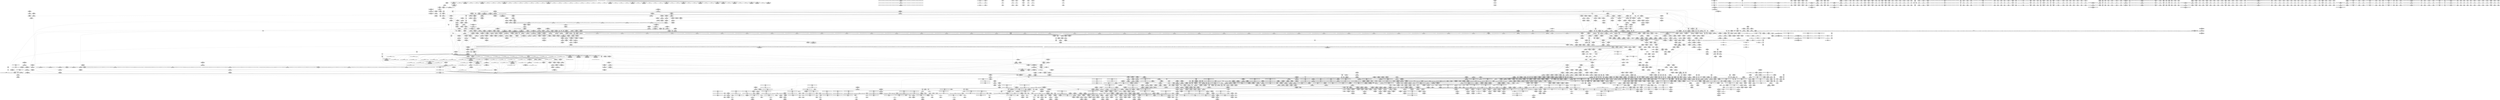 digraph {
	CE0x3bcd6c0 [shape=record,shape=Mrecord,label="{CE0x3bcd6c0|tomoyo_get_mode:_tmp22|security/tomoyo/util.c,986|*SummSink*}"]
	CE0x7111c20 [shape=record,shape=Mrecord,label="{CE0x7111c20|tomoyo_check_unix_address:_addr|Function::tomoyo_check_unix_address&Arg::addr::|*SummSource*}"]
	CE0x48fcd60 [shape=record,shape=Mrecord,label="{CE0x48fcd60|_call_void_bitcast_(void_(%struct.tomoyo_request_info*,_i1_(%struct.tomoyo_request_info*,_%struct.tomoyo_acl_info*)*)*_tomoyo_check_acl_to_void_(%struct.tomoyo_request_info.524*,_i1_(%struct.tomoyo_request_info.524*,_%struct.tomoyo_acl_info*)*)*)(%struct.tomoyo_request_info.524*_%r,_i1_(%struct.tomoyo_request_info.524*,_%struct.tomoyo_acl_info*)*_tomoyo_check_unix_acl)_#9,_!dbg_!38963|security/tomoyo/network.c,570|*SummSource*}"]
	CE0x7186c50 [shape=record,shape=Mrecord,label="{CE0x7186c50|i32_3|*Constant*}"]
	CE0x48653c0 [shape=record,shape=Mrecord,label="{CE0x48653c0|tomoyo_unix_entry:_tmp42|security/tomoyo/network.c,572|*SummSink*}"]
	CE0x5860780 [shape=record,shape=Mrecord,label="{CE0x5860780|i64*_getelementptr_inbounds_(_31_x_i64_,_31_x_i64_*___llvm_gcov_ctr43150,_i64_0,_i64_28)|*Constant*|*SummSource*}"]
	CE0x5d11ab0 [shape=record,shape=Mrecord,label="{CE0x5d11ab0|tomoyo_audit_unix_log:_unix_network2|security/tomoyo/network.c,406|*SummSource*}"]
	CE0x3bdb720 [shape=record,shape=Mrecord,label="{CE0x3bdb720|tomoyo_unix_entry:_call15|security/tomoyo/network.c,557|*SummSource*}"]
	CE0x4c009a0 [shape=record,shape=Mrecord,label="{CE0x4c009a0|tomoyo_audit_net_log:_family|Function::tomoyo_audit_net_log&Arg::family::}"]
	CE0x3d6e820 [shape=record,shape=Mrecord,label="{CE0x3d6e820|tomoyo_unix_entry:_tmp5|security/tomoyo/network.c,546}"]
	CE0x5c16fb0 [shape=record,shape=Mrecord,label="{CE0x5c16fb0|__llvm_gcov_indirect_counter_increment114:_entry}"]
	CE0x4864da0 [shape=record,shape=Mrecord,label="{CE0x4864da0|tomoyo_unix_entry:_tmp41|security/tomoyo/network.c,572|*SummSource*}"]
	CE0x4a36e60 [shape=record,shape=Mrecord,label="{CE0x4a36e60|GLOBAL:_current_task|Global_var:current_task|*SummSource*}"]
	CE0x4ab60b0 [shape=record,shape=Mrecord,label="{CE0x4ab60b0|tomoyo_init_request_info:_tmp6|security/tomoyo/util.c,1004}"]
	CE0x3d4d630 [shape=record,shape=Mrecord,label="{CE0x3d4d630|tomoyo_const_part_length:_if.then27|*SummSink*}"]
	CE0x715e710 [shape=record,shape=Mrecord,label="{CE0x715e710|srcu_read_unlock20:_tmp}"]
	CE0x3df7800 [shape=record,shape=Mrecord,label="{CE0x3df7800|tomoyo_unix_entry:_param_type|security/tomoyo/network.c,565|*SummSource*}"]
	CE0x588ccb0 [shape=record,shape=Mrecord,label="{CE0x588ccb0|tomoyo_init_request_info:_conv|security/tomoyo/util.c,1010}"]
	CE0x5cfcaa0 [shape=record,shape=Mrecord,label="{CE0x5cfcaa0|rcu_lock_release21:_tmp|*SummSink*}"]
	CE0x48ed630 [shape=record,shape=Mrecord,label="{CE0x48ed630|i32_-12|*Constant*|*SummSink*}"]
	CE0x4962c80 [shape=record,shape=Mrecord,label="{CE0x4962c80|tomoyo_unix_entry:_error.1|*SummSource*}"]
	CE0x4b4b2d0 [shape=record,shape=Mrecord,label="{CE0x4b4b2d0|i64*_getelementptr_inbounds_(_5_x_i64_,_5_x_i64_*___llvm_gcov_ctr32134,_i64_0,_i64_0)|*Constant*|*SummSink*}"]
	CE0x4abb430 [shape=record,shape=Mrecord,label="{CE0x4abb430|i64*_getelementptr_inbounds_(_5_x_i64_,_5_x_i64_*___llvm_gcov_ctr32134,_i64_0,_i64_3)|*Constant*}"]
	CE0x48f8d40 [shape=record,shape=Mrecord,label="{CE0x48f8d40|_call_void_mcount()_#3|*SummSink*}"]
	CE0x5866b90 [shape=record,shape=Mrecord,label="{CE0x5866b90|tomoyo_unix_entry:_tmp22|security/tomoyo/network.c,556|*SummSource*}"]
	CE0x5c168f0 [shape=record,shape=Mrecord,label="{CE0x5c168f0|tomoyo_const_part_length:_tmp10|security/tomoyo/util.c,626|*SummSink*}"]
	CE0x3e1bf40 [shape=record,shape=Mrecord,label="{CE0x3e1bf40|24:_%struct.tomoyo_path_info*,_32:_i8,_33:_i8,_72:_i8,_:_SCMRE_30,31_}"]
	CE0x72c64b0 [shape=record,shape=Mrecord,label="{CE0x72c64b0|tomoyo_init_request_info:_domain.addr.0|*SummSource*}"]
	CE0x568fda0 [shape=record,shape=Mrecord,label="{CE0x568fda0|__llvm_gcov_indirect_counter_increment114:_tmp6|*SummSink*}"]
	CE0x70e01b0 [shape=record,shape=Mrecord,label="{CE0x70e01b0|rcu_lock_release21:_tmp5|include/linux/rcupdate.h,423|*SummSource*}"]
	CE0x3c18210 [shape=record,shape=Mrecord,label="{CE0x3c18210|tomoyo_audit_net_log:_arrayidx|security/tomoyo/network.c,367}"]
	CE0x715d2a0 [shape=record,shape=Mrecord,label="{CE0x715d2a0|tomoyo_domain:_security|security/tomoyo/common.h,1205|*SummSink*}"]
	CE0x5c36d70 [shape=record,shape=Mrecord,label="{CE0x5c36d70|tomoyo_get_mode:_arrayidx4|security/tomoyo/util.c,983|*SummSource*}"]
	CE0x6736e10 [shape=record,shape=Mrecord,label="{CE0x6736e10|i64*_getelementptr_inbounds_(_11_x_i64_,_11_x_i64_*___llvm_gcov_ctr54147,_i64_0,_i64_8)|*Constant*|*SummSink*}"]
	CE0x4acd0d0 [shape=record,shape=Mrecord,label="{CE0x4acd0d0|tomoyo_unix_entry:_if.end35|*SummSource*}"]
	CE0x3c43c60 [shape=record,shape=Mrecord,label="{CE0x3c43c60|tomoyo_get_mode:_tmp27|security/tomoyo/util.c,988|*SummSource*}"]
	CE0x573c530 [shape=record,shape=Mrecord,label="{CE0x573c530|tomoyo_unix_entry:_if.else|*SummSource*}"]
	CE0x3c67840 [shape=record,shape=Mrecord,label="{CE0x3c67840|GLOBAL:_tomoyo_encode2|*Constant*|*SummSink*}"]
	CE0x5b45cf0 [shape=record,shape=Mrecord,label="{CE0x5b45cf0|tomoyo_get_mode:_tmp8|security/tomoyo/util.c,979}"]
	CE0x5908a90 [shape=record,shape=Mrecord,label="{CE0x5908a90|tomoyo_init_request_info:_mode|security/tomoyo/util.c,1010|*SummSink*}"]
	CE0x72ab170 [shape=record,shape=Mrecord,label="{CE0x72ab170|srcu_read_lock17:_tmp2|*SummSource*}"]
	CE0x73e5180 [shape=record,shape=Mrecord,label="{CE0x73e5180|%struct.tomoyo_domain_info*_null|*Constant*|*SummSink*}"]
	CE0x3c06150 [shape=record,shape=Mrecord,label="{CE0x3c06150|0:_i8,_array:_GCRE_tomoyo_index2category_constant_39_x_i8_c_00_00_00_00_00_00_00_00_00_00_00_00_00_00_00_00_00_00_00_00_00_00_00_01_01_01_01_01_01_01_01_01_01_01_01_01_01_01_02_,_align_16:_elem_11::|security/tomoyo/util.c,983}"]
	CE0x7118c90 [shape=record,shape=Mrecord,label="{CE0x7118c90|tomoyo_check_unix_address:_tmp8|security/tomoyo/network.c,597}"]
	CE0x5c63e70 [shape=record,shape=Mrecord,label="{CE0x5c63e70|tomoyo_unix_entry:_tmp19|security/tomoyo/network.c,553|*SummSource*}"]
	CE0x583e460 [shape=record,shape=Mrecord,label="{CE0x583e460|tomoyo_get_mode:_mode.1|*SummSource*}"]
	CE0x48ba520 [shape=record,shape=Mrecord,label="{CE0x48ba520|_call_void_mcount()_#3}"]
	CE0x73d7050 [shape=record,shape=Mrecord,label="{CE0x73d7050|_ret_i32_%error.1,_!dbg_!38975|security/tomoyo/network.c,579|*SummSource*}"]
	CE0x71e8fe0 [shape=record,shape=Mrecord,label="{CE0x71e8fe0|0:_i8,_array:_GCRE_tomoyo_index2category_constant_39_x_i8_c_00_00_00_00_00_00_00_00_00_00_00_00_00_00_00_00_00_00_00_00_00_00_00_01_01_01_01_01_01_01_01_01_01_01_01_01_01_01_02_,_align_16:_elem_33::|security/tomoyo/util.c,983}"]
	CE0x5a36110 [shape=record,shape=Mrecord,label="{CE0x5a36110|tomoyo_init_request_info:_tobool|security/tomoyo/util.c,1004|*SummSink*}"]
	CE0x4b97270 [shape=record,shape=Mrecord,label="{CE0x4b97270|i64*_getelementptr_inbounds_(_4_x_i64_,_4_x_i64_*___llvm_gcov_ctr4731,_i64_0,_i64_3)|*Constant*|*SummSource*}"]
	CE0x57ed3c0 [shape=record,shape=Mrecord,label="{CE0x57ed3c0|tomoyo_init_request_info:_tmp}"]
	CE0x4b4b340 [shape=record,shape=Mrecord,label="{CE0x4b4b340|tomoyo_init_request_info:_if.end}"]
	CE0x4a3d630 [shape=record,shape=Mrecord,label="{CE0x4a3d630|tomoyo_unix_entry:_tmp45|security/tomoyo/network.c,573|*SummSource*}"]
	CE0x583e240 [shape=record,shape=Mrecord,label="{CE0x583e240|tomoyo_get_mode:_tmp24|security/tomoyo/util.c,986|*SummSource*}"]
	CE0x487c580 [shape=record,shape=Mrecord,label="{CE0x487c580|tomoyo_unix_entry:_tmp45|security/tomoyo/network.c,573}"]
	CE0x586c5d0 [shape=record,shape=Mrecord,label="{CE0x586c5d0|tomoyo_unix_entry:_tmp53|security/tomoyo/network.c,579|*SummSink*}"]
	CE0x48d51d0 [shape=record,shape=Mrecord,label="{CE0x48d51d0|_ret_i32_%call,_!dbg_!38914|security/tomoyo/network.c,405|*SummSource*}"]
	CE0x3c69c60 [shape=record,shape=Mrecord,label="{CE0x3c69c60|tomoyo_domain:_tmp23|security/tomoyo/common.h,1205|*SummSink*}"]
	CE0x3d5eed0 [shape=record,shape=Mrecord,label="{CE0x3d5eed0|tomoyo_const_part_length:_tmp30|security/tomoyo/util.c,641}"]
	CE0x49b73b0 [shape=record,shape=Mrecord,label="{CE0x49b73b0|_call_void_bitcast_(void_(%struct.tomoyo_request_info*,_i1_(%struct.tomoyo_request_info*,_%struct.tomoyo_acl_info*)*)*_tomoyo_check_acl_to_void_(%struct.tomoyo_request_info.524*,_i1_(%struct.tomoyo_request_info.524*,_%struct.tomoyo_acl_info*)*)*)(%struct.tomoyo_request_info.524*_%r,_i1_(%struct.tomoyo_request_info.524*,_%struct.tomoyo_acl_info*)*_tomoyo_check_unix_acl)_#9,_!dbg_!38963|security/tomoyo/network.c,570}"]
	CE0x735e5d0 [shape=record,shape=Mrecord,label="{CE0x735e5d0|tomoyo_domain:_tmp22|security/tomoyo/common.h,1205|*SummSource*}"]
	CE0x71e71d0 [shape=record,shape=Mrecord,label="{CE0x71e71d0|tomoyo_get_mode:_conv15|security/tomoyo/util.c,987|*SummSink*}"]
	CE0x49de480 [shape=record,shape=Mrecord,label="{CE0x49de480|i64*_getelementptr_inbounds_(_22_x_i64_,_22_x_i64_*___llvm_gcov_ctr3840,_i64_0,_i64_19)|*Constant*|*SummSource*}"]
	CE0x5b8fac0 [shape=record,shape=Mrecord,label="{CE0x5b8fac0|tomoyo_const_part_length:_tmp20|security/tomoyo/util.c,628|*SummSource*}"]
	CE0x5885d20 [shape=record,shape=Mrecord,label="{CE0x5885d20|tomoyo_read_lock16:_bb|*SummSink*}"]
	CE0x49ea160 [shape=record,shape=Mrecord,label="{CE0x49ea160|24:_%struct.tomoyo_path_info*,_32:_i8,_33:_i8,_72:_i8,_:_SCMRE_76,77_|*MultipleSource*|security/tomoyo/network.c,544|security/tomoyo/network.c, 544|Function::tomoyo_init_request_info&Arg::r::|security/tomoyo/network.c,565}"]
	CE0x3c092b0 [shape=record,shape=Mrecord,label="{CE0x3c092b0|tomoyo_const_part_length:_cmp25|security/tomoyo/util.c,644|*SummSink*}"]
	CE0x4a10c30 [shape=record,shape=Mrecord,label="{CE0x4a10c30|tomoyo_const_part_length:_tmp47|security/tomoyo/util.c,646}"]
	CE0x3bfd620 [shape=record,shape=Mrecord,label="{CE0x3bfd620|tomoyo_const_part_length:_tmp14|security/tomoyo/util.c,626|*SummSource*}"]
	CE0x5893fe0 [shape=record,shape=Mrecord,label="{CE0x5893fe0|tomoyo_init_request_info:_call4|security/tomoyo/util.c,1010}"]
	CE0x5af6ff0 [shape=record,shape=Mrecord,label="{CE0x5af6ff0|tomoyo_unix_entry:_conv6|security/tomoyo/network.c,551}"]
	CE0x717fbe0 [shape=record,shape=Mrecord,label="{CE0x717fbe0|GLOBAL:_srcu_read_unlock20|*Constant*|*SummSource*}"]
	CE0x3c18910 [shape=record,shape=Mrecord,label="{CE0x3c18910|GLOBAL:___llvm_gcov_indirect_counter_increment114|*Constant*}"]
	CE0x3d75020 [shape=record,shape=Mrecord,label="{CE0x3d75020|tomoyo_unix_entry:_tmp35|security/tomoyo/network.c,561|*SummSource*}"]
	CE0x712b3a0 [shape=record,shape=Mrecord,label="{CE0x712b3a0|i64*_getelementptr_inbounds_(_11_x_i64_,_11_x_i64_*___llvm_gcov_ctr54147,_i64_0,_i64_10)|*Constant*|*SummSource*}"]
	CE0x5d140a0 [shape=record,shape=Mrecord,label="{CE0x5d140a0|tomoyo_audit_unix_log:_tmp5|security/tomoyo/network.c,406|*SummSource*}"]
	CE0x5d26f00 [shape=record,shape=Mrecord,label="{CE0x5d26f00|tomoyo_audit_unix_log:_address|security/tomoyo/network.c,407}"]
	CE0x3c105f0 [shape=record,shape=Mrecord,label="{CE0x3c105f0|rcu_lock_release21:_tmp1|*SummSink*}"]
	CE0x7449d60 [shape=record,shape=Mrecord,label="{CE0x7449d60|tomoyo_check_unix_address:_tmp13|security/tomoyo/network.c,601|*SummSource*}"]
	CE0x5873a80 [shape=record,shape=Mrecord,label="{CE0x5873a80|0:_i8*,_array:_GCRE_tomoyo_socket_keyword_external_constant_4_x_i8*_:_elem_0::|security/tomoyo/network.c,368}"]
	CE0x4accce0 [shape=record,shape=Mrecord,label="{CE0x4accce0|tomoyo_init_request_info:_domain1|security/tomoyo/util.c,1006|*SummSink*}"]
	CE0x71a0480 [shape=record,shape=Mrecord,label="{CE0x71a0480|tomoyo_check_unix_address:_tmp6|security/tomoyo/network.c,596}"]
	CE0x5b91a20 [shape=record,shape=Mrecord,label="{CE0x5b91a20|tomoyo_get_mode:_conv|security/tomoyo/util.c,982|*SummSource*}"]
	CE0x5cb2400 [shape=record,shape=Mrecord,label="{CE0x5cb2400|tomoyo_unix_entry:_cmp|security/tomoyo/network.c,549|*SummSink*}"]
	CE0x57a7e60 [shape=record,shape=Mrecord,label="{CE0x57a7e60|i64_24|*Constant*}"]
	CE0x4c30260 [shape=record,shape=Mrecord,label="{CE0x4c30260|tomoyo_domain:_tmp2|*SummSink*}"]
	CE0x5b62af0 [shape=record,shape=Mrecord,label="{CE0x5b62af0|_ret_void|*SummSource*}"]
	CE0x716ea10 [shape=record,shape=Mrecord,label="{CE0x716ea10|tomoyo_const_part_length:_tmp9|security/tomoyo/util.c,626|*SummSink*}"]
	CE0x4ce3910 [shape=record,shape=Mrecord,label="{CE0x4ce3910|__llvm_gcov_indirect_counter_increment114:_counter|*SummSink*}"]
	CE0x5732050 [shape=record,shape=Mrecord,label="{CE0x5732050|tomoyo_get_mode:_arrayidx|security/tomoyo/util.c,981|*SummSource*}"]
	CE0x57db770 [shape=record,shape=Mrecord,label="{CE0x57db770|i64*_getelementptr_inbounds_(_22_x_i64_,_22_x_i64_*___llvm_gcov_ctr3840,_i64_0,_i64_0)|*Constant*}"]
	CE0x3c106f0 [shape=record,shape=Mrecord,label="{CE0x3c106f0|i64*_getelementptr_inbounds_(_4_x_i64_,_4_x_i64_*___llvm_gcov_ctr4731,_i64_0,_i64_1)|*Constant*}"]
	CE0x7204440 [shape=record,shape=Mrecord,label="{CE0x7204440|_call_void_mcount()_#3}"]
	CE0x5c59b60 [shape=record,shape=Mrecord,label="{CE0x5c59b60|tomoyo_domain:_tmp17|security/tomoyo/common.h,1205|*SummSource*}"]
	CE0x3d9d760 [shape=record,shape=Mrecord,label="{CE0x3d9d760|GLOBAL:_tomoyo_fill_path_info|*Constant*|*SummSource*}"]
	CE0x5b22ed0 [shape=record,shape=Mrecord,label="{CE0x5b22ed0|tomoyo_domain:_tmp13|security/tomoyo/common.h,1205|*SummSource*}"]
	CE0x4a171e0 [shape=record,shape=Mrecord,label="{CE0x4a171e0|tomoyo_unix_entry:_sub|security/tomoyo/network.c,551}"]
	CE0x7107d20 [shape=record,shape=Mrecord,label="{CE0x7107d20|VOIDTB_TE:_CE_6376,6384_|*MultipleSource*|security/tomoyo/util.c,1010|Function::tomoyo_get_mode&Arg::ns::}"]
	CE0x3be71c0 [shape=record,shape=Mrecord,label="{CE0x3be71c0|tomoyo_unix_entry:_tobool19|security/tomoyo/network.c,560|*SummSource*}"]
	CE0x580f060 [shape=record,shape=Mrecord,label="{CE0x580f060|128:_i8*,_1208:_%struct.file*,_:_CMRE_112,120_|*MultipleSource*|security/tomoyo/common.h,1205|security/tomoyo/common.h,1205}"]
	CE0x5d38c30 [shape=record,shape=Mrecord,label="{CE0x5d38c30|tomoyo_audit_unix_log:_name|security/tomoyo/network.c,407}"]
	CE0x5a68420 [shape=record,shape=Mrecord,label="{CE0x5a68420|tomoyo_fill_path_info:_tobool|security/tomoyo/util.c,667|*SummSink*}"]
	CE0x4ce3410 [shape=record,shape=Mrecord,label="{CE0x4ce3410|get_current:_tmp2|*SummSink*}"]
	CE0x3bc6180 [shape=record,shape=Mrecord,label="{CE0x3bc6180|GLOBAL:___llvm_gcov_ctr3840|Global_var:__llvm_gcov_ctr3840|*SummSource*}"]
	CE0x72356a0 [shape=record,shape=Mrecord,label="{CE0x72356a0|tomoyo_unix_entry:_tmp4|*LoadInst*|security/tomoyo/network.c,546}"]
	CE0x4ce36c0 [shape=record,shape=Mrecord,label="{CE0x4ce36c0|__llvm_gcov_indirect_counter_increment114:_tmp|*SummSource*}"]
	CE0x70fadd0 [shape=record,shape=Mrecord,label="{CE0x70fadd0|tomoyo_domain:_tmp18|security/tomoyo/common.h,1205}"]
	CE0x589b490 [shape=record,shape=Mrecord,label="{CE0x589b490|_ret_i32_%retval.0,_!dbg_!38935|security/tomoyo/util.c,988}"]
	CE0x4b13890 [shape=record,shape=Mrecord,label="{CE0x4b13890|tomoyo_init_request_info:_profile2|security/tomoyo/util.c,1007}"]
	CE0x72b3860 [shape=record,shape=Mrecord,label="{CE0x72b3860|128:_i8*,_1208:_%struct.file*,_:_CMRE_23,24_}"]
	CE0x583ffa0 [shape=record,shape=Mrecord,label="{CE0x583ffa0|tomoyo_const_part_length:_cmp|security/tomoyo/util.c,626|*SummSource*}"]
	CE0x589add0 [shape=record,shape=Mrecord,label="{CE0x589add0|GLOBAL:_tomoyo_get_mode|*Constant*|*SummSink*}"]
	CE0x6740260 [shape=record,shape=Mrecord,label="{CE0x6740260|__llvm_gcov_indirect_counter_increment114:_tmp5|*SummSink*}"]
	CE0x5a74810 [shape=record,shape=Mrecord,label="{CE0x5a74810|i32_0|*Constant*}"]
	CE0x5c4a490 [shape=record,shape=Mrecord,label="{CE0x5c4a490|GLOBAL:_lockdep_rcu_suspicious|*Constant*|*SummSink*}"]
	CE0x714cfd0 [shape=record,shape=Mrecord,label="{CE0x714cfd0|_call_void_mcount()_#3|*SummSource*}"]
	CE0x71c3b50 [shape=record,shape=Mrecord,label="{CE0x71c3b50|0:_i8,_array:_GCRE_tomoyo_index2category_constant_39_x_i8_c_00_00_00_00_00_00_00_00_00_00_00_00_00_00_00_00_00_00_00_00_00_00_00_01_01_01_01_01_01_01_01_01_01_01_01_01_01_01_02_,_align_16:_elem_28::|security/tomoyo/util.c,983}"]
	CE0x7233be0 [shape=record,shape=Mrecord,label="{CE0x7233be0|i64*_getelementptr_inbounds_(_4_x_i64_,_4_x_i64_*___llvm_gcov_ctr4137,_i64_0,_i64_2)|*Constant*|*SummSink*}"]
	CE0x586beb0 [shape=record,shape=Mrecord,label="{CE0x586beb0|tomoyo_read_unlock19:_idx|Function::tomoyo_read_unlock19&Arg::idx::|*SummSource*}"]
	CE0x586bc90 [shape=record,shape=Mrecord,label="{CE0x586bc90|_ret_void,_!dbg_!38904|security/tomoyo/common.h,1110}"]
	CE0x4aad750 [shape=record,shape=Mrecord,label="{CE0x4aad750|tomoyo_unix_entry:_if.end17|*SummSink*}"]
	CE0x5872f70 [shape=record,shape=Mrecord,label="{CE0x5872f70|GLOBAL:_tomoyo_socket_keyword|Global_var:tomoyo_socket_keyword|*SummSink*}"]
	CE0x3be8d00 [shape=record,shape=Mrecord,label="{CE0x3be8d00|GLOBAL:_lock_release|*Constant*|*SummSink*}"]
	CE0x4aefc20 [shape=record,shape=Mrecord,label="{CE0x4aefc20|_call_void_mcount()_#3|*SummSource*}"]
	CE0x3c229e0 [shape=record,shape=Mrecord,label="{CE0x3c229e0|_call_void_rcu_lock_acquire18(%struct.lockdep_map*_%dep_map)_#9,_!dbg_!38906|include/linux/srcu.h,222}"]
	CE0x3dfa2c0 [shape=record,shape=Mrecord,label="{CE0x3dfa2c0|rcu_lock_acquire18:_tmp|*SummSink*}"]
	CE0x4aff230 [shape=record,shape=Mrecord,label="{CE0x4aff230|tomoyo_read_lock16:_call|security/tomoyo/common.h,1097}"]
	CE0x70f8d00 [shape=record,shape=Mrecord,label="{CE0x70f8d00|__llvm_gcov_indirect_counter_increment114:_exit}"]
	CE0x4918680 [shape=record,shape=Mrecord,label="{CE0x4918680|tomoyo_get_mode:_tmp5|security/tomoyo/util.c,978}"]
	CE0x3dc1f00 [shape=record,shape=Mrecord,label="{CE0x3dc1f00|0:_i8*,_array:_GCRE_tomoyo_proto_keyword_constant_6_x_i8*_i8*_getelementptr_inbounds_(_2_x_i8_,_2_x_i8_*_.str22,_i32_0,_i32_0),_i8*_getelementptr_inbounds_(_7_x_i8_,_7_x_i8_*_.str123,_i32_0,_i32_0),_i8*_getelementptr_inbounds_(_6_x_i8_,_6_x_i8_*_.str224,_i32_0,_i32_0),_i8*_getelementptr_inbounds_(_4_x_i8_,_4_x_i8_*_.str325,_i32_0,_i32_0),_i8*_getelementptr_inbounds_(_2_x_i8_,_2_x_i8_*_.str22,_i32_0,_i32_0),_i8*_getelementptr_inbounds_(_10_x_i8_,_10_x_i8_*_.str426,_i32_0,_i32_0)_,_align_16:_elem_3::|security/tomoyo/network.c,367}"]
	CE0x7437f40 [shape=record,shape=Mrecord,label="{CE0x7437f40|tomoyo_audit_net_log:_tmp2|*SummSource*}"]
	CE0x5bb02e0 [shape=record,shape=Mrecord,label="{CE0x5bb02e0|_ret_i32_%call,_!dbg_!38902|security/tomoyo/common.h,1097|*SummSink*}"]
	CE0x582b440 [shape=record,shape=Mrecord,label="{CE0x582b440|128:_i8*,_1208:_%struct.file*,_:_CMRE_120,128_|*MultipleSource*|security/tomoyo/common.h,1205|security/tomoyo/common.h,1205}"]
	CE0x72b9650 [shape=record,shape=Mrecord,label="{CE0x72b9650|_call_void_mcount()_#3|*SummSink*}"]
	CE0x49fa640 [shape=record,shape=Mrecord,label="{CE0x49fa640|i32_48|*Constant*}"]
	CE0x5ba1120 [shape=record,shape=Mrecord,label="{CE0x5ba1120|srcu_read_unlock20:_bb|*SummSource*}"]
	CE0x5860610 [shape=record,shape=Mrecord,label="{CE0x5860610|tomoyo_const_part_length:_tmp48|security/tomoyo/util.c,649|*SummSource*}"]
	CE0x71becc0 [shape=record,shape=Mrecord,label="{CE0x71becc0|i64_1|*Constant*|*SummSource*}"]
	CE0x3af4080 [shape=record,shape=Mrecord,label="{CE0x3af4080|tomoyo_check_unix_address:_conv|security/tomoyo/network.c,596|*SummSink*}"]
	CE0x3df7ba0 [shape=record,shape=Mrecord,label="{CE0x3df7ba0|24:_%struct.tomoyo_path_info*,_32:_i8,_33:_i8,_72:_i8,_:_SCMRE_0,8_|*MultipleSource*|security/tomoyo/network.c,544|security/tomoyo/network.c, 544|Function::tomoyo_init_request_info&Arg::r::|security/tomoyo/network.c,565}"]
	CE0x71e76a0 [shape=record,shape=Mrecord,label="{CE0x71e76a0|tomoyo_get_mode:_tmp27|security/tomoyo/util.c,988}"]
	CE0x71870d0 [shape=record,shape=Mrecord,label="{CE0x71870d0|tomoyo_unix_entry:_unix0|security/tomoyo/network.c,550}"]
	CE0x3cf6b60 [shape=record,shape=Mrecord,label="{CE0x3cf6b60|24:_%struct.tomoyo_path_info*,_32:_i8,_33:_i8,_72:_i8,_:_SCMRE_47,48_}"]
	CE0x7368e70 [shape=record,shape=Mrecord,label="{CE0x7368e70|tomoyo_get_mode:_arrayidx8|security/tomoyo/util.c,983}"]
	CE0x5807500 [shape=record,shape=Mrecord,label="{CE0x5807500|128:_i8*,_1208:_%struct.file*,_:_CMRE_43,44_}"]
	CE0x5ade170 [shape=record,shape=Mrecord,label="{CE0x5ade170|tomoyo_const_part_length:_tmp34|security/tomoyo/util.c,642|*SummSource*}"]
	CE0x5ae0f70 [shape=record,shape=Mrecord,label="{CE0x5ae0f70|tomoyo_const_part_length:_tmp42|security/tomoyo/util.c,644|*SummSink*}"]
	CE0x5a20aa0 [shape=record,shape=Mrecord,label="{CE0x5a20aa0|_call_void_mcount()_#3|*SummSource*}"]
	CE0x4b640b0 [shape=record,shape=Mrecord,label="{CE0x4b640b0|rcu_lock_acquire18:_tmp7}"]
	CE0x3f12ff0 [shape=record,shape=Mrecord,label="{CE0x3f12ff0|tomoyo_unix_entry:_tmp50|security/tomoyo/network.c,576|*SummSink*}"]
	CE0x56e8020 [shape=record,shape=Mrecord,label="{CE0x56e8020|tomoyo_const_part_length:_if.end28|*SummSink*}"]
	CE0x3e322f0 [shape=record,shape=Mrecord,label="{CE0x3e322f0|tomoyo_const_part_length:_cmp12|security/tomoyo/util.c,641|*SummSink*}"]
	CE0x58604b0 [shape=record,shape=Mrecord,label="{CE0x58604b0|i64**_getelementptr_inbounds_(_3_x_i64*_,_3_x_i64*_*___llvm_gcda_edge_table44,_i64_0,_i64_0)|*Constant*|*SummSink*}"]
	CE0x3d4d170 [shape=record,shape=Mrecord,label="{CE0x3d4d170|srcu_read_unlock20:_tmp3|*SummSink*}"]
	CE0x3d5ec10 [shape=record,shape=Mrecord,label="{CE0x3d5ec10|rcu_lock_acquire18:_tmp|*SummSource*}"]
	CE0x3d71300 [shape=record,shape=Mrecord,label="{CE0x3d71300|tomoyo_unix_entry:_tmp33|security/tomoyo/network.c,560}"]
	CE0x3ed4760 [shape=record,shape=Mrecord,label="{CE0x3ed4760|i8_6|*Constant*|*SummSink*}"]
	CE0x59f6fe0 [shape=record,shape=Mrecord,label="{CE0x59f6fe0|i32_1|*Constant*}"]
	CE0x49ef5c0 [shape=record,shape=Mrecord,label="{CE0x49ef5c0|tomoyo_get_mode:_default_config|security/tomoyo/util.c,986|*SummSource*}"]
	CE0x714b960 [shape=record,shape=Mrecord,label="{CE0x714b960|tomoyo_check_unix_address:_unix0|security/tomoyo/network.c,594|*SummSource*}"]
	CE0x5b51f00 [shape=record,shape=Mrecord,label="{CE0x5b51f00|tomoyo_domain:_do.body|*SummSource*}"]
	CE0x588a930 [shape=record,shape=Mrecord,label="{CE0x588a930|GLOBAL:___srcu_read_unlock|*Constant*|*SummSink*}"]
	CE0x72aaad0 [shape=record,shape=Mrecord,label="{CE0x72aaad0|srcu_read_lock17:_tmp1|*SummSink*}"]
	CE0x3c22f80 [shape=record,shape=Mrecord,label="{CE0x3c22f80|GLOBAL:_rcu_lock_acquire18|*Constant*|*SummSource*}"]
	CE0x3c110d0 [shape=record,shape=Mrecord,label="{CE0x3c110d0|tomoyo_const_part_length:_tmp29|security/tomoyo/util.c,641|*SummSink*}"]
	CE0x4a4b900 [shape=record,shape=Mrecord,label="{CE0x4a4b900|GLOBAL:_tomoyo_read_lock16|*Constant*}"]
	CE0x491c130 [shape=record,shape=Mrecord,label="{CE0x491c130|tomoyo_init_request_info:_call|security/tomoyo/util.c,1005|*SummSink*}"]
	CE0x71e9860 [shape=record,shape=Mrecord,label="{CE0x71e9860|tomoyo_get_mode:_add|security/tomoyo/util.c,984}"]
	CE0x48ed150 [shape=record,shape=Mrecord,label="{CE0x48ed150|tomoyo_unix_entry:_tmp48|security/tomoyo/network.c,575|*SummSource*}"]
	CE0x735db10 [shape=record,shape=Mrecord,label="{CE0x735db10|tomoyo_check_unix_address:_tmp5|security/tomoyo/network.c,596}"]
	CE0x3afe1a0 [shape=record,shape=Mrecord,label="{CE0x3afe1a0|tomoyo_fill_path_info:_tmp1|*SummSource*}"]
	CE0x3c22a50 [shape=record,shape=Mrecord,label="{CE0x3c22a50|srcu_read_lock17:_dep_map|include/linux/srcu.h,222|*SummSink*}"]
	CE0x7214b40 [shape=record,shape=Mrecord,label="{CE0x7214b40|tomoyo_domain:_tmp21|security/tomoyo/common.h,1205}"]
	CE0x3c10d90 [shape=record,shape=Mrecord,label="{CE0x3c10d90|i64_20|*Constant*|*SummSource*}"]
	CE0x716e930 [shape=record,shape=Mrecord,label="{CE0x716e930|i64*_getelementptr_inbounds_(_31_x_i64_,_31_x_i64_*___llvm_gcov_ctr43150,_i64_0,_i64_4)|*Constant*|*SummSink*}"]
	CE0x57f8810 [shape=record,shape=Mrecord,label="{CE0x57f8810|get_current:_tmp1}"]
	CE0x4a1d5a0 [shape=record,shape=Mrecord,label="{CE0x4a1d5a0|tomoyo_unix_entry:_protocol23|security/tomoyo/network.c,566|*SummSource*}"]
	CE0x3bcee70 [shape=record,shape=Mrecord,label="{CE0x3bcee70|i64*_getelementptr_inbounds_(_2_x_i64_,_2_x_i64_*___llvm_gcov_ctr53148,_i64_0,_i64_1)|*Constant*}"]
	CE0x3d3cf90 [shape=record,shape=Mrecord,label="{CE0x3d3cf90|tomoyo_unix_entry:_r|security/tomoyo/network.c, 544}"]
	CE0x49a9690 [shape=record,shape=Mrecord,label="{CE0x49a9690|tomoyo_unix_entry:_cmp32|security/tomoyo/network.c,572}"]
	CE0x7180190 [shape=record,shape=Mrecord,label="{CE0x7180190|srcu_read_unlock20:_entry}"]
	CE0x592e070 [shape=record,shape=Mrecord,label="{CE0x592e070|tomoyo_unix_entry:_arrayidx2|security/tomoyo/network.c,546|*SummSink*}"]
	CE0x5a20cb0 [shape=record,shape=Mrecord,label="{CE0x5a20cb0|GLOBAL:___llvm_gcov_ctr28130|Global_var:__llvm_gcov_ctr28130|*SummSource*}"]
	CE0x7134b10 [shape=record,shape=Mrecord,label="{CE0x7134b10|get_current:_entry}"]
	CE0x5a687e0 [shape=record,shape=Mrecord,label="{CE0x5a687e0|i64*_getelementptr_inbounds_(_2_x_i64_,_2_x_i64_*___llvm_gcov_ctr4533,_i64_0,_i64_0)|*Constant*}"]
	CE0x5850330 [shape=record,shape=Mrecord,label="{CE0x5850330|GLOBAL:_tomoyo_socket_keyword|Global_var:tomoyo_socket_keyword}"]
	CE0x72440d0 [shape=record,shape=Mrecord,label="{CE0x72440d0|128:_i8*,_1208:_%struct.file*,_:_CMRE_21,22_}"]
	CE0x72b9bb0 [shape=record,shape=Mrecord,label="{CE0x72b9bb0|GLOBAL:___srcu_read_lock|*Constant*|*SummSource*}"]
	CE0x70f8f40 [shape=record,shape=Mrecord,label="{CE0x70f8f40|i64*_getelementptr_inbounds_(_12_x_i64_,_12_x_i64_*___llvm_gcov_ctr31133,_i64_0,_i64_6)|*Constant*}"]
	CE0x7431220 [shape=record,shape=Mrecord,label="{CE0x7431220|i32_55|*Constant*|*SummSink*}"]
	CE0x5ba26f0 [shape=record,shape=Mrecord,label="{CE0x5ba26f0|i64_0|*Constant*}"]
	CE0x673f910 [shape=record,shape=Mrecord,label="{CE0x673f910|i64*_null|*Constant*|*SummSink*}"]
	CE0x3d73790 [shape=record,shape=Mrecord,label="{CE0x3d73790|tomoyo_const_part_length:_tmp24|security/tomoyo/util.c,640|*SummSource*}"]
	CE0x5a9af20 [shape=record,shape=Mrecord,label="{CE0x5a9af20|tomoyo_fill_path_info:_tmp10|*SummSource*}"]
	CE0x5b11570 [shape=record,shape=Mrecord,label="{CE0x5b11570|GLOBAL:_full_name_hash|*Constant*|*SummSink*}"]
	CE0x5c170e0 [shape=record,shape=Mrecord,label="{CE0x5c170e0|__llvm_gcov_indirect_counter_increment114:_entry|*SummSource*}"]
	CE0x5c7d1f0 [shape=record,shape=Mrecord,label="{CE0x5c7d1f0|tomoyo_audit_net_log:_address|Function::tomoyo_audit_net_log&Arg::address::}"]
	CE0x3d02a20 [shape=record,shape=Mrecord,label="{CE0x3d02a20|tomoyo_unix_entry:_len.0|*SummSource*}"]
	CE0x5a68fa0 [shape=record,shape=Mrecord,label="{CE0x5a68fa0|tomoyo_fill_path_info:_tmp9|security/tomoyo/util.c,667}"]
	CE0x4afa770 [shape=record,shape=Mrecord,label="{CE0x4afa770|tomoyo_unix_entry:_tmp25|security/tomoyo/network.c,556|*SummSink*}"]
	CE0x4c006d0 [shape=record,shape=Mrecord,label="{CE0x4c006d0|tomoyo_audit_net_log:_r|Function::tomoyo_audit_net_log&Arg::r::}"]
	CE0x5ae16f0 [shape=record,shape=Mrecord,label="{CE0x5ae16f0|tomoyo_const_part_length:_tmp44|security/tomoyo/util.c,645}"]
	CE0x5873720 [shape=record,shape=Mrecord,label="{CE0x5873720|tomoyo_const_part_length:_tmp18|security/tomoyo/util.c,627|*SummSink*}"]
	CE0x4aff6e0 [shape=record,shape=Mrecord,label="{CE0x4aff6e0|GLOBAL:_srcu_read_lock17|*Constant*|*SummSource*}"]
	CE0x3be7cd0 [shape=record,shape=Mrecord,label="{CE0x3be7cd0|i64_12|*Constant*}"]
	CE0x71106d0 [shape=record,shape=Mrecord,label="{CE0x71106d0|tomoyo_unix_entry:_entry|*SummSink*}"]
	CE0x3d858e0 [shape=record,shape=Mrecord,label="{CE0x3d858e0|rcu_lock_acquire18:_indirectgoto|*SummSink*}"]
	CE0x7105150 [shape=record,shape=Mrecord,label="{CE0x7105150|i64*_getelementptr_inbounds_(_2_x_i64_,_2_x_i64_*___llvm_gcov_ctr4632,_i64_0,_i64_1)|*Constant*|*SummSink*}"]
	CE0x57261f0 [shape=record,shape=Mrecord,label="{CE0x57261f0|tomoyo_audit_net_log:_bb}"]
	CE0x5b11650 [shape=record,shape=Mrecord,label="{CE0x5b11650|tomoyo_fill_path_info:_hash|security/tomoyo/util.c,669|*SummSource*}"]
	CE0x59f69a0 [shape=record,shape=Mrecord,label="{CE0x59f69a0|i64*_getelementptr_inbounds_(_2_x_i64_,_2_x_i64_*___llvm_gcov_ctr4533,_i64_0,_i64_1)|*Constant*|*SummSink*}"]
	CE0x49c7e70 [shape=record,shape=Mrecord,label="{CE0x49c7e70|tomoyo_unix_entry:_tmp38|*LoadInst*|security/tomoyo/network.c,567|*SummSource*}"]
	CE0x48769b0 [shape=record,shape=Mrecord,label="{CE0x48769b0|tomoyo_const_part_length:_incdec.ptr7|security/tomoyo/util.c,631}"]
	CE0x49c8230 [shape=record,shape=Mrecord,label="{CE0x49c8230|tomoyo_unix_entry:_param25|security/tomoyo/network.c,567}"]
	CE0x4972bc0 [shape=record,shape=Mrecord,label="{CE0x4972bc0|tomoyo_const_part_length:_sw.epilog|*SummSource*}"]
	CE0x7438930 [shape=record,shape=Mrecord,label="{CE0x7438930|tomoyo_get_mode:_if.end}"]
	CE0x5885f80 [shape=record,shape=Mrecord,label="{CE0x5885f80|tomoyo_read_lock16:_tmp2}"]
	CE0x4abbaf0 [shape=record,shape=Mrecord,label="{CE0x4abbaf0|i64*_getelementptr_inbounds_(_5_x_i64_,_5_x_i64_*___llvm_gcov_ctr32134,_i64_0,_i64_4)|*Constant*|*SummSource*}"]
	CE0x580e8e0 [shape=record,shape=Mrecord,label="{CE0x580e8e0|128:_i8*,_1208:_%struct.file*,_:_CMRE_80,88_|*MultipleSource*|security/tomoyo/common.h,1205|security/tomoyo/common.h,1205}"]
	CE0x58f9e60 [shape=record,shape=Mrecord,label="{CE0x58f9e60|tomoyo_get_mode:_tobool|security/tomoyo/util.c,978|*SummSource*}"]
	CE0x573f700 [shape=record,shape=Mrecord,label="{CE0x573f700|_call_void_mcount()_#3}"]
	CE0x72c4230 [shape=record,shape=Mrecord,label="{CE0x72c4230|128:_i8*,_1208:_%struct.file*,_:_CMRE_37,38_}"]
	CE0x5919fe0 [shape=record,shape=Mrecord,label="{CE0x5919fe0|tomoyo_fill_path_info:_tmp8|security/tomoyo/util.c,667}"]
	CE0x5bfdd70 [shape=record,shape=Mrecord,label="{CE0x5bfdd70|tomoyo_const_part_length:_tmp19|security/tomoyo/util.c,628|*SummSource*}"]
	CE0x59f01d0 [shape=record,shape=Mrecord,label="{CE0x59f01d0|tomoyo_audit_net_log:_call|security/tomoyo/network.c,366}"]
	CE0x3e32470 [shape=record,shape=Mrecord,label="{CE0x3e32470|tomoyo_const_part_length:_tmp24|security/tomoyo/util.c,640}"]
	CE0x5d1a220 [shape=record,shape=Mrecord,label="{CE0x5d1a220|i64*_getelementptr_inbounds_(_4_x_i64_,_4_x_i64_*___llvm_gcov_ctr4731,_i64_0,_i64_0)|*Constant*|*SummSource*}"]
	CE0x4d0d800 [shape=record,shape=Mrecord,label="{CE0x4d0d800|i8*_undef|*Constant*}"]
	CE0x3c34930 [shape=record,shape=Mrecord,label="{CE0x3c34930|tomoyo_get_mode:_tmp20|security/tomoyo/util.c,985}"]
	CE0x5a50ac0 [shape=record,shape=Mrecord,label="{CE0x5a50ac0|tomoyo_fill_path_info:_land.rhs|*SummSink*}"]
	CE0x71a57e0 [shape=record,shape=Mrecord,label="{CE0x71a57e0|tomoyo_unix_entry:_tmp2|security/tomoyo/network.c,544}"]
	CE0x4940030 [shape=record,shape=Mrecord,label="{CE0x4940030|tomoyo_const_part_length:_while.body|*SummSource*}"]
	CE0x583e9b0 [shape=record,shape=Mrecord,label="{CE0x583e9b0|i64*_getelementptr_inbounds_(_12_x_i64_,_12_x_i64_*___llvm_gcov_ctr31133,_i64_0,_i64_10)|*Constant*}"]
	CE0x5b51cb0 [shape=record,shape=Mrecord,label="{CE0x5b51cb0|get_current:_tmp3|*SummSource*}"]
	CE0x73890c0 [shape=record,shape=Mrecord,label="{CE0x73890c0|tomoyo_get_mode:_tmp17|security/tomoyo/util.c,983}"]
	CE0x3c34e40 [shape=record,shape=Mrecord,label="{CE0x3c34e40|tomoyo_get_mode:_tmp21|security/tomoyo/util.c,985|*SummSource*}"]
	CE0x71b5780 [shape=record,shape=Mrecord,label="{CE0x71b5780|tomoyo_check_unix_address:_tmp3|security/tomoyo/network.c,596}"]
	CE0x716e9a0 [shape=record,shape=Mrecord,label="{CE0x716e9a0|tomoyo_const_part_length:_tmp8|security/tomoyo/util.c,626|*SummSink*}"]
	CE0x3c8c150 [shape=record,shape=Mrecord,label="{CE0x3c8c150|GLOBAL:_tomoyo_encode2|*Constant*}"]
	CE0x73865d0 [shape=record,shape=Mrecord,label="{CE0x73865d0|i64_8|*Constant*|*SummSource*}"]
	CE0x4c000b0 [shape=record,shape=Mrecord,label="{CE0x4c000b0|GLOBAL:_tomoyo_audit_net_log|*Constant*}"]
	CE0x73fe3a0 [shape=record,shape=Mrecord,label="{CE0x73fe3a0|i64_7|*Constant*|*SummSink*}"]
	CE0x57a82f0 [shape=record,shape=Mrecord,label="{CE0x57a82f0|i64_25|*Constant*|*SummSink*}"]
	CE0x4977c00 [shape=record,shape=Mrecord,label="{CE0x4977c00|tomoyo_unix_entry:_tmp40|security/tomoyo/network.c,570|*SummSource*}"]
	CE0x4a249f0 [shape=record,shape=Mrecord,label="{CE0x4a249f0|tomoyo_const_part_length:_cmp21|security/tomoyo/util.c,644|*SummSource*}"]
	CE0x4a3bc60 [shape=record,shape=Mrecord,label="{CE0x4a3bc60|i64_22|*Constant*|*SummSink*}"]
	CE0x4b63c60 [shape=record,shape=Mrecord,label="{CE0x4b63c60|rcu_lock_acquire18:_tmp6|*SummSink*}"]
	CE0x71a08b0 [shape=record,shape=Mrecord,label="{CE0x71a08b0|tomoyo_check_unix_address:_tmp9|security/tomoyo/network.c,598}"]
	CE0x70d72e0 [shape=record,shape=Mrecord,label="{CE0x70d72e0|tomoyo_unix_entry:_call3|security/tomoyo/network.c,548|*SummSource*}"]
	CE0x5c944b0 [shape=record,shape=Mrecord,label="{CE0x5c944b0|tomoyo_fill_path_info:_tmp3|security/tomoyo/util.c,667}"]
	CE0x4920140 [shape=record,shape=Mrecord,label="{CE0x4920140|i64*_getelementptr_inbounds_(_2_x_i64_,_2_x_i64_*___llvm_gcov_ctr4335,_i64_0,_i64_0)|*Constant*|*SummSource*}"]
	CE0x3ce4e50 [shape=record,shape=Mrecord,label="{CE0x3ce4e50|tomoyo_audit_net_log:_tmp1}"]
	CE0x6722b30 [shape=record,shape=Mrecord,label="{CE0x6722b30|i64_2|*Constant*}"]
	CE0x58848f0 [shape=record,shape=Mrecord,label="{CE0x58848f0|tomoyo_const_part_length:_tmp26|security/tomoyo/util.c,641|*SummSink*}"]
	CE0x5908990 [shape=record,shape=Mrecord,label="{CE0x5908990|tomoyo_init_request_info:_mode|security/tomoyo/util.c,1010|*SummSource*}"]
	CE0x5ae0cf0 [shape=record,shape=Mrecord,label="{CE0x5ae0cf0|tomoyo_const_part_length:_tmp42|security/tomoyo/util.c,644}"]
	CE0x3d85a00 [shape=record,shape=Mrecord,label="{CE0x3d85a00|tomoyo_const_part_length:_conv11|security/tomoyo/util.c,641|*SummSource*}"]
	CE0x58e9650 [shape=record,shape=Mrecord,label="{CE0x58e9650|tomoyo_const_part_length:_tmp48|security/tomoyo/util.c,649|*SummSink*}"]
	CE0x71b57f0 [shape=record,shape=Mrecord,label="{CE0x71b57f0|i64_2|*Constant*|*SummSink*}"]
	CE0x5807b40 [shape=record,shape=Mrecord,label="{CE0x5807b40|128:_i8*,_1208:_%struct.file*,_:_CMRE_48,49_}"]
	CE0x3bc66d0 [shape=record,shape=Mrecord,label="{CE0x3bc66d0|i32_(%struct.tomoyo_request_info.524*,_%struct.tomoyo_domain_info*,_i8)*_bitcast_(i32_(%struct.tomoyo_request_info*,_%struct.tomoyo_domain_info*,_i8)*_tomoyo_init_request_info_to_i32_(%struct.tomoyo_request_info.524*,_%struct.tomoyo_domain_info*,_i8)*)|*Constant*}"]
	CE0x5884000 [shape=record,shape=Mrecord,label="{CE0x5884000|tomoyo_const_part_length:_tmp7|security/tomoyo/util.c,625|*SummSink*}"]
	CE0x5d14440 [shape=record,shape=Mrecord,label="{CE0x5d14440|tomoyo_audit_unix_log:_param3|security/tomoyo/network.c,407}"]
	CE0x5cfcb10 [shape=record,shape=Mrecord,label="{CE0x5cfcb10|i64*_getelementptr_inbounds_(_4_x_i64_,_4_x_i64_*___llvm_gcov_ctr4731,_i64_0,_i64_1)|*Constant*|*SummSink*}"]
	CE0x5cb20e0 [shape=record,shape=Mrecord,label="{CE0x5cb20e0|i64_4|*Constant*}"]
	CE0x4a4bbf0 [shape=record,shape=Mrecord,label="{CE0x4a4bbf0|i64_80|*Constant*}"]
	CE0x7214fc0 [shape=record,shape=Mrecord,label="{CE0x7214fc0|i32_22|*Constant*|*SummSource*}"]
	CE0x71f55e0 [shape=record,shape=Mrecord,label="{CE0x71f55e0|i64*_getelementptr_inbounds_(_6_x_i64_,_6_x_i64_*___llvm_gcov_ctr3747,_i64_0,_i64_4)|*Constant*|*SummSink*}"]
	CE0x3df7b30 [shape=record,shape=Mrecord,label="{CE0x3df7b30|24:_%struct.tomoyo_path_info*,_32:_i8,_33:_i8,_72:_i8,_:_SCMRE_59,60_}"]
	CE0x567af40 [shape=record,shape=Mrecord,label="{CE0x567af40|tomoyo_init_request_info:_bb|*SummSink*}"]
	CE0x7434cc0 [shape=record,shape=Mrecord,label="{CE0x7434cc0|i64*_getelementptr_inbounds_(_4_x_i64_,_4_x_i64_*___llvm_gcov_ctr4137,_i64_0,_i64_1)|*Constant*|*SummSource*}"]
	CE0x5ba2cd0 [shape=record,shape=Mrecord,label="{CE0x5ba2cd0|tomoyo_domain:_tmp14|security/tomoyo/common.h,1205|*SummSource*}"]
	CE0x3c67d10 [shape=record,shape=Mrecord,label="{CE0x3c67d10|i8*_null|*Constant*|*SummSink*}"]
	CE0x3d875c0 [shape=record,shape=Mrecord,label="{CE0x3d875c0|0:_i8*,_:_SCMRE_14,15_|*MultipleSource*|security/tomoyo/network.c, 561|security/tomoyo/network.c,563}"]
	CE0x4b2a580 [shape=record,shape=Mrecord,label="{CE0x4b2a580|GLOBAL:_tomoyo_ss|Global_var:tomoyo_ss}"]
	CE0x7292620 [shape=record,shape=Mrecord,label="{CE0x7292620|tomoyo_const_part_length:_conv8|security/tomoyo/util.c,632}"]
	CE0x7112130 [shape=record,shape=Mrecord,label="{CE0x7112130|0:_i8,_1:_i8,_32:_i8*,_40:_i32,_:_CMR_24,25_|*MultipleSource*|Function::tomoyo_check_unix_address&Arg::address::|security/tomoyo/network.c,594}"]
	CE0x3bbd130 [shape=record,shape=Mrecord,label="{CE0x3bbd130|tomoyo_get_mode:_cmp|security/tomoyo/util.c,982}"]
	CE0x5b788d0 [shape=record,shape=Mrecord,label="{CE0x5b788d0|tomoyo_const_part_length:_retval.0}"]
	CE0x72391c0 [shape=record,shape=Mrecord,label="{CE0x72391c0|0:_i8,_array:_GCR_tomoyo_unix2mac_internal_constant_6_x_4_x_i8_4_x_i8_zeroinitializer,_4_x_i8_c_1E_1F_00_,_4_x_i8_c_!_00_00_22_,_4_x_i8_zeroinitializer,_4_x_i8_zeroinitializer,_4_x_i8_c_#$%_00_,_align_16:_elem_1::|security/tomoyo/network.c,546}"]
	CE0x5731cb0 [shape=record,shape=Mrecord,label="{CE0x5731cb0|tomoyo_get_mode:_config|security/tomoyo/util.c,981|*SummSource*}"]
	CE0x73de690 [shape=record,shape=Mrecord,label="{CE0x73de690|tomoyo_get_mode:_mode.0|*SummSource*}"]
	CE0x3d45ad0 [shape=record,shape=Mrecord,label="{CE0x3d45ad0|tomoyo_const_part_length:_bb|*SummSink*}"]
	CE0x576af40 [shape=record,shape=Mrecord,label="{CE0x576af40|tomoyo_init_request_info:_tmp1}"]
	CE0x5b792e0 [shape=record,shape=Mrecord,label="{CE0x5b792e0|tomoyo_const_part_length:_tmp53|security/tomoyo/util.c,652|*SummSink*}"]
	CE0x4b97420 [shape=record,shape=Mrecord,label="{CE0x4b97420|i64*_getelementptr_inbounds_(_4_x_i64_,_4_x_i64_*___llvm_gcov_ctr4731,_i64_0,_i64_3)|*Constant*|*SummSink*}"]
	CE0x583fe50 [shape=record,shape=Mrecord,label="{CE0x583fe50|tomoyo_const_part_length:_cmp|security/tomoyo/util.c,626}"]
	CE0x5659ed0 [shape=record,shape=Mrecord,label="{CE0x5659ed0|rcu_lock_acquire18:___here|*SummSource*}"]
	CE0x70fad60 [shape=record,shape=Mrecord,label="{CE0x70fad60|tomoyo_domain:_tmp19|security/tomoyo/common.h,1205|*SummSource*}"]
	CE0x5b51a00 [shape=record,shape=Mrecord,label="{CE0x5b51a00|GLOBAL:_current_task|Global_var:current_task|*SummSink*}"]
	CE0x722ea60 [shape=record,shape=Mrecord,label="{CE0x722ea60|128:_i8*,_1208:_%struct.file*,_:_CMRE_2,3_}"]
	CE0x71117c0 [shape=record,shape=Mrecord,label="{CE0x71117c0|i32_0|*Constant*|*SummSource*}"]
	CE0x5b14f50 [shape=record,shape=Mrecord,label="{CE0x5b14f50|tomoyo_fill_path_info:_frombool10|security/tomoyo/util.c,668|*SummSource*}"]
	CE0x583edc0 [shape=record,shape=Mrecord,label="{CE0x583edc0|tomoyo_get_mode:_tmp26|security/tomoyo/util.c,987|*SummSink*}"]
	CE0x57daaf0 [shape=record,shape=Mrecord,label="{CE0x57daaf0|tomoyo_init_request_info:_tmp5|security/tomoyo/util.c,1004}"]
	CE0x7434e70 [shape=record,shape=Mrecord,label="{CE0x7434e70|i64*_getelementptr_inbounds_(_31_x_i64_,_31_x_i64_*___llvm_gcov_ctr43150,_i64_0,_i64_0)|*Constant*|*SummSource*}"]
	CE0x71873a0 [shape=record,shape=Mrecord,label="{CE0x71873a0|tomoyo_unix_entry:_tmp11|security/tomoyo/network.c,548|*SummSink*}"]
	CE0x5aab940 [shape=record,shape=Mrecord,label="{CE0x5aab940|i32_(%struct.tomoyo_request_info.524*,_i8*,_...)*_bitcast_(i32_(%struct.tomoyo_request_info*,_i8*,_...)*_tomoyo_supervisor_to_i32_(%struct.tomoyo_request_info.524*,_i8*,_...)*)|*Constant*|*SummSink*}"]
	CE0x735ee20 [shape=record,shape=Mrecord,label="{CE0x735ee20|tomoyo_get_mode:_if.then|*SummSink*}"]
	CE0x721c170 [shape=record,shape=Mrecord,label="{CE0x721c170|_call_void_mcount()_#3}"]
	CE0x3e16010 [shape=record,shape=Mrecord,label="{CE0x3e16010|24:_%struct.tomoyo_path_info*,_32:_i8,_33:_i8,_72:_i8,_:_SCMRE_26,27_}"]
	CE0x3e1c280 [shape=record,shape=Mrecord,label="{CE0x3e1c280|24:_%struct.tomoyo_path_info*,_32:_i8,_33:_i8,_72:_i8,_:_SCMRE_32,33_}"]
	CE0x744ad80 [shape=record,shape=Mrecord,label="{CE0x744ad80|i64_2|*Constant*}"]
	CE0x5af1410 [shape=record,shape=Mrecord,label="{CE0x5af1410|tomoyo_fill_path_info:_conv7|security/tomoyo/util.c,668}"]
	CE0x71bf290 [shape=record,shape=Mrecord,label="{CE0x71bf290|COLLAPSED:_GCMRE___llvm_gcov_ctr3747_internal_global_6_x_i64_zeroinitializer:_elem_0:default:}"]
	CE0x586c130 [shape=record,shape=Mrecord,label="{CE0x586c130|_ret_void,_!dbg_!38904|security/tomoyo/common.h,1110|*SummSource*}"]
	CE0x3ed44b0 [shape=record,shape=Mrecord,label="{CE0x3ed44b0|i8_6|*Constant*|*SummSource*}"]
	CE0x589b100 [shape=record,shape=Mrecord,label="{CE0x589b100|tomoyo_get_mode:_ns|Function::tomoyo_get_mode&Arg::ns::|*SummSink*}"]
	CE0x4bfff00 [shape=record,shape=Mrecord,label="{CE0x4bfff00|tomoyo_audit_unix_log:_call|security/tomoyo/network.c,405|*SummSink*}"]
	CE0x487bea0 [shape=record,shape=Mrecord,label="{CE0x487bea0|tomoyo_unix_entry:_tmp44|security/tomoyo/network.c,572|*SummSource*}"]
	CE0x3cf6820 [shape=record,shape=Mrecord,label="{CE0x3cf6820|24:_%struct.tomoyo_path_info*,_32:_i8,_33:_i8,_72:_i8,_:_SCMRE_45,46_}"]
	CE0x4876500 [shape=record,shape=Mrecord,label="{CE0x4876500|tomoyo_domain:_tmp5|security/tomoyo/common.h,1205|*SummSink*}"]
	CE0x3d963f0 [shape=record,shape=Mrecord,label="{CE0x3d963f0|tomoyo_get_mode:_if.end9|*SummSource*}"]
	CE0x4b9f4c0 [shape=record,shape=Mrecord,label="{CE0x4b9f4c0|tomoyo_init_request_info:_profile3|security/tomoyo/util.c,1008|*SummSink*}"]
	CE0x7187140 [shape=record,shape=Mrecord,label="{CE0x7187140|tomoyo_unix_entry:_tmp11|security/tomoyo/network.c,548}"]
	CE0x5c25400 [shape=record,shape=Mrecord,label="{CE0x5c25400|i64*_getelementptr_inbounds_(_2_x_i64_,_2_x_i64_*___llvm_gcov_ctr4434,_i64_0,_i64_0)|*Constant*|*SummSource*}"]
	CE0x3ce5070 [shape=record,shape=Mrecord,label="{CE0x3ce5070|tomoyo_audit_net_log:_tmp1|*SummSource*}"]
	CE0x3dc2130 [shape=record,shape=Mrecord,label="{CE0x3dc2130|tomoyo_audit_net_log:_tmp4|security/tomoyo/network.c,367|*SummSink*}"]
	CE0x57a81e0 [shape=record,shape=Mrecord,label="{CE0x57a81e0|i64_25|*Constant*}"]
	CE0x4a44c10 [shape=record,shape=Mrecord,label="{CE0x4a44c10|24:_%struct.tomoyo_path_info*,_32:_i8,_33:_i8,_72:_i8,_:_SCMRE_64,72_|*MultipleSource*|security/tomoyo/network.c,544|security/tomoyo/network.c, 544|Function::tomoyo_init_request_info&Arg::r::|security/tomoyo/network.c,565}"]
	CE0x3d455e0 [shape=record,shape=Mrecord,label="{CE0x3d455e0|COLLAPSED:_GCMRE___llvm_gcov_ctr4731_internal_global_4_x_i64_zeroinitializer:_elem_0:default:}"]
	CE0x5c63fc0 [shape=record,shape=Mrecord,label="{CE0x5c63fc0|tomoyo_unix_entry:_tmp19|security/tomoyo/network.c,553|*SummSink*}"]
	CE0x588cfe0 [shape=record,shape=Mrecord,label="{CE0x588cfe0|tomoyo_get_mode:_index|Function::tomoyo_get_mode&Arg::index::|*SummSink*}"]
	CE0x4a92ad0 [shape=record,shape=Mrecord,label="{CE0x4a92ad0|tomoyo_const_part_length:_tmp38|security/tomoyo/util.c,644|*SummSink*}"]
	CE0x716e100 [shape=record,shape=Mrecord,label="{CE0x716e100|_call_void_mcount()_#3|*SummSource*}"]
	CE0x5b33db0 [shape=record,shape=Mrecord,label="{CE0x5b33db0|GLOBAL:___llvm_gcov_ctr31133|Global_var:__llvm_gcov_ctr31133}"]
	CE0x5d27060 [shape=record,shape=Mrecord,label="{CE0x5d27060|tomoyo_audit_unix_log:_address|security/tomoyo/network.c,407|*SummSource*}"]
	CE0x71820e0 [shape=record,shape=Mrecord,label="{CE0x71820e0|0:_i8,_array:_GCRE_tomoyo_index2category_constant_39_x_i8_c_00_00_00_00_00_00_00_00_00_00_00_00_00_00_00_00_00_00_00_00_00_00_00_01_01_01_01_01_01_01_01_01_01_01_01_01_01_01_02_,_align_16:_elem_21::|security/tomoyo/util.c,983}"]
	CE0x5aac420 [shape=record,shape=Mrecord,label="{CE0x5aac420|tomoyo_const_part_length:_while.cond|*SummSource*}"]
	CE0x722d290 [shape=record,shape=Mrecord,label="{CE0x722d290|tomoyo_const_part_length:_tmp22|security/tomoyo/util.c,634|*SummSink*}"]
	CE0x714cc80 [shape=record,shape=Mrecord,label="{CE0x714cc80|i64_0|*Constant*|*SummSource*}"]
	CE0x726b960 [shape=record,shape=Mrecord,label="{CE0x726b960|GLOBAL:___llvm_gcov_ctr3747|Global_var:__llvm_gcov_ctr3747|*SummSource*}"]
	CE0x4a92ca0 [shape=record,shape=Mrecord,label="{CE0x4a92ca0|tomoyo_const_part_length:_tmp39|security/tomoyo/util.c,644}"]
	CE0x58e15c0 [shape=record,shape=Mrecord,label="{CE0x58e15c0|i64_2|*Constant*}"]
	CE0x7379730 [shape=record,shape=Mrecord,label="{CE0x7379730|tomoyo_unix_entry:_tmp3|*LoadInst*|security/tomoyo/network.c,546}"]
	CE0x5977b60 [shape=record,shape=Mrecord,label="{CE0x5977b60|tomoyo_get_mode:_cmp|security/tomoyo/util.c,982|*SummSink*}"]
	CE0x5ba08f0 [shape=record,shape=Mrecord,label="{CE0x5ba08f0|GLOBAL:_rcu_lock_release21|*Constant*|*SummSource*}"]
	CE0x7110b40 [shape=record,shape=Mrecord,label="{CE0x7110b40|tomoyo_check_unix_address:_tmp3|security/tomoyo/network.c,596|*SummSource*}"]
	CE0x5b518c0 [shape=record,shape=Mrecord,label="{CE0x5b518c0|tomoyo_domain:_bb}"]
	CE0x3d3d080 [shape=record,shape=Mrecord,label="{CE0x3d3d080|tomoyo_unix_entry:_r|security/tomoyo/network.c, 544|*SummSource*}"]
	CE0x5849970 [shape=record,shape=Mrecord,label="{CE0x5849970|GLOBAL:___llvm_gcov_global_state_pred45|Global_var:__llvm_gcov_global_state_pred45|*SummSink*}"]
	CE0x3c87a40 [shape=record,shape=Mrecord,label="{CE0x3c87a40|i32_92|*Constant*|*SummSource*}"]
	CE0x59ecc00 [shape=record,shape=Mrecord,label="{CE0x59ecc00|%struct.task_struct*_(%struct.task_struct**)*_asm_movq_%gs:$_1:P_,$0_,_r,im,_dirflag_,_fpsr_,_flags_|*SummSink*}"]
	CE0x5912d90 [shape=record,shape=Mrecord,label="{CE0x5912d90|tomoyo_domain:_tmp1}"]
	CE0x491c610 [shape=record,shape=Mrecord,label="{CE0x491c610|tomoyo_init_request_info:_tmp4|security/tomoyo/util.c,1004}"]
	CE0x71b2c20 [shape=record,shape=Mrecord,label="{CE0x71b2c20|srcu_read_unlock20:_idx|Function::srcu_read_unlock20&Arg::idx::}"]
	CE0x4962790 [shape=record,shape=Mrecord,label="{CE0x4962790|tomoyo_unix_entry:_tmp50|security/tomoyo/network.c,576}"]
	CE0x3e5f7b0 [shape=record,shape=Mrecord,label="{CE0x3e5f7b0|24:_%struct.tomoyo_path_info*,_32:_i8,_33:_i8,_72:_i8,_:_SCMRE_38,39_}"]
	CE0x5ba7ca0 [shape=record,shape=Mrecord,label="{CE0x5ba7ca0|tomoyo_const_part_length:_tmp27|security/tomoyo/util.c,641|*SummSink*}"]
	CE0x4acc990 [shape=record,shape=Mrecord,label="{CE0x4acc990|i32_0|*Constant*}"]
	CE0x5bb7ed0 [shape=record,shape=Mrecord,label="{CE0x5bb7ed0|tomoyo_domain:_tmp10|security/tomoyo/common.h,1205}"]
	CE0x73de8f0 [shape=record,shape=Mrecord,label="{CE0x73de8f0|tomoyo_get_mode:_conv10|security/tomoyo/util.c,985|*SummSink*}"]
	CE0x48ecce0 [shape=record,shape=Mrecord,label="{CE0x48ecce0|i32_-12|*Constant*}"]
	CE0x49a5b30 [shape=record,shape=Mrecord,label="{CE0x49a5b30|srcu_read_unlock20:_tmp3}"]
	CE0x5d38e00 [shape=record,shape=Mrecord,label="{CE0x5d38e00|tomoyo_audit_unix_log:_name|security/tomoyo/network.c,407|*SummSink*}"]
	CE0x57a5760 [shape=record,shape=Mrecord,label="{CE0x57a5760|GLOBAL:_lock_acquire|*Constant*}"]
	CE0x3ce5230 [shape=record,shape=Mrecord,label="{CE0x3ce5230|tomoyo_get_mode:_cmp|security/tomoyo/util.c,982|*SummSource*}"]
	CE0x5808040 [shape=record,shape=Mrecord,label="{CE0x5808040|128:_i8*,_1208:_%struct.file*,_:_CMRE_52,56_|*MultipleSource*|security/tomoyo/common.h,1205|security/tomoyo/common.h,1205}"]
	CE0x3dfa790 [shape=record,shape=Mrecord,label="{CE0x3dfa790|GLOBAL:_tomoyo_index2category|Global_var:tomoyo_index2category}"]
	CE0x5ba9710 [shape=record,shape=Mrecord,label="{CE0x5ba9710|GLOBAL:___llvm_gcov_ctr54147|Global_var:__llvm_gcov_ctr54147|*SummSink*}"]
	CE0x4be3890 [shape=record,shape=Mrecord,label="{CE0x4be3890|tomoyo_const_part_length:_tmp5|security/tomoyo/util.c,624}"]
	CE0x3bbd000 [shape=record,shape=Mrecord,label="{CE0x3bbd000|i32_255|*Constant*|*SummSink*}"]
	CE0x586baf0 [shape=record,shape=Mrecord,label="{CE0x586baf0|tomoyo_read_unlock19:_entry|*SummSink*}"]
	CE0x7434bc0 [shape=record,shape=Mrecord,label="{CE0x7434bc0|i64*_getelementptr_inbounds_(_4_x_i64_,_4_x_i64_*___llvm_gcov_ctr4137,_i64_0,_i64_1)|*Constant*}"]
	CE0x4c2fa20 [shape=record,shape=Mrecord,label="{CE0x4c2fa20|tomoyo_unix_entry:_idxprom|security/tomoyo/network.c,546|*SummSource*}"]
	CE0x4b4b180 [shape=record,shape=Mrecord,label="{CE0x4b4b180|i64*_getelementptr_inbounds_(_5_x_i64_,_5_x_i64_*___llvm_gcov_ctr28130,_i64_0,_i64_3)|*Constant*}"]
	CE0x4aefb20 [shape=record,shape=Mrecord,label="{CE0x4aefb20|_call_void_mcount()_#3}"]
	CE0x7134220 [shape=record,shape=Mrecord,label="{CE0x7134220|tomoyo_domain:_call3|security/tomoyo/common.h,1205}"]
	CE0x72152a0 [shape=record,shape=Mrecord,label="{CE0x72152a0|128:_i8*,_1208:_%struct.file*,_:_CMRE_0,1_}"]
	CE0x70d7100 [shape=record,shape=Mrecord,label="{CE0x70d7100|tomoyo_unix_entry:_tmp9|security/tomoyo/network.c,548}"]
	CE0x5c94e40 [shape=record,shape=Mrecord,label="{CE0x5c94e40|0:_i8,_array:_GCR_tomoyo_unix2mac_internal_constant_6_x_4_x_i8_4_x_i8_zeroinitializer,_4_x_i8_c_1E_1F_00_,_4_x_i8_c_!_00_00_22_,_4_x_i8_zeroinitializer,_4_x_i8_zeroinitializer,_4_x_i8_c_#$%_00_,_align_16:_elem_3::|security/tomoyo/network.c,546}"]
	CE0x72b91b0 [shape=record,shape=Mrecord,label="{CE0x72b91b0|srcu_read_lock17:_tmp3|*SummSource*}"]
	CE0x57324d0 [shape=record,shape=Mrecord,label="{CE0x57324d0|tomoyo_unix_entry:_if.else}"]
	CE0x71b0b30 [shape=record,shape=Mrecord,label="{CE0x71b0b30|i32_1|*Constant*|*SummSink*}"]
	CE0x5d11910 [shape=record,shape=Mrecord,label="{CE0x5d11910|tomoyo_audit_unix_log:_param3|security/tomoyo/network.c,407|*SummSink*}"]
	CE0x3e1c0e0 [shape=record,shape=Mrecord,label="{CE0x3e1c0e0|24:_%struct.tomoyo_path_info*,_32:_i8,_33:_i8,_72:_i8,_:_SCMRE_31,32_}"]
	CE0x71b74b0 [shape=record,shape=Mrecord,label="{CE0x71b74b0|0:_i8,_1:_i8,_32:_i8*,_40:_i32,_:_CMR_1,2_|*MultipleSource*|Function::tomoyo_check_unix_address&Arg::address::|security/tomoyo/network.c,594}"]
	CE0x3bcef10 [shape=record,shape=Mrecord,label="{CE0x3bcef10|i64*_getelementptr_inbounds_(_2_x_i64_,_2_x_i64_*___llvm_gcov_ctr53148,_i64_0,_i64_1)|*Constant*|*SummSource*}"]
	CE0x5717f80 [shape=record,shape=Mrecord,label="{CE0x5717f80|tomoyo_unix_entry:_if.then}"]
	CE0x7233790 [shape=record,shape=Mrecord,label="{CE0x7233790|i32_50|*Constant*|*SummSink*}"]
	CE0x7171280 [shape=record,shape=Mrecord,label="{CE0x7171280|tomoyo_const_part_length:_tmp45|security/tomoyo/util.c,645|*SummSink*}"]
	CE0x5a4fe90 [shape=record,shape=Mrecord,label="{CE0x5a4fe90|COLLAPSED:_GCMRE___llvm_gcov_ctr4533_internal_global_2_x_i64_zeroinitializer:_elem_0:default:}"]
	CE0x498aa50 [shape=record,shape=Mrecord,label="{CE0x498aa50|tomoyo_unix_entry:_tmp20|security/tomoyo/network.c,554|*SummSink*}"]
	CE0x5b79270 [shape=record,shape=Mrecord,label="{CE0x5b79270|tomoyo_const_part_length:_tmp52|security/tomoyo/util.c,652|*SummSink*}"]
	CE0x4b643f0 [shape=record,shape=Mrecord,label="{CE0x4b643f0|i8*_undef|*Constant*}"]
	CE0x48f9740 [shape=record,shape=Mrecord,label="{CE0x48f9740|GLOBAL:_tomoyo_read_unlock19|*Constant*|*SummSink*}"]
	CE0x7273100 [shape=record,shape=Mrecord,label="{CE0x7273100|rcu_lock_release21:_map|Function::rcu_lock_release21&Arg::map::|*SummSource*}"]
	CE0x57f8920 [shape=record,shape=Mrecord,label="{CE0x57f8920|rcu_lock_acquire18:_map|Function::rcu_lock_acquire18&Arg::map::|*SummSink*}"]
	CE0x7235340 [shape=record,shape=Mrecord,label="{CE0x7235340|tomoyo_unix_entry:_protocol|security/tomoyo/network.c,546|*SummSource*}"]
	CE0x5b91d40 [shape=record,shape=Mrecord,label="{CE0x5b91d40|i32_255|*Constant*}"]
	CE0x49b7120 [shape=record,shape=Mrecord,label="{CE0x49b7120|tomoyo_unix_entry:_unix_network26|security/tomoyo/network.c,567|*SummSink*}"]
	CE0x57b7050 [shape=record,shape=Mrecord,label="{CE0x57b7050|tomoyo_audit_unix_log:_tmp2|*SummSink*}"]
	CE0x4abbe10 [shape=record,shape=Mrecord,label="{CE0x4abbe10|tomoyo_unix_entry:_do.body|*SummSource*}"]
	CE0x4a37060 [shape=record,shape=Mrecord,label="{CE0x4a37060|tomoyo_get_mode:_arrayidx4|security/tomoyo/util.c,983|*SummSink*}"]
	CE0x59a04c0 [shape=record,shape=Mrecord,label="{CE0x59a04c0|i1_true|*Constant*|*SummSink*}"]
	CE0x49b6fd0 [shape=record,shape=Mrecord,label="{CE0x49b6fd0|tomoyo_unix_entry:_unix_network26|security/tomoyo/network.c,567|*SummSource*}"]
	CE0x71a0920 [shape=record,shape=Mrecord,label="{CE0x71a0920|tomoyo_check_unix_address:_tmp9|security/tomoyo/network.c,598|*SummSink*}"]
	CE0x49e9b70 [shape=record,shape=Mrecord,label="{CE0x49e9b70|24:_%struct.tomoyo_path_info*,_32:_i8,_33:_i8,_72:_i8,_:_SCMRE_74,75_|*MultipleSource*|security/tomoyo/network.c,544|security/tomoyo/network.c, 544|Function::tomoyo_init_request_info&Arg::r::|security/tomoyo/network.c,565}"]
	CE0x57b7670 [shape=record,shape=Mrecord,label="{CE0x57b7670|tomoyo_const_part_length:_filename|Function::tomoyo_const_part_length&Arg::filename::|*SummSink*}"]
	CE0x4b9f940 [shape=record,shape=Mrecord,label="{CE0x4b9f940|tomoyo_init_request_info:_type|security/tomoyo/util.c,1009|*SummSource*}"]
	CE0x714d530 [shape=record,shape=Mrecord,label="{CE0x714d530|i64*_getelementptr_inbounds_(_6_x_i64_,_6_x_i64_*___llvm_gcov_ctr3747,_i64_0,_i64_3)|*Constant*}"]
	CE0x48e38b0 [shape=record,shape=Mrecord,label="{CE0x48e38b0|%struct.lockdep_map*_null|*Constant*|*SummSink*}"]
	CE0x4c2ffc0 [shape=record,shape=Mrecord,label="{CE0x4c2ffc0|i64*_getelementptr_inbounds_(_11_x_i64_,_11_x_i64_*___llvm_gcov_ctr54147,_i64_0,_i64_1)|*Constant*}"]
	CE0x3d4c960 [shape=record,shape=Mrecord,label="{CE0x3d4c960|0:_i8*,_array:_GCRE_tomoyo_proto_keyword_constant_6_x_i8*_i8*_getelementptr_inbounds_(_2_x_i8_,_2_x_i8_*_.str22,_i32_0,_i32_0),_i8*_getelementptr_inbounds_(_7_x_i8_,_7_x_i8_*_.str123,_i32_0,_i32_0),_i8*_getelementptr_inbounds_(_6_x_i8_,_6_x_i8_*_.str224,_i32_0,_i32_0),_i8*_getelementptr_inbounds_(_4_x_i8_,_4_x_i8_*_.str325,_i32_0,_i32_0),_i8*_getelementptr_inbounds_(_2_x_i8_,_2_x_i8_*_.str22,_i32_0,_i32_0),_i8*_getelementptr_inbounds_(_10_x_i8_,_10_x_i8_*_.str426,_i32_0,_i32_0)_,_align_16:_elem_1::|security/tomoyo/network.c,367}"]
	CE0x3d85380 [shape=record,shape=Mrecord,label="{CE0x3d85380|tomoyo_const_part_length:_tmp7|security/tomoyo/util.c,625}"]
	CE0x7180870 [shape=record,shape=Mrecord,label="{CE0x7180870|srcu_read_unlock20:_sp|Function::srcu_read_unlock20&Arg::sp::}"]
	CE0x7292030 [shape=record,shape=Mrecord,label="{CE0x7292030|i64*_getelementptr_inbounds_(_4_x_i64_,_4_x_i64_*___llvm_gcov_ctr4137,_i64_0,_i64_3)|*Constant*}"]
	CE0x584fdb0 [shape=record,shape=Mrecord,label="{CE0x584fdb0|tomoyo_const_part_length:_tmp17|security/tomoyo/util.c,627}"]
	CE0x5b51b90 [shape=record,shape=Mrecord,label="{CE0x5b51b90|%struct.task_struct*_(%struct.task_struct**)*_asm_movq_%gs:$_1:P_,$0_,_r,im,_dirflag_,_fpsr_,_flags_|*SummSource*}"]
	CE0x723f930 [shape=record,shape=Mrecord,label="{CE0x723f930|tomoyo_check_unix_address:_tmp2|*LoadInst*|security/tomoyo/network.c,596}"]
	CE0x487bbd0 [shape=record,shape=Mrecord,label="{CE0x487bbd0|tomoyo_unix_entry:_tmp43|security/tomoyo/network.c,572|*SummSink*}"]
	CE0x4d0d5c0 [shape=record,shape=Mrecord,label="{CE0x4d0d5c0|rcu_lock_release21:_tmp7|*SummSource*}"]
	CE0x491c560 [shape=record,shape=Mrecord,label="{CE0x491c560|tomoyo_const_part_length:_filename|Function::tomoyo_const_part_length&Arg::filename::|*SummSource*}"]
	CE0x5a08e30 [shape=record,shape=Mrecord,label="{CE0x5a08e30|tomoyo_fill_path_info:_tmp5|security/tomoyo/util.c,667}"]
	CE0x73e5020 [shape=record,shape=Mrecord,label="{CE0x73e5020|_ret_i32_%retval.0,_!dbg_!38923|security/tomoyo/network.c,601|*SummSource*}"]
	CE0x5c7d010 [shape=record,shape=Mrecord,label="{CE0x5c7d010|tomoyo_audit_net_log:_operation|Function::tomoyo_audit_net_log&Arg::operation::|*SummSink*}"]
	CE0x5aefeb0 [shape=record,shape=Mrecord,label="{CE0x5aefeb0|tomoyo_fill_path_info:_hash|security/tomoyo/util.c,669}"]
	CE0x5a6b060 [shape=record,shape=Mrecord,label="{CE0x5a6b060|tomoyo_read_unlock19:_tmp2|*SummSink*}"]
	CE0x5c68d30 [shape=record,shape=Mrecord,label="{CE0x5c68d30|srcu_read_unlock20:_tmp|*SummSource*}"]
	CE0x4c3efc0 [shape=record,shape=Mrecord,label="{CE0x4c3efc0|i64*_getelementptr_inbounds_(_4_x_i64_,_4_x_i64_*___llvm_gcov_ctr4137,_i64_0,_i64_0)|*Constant*|*SummSink*}"]
	CE0x71d6500 [shape=record,shape=Mrecord,label="{CE0x71d6500|0:_i8,_array:_GCRE_tomoyo_index2category_constant_39_x_i8_c_00_00_00_00_00_00_00_00_00_00_00_00_00_00_00_00_00_00_00_00_00_00_00_01_01_01_01_01_01_01_01_01_01_01_01_01_01_01_02_,_align_16:_elem_10::|security/tomoyo/util.c,983}"]
	CE0x722cbe0 [shape=record,shape=Mrecord,label="{CE0x722cbe0|tomoyo_const_part_length:_tmp21|security/tomoyo/util.c,631|*SummSink*}"]
	CE0x48e4200 [shape=record,shape=Mrecord,label="{CE0x48e4200|i64*_getelementptr_inbounds_(_4_x_i64_,_4_x_i64_*___llvm_gcov_ctr4137,_i64_0,_i64_3)|*Constant*|*SummSource*}"]
	CE0x3c87910 [shape=record,shape=Mrecord,label="{CE0x3c87910|i32_92|*Constant*}"]
	CE0x5af1ec0 [shape=record,shape=Mrecord,label="{CE0x5af1ec0|tomoyo_fill_path_info:_is_patterned|security/tomoyo/util.c,668|*SummSink*}"]
	CE0x3c5f330 [shape=record,shape=Mrecord,label="{CE0x3c5f330|tomoyo_unix_entry:_addr21|security/tomoyo/network.c, 561|*SummSource*}"]
	CE0x3f127a0 [shape=record,shape=Mrecord,label="{CE0x3f127a0|tomoyo_unix_entry:_error.0|*SummSink*}"]
	CE0x4940130 [shape=record,shape=Mrecord,label="{CE0x4940130|tomoyo_const_part_length:_while.body|*SummSink*}"]
	CE0x3be7d80 [shape=record,shape=Mrecord,label="{CE0x3be7d80|i64_12|*Constant*|*SummSource*}"]
	CE0x59eccf0 [shape=record,shape=Mrecord,label="{CE0x59eccf0|__llvm_gcov_indirect_counter_increment114:_bb4}"]
	CE0x72045a0 [shape=record,shape=Mrecord,label="{CE0x72045a0|tomoyo_unix_entry:_addr21|security/tomoyo/network.c, 561}"]
	CE0x3e5f950 [shape=record,shape=Mrecord,label="{CE0x3e5f950|24:_%struct.tomoyo_path_info*,_32:_i8,_33:_i8,_72:_i8,_:_SCMRE_39,40_}"]
	"CONST[source:0(mediator),value:0(static)][purpose:{operation}]"
	CE0x5730420 [shape=record,shape=Mrecord,label="{CE0x5730420|tomoyo_unix_entry:_if.then|*SummSink*}"]
	CE0x4acc860 [shape=record,shape=Mrecord,label="{CE0x4acc860|i32_2|*Constant*}"]
	CE0x721e040 [shape=record,shape=Mrecord,label="{CE0x721e040|i32_39|*Constant*}"]
	CE0x48b9f60 [shape=record,shape=Mrecord,label="{CE0x48b9f60|tomoyo_const_part_length:_filename.addr.0|*SummSource*}"]
	CE0x73b23e0 [shape=record,shape=Mrecord,label="{CE0x73b23e0|tomoyo_get_mode:_conv5|security/tomoyo/util.c,983}"]
	CE0x5b78e40 [shape=record,shape=Mrecord,label="{CE0x5b78e40|tomoyo_const_part_length:_tmp52|security/tomoyo/util.c,652}"]
	CE0x722ee10 [shape=record,shape=Mrecord,label="{CE0x722ee10|128:_i8*,_1208:_%struct.file*,_:_CMRE_4,5_}"]
	CE0x7243810 [shape=record,shape=Mrecord,label="{CE0x7243810|128:_i8*,_1208:_%struct.file*,_:_CMRE_6,7_}"]
	CE0x4c3ab90 [shape=record,shape=Mrecord,label="{CE0x4c3ab90|tomoyo_check_unix_address:_arraydecay|security/tomoyo/network.c,598|*SummSource*}"]
	CE0x4a01900 [shape=record,shape=Mrecord,label="{CE0x4a01900|tomoyo_const_part_length:_if.end|*SummSink*}"]
	CE0x5a5f1f0 [shape=record,shape=Mrecord,label="{CE0x5a5f1f0|i64*_getelementptr_inbounds_(_31_x_i64_,_31_x_i64_*___llvm_gcov_ctr43150,_i64_0,_i64_29)|*Constant*|*SummSource*}"]
	CE0x5b68ed0 [shape=record,shape=Mrecord,label="{CE0x5b68ed0|GLOBAL:___llvm_gcov_ctr43150|Global_var:__llvm_gcov_ctr43150|*SummSource*}"]
	CE0x4c3aa60 [shape=record,shape=Mrecord,label="{CE0x4c3aa60|tomoyo_check_unix_address:_arraydecay|security/tomoyo/network.c,598}"]
	CE0x5873950 [shape=record,shape=Mrecord,label="{CE0x5873950|tomoyo_audit_net_log:_arrayidx2|security/tomoyo/network.c,368|*SummSink*}"]
	CE0x4977d30 [shape=record,shape=Mrecord,label="{CE0x4977d30|i64*_getelementptr_inbounds_(_22_x_i64_,_22_x_i64_*___llvm_gcov_ctr3840,_i64_0,_i64_15)|*Constant*|*SummSource*}"]
	CE0x3c43cd0 [shape=record,shape=Mrecord,label="{CE0x3c43cd0|tomoyo_get_mode:_tmp27|security/tomoyo/util.c,988|*SummSink*}"]
	CE0x4be3c30 [shape=record,shape=Mrecord,label="{CE0x4be3c30|__llvm_gcov_indirect_counter_increment114:_tmp|*SummSink*}"]
	CE0x5aa4390 [shape=record,shape=Mrecord,label="{CE0x5aa4390|tomoyo_fill_path_info:_cmp|security/tomoyo/util.c,667|*SummSource*}"]
	CE0x73fe410 [shape=record,shape=Mrecord,label="{CE0x73fe410|i64_7|*Constant*}"]
	CE0x71e9290 [shape=record,shape=Mrecord,label="{CE0x71e9290|0:_i8,_array:_GCRE_tomoyo_index2category_constant_39_x_i8_c_00_00_00_00_00_00_00_00_00_00_00_00_00_00_00_00_00_00_00_00_00_00_00_01_01_01_01_01_01_01_01_01_01_01_01_01_01_01_02_,_align_16:_elem_34::|security/tomoyo/util.c,983}"]
	CE0x4ce3980 [shape=record,shape=Mrecord,label="{CE0x4ce3980|__llvm_gcov_indirect_counter_increment114:_tmp1}"]
	CE0x6737070 [shape=record,shape=Mrecord,label="{CE0x6737070|tomoyo_domain:_tmp16|security/tomoyo/common.h,1205}"]
	CE0x5a68b40 [shape=record,shape=Mrecord,label="{CE0x5a68b40|tomoyo_read_unlock19:_tmp}"]
	CE0x4a011d0 [shape=record,shape=Mrecord,label="{CE0x4a011d0|tomoyo_const_part_length:_tmp3|security/tomoyo/util.c,624}"]
	CE0x48a4ef0 [shape=record,shape=Mrecord,label="{CE0x48a4ef0|tomoyo_audit_net_log:_tmp3|*SummSink*}"]
	CE0x4afa120 [shape=record,shape=Mrecord,label="{CE0x4afa120|tomoyo_unix_entry:_tmp24|security/tomoyo/network.c,556|*SummSource*}"]
	CE0x573bf20 [shape=record,shape=Mrecord,label="{CE0x573bf20|tomoyo_init_request_info:_tmp2|security/tomoyo/util.c,1003|*SummSink*}"]
	CE0x721c5a0 [shape=record,shape=Mrecord,label="{CE0x721c5a0|i64_1|*Constant*}"]
	CE0x48ef060 [shape=record,shape=Mrecord,label="{CE0x48ef060|_call_void_mcount()_#3|*SummSource*}"]
	CE0x57f8c50 [shape=record,shape=Mrecord,label="{CE0x57f8c50|rcu_lock_acquire18:_entry|*SummSink*}"]
	CE0x5cdd970 [shape=record,shape=Mrecord,label="{CE0x5cdd970|tomoyo_audit_net_log:_address|Function::tomoyo_audit_net_log&Arg::address::|*SummSource*}"]
	CE0x72c6660 [shape=record,shape=Mrecord,label="{CE0x72c6660|i64*_getelementptr_inbounds_(_5_x_i64_,_5_x_i64_*___llvm_gcov_ctr32134,_i64_0,_i64_4)|*Constant*|*SummSink*}"]
	CE0x73867e0 [shape=record,shape=Mrecord,label="{CE0x73867e0|tomoyo_unix_entry:_tmp23|security/tomoyo/network.c,556}"]
	CE0x5ae0a90 [shape=record,shape=Mrecord,label="{CE0x5ae0a90|tomoyo_const_part_length:_tmp41|security/tomoyo/util.c,644|*SummSink*}"]
	CE0x5acc860 [shape=record,shape=Mrecord,label="{CE0x5acc860|tomoyo_fill_path_info:_tmp11|security/tomoyo/util.c,667|*SummSource*}"]
	CE0x5795cf0 [shape=record,shape=Mrecord,label="{CE0x5795cf0|tomoyo_fill_path_info:_call2|security/tomoyo/util.c,666|*SummSource*}"]
	CE0x5947cb0 [shape=record,shape=Mrecord,label="{CE0x5947cb0|tomoyo_unix_entry:_do.end}"]
	CE0x3c8b8b0 [shape=record,shape=Mrecord,label="{CE0x3c8b8b0|tomoyo_unix_entry:_buf.0|*SummSink*}"]
	CE0x3dc2440 [shape=record,shape=Mrecord,label="{CE0x3dc2440|tomoyo_const_part_length:_tmp28|security/tomoyo/util.c,641|*SummSource*}"]
	CE0x5762a60 [shape=record,shape=Mrecord,label="{CE0x5762a60|tomoyo_fill_path_info:_conv|security/tomoyo/util.c,664}"]
	CE0x7134330 [shape=record,shape=Mrecord,label="{CE0x7134330|tomoyo_domain:_call3|security/tomoyo/common.h,1205|*SummSource*}"]
	CE0x59b9d60 [shape=record,shape=Mrecord,label="{CE0x59b9d60|tomoyo_unix_entry:_len.0|*SummSink*}"]
	CE0x58129a0 [shape=record,shape=Mrecord,label="{CE0x58129a0|tomoyo_unix_entry:_addr_len|security/tomoyo/network.c,551}"]
	CE0x71739c0 [shape=record,shape=Mrecord,label="{CE0x71739c0|tomoyo_read_unlock19:_tmp3|*SummSource*}"]
	CE0x3ec7f50 [shape=record,shape=Mrecord,label="{CE0x3ec7f50|i64*_getelementptr_inbounds_(_22_x_i64_,_22_x_i64_*___llvm_gcov_ctr3840,_i64_0,_i64_21)|*Constant*|*SummSource*}"]
	CE0x3c34f90 [shape=record,shape=Mrecord,label="{CE0x3c34f90|tomoyo_get_mode:_tmp21|security/tomoyo/util.c,985|*SummSink*}"]
	CE0x72c4730 [shape=record,shape=Mrecord,label="{CE0x72c4730|128:_i8*,_1208:_%struct.file*,_:_CMRE_41,42_}"]
	CE0x712b410 [shape=record,shape=Mrecord,label="{CE0x712b410|i64*_getelementptr_inbounds_(_11_x_i64_,_11_x_i64_*___llvm_gcov_ctr54147,_i64_0,_i64_10)|*Constant*|*SummSink*}"]
	CE0x4c3f180 [shape=record,shape=Mrecord,label="{CE0x4c3f180|tomoyo_const_part_length:_sw.bb|*SummSource*}"]
	CE0x576b250 [shape=record,shape=Mrecord,label="{CE0x576b250|tomoyo_init_request_info:_tmp1|*SummSink*}"]
	CE0x3ed4d10 [shape=record,shape=Mrecord,label="{CE0x3ed4d10|tomoyo_unix_entry:_param28|security/tomoyo/network.c,568|*SummSink*}"]
	CE0x56900b0 [shape=record,shape=Mrecord,label="{CE0x56900b0|rcu_lock_release21:___here|*SummSource*}"]
	CE0x4c16d40 [shape=record,shape=Mrecord,label="{CE0x4c16d40|tomoyo_check_unix_address:_return}"]
	CE0x4876c40 [shape=record,shape=Mrecord,label="{CE0x4876c40|GLOBAL:_tomoyo_domain.__warned|Global_var:tomoyo_domain.__warned}"]
	CE0x71328f0 [shape=record,shape=Mrecord,label="{CE0x71328f0|tomoyo_check_unix_address:_call|security/tomoyo/network.c,600|*SummSource*}"]
	CE0x3c34d30 [shape=record,shape=Mrecord,label="{CE0x3c34d30|tomoyo_get_mode:_tmp21|security/tomoyo/util.c,985}"]
	CE0x7111da0 [shape=record,shape=Mrecord,label="{CE0x7111da0|i32_0|*Constant*}"]
	CE0x7238a90 [shape=record,shape=Mrecord,label="{CE0x7238a90|0:_i8,_array:_GCR_tomoyo_unix2mac_internal_constant_6_x_4_x_i8_4_x_i8_zeroinitializer,_4_x_i8_c_1E_1F_00_,_4_x_i8_c_!_00_00_22_,_4_x_i8_zeroinitializer,_4_x_i8_zeroinitializer,_4_x_i8_c_#$%_00_,_align_16:_elem_0::|security/tomoyo/network.c,546}"]
	CE0x487ba80 [shape=record,shape=Mrecord,label="{CE0x487ba80|tomoyo_unix_entry:_tmp43|security/tomoyo/network.c,572|*SummSource*}"]
	CE0x5acce90 [shape=record,shape=Mrecord,label="{CE0x5acce90|tomoyo_fill_path_info:_tmp12|security/tomoyo/util.c,667|*SummSource*}"]
	CE0x3df71e0 [shape=record,shape=Mrecord,label="{CE0x3df71e0|_ret_void,_!dbg_!38929|security/tomoyo/util.c,670|*SummSource*}"]
	CE0x3bfd770 [shape=record,shape=Mrecord,label="{CE0x3bfd770|i64*_getelementptr_inbounds_(_2_x_i64_,_2_x_i64_*___llvm_gcov_ctr53148,_i64_0,_i64_0)|*Constant*|*SummSink*}"]
	CE0x3f33fd0 [shape=record,shape=Mrecord,label="{CE0x3f33fd0|tomoyo_init_request_info:_tmp9|security/tomoyo/util.c,1006}"]
	CE0x3ec8080 [shape=record,shape=Mrecord,label="{CE0x3ec8080|tomoyo_unix_entry:_tmp51|security/tomoyo/network.c,577|*SummSource*}"]
	CE0x3d95c30 [shape=record,shape=Mrecord,label="{CE0x3d95c30|i32_6|*Constant*|*SummSource*}"]
	CE0x3c230b0 [shape=record,shape=Mrecord,label="{CE0x3c230b0|_ret_void,_!dbg_!38908|include/linux/rcupdate.h,419|*SummSource*}"]
	CE0x715ee40 [shape=record,shape=Mrecord,label="{CE0x715ee40|0:_i8,_array:_GCRE_tomoyo_index2category_constant_39_x_i8_c_00_00_00_00_00_00_00_00_00_00_00_00_00_00_00_00_00_00_00_00_00_00_00_01_01_01_01_01_01_01_01_01_01_01_01_01_01_01_02_,_align_16:_elem_7::|security/tomoyo/util.c,983}"]
	CE0x4c00660 [shape=record,shape=Mrecord,label="{CE0x4c00660|i8*_getelementptr_inbounds_(_5_x_i8_,_5_x_i8_*_.str8,_i32_0,_i32_0)|*Constant*}"]
	CE0x49a9a30 [shape=record,shape=Mrecord,label="{CE0x49a9a30|i64_16|*Constant*|*SummSource*}"]
	CE0x5807dc0 [shape=record,shape=Mrecord,label="{CE0x5807dc0|128:_i8*,_1208:_%struct.file*,_:_CMRE_50,51_}"]
	CE0x57bde10 [shape=record,shape=Mrecord,label="{CE0x57bde10|tomoyo_unix_entry:_tmp12|security/tomoyo/network.c,548|*SummSink*}"]
	CE0x5aa4460 [shape=record,shape=Mrecord,label="{CE0x5aa4460|tomoyo_fill_path_info:_cmp|security/tomoyo/util.c,667|*SummSink*}"]
	CE0x4a3bdd0 [shape=record,shape=Mrecord,label="{CE0x4a3bdd0|i64_23|*Constant*|*SummSource*}"]
	CE0x5c4a5f0 [shape=record,shape=Mrecord,label="{CE0x5c4a5f0|i32_1205|*Constant*|*SummSink*}"]
	CE0x5d19fe0 [shape=record,shape=Mrecord,label="{CE0x5d19fe0|rcu_lock_release21:_bb|*SummSource*}"]
	CE0x583e5e0 [shape=record,shape=Mrecord,label="{CE0x583e5e0|tomoyo_get_mode:_tmp25|security/tomoyo/util.c,987}"]
	CE0x49a9b70 [shape=record,shape=Mrecord,label="{CE0x49a9b70|i64_16|*Constant*|*SummSink*}"]
	CE0x58e11f0 [shape=record,shape=Mrecord,label="{CE0x58e11f0|srcu_read_unlock20:_dep_map|include/linux/srcu.h,236|*SummSource*}"]
	CE0x7173c90 [shape=record,shape=Mrecord,label="{CE0x7173c90|_call_void_mcount()_#3}"]
	CE0x57db0d0 [shape=record,shape=Mrecord,label="{CE0x57db0d0|i64*_getelementptr_inbounds_(_2_x_i64_,_2_x_i64_*___llvm_gcov_ctr4632,_i64_0,_i64_1)|*Constant*|*SummSource*}"]
	CE0x714c290 [shape=record,shape=Mrecord,label="{CE0x714c290|tomoyo_check_unix_address:_tmp10|security/tomoyo/network.c,598|*SummSource*}"]
	CE0x57a5c10 [shape=record,shape=Mrecord,label="{CE0x57a5c10|__llvm_gcov_indirect_counter_increment114:_counters|Function::__llvm_gcov_indirect_counter_increment114&Arg::counters::|*SummSource*}"]
	CE0x57daf00 [shape=record,shape=Mrecord,label="{CE0x57daf00|srcu_read_unlock20:_tmp1|*SummSink*}"]
	CE0x57b6fe0 [shape=record,shape=Mrecord,label="{CE0x57b6fe0|tomoyo_audit_unix_log:_tmp2|*SummSource*}"]
	CE0x5b622d0 [shape=record,shape=Mrecord,label="{CE0x5b622d0|tomoyo_const_part_length:_tobool|security/tomoyo/util.c,624|*SummSource*}"]
	CE0x57b8d30 [shape=record,shape=Mrecord,label="{CE0x57b8d30|i64*_getelementptr_inbounds_(_12_x_i64_,_12_x_i64_*___llvm_gcov_ctr31133,_i64_0,_i64_0)|*Constant*|*SummSource*}"]
	CE0x5a501d0 [shape=record,shape=Mrecord,label="{CE0x5a501d0|tomoyo_read_unlock19:_tmp|*SummSink*}"]
	CE0x4b4b4e0 [shape=record,shape=Mrecord,label="{CE0x4b4b4e0|tomoyo_init_request_info:_if.then}"]
	CE0x5aa4220 [shape=record,shape=Mrecord,label="{CE0x5aa4220|i32_47|*Constant*|*SummSink*}"]
	CE0x5bb01f0 [shape=record,shape=Mrecord,label="{CE0x5bb01f0|_ret_i32_%call,_!dbg_!38902|security/tomoyo/common.h,1097|*SummSource*}"]
	CE0x5873ca0 [shape=record,shape=Mrecord,label="{CE0x5873ca0|tomoyo_const_part_length:_lor.lhs.false23|*SummSink*}"]
	CE0x59c93e0 [shape=record,shape=Mrecord,label="{CE0x59c93e0|GLOBAL:___llvm_gcov_indirect_counter_increment114|*Constant*|*SummSource*}"]
	CE0x5b33590 [shape=record,shape=Mrecord,label="{CE0x5b33590|GLOBAL:_tomoyo_proto_keyword|Global_var:tomoyo_proto_keyword|*SummSink*}"]
	CE0x491ca70 [shape=record,shape=Mrecord,label="{CE0x491ca70|tomoyo_unix_entry:_tmp}"]
	CE0x4b20de0 [shape=record,shape=Mrecord,label="{CE0x4b20de0|tomoyo_init_request_info:_tmp11|security/tomoyo/util.c,1007|*SummSource*}"]
	CE0x4b20f20 [shape=record,shape=Mrecord,label="{CE0x4b20f20|tomoyo_init_request_info:_tmp11|security/tomoyo/util.c,1007|*SummSink*}"]
	CE0x7215110 [shape=record,shape=Mrecord,label="{CE0x7215110|i32_22|*Constant*|*SummSink*}"]
	CE0x5c36a00 [shape=record,shape=Mrecord,label="{CE0x5c36a00|tomoyo_const_part_length:_tmp10|security/tomoyo/util.c,626}"]
	CE0x57320c0 [shape=record,shape=Mrecord,label="{CE0x57320c0|tomoyo_init_request_info:_tobool|security/tomoyo/util.c,1004}"]
	CE0x5875010 [shape=record,shape=Mrecord,label="{CE0x5875010|tomoyo_const_part_length:_tmp11|security/tomoyo/util.c,626|*SummSink*}"]
	CE0x722e900 [shape=record,shape=Mrecord,label="{CE0x722e900|128:_i8*,_1208:_%struct.file*,_:_CMRE_1,2_}"]
	CE0x3c67ec0 [shape=record,shape=Mrecord,label="{CE0x3c67ec0|i64_12|*Constant*|*SummSink*}"]
	CE0x3d0a070 [shape=record,shape=Mrecord,label="{CE0x3d0a070|tomoyo_get_mode:_if.end14|*SummSink*}"]
	CE0x5b62990 [shape=record,shape=Mrecord,label="{CE0x5b62990|tomoyo_const_part_length:_tmp22|security/tomoyo/util.c,634}"]
	CE0x49e9eb0 [shape=record,shape=Mrecord,label="{CE0x49e9eb0|24:_%struct.tomoyo_path_info*,_32:_i8,_33:_i8,_72:_i8,_:_SCMRE_75,76_|*MultipleSource*|security/tomoyo/network.c,544|security/tomoyo/network.c, 544|Function::tomoyo_init_request_info&Arg::r::|security/tomoyo/network.c,565}"]
	CE0x73686b0 [shape=record,shape=Mrecord,label="{CE0x73686b0|tomoyo_get_mode:_add|security/tomoyo/util.c,984|*SummSource*}"]
	CE0x3dfa410 [shape=record,shape=Mrecord,label="{CE0x3dfa410|tomoyo_get_mode:_tmp14|security/tomoyo/util.c,983|*SummSink*}"]
	CE0x5d19430 [shape=record,shape=Mrecord,label="{CE0x5d19430|rcu_lock_release21:_tmp1}"]
	CE0x4975840 [shape=record,shape=Mrecord,label="{CE0x4975840|i64*_getelementptr_inbounds_(_31_x_i64_,_31_x_i64_*___llvm_gcov_ctr43150,_i64_0,_i64_27)|*Constant*}"]
	CE0x3ed4b10 [shape=record,shape=Mrecord,label="{CE0x3ed4b10|tomoyo_unix_entry:_protocol22|security/tomoyo/network.c,566|*SummSource*}"]
	CE0x58733c0 [shape=record,shape=Mrecord,label="{CE0x58733c0|tomoyo_const_part_length:_tmp19|security/tomoyo/util.c,628}"]
	CE0x5919940 [shape=record,shape=Mrecord,label="{CE0x5919940|tomoyo_init_request_info:_mode5|security/tomoyo/util.c,1011|*SummSource*}"]
	CE0x74389a0 [shape=record,shape=Mrecord,label="{CE0x74389a0|tomoyo_get_mode:_if.end|*SummSource*}"]
	CE0x4a3e0d0 [shape=record,shape=Mrecord,label="{CE0x4a3e0d0|_call_void_kfree(i8*_%call18)_#9,_!dbg_!38969|security/tomoyo/network.c,573}"]
	CE0x71e9540 [shape=record,shape=Mrecord,label="{CE0x71e9540|0:_i8,_array:_GCRE_tomoyo_index2category_constant_39_x_i8_c_00_00_00_00_00_00_00_00_00_00_00_00_00_00_00_00_00_00_00_00_00_00_00_01_01_01_01_01_01_01_01_01_01_01_01_01_01_01_02_,_align_16:_elem_35::|security/tomoyo/util.c,983}"]
	CE0x7233950 [shape=record,shape=Mrecord,label="{CE0x7233950|i32_51|*Constant*|*SummSource*}"]
	CE0x3d86ef0 [shape=record,shape=Mrecord,label="{CE0x3d86ef0|0:_i8*,_:_SCMRE_8,12_|*MultipleSource*|security/tomoyo/network.c, 561|security/tomoyo/network.c,563}"]
	CE0x58e96c0 [shape=record,shape=Mrecord,label="{CE0x58e96c0|tomoyo_const_part_length:_tmp49|security/tomoyo/util.c,649|*SummSink*}"]
	CE0x3c5feb0 [shape=record,shape=Mrecord,label="{CE0x3c5feb0|tomoyo_check_unix_address:_addr_len|Function::tomoyo_check_unix_address&Arg::addr_len::|*SummSource*}"]
	CE0x7388d00 [shape=record,shape=Mrecord,label="{CE0x7388d00|tomoyo_get_mode:_arrayidx8|security/tomoyo/util.c,983|*SummSink*}"]
	"CONST[source:2(external),value:2(dynamic)][purpose:{subject}]"
	CE0x71d5fa0 [shape=record,shape=Mrecord,label="{CE0x71d5fa0|0:_i8,_array:_GCRE_tomoyo_index2category_constant_39_x_i8_c_00_00_00_00_00_00_00_00_00_00_00_00_00_00_00_00_00_00_00_00_00_00_00_01_01_01_01_01_01_01_01_01_01_01_01_01_01_01_02_,_align_16:_elem_8::|security/tomoyo/util.c,983}"]
	CE0x4b4b3b0 [shape=record,shape=Mrecord,label="{CE0x4b4b3b0|tomoyo_init_request_info:_if.end|*SummSource*}"]
	CE0x7393bc0 [shape=record,shape=Mrecord,label="{CE0x7393bc0|tomoyo_unix_entry:_tmp17|security/tomoyo/network.c,553|*SummSink*}"]
	CE0x5c69880 [shape=record,shape=Mrecord,label="{CE0x5c69880|tomoyo_const_part_length:_incdec.ptr|security/tomoyo/util.c,626}"]
	CE0x57ed290 [shape=record,shape=Mrecord,label="{CE0x57ed290|i64*_getelementptr_inbounds_(_5_x_i64_,_5_x_i64_*___llvm_gcov_ctr32134,_i64_0,_i64_0)|*Constant*|*SummSource*}"]
	CE0x57a58c0 [shape=record,shape=Mrecord,label="{CE0x57a58c0|_call_void_lock_acquire(%struct.lockdep_map*_%map,_i32_0,_i32_0,_i32_2,_i32_0,_%struct.lockdep_map*_null,_i64_ptrtoint_(i8*_blockaddress(_rcu_lock_acquire18,_%__here)_to_i64))_#9,_!dbg_!38907|include/linux/rcupdate.h,418|*SummSink*}"]
	CE0x5977a10 [shape=record,shape=Mrecord,label="{CE0x5977a10|tomoyo_get_mode:_tmp9|security/tomoyo/util.c,981|*SummSink*}"]
	CE0x4a3be40 [shape=record,shape=Mrecord,label="{CE0x4a3be40|i64_23|*Constant*|*SummSink*}"]
	CE0x723f850 [shape=record,shape=Mrecord,label="{CE0x723f850|tomoyo_check_unix_address:_sa_family|security/tomoyo/network.c,596|*SummSource*}"]
	CE0x5ba9bd0 [shape=record,shape=Mrecord,label="{CE0x5ba9bd0|tomoyo_get_mode:_tmp4|security/tomoyo/util.c,978|*SummSink*}"]
	CE0x57ece50 [shape=record,shape=Mrecord,label="{CE0x57ece50|GLOBAL:_tomoyo_const_part_length|*Constant*|*SummSink*}"]
	CE0x712d460 [shape=record,shape=Mrecord,label="{CE0x712d460|tomoyo_check_unix_address:_tmp2|*LoadInst*|security/tomoyo/network.c,596|*SummSource*}"]
	CE0x3c10c20 [shape=record,shape=Mrecord,label="{CE0x3c10c20|%struct.lockdep_map*_null|*Constant*}"]
	CE0x3eee2a0 [shape=record,shape=Mrecord,label="{CE0x3eee2a0|tomoyo_unix_entry:_tmp31|security/tomoyo/network.c,560|*SummSink*}"]
	CE0x4ae0680 [shape=record,shape=Mrecord,label="{CE0x4ae0680|tomoyo_read_lock16:_tmp1|*SummSource*}"]
	CE0x5807c80 [shape=record,shape=Mrecord,label="{CE0x5807c80|128:_i8*,_1208:_%struct.file*,_:_CMRE_49,50_}"]
	CE0x7238c10 [shape=record,shape=Mrecord,label="{CE0x7238c10|tomoyo_unix_entry:_arrayidx|security/tomoyo/network.c,546|*SummSink*}"]
	CE0x3ec88c0 [shape=record,shape=Mrecord,label="{CE0x3ec88c0|tomoyo_unix_entry:_tmp52|security/tomoyo/network.c,577|*SummSource*}"]
	CE0x57b6f70 [shape=record,shape=Mrecord,label="{CE0x57b6f70|tomoyo_audit_unix_log:_tmp2}"]
	CE0x4876630 [shape=record,shape=Mrecord,label="{CE0x4876630|tomoyo_const_part_length:_tmp9|security/tomoyo/util.c,626|*SummSource*}"]
	CE0x72965f0 [shape=record,shape=Mrecord,label="{CE0x72965f0|GLOBAL:___llvm_gcov_ctr3747|Global_var:__llvm_gcov_ctr3747|*SummSink*}"]
	CE0x4977a00 [shape=record,shape=Mrecord,label="{CE0x4977a00|tomoyo_unix_entry:_tmp40|security/tomoyo/network.c,570}"]
	CE0x7233a20 [shape=record,shape=Mrecord,label="{CE0x7233a20|i32_51|*Constant*|*SummSink*}"]
	CE0x71b6ab0 [shape=record,shape=Mrecord,label="{CE0x71b6ab0|tomoyo_check_unix_address:_addr_len3|security/tomoyo/network.c,599|*SummSink*}"]
	CE0x3ec80f0 [shape=record,shape=Mrecord,label="{CE0x3ec80f0|tomoyo_unix_entry:_tmp51|security/tomoyo/network.c,577|*SummSink*}"]
	CE0x5b46190 [shape=record,shape=Mrecord,label="{CE0x5b46190|i64_7|*Constant*}"]
	CE0x716e8c0 [shape=record,shape=Mrecord,label="{CE0x716e8c0|i64*_getelementptr_inbounds_(_31_x_i64_,_31_x_i64_*___llvm_gcov_ctr43150,_i64_0,_i64_4)|*Constant*|*SummSource*}"]
	CE0x5c94190 [shape=record,shape=Mrecord,label="{CE0x5c94190|tomoyo_fill_path_info:_tobool|security/tomoyo/util.c,667|*SummSource*}"]
	CE0x5c25a90 [shape=record,shape=Mrecord,label="{CE0x5c25a90|tomoyo_get_mode:_tmp12|security/tomoyo/util.c,982|*SummSink*}"]
	CE0x5aeff20 [shape=record,shape=Mrecord,label="{CE0x5aeff20|tomoyo_fill_path_info:_tmp13|*LoadInst*|security/tomoyo/util.c,668}"]
	CE0x4975c20 [shape=record,shape=Mrecord,label="{CE0x4975c20|tomoyo_const_part_length:_tmp47|security/tomoyo/util.c,646|*SummSink*}"]
	CE0x5accfe0 [shape=record,shape=Mrecord,label="{CE0x5accfe0|tomoyo_fill_path_info:_tmp12|security/tomoyo/util.c,667|*SummSink*}"]
	CE0x672b6f0 [shape=record,shape=Mrecord,label="{CE0x672b6f0|i64*_getelementptr_inbounds_(_5_x_i64_,_5_x_i64_*___llvm_gcov_ctr28130,_i64_0,_i64_0)|*Constant*|*SummSink*}"]
	CE0x4a26560 [shape=record,shape=Mrecord,label="{CE0x4a26560|tomoyo_get_mode:_idxprom3|security/tomoyo/util.c,983|*SummSource*}"]
	CE0x5cb1eb0 [shape=record,shape=Mrecord,label="{CE0x5cb1eb0|tomoyo_init_request_info:_r|Function::tomoyo_init_request_info&Arg::r::|*SummSource*}"]
	CE0x7233fb0 [shape=record,shape=Mrecord,label="{CE0x7233fb0|tomoyo_const_part_length:_if.then5|*SummSource*}"]
	CE0x3c8c250 [shape=record,shape=Mrecord,label="{CE0x3c8c250|tomoyo_unix_entry:_call18|security/tomoyo/network.c,559}"]
	CE0x72ab1e0 [shape=record,shape=Mrecord,label="{CE0x72ab1e0|srcu_read_lock17:_tmp2|*SummSink*}"]
	CE0x713bd40 [shape=record,shape=Mrecord,label="{CE0x713bd40|__llvm_gcov_indirect_counter_increment114:_predecessor|Function::__llvm_gcov_indirect_counter_increment114&Arg::predecessor::}"]
	CE0x3bdbaf0 [shape=record,shape=Mrecord,label="{CE0x3bdbaf0|GLOBAL:_strnlen|*Constant*|*SummSink*}"]
	CE0x582bbc0 [shape=record,shape=Mrecord,label="{CE0x582bbc0|128:_i8*,_1208:_%struct.file*,_:_CMRE_152,160_|*MultipleSource*|security/tomoyo/common.h,1205|security/tomoyo/common.h,1205}"]
	CE0x3d8c5e0 [shape=record,shape=Mrecord,label="{CE0x3d8c5e0|tomoyo_const_part_length:_tmp6|security/tomoyo/util.c,625}"]
	CE0x4c168e0 [shape=record,shape=Mrecord,label="{CE0x4c168e0|tomoyo_check_unix_address:_unix0|security/tomoyo/network.c,594}"]
	CE0x6737350 [shape=record,shape=Mrecord,label="{CE0x6737350|tomoyo_fill_path_info:_tmp|*SummSink*}"]
	CE0x7449520 [shape=record,shape=Mrecord,label="{CE0x7449520|tomoyo_check_unix_address:_tmp12|security/tomoyo/network.c,601}"]
	CE0x4c26150 [shape=record,shape=Mrecord,label="{CE0x4c26150|tomoyo_check_unix_address:_return|*SummSink*}"]
	CE0x3ecf610 [shape=record,shape=Mrecord,label="{CE0x3ecf610|tomoyo_unix_entry:_conv14|security/tomoyo/network.c,557|*SummSink*}"]
	CE0x49841f0 [shape=record,shape=Mrecord,label="{CE0x49841f0|tomoyo_unix_entry:_call31|security/tomoyo/network.c,571|*SummSink*}"]
	CE0x5af18f0 [shape=record,shape=Mrecord,label="{CE0x5af18f0|tomoyo_fill_path_info:_cmp8|security/tomoyo/util.c,668|*SummSource*}"]
	CE0x59f6a10 [shape=record,shape=Mrecord,label="{CE0x59f6a10|tomoyo_read_unlock19:_tmp1}"]
	CE0x3d4d2f0 [shape=record,shape=Mrecord,label="{CE0x3d4d2f0|_call_void_mcount()_#3}"]
	CE0x3d9dd60 [shape=record,shape=Mrecord,label="{CE0x3d9dd60|tomoyo_fill_path_info:_ptr|Function::tomoyo_fill_path_info&Arg::ptr::}"]
	CE0x70d7680 [shape=record,shape=Mrecord,label="{CE0x70d7680|i32_(%struct.tomoyo_request_info.524*,_%struct.tomoyo_domain_info*,_i8)*_bitcast_(i32_(%struct.tomoyo_request_info*,_%struct.tomoyo_domain_info*,_i8)*_tomoyo_init_request_info_to_i32_(%struct.tomoyo_request_info.524*,_%struct.tomoyo_domain_info*,_i8)*)|*Constant*|*SummSource*}"]
	CE0x5c36450 [shape=record,shape=Mrecord,label="{CE0x5c36450|VOIDTB_TE:_CE_2272,6368_|*MultipleSource*|security/tomoyo/util.c,1010|Function::tomoyo_get_mode&Arg::ns::}"]
	CE0x71b2d50 [shape=record,shape=Mrecord,label="{CE0x71b2d50|srcu_read_unlock20:_idx|Function::srcu_read_unlock20&Arg::idx::|*SummSource*}"]
	CE0x722efb0 [shape=record,shape=Mrecord,label="{CE0x722efb0|tomoyo_domain:_tmp21|security/tomoyo/common.h,1205|*SummSink*}"]
	CE0x5c63d30 [shape=record,shape=Mrecord,label="{CE0x5c63d30|tomoyo_unix_entry:_tmp19|security/tomoyo/network.c,553}"]
	CE0x7388e80 [shape=record,shape=Mrecord,label="{CE0x7388e80|tomoyo_get_mode:_tmp17|security/tomoyo/util.c,983|*SummSink*}"]
	CE0x3f126f0 [shape=record,shape=Mrecord,label="{CE0x3f126f0|tomoyo_unix_entry:_error.0|*SummSource*}"]
	CE0x3d5f190 [shape=record,shape=Mrecord,label="{CE0x3d5f190|tomoyo_const_part_length:_tmp30|security/tomoyo/util.c,641|*SummSink*}"]
	CE0x59474f0 [shape=record,shape=Mrecord,label="{CE0x59474f0|tomoyo_unix_entry:_addr|security/tomoyo/network.c,550}"]
	CE0x5cb5420 [shape=record,shape=Mrecord,label="{CE0x5cb5420|tomoyo_audit_net_log:_family|Function::tomoyo_audit_net_log&Arg::family::|*SummSource*}"]
	CE0x59781b0 [shape=record,shape=Mrecord,label="{CE0x59781b0|tomoyo_domain:_tobool1|security/tomoyo/common.h,1205|*SummSource*}"]
	CE0x576b8b0 [shape=record,shape=Mrecord,label="{CE0x576b8b0|tomoyo_init_request_info:_tmp8|security/tomoyo/util.c,1005|*SummSource*}"]
	CE0x71f2440 [shape=record,shape=Mrecord,label="{CE0x71f2440|get_current:_tmp1|*SummSource*}"]
	CE0x58660f0 [shape=record,shape=Mrecord,label="{CE0x58660f0|tomoyo_unix_entry:_arrayidx11|security/tomoyo/network.c,556|*SummSink*}"]
	CE0x3bdbc80 [shape=record,shape=Mrecord,label="{CE0x3bdbc80|tomoyo_unix_entry:_conv16|security/tomoyo/network.c,557|*SummSink*}"]
	CE0x4a3d8a0 [shape=record,shape=Mrecord,label="{CE0x4a3d8a0|GLOBAL:_kfree|*Constant*}"]
	CE0x59eff80 [shape=record,shape=Mrecord,label="{CE0x59eff80|tomoyo_const_part_length:_tmp20|security/tomoyo/util.c,628|*SummSink*}"]
	CE0x58e1850 [shape=record,shape=Mrecord,label="{CE0x58e1850|tomoyo_const_part_length:_tmp6|security/tomoyo/util.c,625|*SummSource*}"]
	CE0x5ade490 [shape=record,shape=Mrecord,label="{CE0x5ade490|tomoyo_const_part_length:_tmp35|security/tomoyo/util.c,643|*SummSink*}"]
	CE0x3ecf380 [shape=record,shape=Mrecord,label="{CE0x3ecf380|tomoyo_unix_entry:_conv14|security/tomoyo/network.c,557}"]
	CE0x48ba780 [shape=record,shape=Mrecord,label="{CE0x48ba780|tomoyo_const_part_length:_incdec.ptr7|security/tomoyo/util.c,631|*SummSource*}"]
	CE0x3bcf270 [shape=record,shape=Mrecord,label="{CE0x3bcf270|rcu_lock_release21:_tmp4|include/linux/rcupdate.h,423|*SummSource*}"]
	CE0x59f0710 [shape=record,shape=Mrecord,label="{CE0x59f0710|tomoyo_const_part_length:_conv14|security/tomoyo/util.c,641|*SummSource*}"]
	CE0x4a9a460 [shape=record,shape=Mrecord,label="{CE0x4a9a460|i32_4|*Constant*}"]
	CE0x3ec5710 [shape=record,shape=Mrecord,label="{CE0x3ec5710|_call_void_tomoyo_read_unlock19(i32_%call)_#9,_!dbg_!38974|security/tomoyo/network.c,577|*SummSource*}"]
	CE0x4ac5cf0 [shape=record,shape=Mrecord,label="{CE0x4ac5cf0|tomoyo_fill_path_info:_const_len|security/tomoyo/util.c,666|*SummSource*}"]
	CE0x4a01070 [shape=record,shape=Mrecord,label="{CE0x4a01070|GLOBAL:___llvm_gcov_ctr43150|Global_var:__llvm_gcov_ctr43150|*SummSink*}"]
	CE0x73689e0 [shape=record,shape=Mrecord,label="{CE0x73689e0|tomoyo_get_mode:_mode.0}"]
	CE0x5b52160 [shape=record,shape=Mrecord,label="{CE0x5b52160|tomoyo_domain:_if.end|*SummSource*}"]
	CE0x5ba9470 [shape=record,shape=Mrecord,label="{CE0x5ba9470|GLOBAL:___llvm_gcov_ctr54147|Global_var:__llvm_gcov_ctr54147}"]
	CE0x5ae3e10 [shape=record,shape=Mrecord,label="{CE0x5ae3e10|tomoyo_fill_path_info:_arrayidx|security/tomoyo/util.c,667}"]
	CE0x588a9f0 [shape=record,shape=Mrecord,label="{CE0x588a9f0|tomoyo_const_part_length:_tmp3|security/tomoyo/util.c,624|*SummSource*}"]
	CE0x3c87f00 [shape=record,shape=Mrecord,label="{CE0x3c87f00|0:_i8*,_array:_GCRE_tomoyo_proto_keyword_constant_6_x_i8*_i8*_getelementptr_inbounds_(_2_x_i8_,_2_x_i8_*_.str22,_i32_0,_i32_0),_i8*_getelementptr_inbounds_(_7_x_i8_,_7_x_i8_*_.str123,_i32_0,_i32_0),_i8*_getelementptr_inbounds_(_6_x_i8_,_6_x_i8_*_.str224,_i32_0,_i32_0),_i8*_getelementptr_inbounds_(_4_x_i8_,_4_x_i8_*_.str325,_i32_0,_i32_0),_i8*_getelementptr_inbounds_(_2_x_i8_,_2_x_i8_*_.str22,_i32_0,_i32_0),_i8*_getelementptr_inbounds_(_10_x_i8_,_10_x_i8_*_.str426,_i32_0,_i32_0)_,_align_16:_elem_0::|security/tomoyo/network.c,367}"]
	CE0x3bbd700 [shape=record,shape=Mrecord,label="{CE0x3bbd700|srcu_read_unlock20:_tmp2}"]
	CE0x573f800 [shape=record,shape=Mrecord,label="{CE0x573f800|_call_void_mcount()_#3|*SummSource*}"]
	CE0x5807a00 [shape=record,shape=Mrecord,label="{CE0x5807a00|128:_i8*,_1208:_%struct.file*,_:_CMRE_47,48_}"]
	CE0x4a3c000 [shape=record,shape=Mrecord,label="{CE0x4a3c000|tomoyo_const_part_length:_tmp36|security/tomoyo/util.c,644|*SummSource*}"]
	CE0x5b341c0 [shape=record,shape=Mrecord,label="{CE0x5b341c0|tomoyo_domain:_land.lhs.true}"]
	CE0x5659f40 [shape=record,shape=Mrecord,label="{CE0x5659f40|rcu_lock_acquire18:___here|*SummSink*}"]
	CE0x5a74b60 [shape=record,shape=Mrecord,label="{CE0x5a74b60|tomoyo_get_mode:_tmp10|security/tomoyo/util.c,982|*SummSource*}"]
	CE0x3ec59a0 [shape=record,shape=Mrecord,label="{CE0x3ec59a0|_call_void_tomoyo_read_unlock19(i32_%call)_#9,_!dbg_!38974|security/tomoyo/network.c,577|*SummSink*}"]
	CE0x7107f00 [shape=record,shape=Mrecord,label="{CE0x7107f00|VOIDTB_TE:_CE_6384,6388_|*MultipleSource*|security/tomoyo/util.c,1010|Function::tomoyo_get_mode&Arg::ns::}"]
	CE0x4876220 [shape=record,shape=Mrecord,label="{CE0x4876220|tomoyo_domain:_tmp5|security/tomoyo/common.h,1205}"]
	CE0x7215310 [shape=record,shape=Mrecord,label="{CE0x7215310|tomoyo_domain:_security|security/tomoyo/common.h,1205}"]
	CE0x5af1540 [shape=record,shape=Mrecord,label="{CE0x5af1540|tomoyo_fill_path_info:_conv7|security/tomoyo/util.c,668|*SummSource*}"]
	CE0x7394010 [shape=record,shape=Mrecord,label="{CE0x7394010|tomoyo_unix_entry:_tmp18|security/tomoyo/network.c,553|*SummSink*}"]
	CE0x4a354f0 [shape=record,shape=Mrecord,label="{CE0x4a354f0|tomoyo_const_part_length:_cmp12|security/tomoyo/util.c,641|*SummSource*}"]
	CE0x5ae3c10 [shape=record,shape=Mrecord,label="{CE0x5ae3c10|tomoyo_fill_path_info:_idxprom|security/tomoyo/util.c,667|*SummSink*}"]
	CE0x7111660 [shape=record,shape=Mrecord,label="{CE0x7111660|tomoyo_check_unix_address:_tmp1|*SummSource*}"]
	CE0x5ae0e20 [shape=record,shape=Mrecord,label="{CE0x5ae0e20|tomoyo_const_part_length:_tmp42|security/tomoyo/util.c,644|*SummSource*}"]
	CE0x3bcf200 [shape=record,shape=Mrecord,label="{CE0x3bcf200|rcu_lock_release21:_tmp4|include/linux/rcupdate.h,423}"]
	CE0x5731af0 [shape=record,shape=Mrecord,label="{CE0x5731af0|tomoyo_domain:_entry|*SummSource*}"]
	"CONST[source:0(mediator),value:1(k-static)][purpose:{operation}]"
	CE0x586bdb0 [shape=record,shape=Mrecord,label="{CE0x586bdb0|tomoyo_read_unlock19:_idx|Function::tomoyo_read_unlock19&Arg::idx::}"]
	CE0x5874e30 [shape=record,shape=Mrecord,label="{CE0x5874e30|tomoyo_domain:_tmp8|security/tomoyo/common.h,1205|*SummSource*}"]
	CE0x71a4f60 [shape=record,shape=Mrecord,label="{CE0x71a4f60|tomoyo_unix_entry:_call|security/tomoyo/network.c,543|*SummSource*}"]
	CE0x58fa230 [shape=record,shape=Mrecord,label="{CE0x58fa230|tomoyo_domain:_tmp8|security/tomoyo/common.h,1205}"]
	CE0x3e1c5c0 [shape=record,shape=Mrecord,label="{CE0x3e1c5c0|24:_%struct.tomoyo_path_info*,_32:_i8,_33:_i8,_72:_i8,_:_SCMRE_34,35_}"]
	CE0x717fe90 [shape=record,shape=Mrecord,label="{CE0x717fe90|_call_void_srcu_read_unlock20(%struct.srcu_struct*_tomoyo_ss,_i32_%idx)_#9,_!dbg_!38903|security/tomoyo/common.h,1109|*SummSink*}"]
	CE0x72c45f0 [shape=record,shape=Mrecord,label="{CE0x72c45f0|128:_i8*,_1208:_%struct.file*,_:_CMRE_40,41_}"]
	CE0x672b2e0 [shape=record,shape=Mrecord,label="{CE0x672b2e0|tomoyo_read_unlock19:_tmp1|*SummSink*}"]
	CE0x67368a0 [shape=record,shape=Mrecord,label="{CE0x67368a0|tomoyo_const_part_length:_tmp31|security/tomoyo/util.c,641|*SummSource*}"]
	CE0x59f6590 [shape=record,shape=Mrecord,label="{CE0x59f6590|tomoyo_fill_path_info:_tmp4|security/tomoyo/util.c,667}"]
	CE0x3d65720 [shape=record,shape=Mrecord,label="{CE0x3d65720|i64*_getelementptr_inbounds_(_22_x_i64_,_22_x_i64_*___llvm_gcov_ctr3840,_i64_0,_i64_10)|*Constant*|*SummSink*}"]
	CE0x4a25dc0 [shape=record,shape=Mrecord,label="{CE0x4a25dc0|VOIDTB_TE:_CE_2048,2096_|*MultipleSource*|security/tomoyo/util.c,1010|Function::tomoyo_get_mode&Arg::ns::}"]
	CE0x4a734f0 [shape=record,shape=Mrecord,label="{CE0x4a734f0|tomoyo_const_part_length:_tmp14|security/tomoyo/util.c,626|*SummSink*}"]
	CE0x4a44db0 [shape=record,shape=Mrecord,label="{CE0x4a44db0|24:_%struct.tomoyo_path_info*,_32:_i8,_33:_i8,_72:_i8,_:_SCMRE_72,73_|*MultipleSource*|security/tomoyo/network.c,544|security/tomoyo/network.c, 544|Function::tomoyo_init_request_info&Arg::r::|security/tomoyo/network.c,565}"]
	CE0x584fee0 [shape=record,shape=Mrecord,label="{CE0x584fee0|tomoyo_const_part_length:_tmp17|security/tomoyo/util.c,627|*SummSource*}"]
	CE0x4876400 [shape=record,shape=Mrecord,label="{CE0x4876400|tomoyo_domain:_tmp5|security/tomoyo/common.h,1205|*SummSource*}"]
	CE0x71a1c60 [shape=record,shape=Mrecord,label="{CE0x71a1c60|0:_i8,_array:_GCRE_tomoyo_index2category_constant_39_x_i8_c_00_00_00_00_00_00_00_00_00_00_00_00_00_00_00_00_00_00_00_00_00_00_00_01_01_01_01_01_01_01_01_01_01_01_01_01_01_01_02_,_align_16:_elem_24::|security/tomoyo/util.c,983}"]
	CE0x70fac80 [shape=record,shape=Mrecord,label="{CE0x70fac80|i64*_getelementptr_inbounds_(_11_x_i64_,_11_x_i64_*___llvm_gcov_ctr54147,_i64_0,_i64_9)|*Constant*|*SummSink*}"]
	CE0x67404d0 [shape=record,shape=Mrecord,label="{CE0x67404d0|rcu_lock_release21:___here}"]
	CE0x3df5580 [shape=record,shape=Mrecord,label="{CE0x3df5580|srcu_read_unlock20:_tmp1|*SummSource*}"]
	CE0x57b8ed0 [shape=record,shape=Mrecord,label="{CE0x57b8ed0|tomoyo_get_mode:_tmp|*SummSink*}"]
	CE0x48fccf0 [shape=record,shape=Mrecord,label="{CE0x48fccf0|GLOBAL:_tomoyo_audit_unix_log|*Constant*}"]
	CE0x5860440 [shape=record,shape=Mrecord,label="{CE0x5860440|i64**_getelementptr_inbounds_(_3_x_i64*_,_3_x_i64*_*___llvm_gcda_edge_table44,_i64_0,_i64_0)|*Constant*|*SummSource*}"]
	CE0x3e82f20 [shape=record,shape=Mrecord,label="{CE0x3e82f20|24:_%struct.tomoyo_path_info*,_32:_i8,_33:_i8,_72:_i8,_:_SCMRE_57,58_}"]
	CE0x5bb7b40 [shape=record,shape=Mrecord,label="{CE0x5bb7b40|tomoyo_domain:_tmp9|security/tomoyo/common.h,1205|*SummSink*}"]
	CE0x4918b40 [shape=record,shape=Mrecord,label="{CE0x4918b40|tomoyo_domain:_tmp2}"]
	CE0x3e825a0 [shape=record,shape=Mrecord,label="{CE0x3e825a0|24:_%struct.tomoyo_path_info*,_32:_i8,_33:_i8,_72:_i8,_:_SCMRE_51,52_}"]
	CE0x596dbf0 [shape=record,shape=Mrecord,label="{CE0x596dbf0|COLLAPSED:_GCMRE___llvm_gcov_ctr4038_internal_global_2_x_i64_zeroinitializer:_elem_0:default:}"]
	CE0x5a358f0 [shape=record,shape=Mrecord,label="{CE0x5a358f0|tomoyo_unix_entry:_tmp1}"]
	CE0x57623d0 [shape=record,shape=Mrecord,label="{CE0x57623d0|tomoyo_init_request_info:_tmp8|security/tomoyo/util.c,1005|*SummSink*}"]
	CE0x73de480 [shape=record,shape=Mrecord,label="{CE0x73de480|tomoyo_get_mode:_add|security/tomoyo/util.c,984|*SummSink*}"]
	CE0x67230f0 [shape=record,shape=Mrecord,label="{CE0x67230f0|tomoyo_unix_entry:_tmp6|security/tomoyo/network.c,548}"]
	CE0x573f070 [shape=record,shape=Mrecord,label="{CE0x573f070|tomoyo_init_request_info:_domain.addr.0|*SummSink*}"]
	CE0x4b2ade0 [shape=record,shape=Mrecord,label="{CE0x4b2ade0|_ret_i32_%call,_!dbg_!38907|include/linux/srcu.h,223|*SummSource*}"]
	CE0x4972330 [shape=record,shape=Mrecord,label="{CE0x4972330|tomoyo_get_mode:_tmp28|security/tomoyo/util.c,988|*SummSource*}"]
	CE0x7151140 [shape=record,shape=Mrecord,label="{CE0x7151140|tomoyo_check_unix_address:_tmp|*SummSource*}"]
	CE0x722e890 [shape=record,shape=Mrecord,label="{CE0x722e890|128:_i8*,_1208:_%struct.file*,_:_CMRE_3,4_}"]
	CE0x720f640 [shape=record,shape=Mrecord,label="{CE0x720f640|tomoyo_unix_entry:_tmp9|security/tomoyo/network.c,548|*SummSource*}"]
	CE0x7446670 [shape=record,shape=Mrecord,label="{CE0x7446670|0:_i8,_:_GCRE_tomoyo_policy_loaded_global_i8_0,_align_1:_elem_0:default:}"]
	CE0x59eff10 [shape=record,shape=Mrecord,label="{CE0x59eff10|tomoyo_const_part_length:_tmp19|security/tomoyo/util.c,628|*SummSink*}"]
	CE0x573be50 [shape=record,shape=Mrecord,label="{CE0x573be50|tomoyo_init_request_info:_tmp2|security/tomoyo/util.c,1003|*SummSource*}"]
	CE0x3d9de80 [shape=record,shape=Mrecord,label="{CE0x3d9de80|tomoyo_fill_path_info:_ptr|Function::tomoyo_fill_path_info&Arg::ptr::|*SummSource*}"]
	CE0x5717410 [shape=record,shape=Mrecord,label="{CE0x5717410|i32_8|*Constant*|*SummSource*}"]
	CE0x48d4a80 [shape=record,shape=Mrecord,label="{CE0x48d4a80|GLOBAL:_tomoyo_audit_unix_log|*Constant*|*SummSink*}"]
	CE0x3e21200 [shape=record,shape=Mrecord,label="{CE0x3e21200|i64*_getelementptr_inbounds_(_2_x_i64_,_2_x_i64_*___llvm_gcov_ctr4632,_i64_0,_i64_0)|*Constant*}"]
	CE0x72b3f80 [shape=record,shape=Mrecord,label="{CE0x72b3f80|128:_i8*,_1208:_%struct.file*,_:_CMRE_29,30_}"]
	CE0x5a6ab30 [shape=record,shape=Mrecord,label="{CE0x5a6ab30|tomoyo_fill_path_info:_tmp7|security/tomoyo/util.c,667|*SummSink*}"]
	CE0x4aef5b0 [shape=record,shape=Mrecord,label="{CE0x4aef5b0|_call_void_mcount()_#3|*SummSink*}"]
	CE0x5bb0350 [shape=record,shape=Mrecord,label="{CE0x5bb0350|tomoyo_read_lock16:_tmp|*SummSource*}"]
	CE0x5af7200 [shape=record,shape=Mrecord,label="{CE0x5af7200|i64*_getelementptr_inbounds_(_6_x_i64_,_6_x_i64_*___llvm_gcov_ctr3747,_i64_0,_i64_0)|*Constant*|*SummSource*}"]
	"CONST[source:0(mediator),value:2(dynamic)][purpose:{object}]"
	CE0x59ec540 [shape=record,shape=Mrecord,label="{CE0x59ec540|__llvm_gcov_indirect_counter_increment114:_counter}"]
	CE0x4c00a10 [shape=record,shape=Mrecord,label="{CE0x4c00a10|i8*_getelementptr_inbounds_(_5_x_i8_,_5_x_i8_*_.str8,_i32_0,_i32_0)|*Constant*|*SummSource*}"]
	CE0x4acd170 [shape=record,shape=Mrecord,label="{CE0x4acd170|tomoyo_unix_entry:_if.end35|*SummSink*}"]
	CE0x73fe790 [shape=record,shape=Mrecord,label="{CE0x73fe790|tomoyo_get_mode:_tmp18|security/tomoyo/util.c,985}"]
	CE0x3d7e910 [shape=record,shape=Mrecord,label="{CE0x3d7e910|0:_i8*,_:_SCMRE_0,8_|*MultipleSource*|security/tomoyo/network.c, 561|security/tomoyo/network.c,563}"]
	CE0x71c3860 [shape=record,shape=Mrecord,label="{CE0x71c3860|0:_i8,_array:_GCRE_tomoyo_index2category_constant_39_x_i8_c_00_00_00_00_00_00_00_00_00_00_00_00_00_00_00_00_00_00_00_00_00_00_00_01_01_01_01_01_01_01_01_01_01_01_01_01_01_01_02_,_align_16:_elem_27::|security/tomoyo/util.c,983}"]
	CE0x7233380 [shape=record,shape=Mrecord,label="{CE0x7233380|_call_void_mcount()_#3|*SummSource*}"]
	CE0x59f7240 [shape=record,shape=Mrecord,label="{CE0x59f7240|tomoyo_fill_path_info:_sub|security/tomoyo/util.c,667|*SummSource*}"]
	CE0x4b97b40 [shape=record,shape=Mrecord,label="{CE0x4b97b40|rcu_lock_release21:_tmp7}"]
	CE0x5d193c0 [shape=record,shape=Mrecord,label="{CE0x5d193c0|i64_1|*Constant*}"]
	CE0x49fb220 [shape=record,shape=Mrecord,label="{CE0x49fb220|tomoyo_const_part_length:_tmp25|security/tomoyo/util.c,641|*SummSink*}"]
	CE0x3e5fe30 [shape=record,shape=Mrecord,label="{CE0x3e5fe30|24:_%struct.tomoyo_path_info*,_32:_i8,_33:_i8,_72:_i8,_:_SCMRE_42,43_}"]
	CE0x5aabb40 [shape=record,shape=Mrecord,label="{CE0x5aabb40|i8*_getelementptr_inbounds_(_21_x_i8_,_21_x_i8_*_.str9,_i32_0,_i32_0)|*Constant*|*SummSink*}"]
	CE0x72b99e0 [shape=record,shape=Mrecord,label="{CE0x72b99e0|0:_i32,_8:_%struct.srcu_struct_array*,_16:_i32,_20:_i32,_24:_i32,_32:_i8*,_40:_%struct.lock_class_key*,_48:_2_x_%struct.lock_class*_,_64:_i8*,_72:_i32,_80:_i64,_88:_i8,_96:_%struct.callback_head*,_104:_%struct.callback_head**,_112:_%struct.callback_head*,_120:_%struct.callback_head**,_128:_%struct.callback_head*,_136:_%struct.callback_head**,_144:_%struct.callback_head*,_152:_%struct.callback_head**,_160:_i64,_168:_%struct.list_head*,_176:_%struct.list_head*,_184:_void_(%struct.work_struct*)*,_192:_%struct.lock_class_key*,_200:_2_x_%struct.lock_class*_,_216:_i8*,_224:_i32,_232:_i64,_240:_%struct.list_head*,_248:_%struct.list_head*,_256:_i64,_264:_%struct.tvec_base*,_272:_void_(i64)*,_280:_i64,_288:_i32,_292:_i32,_296:_i8*,_304:_16_x_i8_,_320:_%struct.lock_class_key*,_328:_2_x_%struct.lock_class*_,_344:_i8*,_352:_i32,_360:_i64,_368:_%struct.workqueue_struct*,_376:_i32,_384:_%struct.lock_class_key*,_392:_2_x_%struct.lock_class*_,_408:_i8*,_416:_i32,_424:_i64,_:_GCE_tomoyo_ss_global_%struct.srcu_struct_i32_-300,_%struct.srcu_struct_array*_tomoyo_ss_srcu_array,_%struct.spinlock_%union.anon.14_%struct.raw_spinlock_%struct.arch_spinlock_zeroinitializer,_i32_-559067475,_i32_-1,_i8*_inttoptr_(i64_-1_to_i8*),_%struct.lockdep_map_%struct.lock_class_key*_null,_2_x_%struct.lock_class*_zeroinitializer,_i8*_getelementptr_inbounds_(_21_x_i8_,_21_x_i8_*_.str171,_i32_0,_i32_0),_i32_0,_i64_0_,_i8_0,_%struct.rcu_batch_%struct.callback_head*_null,_%struct.callback_head**_bitcast_(i8*_getelementptr_(i8,_i8*_bitcast_(%struct.srcu_struct*_tomoyo_ss_to_i8*),_i64_96)_to_%struct.callback_head**)_,_%struct.rcu_batch_%struct.callback_head*_null,_%struct.callback_head**_bitcast_(i8*_getelementptr_(i8,_i8*_bitcast_(%struct.srcu_struct*_tomoyo_ss_to_i8*),_i64_112)_to_%struct.callback_head**)_,_%struct.rcu_batch_%struct.callback_head*_null,_%struct.callback_head**_bitcast_(i8*_getelementptr_(i8,_i8*_bitcast_(%struct.srcu_struct*_tomoyo_ss_to_i8*),_i64_128)_to_%struct.callback_head**)_,_%struct.rcu_batch_%struct.callback_head*_null,_%struct.callback_head**_bitcast_(i8*_getelementptr_(i8,_i8*_bitcast_(%struct.srcu_struct*_tomoyo_ss_to_i8*),_i64_144)_to_%struct.callback_head**)_,_%struct.delayed_work_%struct.work_struct_%struct.atomic64_t_i64_137438953424_,_%struct.list_head_%struct.list_head*_bitcast_(i8*_getelementptr_(i8,_i8*_bitcast_(%struct.srcu_struct*_tomoyo_ss_to_i8*),_i64_168)_to_%struct.list_head*),_%struct.list_head*_bitcast_(i8*_getelementptr_(i8,_i8*_bitcast_(%struct.srcu_struct*_tomoyo_ss_to_i8*),_i64_168)_to_%struct.list_head*)_,_void_(%struct.work_struct*)*_process_srcu,_%struct.lockdep_map_%struct.lock_class_key*_bitcast_(i8*_getelementptr_(i8,_i8*_bitcast_(%struct.srcu_struct*_tomoyo_ss_to_i8*),_i64_160)_to_%struct.lock_class_key*),_2_x_%struct.lock_class*_zeroinitializer,_i8*_getelementptr_inbounds_(_22_x_i8_,_22_x_i8_*_.str1172,_i32_0,_i32_0),_i32_0,_i64_0_,_%struct.timer_list_%struct.list_head_%struct.list_head*_null,_%struct.list_head*_inttoptr_(i64_1953723489_to_%struct.list_head*)_,_i64_0,_%struct.tvec_base*_bitcast_(i8*_getelementptr_(i8,_i8*_bitcast_(%struct.tvec_base*_boot_tvec_bases_to_i8*),_i64_2)_to_%struct.tvec_base*),_void_(i64)*_delayed_work_timer_fn,_i64_ptrtoint_(i8*_getelementptr_(i8,_i8*_bitcast_(%struct.srcu_struct*_tomoyo_ss_to_i8*),_i64_160)_to_i64),_i32_-1,_i32_0,_i8*_null,_16_x_i8_zeroinitializer,_%struct.lockdep_map_%struct.lock_class_key*_bitcast_(_29_x_i8_*_.str2173_to_%struct.lock_class_key*),_2_x_%struct.lock_class*_zeroinitializer,_i8*_getelementptr_inbounds_(_29_x_i8_,_29_x_i8_*_.str2173,_i32_0,_i32_0),_i32_0,_i64_0_,_%struct.workqueue_struct*_null,_i32_0_,_%struct.lockdep_map_%struct.lock_class_key*_null,_2_x_%struct.lock_class*_zeroinitializer,_i8*_getelementptr_inbounds_(_10_x_i8_,_10_x_i8_*_.str3174,_i32_0,_i32_0),_i32_0,_i64_0_,_align_8:_elem_0:default:}"]
	CE0x3c10d20 [shape=record,shape=Mrecord,label="{CE0x3c10d20|i64_20|*Constant*}"]
	CE0x576b590 [shape=record,shape=Mrecord,label="{CE0x576b590|tomoyo_audit_unix_log:_tmp|*SummSource*}"]
	CE0x572fe80 [shape=record,shape=Mrecord,label="{CE0x572fe80|%struct.tomoyo_domain_info*_null|*Constant*}"]
	CE0x72c4870 [shape=record,shape=Mrecord,label="{CE0x72c4870|128:_i8*,_1208:_%struct.file*,_:_CMRE_42,43_}"]
	CE0x3be8eb0 [shape=record,shape=Mrecord,label="{CE0x3be8eb0|i32_1|*Constant*}"]
	CE0x57bdfa0 [shape=record,shape=Mrecord,label="{CE0x57bdfa0|tomoyo_unix_entry:_tmp13|security/tomoyo/network.c,548}"]
	CE0x72ab100 [shape=record,shape=Mrecord,label="{CE0x72ab100|srcu_read_lock17:_tmp2}"]
	CE0x48d4ea0 [shape=record,shape=Mrecord,label="{CE0x48d4ea0|_ret_i32_%call,_!dbg_!38914|security/tomoyo/network.c,405}"]
	CE0x71b2f70 [shape=record,shape=Mrecord,label="{CE0x71b2f70|_ret_void,_!dbg_!38907|include/linux/srcu.h,238}"]
	CE0x5a362b0 [shape=record,shape=Mrecord,label="{CE0x5a362b0|i64_2|*Constant*}"]
	CE0x71b2e20 [shape=record,shape=Mrecord,label="{CE0x71b2e20|srcu_read_unlock20:_idx|Function::srcu_read_unlock20&Arg::idx::|*SummSink*}"]
	CE0x7379860 [shape=record,shape=Mrecord,label="{CE0x7379860|tomoyo_unix_entry:_tmp3|*LoadInst*|security/tomoyo/network.c,546|*SummSource*}"]
	CE0x71e1b90 [shape=record,shape=Mrecord,label="{CE0x71e1b90|tomoyo_audit_net_log:_idxprom|security/tomoyo/network.c,367|*SummSource*}"]
	CE0x5af6750 [shape=record,shape=Mrecord,label="{CE0x5af6750|tomoyo_unix_entry:_addr_len|security/tomoyo/network.c,551|*SummSource*}"]
	CE0x3cf64e0 [shape=record,shape=Mrecord,label="{CE0x3cf64e0|24:_%struct.tomoyo_path_info*,_32:_i8,_33:_i8,_72:_i8,_:_SCMRE_43,44_}"]
	CE0x3c066b0 [shape=record,shape=Mrecord,label="{CE0x3c066b0|0:_i8,_array:_GCRE_tomoyo_index2category_constant_39_x_i8_c_00_00_00_00_00_00_00_00_00_00_00_00_00_00_00_00_00_00_00_00_00_00_00_01_01_01_01_01_01_01_01_01_01_01_01_01_01_01_02_,_align_16:_elem_13::|security/tomoyo/util.c,983}"]
	CE0x3c697b0 [shape=record,shape=Mrecord,label="{CE0x3c697b0|tomoyo_get_mode:_tmp11|security/tomoyo/util.c,982|*SummSource*}"]
	CE0x5849ec0 [shape=record,shape=Mrecord,label="{CE0x5849ec0|rcu_lock_acquire18:_tmp5|include/linux/rcupdate.h,418|*SummSink*}"]
	CE0x4ac68d0 [shape=record,shape=Mrecord,label="{CE0x4ac68d0|tomoyo_unix_entry:_if.end35}"]
	CE0x5c64810 [shape=record,shape=Mrecord,label="{CE0x5c64810|i64*_getelementptr_inbounds_(_22_x_i64_,_22_x_i64_*___llvm_gcov_ctr3840,_i64_0,_i64_7)|*Constant*|*SummSink*}"]
	CE0x7132880 [shape=record,shape=Mrecord,label="{CE0x7132880|tomoyo_check_unix_address:_call|security/tomoyo/network.c,600|*SummSink*}"]
	CE0x3e5f470 [shape=record,shape=Mrecord,label="{CE0x3e5f470|24:_%struct.tomoyo_path_info*,_32:_i8,_33:_i8,_72:_i8,_:_SCMRE_36,37_}"]
	CE0x3d74fb0 [shape=record,shape=Mrecord,label="{CE0x3d74fb0|i64*_getelementptr_inbounds_(_22_x_i64_,_22_x_i64_*___llvm_gcov_ctr3840,_i64_0,_i64_14)|*Constant*|*SummSink*}"]
	CE0x72b3a80 [shape=record,shape=Mrecord,label="{CE0x72b3a80|128:_i8*,_1208:_%struct.file*,_:_CMRE_25,26_}"]
	CE0x3bc6920 [shape=record,shape=Mrecord,label="{CE0x3bc6920|tomoyo_unix_entry:_tmp7|security/tomoyo/network.c,548|*SummSource*}"]
	CE0x4b2a710 [shape=record,shape=Mrecord,label="{CE0x4b2a710|GLOBAL:_tomoyo_ss|Global_var:tomoyo_ss|*SummSink*}"]
	CE0x4affb40 [shape=record,shape=Mrecord,label="{CE0x4affb40|tomoyo_unix_entry:_if.end36|*SummSink*}"]
	CE0x71c40b0 [shape=record,shape=Mrecord,label="{CE0x71c40b0|0:_i8,_array:_GCRE_tomoyo_index2category_constant_39_x_i8_c_00_00_00_00_00_00_00_00_00_00_00_00_00_00_00_00_00_00_00_00_00_00_00_01_01_01_01_01_01_01_01_01_01_01_01_01_01_01_02_,_align_16:_elem_30::|security/tomoyo/util.c,983}"]
	CE0x5a6aff0 [shape=record,shape=Mrecord,label="{CE0x5a6aff0|tomoyo_read_unlock19:_tmp2|*SummSource*}"]
	CE0x57a54b0 [shape=record,shape=Mrecord,label="{CE0x57a54b0|__llvm_gcov_indirect_counter_increment114:_pred|*SummSink*}"]
	CE0x5c8a460 [shape=record,shape=Mrecord,label="{CE0x5c8a460|tomoyo_audit_unix_log:_protocol|security/tomoyo/network.c,405|*SummSink*}"]
	CE0x5866860 [shape=record,shape=Mrecord,label="{CE0x5866860|i8_0|*Constant*}"]
	CE0x5b91ee0 [shape=record,shape=Mrecord,label="{CE0x5b91ee0|tomoyo_domain:_tmp11|security/tomoyo/common.h,1205|*SummSink*}"]
	CE0x71a0cf0 [shape=record,shape=Mrecord,label="{CE0x71a0cf0|tomoyo_check_unix_address:_addr|Function::tomoyo_check_unix_address&Arg::addr::}"]
	CE0x5794410 [shape=record,shape=Mrecord,label="{CE0x5794410|tomoyo_const_part_length:_tmp11|security/tomoyo/util.c,626}"]
	CE0x48fc920 [shape=record,shape=Mrecord,label="{CE0x48fc920|i64*_getelementptr_inbounds_(_22_x_i64_,_22_x_i64_*___llvm_gcov_ctr3840,_i64_0,_i64_15)|*Constant*}"]
	CE0x59086b0 [shape=record,shape=Mrecord,label="{CE0x59086b0|i32_9|*Constant*}"]
	CE0x4accc70 [shape=record,shape=Mrecord,label="{CE0x4accc70|tomoyo_init_request_info:_domain1|security/tomoyo/util.c,1006|*SummSource*}"]
	CE0x5bdf530 [shape=record,shape=Mrecord,label="{CE0x5bdf530|tomoyo_const_part_length:_sw.bb}"]
	CE0x3dc2590 [shape=record,shape=Mrecord,label="{CE0x3dc2590|tomoyo_const_part_length:_tmp28|security/tomoyo/util.c,641|*SummSink*}"]
	CE0x594c2c0 [shape=record,shape=Mrecord,label="{CE0x594c2c0|tomoyo_domain:_tmp4|security/tomoyo/common.h,1205}"]
	CE0x5a786c0 [shape=record,shape=Mrecord,label="{CE0x5a786c0|tomoyo_fill_path_info:_idxprom|security/tomoyo/util.c,667}"]
	CE0x3cf7040 [shape=record,shape=Mrecord,label="{CE0x3cf7040|24:_%struct.tomoyo_path_info*,_32:_i8,_33:_i8,_72:_i8,_:_SCMRE_50,51_}"]
	CE0x58c2640 [shape=record,shape=Mrecord,label="{CE0x58c2640|tomoyo_audit_net_log:_tmp5|security/tomoyo/network.c,368|*SummSource*}"]
	CE0x588aaf0 [shape=record,shape=Mrecord,label="{CE0x588aaf0|tomoyo_const_part_length:_tmp3|security/tomoyo/util.c,624|*SummSink*}"]
	CE0x715c840 [shape=record,shape=Mrecord,label="{CE0x715c840|get_current:_entry|*SummSource*}"]
	CE0x3e5f290 [shape=record,shape=Mrecord,label="{CE0x3e5f290|24:_%struct.tomoyo_path_info*,_32:_i8,_33:_i8,_72:_i8,_:_SCMRE_35,36_}"]
	CE0x56ee470 [shape=record,shape=Mrecord,label="{CE0x56ee470|tomoyo_read_lock16:_tmp}"]
	CE0x4ab61e0 [shape=record,shape=Mrecord,label="{CE0x4ab61e0|tomoyo_init_request_info:_tmp6|security/tomoyo/util.c,1004|*SummSource*}"]
	CE0x49b7220 [shape=record,shape=Mrecord,label="{CE0x49b7220|tomoyo_unix_entry:_param28|security/tomoyo/network.c,568|*SummSource*}"]
	CE0x5cdd900 [shape=record,shape=Mrecord,label="{CE0x5cdd900|tomoyo_audit_net_log:_address|Function::tomoyo_audit_net_log&Arg::address::|*SummSink*}"]
	CE0x498b4f0 [shape=record,shape=Mrecord,label="{CE0x498b4f0|tomoyo_unix_entry:_arrayidx11|security/tomoyo/network.c,556}"]
	CE0x7186a40 [shape=record,shape=Mrecord,label="{CE0x7186a40|tomoyo_unix_entry:_tmp10|security/tomoyo/network.c,548|*SummSink*}"]
	CE0x49c84c0 [shape=record,shape=Mrecord,label="{CE0x49c84c0|tomoyo_unix_entry:_param|security/tomoyo/network.c,566|*SummSink*}"]
	CE0x49628e0 [shape=record,shape=Mrecord,label="{CE0x49628e0|tomoyo_unix_entry:_tmp50|security/tomoyo/network.c,576|*SummSource*}"]
	CE0x72c44b0 [shape=record,shape=Mrecord,label="{CE0x72c44b0|128:_i8*,_1208:_%struct.file*,_:_CMRE_39,40_}"]
	CE0x3dc1c60 [shape=record,shape=Mrecord,label="{CE0x3dc1c60|tomoyo_const_part_length:_tmp15|security/tomoyo/util.c,627|*SummSink*}"]
	CE0x4985c70 [shape=record,shape=Mrecord,label="{CE0x4985c70|tomoyo_unix_entry:_operation24|security/tomoyo/network.c,567}"]
	CE0x4a17320 [shape=record,shape=Mrecord,label="{CE0x4a17320|tomoyo_unix_entry:_sub|security/tomoyo/network.c,551|*SummSource*}"]
	CE0x5793b30 [shape=record,shape=Mrecord,label="{CE0x5793b30|tomoyo_fill_path_info:_const_len|security/tomoyo/util.c,666|*SummSink*}"]
	CE0x716e230 [shape=record,shape=Mrecord,label="{CE0x716e230|_call_void_mcount()_#3|*SummSink*}"]
	CE0x5807780 [shape=record,shape=Mrecord,label="{CE0x5807780|128:_i8*,_1208:_%struct.file*,_:_CMRE_45,46_}"]
	CE0x58e9f60 [shape=record,shape=Mrecord,label="{CE0x58e9f60|tomoyo_const_part_length:_tmp49|security/tomoyo/util.c,649|*SummSource*}"]
	CE0x5c251f0 [shape=record,shape=Mrecord,label="{CE0x5c251f0|tomoyo_get_mode:_idxprom|security/tomoyo/util.c,981|*SummSink*}"]
	CE0x714d810 [shape=record,shape=Mrecord,label="{CE0x714d810|tomoyo_check_unix_address:_address|Function::tomoyo_check_unix_address&Arg::address::|*SummSink*}"]
	CE0x57a7f90 [shape=record,shape=Mrecord,label="{CE0x57a7f90|i64_24|*Constant*|*SummSource*}"]
	CE0x57a8a40 [shape=record,shape=Mrecord,label="{CE0x57a8a40|tomoyo_const_part_length:_tmp41|security/tomoyo/util.c,644|*SummSource*}"]
	CE0x49781f0 [shape=record,shape=Mrecord,label="{CE0x49781f0|tomoyo_unix_entry:_unix_network29|security/tomoyo/network.c,568|*SummSink*}"]
	CE0x48baaa0 [shape=record,shape=Mrecord,label="{CE0x48baaa0|tomoyo_get_mode:_if.end9|*SummSink*}"]
	CE0x5732190 [shape=record,shape=Mrecord,label="{CE0x5732190|tomoyo_init_request_info:_tobool|security/tomoyo/util.c,1004|*SummSource*}"]
	CE0x715cfd0 [shape=record,shape=Mrecord,label="{CE0x715cfd0|i32_78|*Constant*}"]
	CE0x71d5a90 [shape=record,shape=Mrecord,label="{CE0x71d5a90|tomoyo_get_mode:_call|security/tomoyo/util.c,980|*SummSink*}"]
	CE0x5d39010 [shape=record,shape=Mrecord,label="{CE0x5d39010|tomoyo_audit_unix_log:_tmp7|security/tomoyo/network.c,407}"]
	CE0x57a8390 [shape=record,shape=Mrecord,label="{CE0x57a8390|tomoyo_const_part_length:_tmp40|security/tomoyo/util.c,644}"]
	CE0x7389210 [shape=record,shape=Mrecord,label="{CE0x7389210|tomoyo_get_mode:_tmp17|security/tomoyo/util.c,983|*SummSource*}"]
	CE0x3c8bc10 [shape=record,shape=Mrecord,label="{CE0x3c8bc10|i32_9|*Constant*|*SummSource*}"]
	CE0x7239230 [shape=record,shape=Mrecord,label="{CE0x7239230|0:_i8,_array:_GCR_tomoyo_unix2mac_internal_constant_6_x_4_x_i8_4_x_i8_zeroinitializer,_4_x_i8_c_1E_1F_00_,_4_x_i8_c_!_00_00_22_,_4_x_i8_zeroinitializer,_4_x_i8_zeroinitializer,_4_x_i8_c_#$%_00_,_align_16:_elem_2::|security/tomoyo/network.c,546}"]
	CE0x57f8b20 [shape=record,shape=Mrecord,label="{CE0x57f8b20|rcu_lock_acquire18:_entry}"]
	CE0x3d738f0 [shape=record,shape=Mrecord,label="{CE0x3d738f0|tomoyo_const_part_length:_tmp24|security/tomoyo/util.c,640|*SummSink*}"]
	CE0x57ecd00 [shape=record,shape=Mrecord,label="{CE0x57ecd00|GLOBAL:_tomoyo_const_part_length|*Constant*|*SummSource*}"]
	CE0x3d8c0a0 [shape=record,shape=Mrecord,label="{CE0x3d8c0a0|_call_void_mcount()_#3|*SummSink*}"]
	CE0x3ec7de0 [shape=record,shape=Mrecord,label="{CE0x3ec7de0|i64*_getelementptr_inbounds_(_22_x_i64_,_22_x_i64_*___llvm_gcov_ctr3840,_i64_0,_i64_21)|*Constant*}"]
	CE0x71329f0 [shape=record,shape=Mrecord,label="{CE0x71329f0|GLOBAL:_tomoyo_unix_entry|*Constant*}"]
	CE0x717fdb0 [shape=record,shape=Mrecord,label="{CE0x717fdb0|_call_void_srcu_read_unlock20(%struct.srcu_struct*_tomoyo_ss,_i32_%idx)_#9,_!dbg_!38903|security/tomoyo/common.h,1109|*SummSource*}"]
	CE0x59c8cf0 [shape=record,shape=Mrecord,label="{CE0x59c8cf0|tomoyo_const_part_length:_bb|*SummSource*}"]
	CE0x58731d0 [shape=record,shape=Mrecord,label="{CE0x58731d0|tomoyo_audit_net_log:_arrayidx2|security/tomoyo/network.c,368}"]
	CE0x4975510 [shape=record,shape=Mrecord,label="{CE0x4975510|tomoyo_const_part_length:_tmp46|security/tomoyo/util.c,646|*SummSource*}"]
	CE0x4a3d7a0 [shape=record,shape=Mrecord,label="{CE0x4a3d7a0|tomoyo_unix_entry:_tmp46|security/tomoyo/network.c,573|*SummSink*}"]
	CE0x4a26050 [shape=record,shape=Mrecord,label="{CE0x4a26050|i64*_getelementptr_inbounds_(_2_x_i64_,_2_x_i64_*___llvm_gcov_ctr4434,_i64_0,_i64_1)|*Constant*|*SummSink*}"]
	CE0x7173d30 [shape=record,shape=Mrecord,label="{CE0x7173d30|_call_void_mcount()_#3|*SummSource*}"]
	CE0x3d85810 [shape=record,shape=Mrecord,label="{CE0x3d85810|rcu_lock_acquire18:_indirectgoto|*SummSource*}"]
	CE0x4b64620 [shape=record,shape=Mrecord,label="{CE0x4b64620|i8*_undef|*Constant*|*SummSink*}"]
	CE0x672a310 [shape=record,shape=Mrecord,label="{CE0x672a310|tomoyo_const_part_length:_tmp32|security/tomoyo/util.c,641|*SummSink*}"]
	CE0x3be7890 [shape=record,shape=Mrecord,label="{CE0x3be7890|i64_13|*Constant*}"]
	CE0x715e8e0 [shape=record,shape=Mrecord,label="{CE0x715e8e0|0:_i8,_array:_GCRE_tomoyo_index2category_constant_39_x_i8_c_00_00_00_00_00_00_00_00_00_00_00_00_00_00_00_00_00_00_00_00_00_00_00_01_01_01_01_01_01_01_01_01_01_01_01_01_01_01_02_,_align_16:_elem_5::|security/tomoyo/util.c,983}"]
	CE0x72c70f0 [shape=record,shape=Mrecord,label="{CE0x72c70f0|i32_0|*Constant*|*SummSink*}"]
	CE0x5a6a590 [shape=record,shape=Mrecord,label="{CE0x5a6a590|i64*_getelementptr_inbounds_(_2_x_i64_,_2_x_i64_*___llvm_gcov_ctr4335,_i64_0,_i64_1)|*Constant*|*SummSink*}"]
	CE0x57a5240 [shape=record,shape=Mrecord,label="{CE0x57a5240|__llvm_gcov_indirect_counter_increment114:_pred}"]
	CE0x3dc1fe0 [shape=record,shape=Mrecord,label="{CE0x3dc1fe0|0:_i8*,_array:_GCRE_tomoyo_proto_keyword_constant_6_x_i8*_i8*_getelementptr_inbounds_(_2_x_i8_,_2_x_i8_*_.str22,_i32_0,_i32_0),_i8*_getelementptr_inbounds_(_7_x_i8_,_7_x_i8_*_.str123,_i32_0,_i32_0),_i8*_getelementptr_inbounds_(_6_x_i8_,_6_x_i8_*_.str224,_i32_0,_i32_0),_i8*_getelementptr_inbounds_(_4_x_i8_,_4_x_i8_*_.str325,_i32_0,_i32_0),_i8*_getelementptr_inbounds_(_2_x_i8_,_2_x_i8_*_.str22,_i32_0,_i32_0),_i8*_getelementptr_inbounds_(_10_x_i8_,_10_x_i8_*_.str426,_i32_0,_i32_0)_,_align_16:_elem_5::|security/tomoyo/network.c,367}"]
	CE0x3c69d30 [shape=record,shape=Mrecord,label="{CE0x3c69d30|tomoyo_get_mode:_if.then2}"]
	CE0x3d9d600 [shape=record,shape=Mrecord,label="{CE0x3d9d600|GLOBAL:_tomoyo_fill_path_info|*Constant*}"]
	CE0x7186d50 [shape=record,shape=Mrecord,label="{CE0x7186d50|tomoyo_unix_entry:_tmp10|security/tomoyo/network.c,548}"]
	CE0x5a36390 [shape=record,shape=Mrecord,label="{CE0x5a36390|tomoyo_unix_entry:_tmp|*SummSource*}"]
	CE0x4a3d6a0 [shape=record,shape=Mrecord,label="{CE0x4a3d6a0|tomoyo_unix_entry:_tmp45|security/tomoyo/network.c,573|*SummSink*}"]
	CE0x70fb240 [shape=record,shape=Mrecord,label="{CE0x70fb240|tomoyo_domain:_tmp18|security/tomoyo/common.h,1205|*SummSink*}"]
	CE0x5bfe660 [shape=record,shape=Mrecord,label="{CE0x5bfe660|_call_void___llvm_gcov_indirect_counter_increment114(i32*___llvm_gcov_global_state_pred45,_i64**_getelementptr_inbounds_(_3_x_i64*_,_3_x_i64*_*___llvm_gcda_edge_table44,_i64_0,_i64_2)),_!dbg_!38930|security/tomoyo/util.c,640}"]
	CE0x4aef1f0 [shape=record,shape=Mrecord,label="{CE0x4aef1f0|tomoyo_read_lock16:_tmp2|*SummSource*}"]
	CE0x72cade0 [shape=record,shape=Mrecord,label="{CE0x72cade0|srcu_read_lock17:_call|include/linux/srcu.h,220}"]
	CE0x5a5ed10 [shape=record,shape=Mrecord,label="{CE0x5a5ed10|tomoyo_const_part_length:_tmp50|security/tomoyo/util.c,651|*SummSource*}"]
	CE0x71bf3e0 [shape=record,shape=Mrecord,label="{CE0x71bf3e0|tomoyo_check_unix_address:_return|*SummSource*}"]
	CE0x3bdb860 [shape=record,shape=Mrecord,label="{CE0x3bdb860|tomoyo_unix_entry:_call15|security/tomoyo/network.c,557|*SummSink*}"]
	CE0x3c08790 [shape=record,shape=Mrecord,label="{CE0x3c08790|tomoyo_const_part_length:_tmp39|security/tomoyo/util.c,644|*SummSink*}"]
	CE0x3eeee50 [shape=record,shape=Mrecord,label="{CE0x3eeee50|tomoyo_unix_entry:_tmp32|security/tomoyo/network.c,560|*SummSource*}"]
	CE0x7379200 [shape=record,shape=Mrecord,label="{CE0x7379200|tomoyo_unix_entry:_operation|security/tomoyo/network.c,546}"]
	CE0x58fa720 [shape=record,shape=Mrecord,label="{CE0x58fa720|tomoyo_domain:_land.lhs.true2}"]
	CE0x4b13bf0 [shape=record,shape=Mrecord,label="{CE0x4b13bf0|tomoyo_unix_entry:_do.cond}"]
	CE0x5cb5190 [shape=record,shape=Mrecord,label="{CE0x5cb5190|tomoyo_audit_net_log:_protocol|Function::tomoyo_audit_net_log&Arg::protocol::|*SummSink*}"]
	CE0x3df5320 [shape=record,shape=Mrecord,label="{CE0x3df5320|i64_1|*Constant*}"]
	CE0x5840120 [shape=record,shape=Mrecord,label="{CE0x5840120|tomoyo_const_part_length:_cmp|security/tomoyo/util.c,626|*SummSink*}"]
	CE0x71a0990 [shape=record,shape=Mrecord,label="{CE0x71a0990|tomoyo_check_unix_address:_tmp9|security/tomoyo/network.c,598|*SummSource*}"]
	CE0x48ba340 [shape=record,shape=Mrecord,label="{CE0x48ba340|tomoyo_get_mode:_tmp1|*SummSink*}"]
	CE0x5873ba0 [shape=record,shape=Mrecord,label="{CE0x5873ba0|tomoyo_const_part_length:_lor.lhs.false23|*SummSource*}"]
	CE0x7110630 [shape=record,shape=Mrecord,label="{CE0x7110630|tomoyo_unix_entry:_address|Function::tomoyo_unix_entry&Arg::address::|*SummSource*}"]
	CE0x73e5620 [shape=record,shape=Mrecord,label="{CE0x73e5620|tomoyo_init_request_info:_index|Function::tomoyo_init_request_info&Arg::index::|*SummSink*}"]
	CE0x49a5c30 [shape=record,shape=Mrecord,label="{CE0x49a5c30|srcu_read_unlock20:_tmp3|*SummSource*}"]
	CE0x71b3130 [shape=record,shape=Mrecord,label="{CE0x71b3130|_ret_void,_!dbg_!38907|include/linux/srcu.h,238|*SummSource*}"]
	CE0x5839160 [shape=record,shape=Mrecord,label="{CE0x5839160|tomoyo_unix_entry:_idxprom1|security/tomoyo/network.c,546|*SummSink*}"]
	CE0x4aacce0 [shape=record,shape=Mrecord,label="{CE0x4aacce0|i32_3|*Constant*}"]
	CE0x49ef4b0 [shape=record,shape=Mrecord,label="{CE0x49ef4b0|tomoyo_get_mode:_default_config|security/tomoyo/util.c,986}"]
	CE0x4b973b0 [shape=record,shape=Mrecord,label="{CE0x4b973b0|rcu_lock_release21:_tmp6}"]
	CE0x4be3510 [shape=record,shape=Mrecord,label="{CE0x4be3510|tomoyo_const_part_length:_tmp4|security/tomoyo/util.c,624|*SummSource*}"]
	CE0x3d09a90 [shape=record,shape=Mrecord,label="{CE0x3d09a90|tomoyo_get_mode:_tmp7|security/tomoyo/util.c,979|*SummSink*}"]
	CE0x3d73210 [shape=record,shape=Mrecord,label="{CE0x3d73210|tomoyo_const_part_length:_tmp18|security/tomoyo/util.c,627|*SummSource*}"]
	CE0x49b6ec0 [shape=record,shape=Mrecord,label="{CE0x49b6ec0|tomoyo_unix_entry:_unix_network26|security/tomoyo/network.c,567}"]
	CE0x5d27590 [shape=record,shape=Mrecord,label="{CE0x5d27590|tomoyo_audit_unix_log:_tmp6|security/tomoyo/network.c,407|*SummSource*}"]
	CE0x3ec8770 [shape=record,shape=Mrecord,label="{CE0x3ec8770|tomoyo_unix_entry:_tmp52|security/tomoyo/network.c,577}"]
	CE0x56f65f0 [shape=record,shape=Mrecord,label="{CE0x56f65f0|tomoyo_unix_entry:_tmp16|security/tomoyo/network.c,553|*SummSource*}"]
	CE0x57b90d0 [shape=record,shape=Mrecord,label="{CE0x57b90d0|tomoyo_init_request_info:_tmp3|security/tomoyo/util.c,1004|*SummSink*}"]
	CE0x7233830 [shape=record,shape=Mrecord,label="{CE0x7233830|i32_51|*Constant*}"]
	CE0x48f9030 [shape=record,shape=Mrecord,label="{CE0x48f9030|tomoyo_audit_unix_log:_param|security/tomoyo/network.c,405}"]
	CE0x72b40c0 [shape=record,shape=Mrecord,label="{CE0x72b40c0|128:_i8*,_1208:_%struct.file*,_:_CMRE_30,31_}"]
	CE0x491c200 [shape=record,shape=Mrecord,label="{CE0x491c200|tomoyo_const_part_length:_entry|*SummSource*}"]
	CE0x7134860 [shape=record,shape=Mrecord,label="{CE0x7134860|GLOBAL:_get_current|*Constant*|*SummSource*}"]
	CE0x49b74e0 [shape=record,shape=Mrecord,label="{CE0x49b74e0|tomoyo_unix_entry:_tmp39|security/tomoyo/network.c,570|*SummSource*}"]
	CE0x3d9da60 [shape=record,shape=Mrecord,label="{CE0x3d9da60|tomoyo_fill_path_info:_entry}"]
	CE0x72c40f0 [shape=record,shape=Mrecord,label="{CE0x72c40f0|128:_i8*,_1208:_%struct.file*,_:_CMRE_36,37_}"]
	CE0x4cb8620 [shape=record,shape=Mrecord,label="{CE0x4cb8620|tomoyo_domain:_bb|*SummSink*}"]
	CE0x4a17020 [shape=record,shape=Mrecord,label="{CE0x4a17020|tomoyo_unix_entry:_conv6|security/tomoyo/network.c,551|*SummSink*}"]
	CE0x3d6e240 [shape=record,shape=Mrecord,label="{CE0x3d6e240|i64*_getelementptr_inbounds_(_2_x_i64_,_2_x_i64_*___llvm_gcov_ctr3939,_i64_0,_i64_0)|*Constant*|*SummSink*}"]
	CE0x5d11980 [shape=record,shape=Mrecord,label="{CE0x5d11980|tomoyo_audit_unix_log:_unix_network2|security/tomoyo/network.c,406}"]
	CE0x57dac20 [shape=record,shape=Mrecord,label="{CE0x57dac20|tomoyo_init_request_info:_tmp5|security/tomoyo/util.c,1004|*SummSource*}"]
	CE0x7449c00 [shape=record,shape=Mrecord,label="{CE0x7449c00|tomoyo_check_unix_address:_tmp13|security/tomoyo/network.c,601}"]
	CE0x576b4b0 [shape=record,shape=Mrecord,label="{CE0x576b4b0|tomoyo_audit_unix_log:_tmp}"]
	CE0x7170ea0 [shape=record,shape=Mrecord,label="{CE0x7170ea0|i64*_getelementptr_inbounds_(_31_x_i64_,_31_x_i64_*___llvm_gcov_ctr43150,_i64_0,_i64_26)|*Constant*}"]
	CE0x57b94e0 [shape=record,shape=Mrecord,label="{CE0x57b94e0|tomoyo_unix_entry:_land.lhs.true}"]
	CE0x48ecbe0 [shape=record,shape=Mrecord,label="{CE0x48ecbe0|tomoyo_unix_entry:_tmp48|security/tomoyo/network.c,575|*SummSink*}"]
	CE0x49188f0 [shape=record,shape=Mrecord,label="{CE0x49188f0|tomoyo_domain:_tmp1|*SummSource*}"]
	CE0x5b90750 [shape=record,shape=Mrecord,label="{CE0x5b90750|i64*_getelementptr_inbounds_(_31_x_i64_,_31_x_i64_*___llvm_gcov_ctr43150,_i64_0,_i64_16)|*Constant*|*SummSource*}"]
	CE0x4b74470 [shape=record,shape=Mrecord,label="{CE0x4b74470|tomoyo_unix_entry:_if.else34|*SummSink*}"]
	CE0x72b92a0 [shape=record,shape=Mrecord,label="{CE0x72b92a0|srcu_read_lock17:_tmp3|*SummSink*}"]
	CE0x3c228d0 [shape=record,shape=Mrecord,label="{CE0x3c228d0|srcu_read_lock17:_dep_map|include/linux/srcu.h,222}"]
	CE0x672a820 [shape=record,shape=Mrecord,label="{CE0x672a820|tomoyo_domain:_tmp16|security/tomoyo/common.h,1205|*SummSource*}"]
	CE0x4abb560 [shape=record,shape=Mrecord,label="{CE0x4abb560|i64*_getelementptr_inbounds_(_5_x_i64_,_5_x_i64_*___llvm_gcov_ctr32134,_i64_0,_i64_3)|*Constant*|*SummSink*}"]
	CE0x73de060 [shape=record,shape=Mrecord,label="{CE0x73de060|tomoyo_get_mode:_conv5|security/tomoyo/util.c,983|*SummSink*}"]
	CE0x5a5eff0 [shape=record,shape=Mrecord,label="{CE0x5a5eff0|i64*_getelementptr_inbounds_(_31_x_i64_,_31_x_i64_*___llvm_gcov_ctr43150,_i64_0,_i64_29)|*Constant*}"]
	CE0x4b64290 [shape=record,shape=Mrecord,label="{CE0x4b64290|rcu_lock_acquire18:_tmp7|*SummSink*}"]
	CE0x3f12e80 [shape=record,shape=Mrecord,label="{CE0x3f12e80|tomoyo_unix_entry:_tmp49|security/tomoyo/network.c,576|*SummSource*}"]
	CE0x48f97b0 [shape=record,shape=Mrecord,label="{CE0x48f97b0|tomoyo_read_unlock19:_entry}"]
	CE0x3cea060 [shape=record,shape=Mrecord,label="{CE0x3cea060|tomoyo_get_mode:_if.then2|*SummSink*}"]
	CE0x4a17470 [shape=record,shape=Mrecord,label="{CE0x4a17470|tomoyo_unix_entry:_sub|security/tomoyo/network.c,551|*SummSink*}"]
	CE0x71f2a30 [shape=record,shape=Mrecord,label="{CE0x71f2a30|tomoyo_const_part_length:_tmp1|*SummSource*}"]
	CE0x3c67bd0 [shape=record,shape=Mrecord,label="{CE0x3c67bd0|i8*_null|*Constant*}"]
	CE0x73e5860 [shape=record,shape=Mrecord,label="{CE0x73e5860|_ret_i32_%conv6,_!dbg_!38926|security/tomoyo/util.c,1011}"]
	CE0x3f33910 [shape=record,shape=Mrecord,label="{CE0x3f33910|tomoyo_fill_path_info:_tmp9|security/tomoyo/util.c,667|*SummSink*}"]
	CE0x7272cb0 [shape=record,shape=Mrecord,label="{CE0x7272cb0|tomoyo_const_part_length:_conv8|security/tomoyo/util.c,632|*SummSink*}"]
	CE0x5b58bd0 [shape=record,shape=Mrecord,label="{CE0x5b58bd0|tomoyo_get_mode:_call|security/tomoyo/util.c,980|*SummSource*}"]
	CE0x4a92dd0 [shape=record,shape=Mrecord,label="{CE0x4a92dd0|tomoyo_const_part_length:_tmp39|security/tomoyo/util.c,644|*SummSource*}"]
	CE0x4a73480 [shape=record,shape=Mrecord,label="{CE0x4a73480|tomoyo_const_part_length:_conv2|security/tomoyo/util.c,627|*SummSource*}"]
	CE0x580e4d0 [shape=record,shape=Mrecord,label="{CE0x580e4d0|128:_i8*,_1208:_%struct.file*,_:_CMRE_64,72_|*MultipleSource*|security/tomoyo/common.h,1205|security/tomoyo/common.h,1205}"]
	CE0x5b790c0 [shape=record,shape=Mrecord,label="{CE0x5b790c0|i64*_getelementptr_inbounds_(_31_x_i64_,_31_x_i64_*___llvm_gcov_ctr43150,_i64_0,_i64_30)|*Constant*}"]
	CE0x3d4cef0 [shape=record,shape=Mrecord,label="{CE0x3d4cef0|tomoyo_const_part_length:_tmp5|security/tomoyo/util.c,624|*SummSink*}"]
	CE0x71f5080 [shape=record,shape=Mrecord,label="{CE0x71f5080|i64*_getelementptr_inbounds_(_6_x_i64_,_6_x_i64_*___llvm_gcov_ctr3747,_i64_0,_i64_3)|*Constant*|*SummSink*}"]
	CE0x3e82a40 [shape=record,shape=Mrecord,label="{CE0x3e82a40|24:_%struct.tomoyo_path_info*,_32:_i8,_33:_i8,_72:_i8,_:_SCMRE_54,55_}"]
	CE0x4978070 [shape=record,shape=Mrecord,label="{CE0x4978070|tomoyo_unix_entry:_unix_network29|security/tomoyo/network.c,568}"]
	CE0x59a0060 [shape=record,shape=Mrecord,label="{CE0x59a0060|tomoyo_get_mode:_tmp6|security/tomoyo/util.c,978}"]
	CE0x4962f10 [shape=record,shape=Mrecord,label="{CE0x4962f10|tomoyo_unix_entry:_tmp51|security/tomoyo/network.c,577}"]
	CE0x71a5030 [shape=record,shape=Mrecord,label="{CE0x71a5030|tomoyo_unix_entry:_call|security/tomoyo/network.c,543|*SummSink*}"]
	CE0x4940850 [shape=record,shape=Mrecord,label="{CE0x4940850|tomoyo_const_part_length:_while.end|*SummSource*}"]
	CE0x70facf0 [shape=record,shape=Mrecord,label="{CE0x70facf0|tomoyo_domain:_tmp17|security/tomoyo/common.h,1205|*SummSink*}"]
	CE0x3bbd7e0 [shape=record,shape=Mrecord,label="{CE0x3bbd7e0|srcu_read_unlock20:_tmp2|*SummSink*}"]
	CE0x4978130 [shape=record,shape=Mrecord,label="{CE0x4978130|tomoyo_unix_entry:_unix_network29|security/tomoyo/network.c,568|*SummSource*}"]
	CE0x5849f30 [shape=record,shape=Mrecord,label="{CE0x5849f30|_call_void_lock_acquire(%struct.lockdep_map*_%map,_i32_0,_i32_0,_i32_2,_i32_0,_%struct.lockdep_map*_null,_i64_ptrtoint_(i8*_blockaddress(_rcu_lock_acquire18,_%__here)_to_i64))_#9,_!dbg_!38907|include/linux/rcupdate.h,418}"]
	CE0x5ba0b30 [shape=record,shape=Mrecord,label="{CE0x5ba0b30|tomoyo_const_part_length:_tmp20|security/tomoyo/util.c,628}"]
	CE0x48ed000 [shape=record,shape=Mrecord,label="{CE0x48ed000|tomoyo_unix_entry:_tmp48|security/tomoyo/network.c,575}"]
	CE0x3d9e0e0 [shape=record,shape=Mrecord,label="{CE0x3d9e0e0|i32_5|*Constant*}"]
	CE0x4aff4e0 [shape=record,shape=Mrecord,label="{CE0x4aff4e0|srcu_read_lock17:_entry}"]
	CE0x5817590 [shape=record,shape=Mrecord,label="{CE0x5817590|i32_50|*Constant*|*SummSource*}"]
	CE0x673ea50 [shape=record,shape=Mrecord,label="{CE0x673ea50|__llvm_gcov_indirect_counter_increment114:_tmp1|*SummSink*}"]
	CE0x3bc6110 [shape=record,shape=Mrecord,label="{CE0x3bc6110|i64_0|*Constant*}"]
	CE0x3afdfb0 [shape=record,shape=Mrecord,label="{CE0x3afdfb0|_call_void_lockdep_rcu_suspicious(i8*_getelementptr_inbounds_(_25_x_i8_,_25_x_i8_*_.str12,_i32_0,_i32_0),_i32_1205,_i8*_getelementptr_inbounds_(_45_x_i8_,_45_x_i8_*_.str13,_i32_0,_i32_0))_#9,_!dbg_!38917|security/tomoyo/common.h,1205|*SummSource*}"]
	CE0x593ce20 [shape=record,shape=Mrecord,label="{CE0x593ce20|_call_void_mcount()_#3|*SummSink*}"]
	CE0x49a9cc0 [shape=record,shape=Mrecord,label="{CE0x49a9cc0|tomoyo_unix_entry:_tmp41|security/tomoyo/network.c,572|*SummSink*}"]
	CE0x3d735b0 [shape=record,shape=Mrecord,label="{CE0x3d735b0|rcu_lock_release21:_indirectgoto|*SummSource*}"]
	CE0x4b2b0b0 [shape=record,shape=Mrecord,label="{CE0x4b2b0b0|tomoyo_unix_entry:_if.else34}"]
	CE0x7368970 [shape=record,shape=Mrecord,label="{CE0x7368970|tomoyo_get_mode:_idxprom6|security/tomoyo/util.c,983|*SummSource*}"]
	CE0x3cf6ea0 [shape=record,shape=Mrecord,label="{CE0x3cf6ea0|24:_%struct.tomoyo_path_info*,_32:_i8,_33:_i8,_72:_i8,_:_SCMRE_49,50_}"]
	CE0x4a44730 [shape=record,shape=Mrecord,label="{CE0x4a44730|24:_%struct.tomoyo_path_info*,_32:_i8,_33:_i8,_72:_i8,_:_SCMRE_61,62_}"]
	CE0x67228c0 [shape=record,shape=Mrecord,label="{CE0x67228c0|tomoyo_const_part_length:_if.then}"]
	CE0x49b6c20 [shape=record,shape=Mrecord,label="{CE0x49b6c20|tomoyo_unix_entry:_param25|security/tomoyo/network.c,567|*SummSink*}"]
	CE0x59c9680 [shape=record,shape=Mrecord,label="{CE0x59c9680|tomoyo_domain:_land.lhs.true2|*SummSink*}"]
	CE0x7379da0 [shape=record,shape=Mrecord,label="{CE0x7379da0|tomoyo_check_unix_address:_tmp7|security/tomoyo/network.c,597|*SummSink*}"]
	CE0x48e3720 [shape=record,shape=Mrecord,label="{CE0x48e3720|%struct.lockdep_map*_null|*Constant*|*SummSource*}"]
	CE0x576bb70 [shape=record,shape=Mrecord,label="{CE0x576bb70|tomoyo_unix_entry:_if.then13|*SummSource*}"]
	CE0x7133f20 [shape=record,shape=Mrecord,label="{CE0x7133f20|tomoyo_domain:_tmp20|security/tomoyo/common.h,1205|*SummSink*}"]
	CE0x593c950 [shape=record,shape=Mrecord,label="{CE0x593c950|tomoyo_init_request_info:_tmp13|*LoadInst*|security/tomoyo/util.c,1011|*SummSource*}"]
	CE0x4c25e60 [shape=record,shape=Mrecord,label="{CE0x4c25e60|i32_3|*Constant*|*SummSink*}"]
	CE0x71a21c0 [shape=record,shape=Mrecord,label="{CE0x71a21c0|0:_i8,_array:_GCRE_tomoyo_index2category_constant_39_x_i8_c_00_00_00_00_00_00_00_00_00_00_00_00_00_00_00_00_00_00_00_00_00_00_00_01_01_01_01_01_01_01_01_01_01_01_01_01_01_01_02_,_align_16:_elem_26::|security/tomoyo/util.c,983}"]
	CE0x7435190 [shape=record,shape=Mrecord,label="{CE0x7435190|tomoyo_const_part_length:_tmp|*SummSink*}"]
	CE0x5d1a0e0 [shape=record,shape=Mrecord,label="{CE0x5d1a0e0|rcu_lock_release21:_bb|*SummSink*}"]
	CE0x4aef260 [shape=record,shape=Mrecord,label="{CE0x4aef260|tomoyo_read_lock16:_tmp2|*SummSink*}"]
	CE0x4940440 [shape=record,shape=Mrecord,label="{CE0x4940440|rcu_lock_release21:_tmp2}"]
	CE0x5c30170 [shape=record,shape=Mrecord,label="{CE0x5c30170|GLOBAL:_tomoyo_policy_loaded|Global_var:tomoyo_policy_loaded}"]
	CE0x3f33c20 [shape=record,shape=Mrecord,label="{CE0x3f33c20|tomoyo_fill_path_info:_conv4|security/tomoyo/util.c,667|*SummSource*}"]
	CE0x5bb7980 [shape=record,shape=Mrecord,label="{CE0x5bb7980|tomoyo_const_part_length:_tmp8|security/tomoyo/util.c,626|*SummSource*}"]
	CE0x5a745f0 [shape=record,shape=Mrecord,label="{CE0x5a745f0|tomoyo_domain:_tobool|security/tomoyo/common.h,1205|*SummSink*}"]
	CE0x593c4b0 [shape=record,shape=Mrecord,label="{CE0x593c4b0|tomoyo_fill_path_info:_land.end|*SummSink*}"]
	CE0x58756b0 [shape=record,shape=Mrecord,label="{CE0x58756b0|tomoyo_domain:_tmp13|security/tomoyo/common.h,1205|*SummSink*}"]
	CE0x71f90e0 [shape=record,shape=Mrecord,label="{CE0x71f90e0|tomoyo_const_part_length:_tmp34|security/tomoyo/util.c,642}"]
	CE0x5aab7f0 [shape=record,shape=Mrecord,label="{CE0x5aab7f0|i32_(%struct.tomoyo_request_info.524*,_i8*,_...)*_bitcast_(i32_(%struct.tomoyo_request_info*,_i8*,_...)*_tomoyo_supervisor_to_i32_(%struct.tomoyo_request_info.524*,_i8*,_...)*)|*Constant*|*SummSource*}"]
	CE0x5b51d50 [shape=record,shape=Mrecord,label="{CE0x5b51d50|get_current:_tmp3|*SummSink*}"]
	CE0x4940520 [shape=record,shape=Mrecord,label="{CE0x4940520|rcu_lock_release21:_tmp2|*SummSink*}"]
	CE0x5b11fc0 [shape=record,shape=Mrecord,label="{CE0x5b11fc0|tomoyo_audit_unix_log:_bb|*SummSource*}"]
	CE0x4972a40 [shape=record,shape=Mrecord,label="{CE0x4972a40|COLLAPSED:_GCMRE___llvm_gcov_ctr43150_internal_global_31_x_i64_zeroinitializer:_elem_0:default:}"]
	CE0x4a26450 [shape=record,shape=Mrecord,label="{CE0x4a26450|tomoyo_get_mode:_idxprom3|security/tomoyo/util.c,983}"]
	CE0x4a3bd60 [shape=record,shape=Mrecord,label="{CE0x4a3bd60|i64_23|*Constant*}"]
	CE0x48fc440 [shape=record,shape=Mrecord,label="{CE0x48fc440|tomoyo_unix_entry:_address30|security/tomoyo/network.c,568|*SummSource*}"]
	CE0x3c5f520 [shape=record,shape=Mrecord,label="{CE0x3c5f520|_call_void_mcount()_#3|*SummSource*}"]
	CE0x5838ea0 [shape=record,shape=Mrecord,label="{CE0x5838ea0|tomoyo_unix_entry:_idxprom1|security/tomoyo/network.c,546}"]
	CE0x491c2f0 [shape=record,shape=Mrecord,label="{CE0x491c2f0|tomoyo_const_part_length:_entry|*SummSink*}"]
	CE0x4ae0800 [shape=record,shape=Mrecord,label="{CE0x4ae0800|tomoyo_read_lock16:_tmp1|*SummSink*}"]
	CE0x599fcd0 [shape=record,shape=Mrecord,label="{CE0x599fcd0|i64*_getelementptr_inbounds_(_11_x_i64_,_11_x_i64_*___llvm_gcov_ctr54147,_i64_0,_i64_0)|*Constant*|*SummSink*}"]
	CE0x3dc20c0 [shape=record,shape=Mrecord,label="{CE0x3dc20c0|tomoyo_audit_net_log:_tmp4|security/tomoyo/network.c,367|*SummSource*}"]
	CE0x4c004d0 [shape=record,shape=Mrecord,label="{CE0x4c004d0|tomoyo_audit_net_log:_entry|*SummSource*}"]
	CE0x3caa560 [shape=record,shape=Mrecord,label="{CE0x3caa560|tomoyo_const_part_length:_if.end28|*SummSource*}"]
	CE0x71f8d20 [shape=record,shape=Mrecord,label="{CE0x71f8d20|i64*_getelementptr_inbounds_(_31_x_i64_,_31_x_i64_*___llvm_gcov_ctr43150,_i64_0,_i64_21)|*Constant*|*SummSource*}"]
	CE0x7233690 [shape=record,shape=Mrecord,label="{CE0x7233690|get_current:_tmp|*SummSource*}"]
	CE0x4a01800 [shape=record,shape=Mrecord,label="{CE0x4a01800|tomoyo_const_part_length:_if.end|*SummSource*}"]
	CE0x5717cd0 [shape=record,shape=Mrecord,label="{CE0x5717cd0|_ret_%struct.tomoyo_domain_info*_%tmp23,_!dbg_!38929|security/tomoyo/common.h,1205}"]
	CE0x4aff3b0 [shape=record,shape=Mrecord,label="{CE0x4aff3b0|tomoyo_read_lock16:_call|security/tomoyo/common.h,1097|*SummSink*}"]
	CE0x5a9b320 [shape=record,shape=Mrecord,label="{CE0x5a9b320|i64*_getelementptr_inbounds_(_5_x_i64_,_5_x_i64_*___llvm_gcov_ctr28130,_i64_0,_i64_4)|*Constant*|*SummSource*}"]
	CE0x5b51ff0 [shape=record,shape=Mrecord,label="{CE0x5b51ff0|tomoyo_domain:_do.body|*SummSink*}"]
	CE0x3c69a90 [shape=record,shape=Mrecord,label="{CE0x3c69a90|tomoyo_domain:_tmp23|security/tomoyo/common.h,1205}"]
	CE0x71e1c30 [shape=record,shape=Mrecord,label="{CE0x71e1c30|tomoyo_audit_net_log:_idxprom|security/tomoyo/network.c,367|*SummSink*}"]
	CE0x4abbeb0 [shape=record,shape=Mrecord,label="{CE0x4abbeb0|tomoyo_unix_entry:_do.body|*SummSink*}"]
	CE0x4afaa80 [shape=record,shape=Mrecord,label="{CE0x4afaa80|tomoyo_unix_entry:_tmp26|security/tomoyo/network.c,556|*SummSource*}"]
	CE0x71f5650 [shape=record,shape=Mrecord,label="{CE0x71f5650|i64*_getelementptr_inbounds_(_6_x_i64_,_6_x_i64_*___llvm_gcov_ctr3747,_i64_0,_i64_4)|*Constant*}"]
	CE0x4b63f50 [shape=record,shape=Mrecord,label="{CE0x4b63f50|i64*_getelementptr_inbounds_(_2_x_i64_,_2_x_i64_*___llvm_gcov_ctr53148,_i64_0,_i64_0)|*Constant*}"]
	CE0x57b7a30 [shape=record,shape=Mrecord,label="{CE0x57b7a30|tomoyo_unix_entry:_bb|*SummSource*}"]
	CE0x735ecc0 [shape=record,shape=Mrecord,label="{CE0x735ecc0|tomoyo_get_mode:_if.then}"]
	CE0x57bdbb0 [shape=record,shape=Mrecord,label="{CE0x57bdbb0|tomoyo_unix_entry:_tmp12|security/tomoyo/network.c,548}"]
	CE0x5ace100 [shape=record,shape=Mrecord,label="{CE0x5ace100|tomoyo_fill_path_info:_is_dir|security/tomoyo/util.c,667}"]
	CE0x59a07d0 [shape=record,shape=Mrecord,label="{CE0x59a07d0|i64*_getelementptr_inbounds_(_11_x_i64_,_11_x_i64_*___llvm_gcov_ctr54147,_i64_0,_i64_8)|*Constant*}"]
	CE0x5b79190 [shape=record,shape=Mrecord,label="{CE0x5b79190|i64*_getelementptr_inbounds_(_31_x_i64_,_31_x_i64_*___llvm_gcov_ctr43150,_i64_0,_i64_30)|*Constant*|*SummSource*}"]
	CE0x4b2a850 [shape=record,shape=Mrecord,label="{CE0x4b2a850|srcu_read_lock17:_sp|Function::srcu_read_lock17&Arg::sp::}"]
	CE0x4accfa0 [shape=record,shape=Mrecord,label="{CE0x4accfa0|i32_4|*Constant*}"]
	CE0x72925b0 [shape=record,shape=Mrecord,label="{CE0x72925b0|GLOBAL:___llvm_gcov_indirect_counter_increment114|*Constant*|*SummSink*}"]
	CE0x3d85b00 [shape=record,shape=Mrecord,label="{CE0x3d85b00|tomoyo_const_part_length:_conv11|security/tomoyo/util.c,641|*SummSink*}"]
	CE0x583e140 [shape=record,shape=Mrecord,label="{CE0x583e140|tomoyo_get_mode:_tmp24|security/tomoyo/util.c,986}"]
	CE0x4a3bee0 [shape=record,shape=Mrecord,label="{CE0x4a3bee0|tomoyo_const_part_length:_tmp36|security/tomoyo/util.c,644}"]
	CE0x5b91810 [shape=record,shape=Mrecord,label="{CE0x5b91810|rcu_lock_acquire18:_tmp2|*SummSink*}"]
	CE0x5a356f0 [shape=record,shape=Mrecord,label="{CE0x5a356f0|tomoyo_unix_entry:_addr21|security/tomoyo/network.c, 561|*SummSink*}"]
	CE0x70fac10 [shape=record,shape=Mrecord,label="{CE0x70fac10|i64*_getelementptr_inbounds_(_11_x_i64_,_11_x_i64_*___llvm_gcov_ctr54147,_i64_0,_i64_9)|*Constant*|*SummSource*}"]
	CE0x722ca00 [shape=record,shape=Mrecord,label="{CE0x722ca00|tomoyo_const_part_length:_tmp21|security/tomoyo/util.c,631}"]
	CE0x4a73730 [shape=record,shape=Mrecord,label="{CE0x4a73730|tomoyo_audit_net_log:_idxprom1|security/tomoyo/network.c,368|*SummSink*}"]
	CE0x49609b0 [shape=record,shape=Mrecord,label="{CE0x49609b0|_call_void_kfree(i8*_%call18)_#9,_!dbg_!38969|security/tomoyo/network.c,573|*SummSource*}"]
	CE0x5795790 [shape=record,shape=Mrecord,label="{CE0x5795790|tomoyo_fill_path_info:_call2|security/tomoyo/util.c,666}"]
	CE0x6736ef0 [shape=record,shape=Mrecord,label="{CE0x6736ef0|i8_1|*Constant*}"]
	CE0x4d0d6a0 [shape=record,shape=Mrecord,label="{CE0x4d0d6a0|rcu_lock_release21:_tmp7|*SummSink*}"]
	CE0x3d5ea00 [shape=record,shape=Mrecord,label="{CE0x3d5ea00|i64*_getelementptr_inbounds_(_4_x_i64_,_4_x_i64_*___llvm_gcov_ctr4137,_i64_0,_i64_0)|*Constant*|*SummSource*}"]
	CE0x71b1300 [shape=record,shape=Mrecord,label="{CE0x71b1300|tomoyo_check_unix_address:_entry|*SummSource*}"]
	CE0x4aef970 [shape=record,shape=Mrecord,label="{CE0x4aef970|tomoyo_read_lock16:_tmp3|*SummSink*}"]
	CE0x715d3a0 [shape=record,shape=Mrecord,label="{CE0x715d3a0|tomoyo_domain:_cred|security/tomoyo/common.h,1205|*SummSource*}"]
	CE0x58497e0 [shape=record,shape=Mrecord,label="{CE0x58497e0|GLOBAL:___llvm_gcov_global_state_pred45|Global_var:__llvm_gcov_global_state_pred45|*SummSource*}"]
	CE0x72c6cd0 [shape=record,shape=Mrecord,label="{CE0x72c6cd0|tomoyo_check_unix_address:_tmp7|security/tomoyo/network.c,597|*SummSource*}"]
	CE0x5b457e0 [shape=record,shape=Mrecord,label="{CE0x5b457e0|tomoyo_const_part_length:_add|security/tomoyo/util.c,634|*SummSink*}"]
	CE0x57a80e0 [shape=record,shape=Mrecord,label="{CE0x57a80e0|i64_24|*Constant*|*SummSink*}"]
	CE0x3c10470 [shape=record,shape=Mrecord,label="{CE0x3c10470|rcu_lock_release21:_tmp1|*SummSource*}"]
	CE0x71048a0 [shape=record,shape=Mrecord,label="{CE0x71048a0|tomoyo_const_part_length:_len.0|*SummSink*}"]
	CE0x59197f0 [shape=record,shape=Mrecord,label="{CE0x59197f0|tomoyo_init_request_info:_mode5|security/tomoyo/util.c,1011}"]
	CE0x48a50d0 [shape=record,shape=Mrecord,label="{CE0x48a50d0|_call_void_mcount()_#3}"]
	CE0x71f30c0 [shape=record,shape=Mrecord,label="{CE0x71f30c0|tomoyo_const_part_length:_if.then17}"]
	CE0x3bcfd20 [shape=record,shape=Mrecord,label="{CE0x3bcfd20|__llvm_gcov_indirect_counter_increment114:_bb|*SummSource*}"]
	CE0x735ef40 [shape=record,shape=Mrecord,label="{CE0x735ef40|tomoyo_get_mode:_bb}"]
	CE0x4c45e70 [shape=record,shape=Mrecord,label="{CE0x4c45e70|tomoyo_check_unix_address:_addr2|security/tomoyo/network.c,598|*SummSink*}"]
	CE0x7238b00 [shape=record,shape=Mrecord,label="{CE0x7238b00|tomoyo_unix_entry:_arrayidx|security/tomoyo/network.c,546|*SummSource*}"]
	CE0x49fb110 [shape=record,shape=Mrecord,label="{CE0x49fb110|tomoyo_const_part_length:_tmp25|security/tomoyo/util.c,641}"]
	CE0x572fca0 [shape=record,shape=Mrecord,label="{CE0x572fca0|tomoyo_init_request_info:_tmp3|security/tomoyo/util.c,1004|*SummSource*}"]
	CE0x4aad4c0 [shape=record,shape=Mrecord,label="{CE0x4aad4c0|tomoyo_init_request_info:_profile3|security/tomoyo/util.c,1008|*SummSource*}"]
	CE0x3c354f0 [shape=record,shape=Mrecord,label="{CE0x3c354f0|tomoyo_get_mode:_tmp22|security/tomoyo/util.c,986}"]
	CE0x49c8530 [shape=record,shape=Mrecord,label="{CE0x49c8530|tomoyo_unix_entry:_tmp37|*LoadInst*|security/tomoyo/network.c,566}"]
	CE0x49ea410 [shape=record,shape=Mrecord,label="{CE0x49ea410|24:_%struct.tomoyo_path_info*,_32:_i8,_33:_i8,_72:_i8,_:_SCMRE_77,78_|*MultipleSource*|security/tomoyo/network.c,544|security/tomoyo/network.c, 544|Function::tomoyo_init_request_info&Arg::r::|security/tomoyo/network.c,565}"]
	CE0x4a1c9d0 [shape=record,shape=Mrecord,label="{CE0x4a1c9d0|tomoyo_unix_entry:_unix_network|security/tomoyo/network.c,566}"]
	CE0x589aca0 [shape=record,shape=Mrecord,label="{CE0x589aca0|GLOBAL:_tomoyo_get_mode|*Constant*}"]
	CE0x5cddff0 [shape=record,shape=Mrecord,label="{CE0x5cddff0|tomoyo_audit_unix_log:_param1|security/tomoyo/network.c,406}"]
	CE0x56969d0 [shape=record,shape=Mrecord,label="{CE0x56969d0|tomoyo_init_request_info:_domain|Function::tomoyo_init_request_info&Arg::domain::|*SummSink*}"]
	CE0x5795a80 [shape=record,shape=Mrecord,label="{CE0x5795a80|GLOBAL:_tomoyo_domain|*Constant*}"]
	CE0x3d757f0 [shape=record,shape=Mrecord,label="{CE0x3d757f0|tomoyo_unix_entry:_tmp36|security/tomoyo/network.c,561|*SummSource*}"]
	CE0x5947410 [shape=record,shape=Mrecord,label="{CE0x5947410|tomoyo_unix_entry:_unix0|security/tomoyo/network.c,550|*SummSink*}"]
	CE0x71b6f40 [shape=record,shape=Mrecord,label="{CE0x71b6f40|tomoyo_check_unix_address:_sun_path|security/tomoyo/network.c,598|*SummSource*}"]
	CE0x3d71730 [shape=record,shape=Mrecord,label="{CE0x3d71730|tomoyo_unix_entry:_tmp34|security/tomoyo/network.c,560}"]
	CE0x3d6e340 [shape=record,shape=Mrecord,label="{CE0x3d6e340|i64*_getelementptr_inbounds_(_2_x_i64_,_2_x_i64_*___llvm_gcov_ctr3939,_i64_0,_i64_0)|*Constant*}"]
	CE0x5839370 [shape=record,shape=Mrecord,label="{CE0x5839370|tomoyo_unix_entry:_arrayidx|security/tomoyo/network.c,546}"]
	CE0x71e7440 [shape=record,shape=Mrecord,label="{CE0x71e7440|tomoyo_get_mode:_and|security/tomoyo/util.c,987}"]
	CE0x7273010 [shape=record,shape=Mrecord,label="{CE0x7273010|rcu_lock_release21:_map|Function::rcu_lock_release21&Arg::map::}"]
	CE0x4c00790 [shape=record,shape=Mrecord,label="{CE0x4c00790|tomoyo_audit_net_log:_r|Function::tomoyo_audit_net_log&Arg::r::|*SummSource*}"]
	CE0x5885a60 [shape=record,shape=Mrecord,label="{CE0x5885a60|tomoyo_read_lock16:_bb}"]
	CE0x71737c0 [shape=record,shape=Mrecord,label="{CE0x71737c0|GLOBAL:_srcu_read_unlock20|*Constant*}"]
	CE0x59c9170 [shape=record,shape=Mrecord,label="{CE0x59c9170|i64_1|*Constant*}"]
	CE0x3c69ba0 [shape=record,shape=Mrecord,label="{CE0x3c69ba0|tomoyo_domain:_tmp23|security/tomoyo/common.h,1205|*SummSource*}"]
	CE0x3cea1c0 [shape=record,shape=Mrecord,label="{CE0x3cea1c0|tomoyo_const_part_length:_cmp3|security/tomoyo/util.c,627|*SummSink*}"]
	CE0x72340b0 [shape=record,shape=Mrecord,label="{CE0x72340b0|tomoyo_const_part_length:_if.then5|*SummSink*}"]
	CE0x4962dc0 [shape=record,shape=Mrecord,label="{CE0x4962dc0|tomoyo_unix_entry:_error.1|*SummSink*}"]
	CE0x71b7180 [shape=record,shape=Mrecord,label="{CE0x71b7180|i64_1|*Constant*}"]
	CE0x3bc6820 [shape=record,shape=Mrecord,label="{CE0x3bc6820|tomoyo_unix_entry:_tmp7|security/tomoyo/network.c,548}"]
	CE0x5baff60 [shape=record,shape=Mrecord,label="{CE0x5baff60|tomoyo_read_lock16:_entry|*SummSink*}"]
	CE0x3ec8010 [shape=record,shape=Mrecord,label="{CE0x3ec8010|i64*_getelementptr_inbounds_(_22_x_i64_,_22_x_i64_*___llvm_gcov_ctr3840,_i64_0,_i64_21)|*Constant*|*SummSink*}"]
	CE0x3d44fd0 [shape=record,shape=Mrecord,label="{CE0x3d44fd0|tomoyo_const_part_length:_inc|security/tomoyo/util.c,628}"]
	CE0x72b9480 [shape=record,shape=Mrecord,label="{CE0x72b9480|_call_void_mcount()_#3}"]
	CE0x721c610 [shape=record,shape=Mrecord,label="{CE0x721c610|rcu_lock_acquire18:_tmp1}"]
	CE0x5840670 [shape=record,shape=Mrecord,label="{CE0x5840670|tomoyo_domain:_tmp12|security/tomoyo/common.h,1205|*SummSink*}"]
	CE0x3bb7710 [shape=record,shape=Mrecord,label="{CE0x3bb7710|i32_2|*Constant*}"]
	CE0x71e6f70 [shape=record,shape=Mrecord,label="{CE0x71e6f70|tomoyo_get_mode:_conv15|security/tomoyo/util.c,987}"]
	"CONST[source:1(input),value:2(dynamic)][purpose:{object}]"
	CE0x4a739c0 [shape=record,shape=Mrecord,label="{CE0x4a739c0|tomoyo_const_part_length:_return}"]
	CE0x3afdcc0 [shape=record,shape=Mrecord,label="{CE0x3afdcc0|i8_1|*Constant*|*SummSink*}"]
	CE0x572f750 [shape=record,shape=Mrecord,label="{CE0x572f750|tomoyo_audit_unix_log:_tmp1}"]
	CE0x48a52a0 [shape=record,shape=Mrecord,label="{CE0x48a52a0|tomoyo_get_mode:_tmp2|security/tomoyo/util.c,978|*SummSink*}"]
	CE0x3d03340 [shape=record,shape=Mrecord,label="{CE0x3d03340|i8*_getelementptr_inbounds_(_10_x_i8_,_10_x_i8_*_.str7,_i32_0,_i32_0)|*Constant*|*SummSink*}"]
	CE0x4a443f0 [shape=record,shape=Mrecord,label="{CE0x4a443f0|tomoyo_unix_entry:_protocol22|security/tomoyo/network.c,566|*SummSink*}"]
	CE0x5cb48b0 [shape=record,shape=Mrecord,label="{CE0x5cb48b0|tomoyo_read_unlock19:_bb}"]
	CE0x5731f40 [shape=record,shape=Mrecord,label="{CE0x5731f40|tomoyo_get_mode:_arrayidx|security/tomoyo/util.c,981}"]
	CE0x57301a0 [shape=record,shape=Mrecord,label="{CE0x57301a0|tomoyo_fill_path_info:_tmp6|security/tomoyo/util.c,667|*SummSource*}"]
	CE0x5b900a0 [shape=record,shape=Mrecord,label="{CE0x5b900a0|_call_void_rcu_lock_release21(%struct.lockdep_map*_%dep_map)_#9,_!dbg_!38905|include/linux/srcu.h,236|*SummSource*}"]
	CE0x5947480 [shape=record,shape=Mrecord,label="{CE0x5947480|tomoyo_unix_entry:_tmp14|security/tomoyo/network.c,550|*SummSource*}"]
	CE0x3d87770 [shape=record,shape=Mrecord,label="{CE0x3d87770|0:_i8*,_:_SCMRE_15,16_|*MultipleSource*|security/tomoyo/network.c, 561|security/tomoyo/network.c,563}"]
	CE0x4a36980 [shape=record,shape=Mrecord,label="{CE0x4a36980|tomoyo_get_mode:_tmp9|security/tomoyo/util.c,981}"]
	CE0x4b96de0 [shape=record,shape=Mrecord,label="{CE0x4b96de0|i64_ptrtoint_(i8*_blockaddress(_rcu_lock_release21,_%__here)_to_i64)|*Constant*|*SummSink*}"]
	CE0x48d4c90 [shape=record,shape=Mrecord,label="{CE0x48d4c90|tomoyo_audit_unix_log:_entry|*SummSource*}"]
	CE0x4a73190 [shape=record,shape=Mrecord,label="{CE0x4a73190|tomoyo_const_part_length:_conv2|security/tomoyo/util.c,627}"]
	CE0x5b15450 [shape=record,shape=Mrecord,label="{CE0x5b15450|tomoyo_fill_path_info:_call11|security/tomoyo/util.c,669|*SummSource*}"]
	CE0x4918a40 [shape=record,shape=Mrecord,label="{CE0x4918a40|tomoyo_domain:_tmp1|*SummSink*}"]
	CE0x4b485a0 [shape=record,shape=Mrecord,label="{CE0x4b485a0|tomoyo_unix_entry:_tmp23|security/tomoyo/network.c,556|*SummSink*}"]
	CE0x4a369f0 [shape=record,shape=Mrecord,label="{CE0x4a369f0|tomoyo_get_mode:_config|security/tomoyo/util.c,981}"]
	CE0x57b7450 [shape=record,shape=Mrecord,label="{CE0x57b7450|tomoyo_init_request_info:_tmp3|security/tomoyo/util.c,1004}"]
	CE0x5812c60 [shape=record,shape=Mrecord,label="{CE0x5812c60|tomoyo_unix_entry:_unix05|security/tomoyo/network.c,551|*SummSource*}"]
	CE0x74462f0 [shape=record,shape=Mrecord,label="{CE0x74462f0|_call_void_mcount()_#3|*SummSink*}"]
	CE0x3c67d80 [shape=record,shape=Mrecord,label="{CE0x3c67d80|i8*_null|*Constant*|*SummSource*}"]
	CE0x5af7130 [shape=record,shape=Mrecord,label="{CE0x5af7130|tomoyo_unix_entry:_conv6|security/tomoyo/network.c,551|*SummSource*}"]
	CE0x3d710a0 [shape=record,shape=Mrecord,label="{CE0x3d710a0|tomoyo_unix_entry:_tmp32|security/tomoyo/network.c,560|*SummSink*}"]
	CE0x73649a0 [shape=record,shape=Mrecord,label="{CE0x73649a0|tomoyo_unix_entry:_tmp2|security/tomoyo/network.c,544|*SummSink*}"]
	CE0x71f8d90 [shape=record,shape=Mrecord,label="{CE0x71f8d90|i64*_getelementptr_inbounds_(_31_x_i64_,_31_x_i64_*___llvm_gcov_ctr43150,_i64_0,_i64_21)|*Constant*|*SummSink*}"]
	CE0x5b15200 [shape=record,shape=Mrecord,label="{CE0x5b15200|tomoyo_fill_path_info:_call11|security/tomoyo/util.c,669}"]
	CE0x71f9410 [shape=record,shape=Mrecord,label="{CE0x71f9410|i64*_getelementptr_inbounds_(_4_x_i64_,_4_x_i64_*___llvm_gcov_ctr4137,_i64_0,_i64_2)|*Constant*|*SummSource*}"]
	CE0x3c08ba0 [shape=record,shape=Mrecord,label="{CE0x3c08ba0|tomoyo_const_part_length:_conv24|security/tomoyo/util.c,644|*SummSource*}"]
	CE0x5ace730 [shape=record,shape=Mrecord,label="{CE0x5ace730|tomoyo_fill_path_info:_frombool|security/tomoyo/util.c,667}"]
	CE0x715c980 [shape=record,shape=Mrecord,label="{CE0x715c980|get_current:_entry|*SummSink*}"]
	CE0x57a5ac0 [shape=record,shape=Mrecord,label="{CE0x57a5ac0|__llvm_gcov_indirect_counter_increment114:_predecessor|Function::__llvm_gcov_indirect_counter_increment114&Arg::predecessor::|*SummSink*}"]
	CE0x4c155d0 [shape=record,shape=Mrecord,label="{CE0x4c155d0|_call_void_srcu_read_unlock20(%struct.srcu_struct*_tomoyo_ss,_i32_%idx)_#9,_!dbg_!38903|security/tomoyo/common.h,1109}"]
	CE0x5773750 [shape=record,shape=Mrecord,label="{CE0x5773750|tomoyo_const_part_length:_return|*SummSource*}"]
	CE0x3c18740 [shape=record,shape=Mrecord,label="{CE0x3c18740|i64**_getelementptr_inbounds_(_3_x_i64*_,_3_x_i64*_*___llvm_gcda_edge_table44,_i64_0,_i64_1)|*Constant*|*SummSource*}"]
	CE0x5850960 [shape=record,shape=Mrecord,label="{CE0x5850960|i64**_getelementptr_inbounds_(_3_x_i64*_,_3_x_i64*_*___llvm_gcda_edge_table44,_i64_0,_i64_2)|*Constant*|*SummSource*}"]
	CE0x3d6e930 [shape=record,shape=Mrecord,label="{CE0x3d6e930|tomoyo_unix_entry:_tmp5|security/tomoyo/network.c,546|*SummSource*}"]
	CE0x59f6930 [shape=record,shape=Mrecord,label="{CE0x59f6930|tomoyo_fill_path_info:_tmp4|security/tomoyo/util.c,667|*SummSink*}"]
	CE0x5a35f10 [shape=record,shape=Mrecord,label="{CE0x5a35f10|tomoyo_init_request_info:_tmp7|security/tomoyo/util.c,1005}"]
	CE0x5884290 [shape=record,shape=Mrecord,label="{CE0x5884290|0:_i8*,_array:_GCRE_tomoyo_socket_keyword_external_constant_4_x_i8*_:_elem_2::|security/tomoyo/network.c,368}"]
	CE0x3be9550 [shape=record,shape=Mrecord,label="{CE0x3be9550|get_current:_tmp|*SummSink*}"]
	CE0x57a53a0 [shape=record,shape=Mrecord,label="{CE0x57a53a0|__llvm_gcov_indirect_counter_increment114:_pred|*SummSource*}"]
	CE0x71105c0 [shape=record,shape=Mrecord,label="{CE0x71105c0|tomoyo_unix_entry:_entry|*SummSource*}"]
	CE0x5960ad0 [shape=record,shape=Mrecord,label="{CE0x5960ad0|tomoyo_init_request_info:_conv6|security/tomoyo/util.c,1011|*SummSource*}"]
	CE0x576afb0 [shape=record,shape=Mrecord,label="{CE0x576afb0|tomoyo_init_request_info:_tmp1|*SummSource*}"]
	CE0x3c22db0 [shape=record,shape=Mrecord,label="{CE0x3c22db0|_call_void_rcu_lock_acquire18(%struct.lockdep_map*_%dep_map)_#9,_!dbg_!38906|include/linux/srcu.h,222|*SummSource*}"]
	CE0x3bb7520 [shape=record,shape=Mrecord,label="{CE0x3bb7520|tomoyo_unix_entry:_operation27|security/tomoyo/network.c,567|*SummSource*}"]
	CE0x48ba590 [shape=record,shape=Mrecord,label="{CE0x48ba590|_call_void_mcount()_#3|*SummSource*}"]
	CE0x7108040 [shape=record,shape=Mrecord,label="{CE0x7108040|VOIDTB_TE:_CE_6392,6400_|*MultipleSource*|security/tomoyo/util.c,1010|Function::tomoyo_get_mode&Arg::ns::}"]
	CE0x57b8df0 [shape=record,shape=Mrecord,label="{CE0x57b8df0|i64*_getelementptr_inbounds_(_12_x_i64_,_12_x_i64_*___llvm_gcov_ctr31133,_i64_0,_i64_0)|*Constant*|*SummSink*}"]
	CE0x599feb0 [shape=record,shape=Mrecord,label="{CE0x599feb0|tomoyo_domain:_tmp|*SummSink*}"]
	CE0x715d230 [shape=record,shape=Mrecord,label="{CE0x715d230|tomoyo_domain:_cred|security/tomoyo/common.h,1205}"]
	CE0x720f360 [shape=record,shape=Mrecord,label="{CE0x720f360|i64*_getelementptr_inbounds_(_22_x_i64_,_22_x_i64_*___llvm_gcov_ctr3840,_i64_0,_i64_11)|*Constant*|*SummSink*}"]
	CE0x3c22d40 [shape=record,shape=Mrecord,label="{CE0x3c22d40|GLOBAL:_rcu_lock_acquire18|*Constant*}"]
	CE0x5a209c0 [shape=record,shape=Mrecord,label="{CE0x5a209c0|_call_void_mcount()_#3}"]
	CE0x4972ab0 [shape=record,shape=Mrecord,label="{CE0x4972ab0|tomoyo_const_part_length:_sw.epilog}"]
	CE0x3d71410 [shape=record,shape=Mrecord,label="{CE0x3d71410|tomoyo_unix_entry:_tmp33|security/tomoyo/network.c,560|*SummSource*}"]
	CE0x3e82be0 [shape=record,shape=Mrecord,label="{CE0x3e82be0|24:_%struct.tomoyo_path_info*,_32:_i8,_33:_i8,_72:_i8,_:_SCMRE_55,56_}"]
	CE0x5cb49c0 [shape=record,shape=Mrecord,label="{CE0x5cb49c0|tomoyo_read_unlock19:_bb|*SummSource*}"]
	CE0x5aa4320 [shape=record,shape=Mrecord,label="{CE0x5aa4320|tomoyo_fill_path_info:_cmp|security/tomoyo/util.c,667}"]
	CE0x4b48760 [shape=record,shape=Mrecord,label="{CE0x4b48760|tomoyo_unix_entry:_tobool12|security/tomoyo/network.c,556|*SummSource*}"]
	CE0x71a5120 [shape=record,shape=Mrecord,label="{CE0x71a5120|tomoyo_read_lock16:_entry}"]
	CE0x720f9c0 [shape=record,shape=Mrecord,label="{CE0x720f9c0|tomoyo_check_unix_address:_if.then|*SummSource*}"]
	CE0x70e0770 [shape=record,shape=Mrecord,label="{CE0x70e0770|i64*_getelementptr_inbounds_(_4_x_i64_,_4_x_i64_*___llvm_gcov_ctr4731,_i64_0,_i64_3)|*Constant*}"]
	CE0x5aefa60 [shape=record,shape=Mrecord,label="{CE0x5aefa60|tomoyo_fill_path_info:_const_len6|security/tomoyo/util.c,668|*SummSource*}"]
	CE0x721dae0 [shape=record,shape=Mrecord,label="{CE0x721dae0|0:_i8,_array:_GCRE_tomoyo_index2category_constant_39_x_i8_c_00_00_00_00_00_00_00_00_00_00_00_00_00_00_00_00_00_00_00_00_00_00_00_01_01_01_01_01_01_01_01_01_01_01_01_01_01_01_02_,_align_16:_elem_37::|security/tomoyo/util.c,983}"]
	CE0x4a26720 [shape=record,shape=Mrecord,label="{CE0x4a26720|GLOBAL:_tomoyo_index2category|Global_var:tomoyo_index2category|*SummSource*}"]
	CE0x7409280 [shape=record,shape=Mrecord,label="{CE0x7409280|i8*_getelementptr_inbounds_(_25_x_i8_,_25_x_i8_*_.str12,_i32_0,_i32_0)|*Constant*}"]
	CE0x3afd770 [shape=record,shape=Mrecord,label="{CE0x3afd770|i64**_getelementptr_inbounds_(_3_x_i64*_,_3_x_i64*_*___llvm_gcda_edge_table44,_i64_0,_i64_1)|*Constant*}"]
	CE0x4bec2d0 [shape=record,shape=Mrecord,label="{CE0x4bec2d0|tomoyo_init_request_info:_tmp10|security/tomoyo/util.c,1006}"]
	CE0x5c25c30 [shape=record,shape=Mrecord,label="{CE0x5c25c30|tomoyo_get_mode:_tmp13|security/tomoyo/util.c,982}"]
	CE0x7430cb0 [shape=record,shape=Mrecord,label="{CE0x7430cb0|_call_void_mcount()_#3}"]
	CE0x48d4f40 [shape=record,shape=Mrecord,label="{CE0x48d4f40|tomoyo_audit_unix_log:_r|Function::tomoyo_audit_unix_log&Arg::r::}"]
	CE0x5b7f260 [shape=record,shape=Mrecord,label="{CE0x5b7f260|i64_5|*Constant*|*SummSink*}"]
	CE0x3d7eba0 [shape=record,shape=Mrecord,label="{CE0x3d7eba0|tomoyo_unix_entry:_name|security/tomoyo/network.c,563|*SummSource*}"]
	CE0x4865660 [shape=record,shape=Mrecord,label="{CE0x4865660|tomoyo_unix_entry:_tmp43|security/tomoyo/network.c,572}"]
	CE0x5ba9610 [shape=record,shape=Mrecord,label="{CE0x5ba9610|GLOBAL:___llvm_gcov_ctr54147|Global_var:__llvm_gcov_ctr54147|*SummSource*}"]
	CE0x70d7430 [shape=record,shape=Mrecord,label="{CE0x70d7430|tomoyo_unix_entry:_call3|security/tomoyo/network.c,548|*SummSink*}"]
	CE0x4afa010 [shape=record,shape=Mrecord,label="{CE0x4afa010|tomoyo_unix_entry:_tmp24|security/tomoyo/network.c,556}"]
	CE0x5ba23b0 [shape=record,shape=Mrecord,label="{CE0x5ba23b0|tomoyo_domain:_tmp4|security/tomoyo/common.h,1205|*SummSource*}"]
	CE0x735e7b0 [shape=record,shape=Mrecord,label="{CE0x735e7b0|tomoyo_domain:_tmp22|security/tomoyo/common.h,1205|*SummSink*}"]
	CE0x492d8b0 [shape=record,shape=Mrecord,label="{CE0x492d8b0|i64*_getelementptr_inbounds_(_5_x_i64_,_5_x_i64_*___llvm_gcov_ctr28130,_i64_0,_i64_3)|*Constant*|*SummSource*}"]
	CE0x5885ba0 [shape=record,shape=Mrecord,label="{CE0x5885ba0|tomoyo_read_lock16:_bb|*SummSource*}"]
	CE0x7180020 [shape=record,shape=Mrecord,label="{CE0x7180020|srcu_read_unlock20:_entry|*SummSource*}"]
	CE0x7446b80 [shape=record,shape=Mrecord,label="{CE0x7446b80|tomoyo_get_mode:_if.end14}"]
	CE0x73aac30 [shape=record,shape=Mrecord,label="{CE0x73aac30|tomoyo_unix_entry:_cmp|security/tomoyo/network.c,549|*SummSource*}"]
	CE0x71a19b0 [shape=record,shape=Mrecord,label="{CE0x71a19b0|0:_i8,_array:_GCRE_tomoyo_index2category_constant_39_x_i8_c_00_00_00_00_00_00_00_00_00_00_00_00_00_00_00_00_00_00_00_00_00_00_00_01_01_01_01_01_01_01_01_01_01_01_01_01_01_01_02_,_align_16:_elem_23::|security/tomoyo/util.c,983}"]
	CE0x5c68cc0 [shape=record,shape=Mrecord,label="{CE0x5c68cc0|COLLAPSED:_GCMRE___llvm_gcov_ctr4632_internal_global_2_x_i64_zeroinitializer:_elem_0:default:}"]
	CE0x744a340 [shape=record,shape=Mrecord,label="{CE0x744a340|0:_i8,_array:_GCRE_tomoyo_index2category_constant_39_x_i8_c_00_00_00_00_00_00_00_00_00_00_00_00_00_00_00_00_00_00_00_00_00_00_00_01_01_01_01_01_01_01_01_01_01_01_01_01_01_01_02_,_align_16:_elem_14::|security/tomoyo/util.c,983}"]
	CE0x3c8c380 [shape=record,shape=Mrecord,label="{CE0x3c8c380|tomoyo_unix_entry:_call18|security/tomoyo/network.c,559|*SummSource*}"]
	CE0x3be79d0 [shape=record,shape=Mrecord,label="{CE0x3be79d0|i64_13|*Constant*|*SummSource*}"]
	CE0x3d4cd60 [shape=record,shape=Mrecord,label="{CE0x3d4cd60|tomoyo_const_part_length:_tmp5|security/tomoyo/util.c,624|*SummSource*}"]
	CE0x4c3acf0 [shape=record,shape=Mrecord,label="{CE0x4c3acf0|tomoyo_check_unix_address:_arraydecay|security/tomoyo/network.c,598|*SummSink*}"]
	CE0x48a5890 [shape=record,shape=Mrecord,label="{CE0x48a5890|tomoyo_domain:_tmp6|security/tomoyo/common.h,1205|*SummSource*}"]
	CE0x72c3d30 [shape=record,shape=Mrecord,label="{CE0x72c3d30|128:_i8*,_1208:_%struct.file*,_:_CMRE_33,34_}"]
	CE0x5b92080 [shape=record,shape=Mrecord,label="{CE0x5b92080|tomoyo_domain:_tmp12|security/tomoyo/common.h,1205}"]
	CE0x3d8ccd0 [shape=record,shape=Mrecord,label="{CE0x3d8ccd0|tomoyo_const_part_length:_if.then|*SummSource*}"]
	CE0x5977ff0 [shape=record,shape=Mrecord,label="{CE0x5977ff0|i64_5|*Constant*}"]
	CE0x7185680 [shape=record,shape=Mrecord,label="{CE0x7185680|tomoyo_check_unix_address:_bb}"]
	CE0x5af00e0 [shape=record,shape=Mrecord,label="{CE0x5af00e0|tomoyo_fill_path_info:_tmp13|*LoadInst*|security/tomoyo/util.c,668|*SummSource*}"]
	CE0x4a3dd30 [shape=record,shape=Mrecord,label="{CE0x4a3dd30|tomoyo_unix_entry:_tmp46|security/tomoyo/network.c,573|*SummSource*}"]
	CE0x71f9280 [shape=record,shape=Mrecord,label="{CE0x71f9280|_call_void_mcount()_#3|*SummSink*}"]
	CE0x57944e0 [shape=record,shape=Mrecord,label="{CE0x57944e0|tomoyo_unix_entry:_if.then13|*SummSink*}"]
	CE0x599fc10 [shape=record,shape=Mrecord,label="{CE0x599fc10|i64*_getelementptr_inbounds_(_11_x_i64_,_11_x_i64_*___llvm_gcov_ctr54147,_i64_0,_i64_0)|*Constant*|*SummSource*}"]
	CE0x7150fa0 [shape=record,shape=Mrecord,label="{CE0x7150fa0|i64_1|*Constant*|*SummSink*}"]
	CE0x3c43670 [shape=record,shape=Mrecord,label="{CE0x3c43670|tomoyo_get_mode:_retval.0|*SummSink*}"]
	CE0x5b58a70 [shape=record,shape=Mrecord,label="{CE0x5b58a70|tomoyo_get_mode:_call|security/tomoyo/util.c,980}"]
	CE0x48eeca0 [shape=record,shape=Mrecord,label="{CE0x48eeca0|tomoyo_domain:_if.then|*SummSource*}"]
	CE0x48e39e0 [shape=record,shape=Mrecord,label="{CE0x48e39e0|i64_ptrtoint_(i8*_blockaddress(_rcu_lock_acquire18,_%__here)_to_i64)|*Constant*}"]
	CE0x5913900 [shape=record,shape=Mrecord,label="{CE0x5913900|i1_true|*Constant*}"]
	CE0x4b482a0 [shape=record,shape=Mrecord,label="{CE0x4b482a0|tomoyo_unix_entry:_tobool12|security/tomoyo/network.c,556}"]
	CE0x5a5f2d0 [shape=record,shape=Mrecord,label="{CE0x5a5f2d0|tomoyo_const_part_length:_tmp50|security/tomoyo/util.c,651|*SummSink*}"]
	CE0x6736770 [shape=record,shape=Mrecord,label="{CE0x6736770|tomoyo_const_part_length:_tmp31|security/tomoyo/util.c,641}"]
	CE0x72b3e40 [shape=record,shape=Mrecord,label="{CE0x72b3e40|128:_i8*,_1208:_%struct.file*,_:_CMRE_28,29_}"]
	CE0x71f25a0 [shape=record,shape=Mrecord,label="{CE0x71f25a0|get_current:_tmp4|./arch/x86/include/asm/current.h,14}"]
	CE0x5717540 [shape=record,shape=Mrecord,label="{CE0x5717540|i32_8|*Constant*|*SummSink*}"]
	CE0x59ebeb0 [shape=record,shape=Mrecord,label="{CE0x59ebeb0|get_current:_bb|*SummSink*}"]
	CE0x5840970 [shape=record,shape=Mrecord,label="{CE0x5840970|tomoyo_domain:_tmp13|security/tomoyo/common.h,1205}"]
	CE0x4be4160 [shape=record,shape=Mrecord,label="{CE0x4be4160|tomoyo_const_part_length:_incdec.ptr10|security/tomoyo/util.c,640|*SummSource*}"]
	CE0x71b75b0 [shape=record,shape=Mrecord,label="{CE0x71b75b0|0:_i8,_1:_i8,_32:_i8*,_40:_i32,_:_CMR_8,10_|*MultipleSource*|Function::tomoyo_check_unix_address&Arg::address::|security/tomoyo/network.c,594}"]
	CE0x5b68cc0 [shape=record,shape=Mrecord,label="{CE0x5b68cc0|i64_0|*Constant*}"]
	CE0x589a9e0 [shape=record,shape=Mrecord,label="{CE0x589a9e0|tomoyo_init_request_info:_call4|security/tomoyo/util.c,1010|*SummSink*}"]
	CE0x5a35ff0 [shape=record,shape=Mrecord,label="{CE0x5a35ff0|tomoyo_init_request_info:_tmp7|security/tomoyo/util.c,1005|*SummSink*}"]
	CE0x73861d0 [shape=record,shape=Mrecord,label="{CE0x73861d0|i64_9|*Constant*}"]
	CE0x3ce5a10 [shape=record,shape=Mrecord,label="{CE0x3ce5a10|tomoyo_get_mode:_return|*SummSource*}"]
	CE0x487bd60 [shape=record,shape=Mrecord,label="{CE0x487bd60|tomoyo_unix_entry:_tmp44|security/tomoyo/network.c,572}"]
	CE0x58e1de0 [shape=record,shape=Mrecord,label="{CE0x58e1de0|tomoyo_const_part_length:_if.end18|*SummSink*}"]
	CE0x4be3aa0 [shape=record,shape=Mrecord,label="{CE0x4be3aa0|i32_-1|*Constant*|*SummSink*}"]
	CE0x4a34c00 [shape=record,shape=Mrecord,label="{CE0x4a34c00|tomoyo_const_part_length:_tmp16|security/tomoyo/util.c,627}"]
	CE0x5d018b0 [shape=record,shape=Mrecord,label="{CE0x5d018b0|_call_void_lock_release(%struct.lockdep_map*_%map,_i32_1,_i64_ptrtoint_(i8*_blockaddress(_rcu_lock_release21,_%__here)_to_i64))_#9,_!dbg_!38907|include/linux/rcupdate.h,423}"]
	CE0x57bdcc0 [shape=record,shape=Mrecord,label="{CE0x57bdcc0|tomoyo_unix_entry:_tmp12|security/tomoyo/network.c,548|*SummSource*}"]
	CE0x5860520 [shape=record,shape=Mrecord,label="{CE0x5860520|i64*_getelementptr_inbounds_(_31_x_i64_,_31_x_i64_*___llvm_gcov_ctr43150,_i64_0,_i64_28)|*Constant*}"]
	CE0x744a8a0 [shape=record,shape=Mrecord,label="{CE0x744a8a0|0:_i8,_array:_GCRE_tomoyo_index2category_constant_39_x_i8_c_00_00_00_00_00_00_00_00_00_00_00_00_00_00_00_00_00_00_00_00_00_00_00_01_01_01_01_01_01_01_01_01_01_01_01_01_01_01_02_,_align_16:_elem_16::|security/tomoyo/util.c,983}"]
	CE0x49a5a00 [shape=record,shape=Mrecord,label="{CE0x49a5a00|i32_0|*Constant*}"]
	CE0x3d7f340 [shape=record,shape=Mrecord,label="{CE0x3d7f340|0:_i8*,_:_SCMRE_12,14_|*MultipleSource*|security/tomoyo/network.c, 561|security/tomoyo/network.c,563}"]
	CE0x4975b40 [shape=record,shape=Mrecord,label="{CE0x4975b40|i64*_getelementptr_inbounds_(_31_x_i64_,_31_x_i64_*___llvm_gcov_ctr43150,_i64_0,_i64_27)|*Constant*|*SummSink*}"]
	CE0x3dc1f70 [shape=record,shape=Mrecord,label="{CE0x3dc1f70|0:_i8*,_array:_GCRE_tomoyo_proto_keyword_constant_6_x_i8*_i8*_getelementptr_inbounds_(_2_x_i8_,_2_x_i8_*_.str22,_i32_0,_i32_0),_i8*_getelementptr_inbounds_(_7_x_i8_,_7_x_i8_*_.str123,_i32_0,_i32_0),_i8*_getelementptr_inbounds_(_6_x_i8_,_6_x_i8_*_.str224,_i32_0,_i32_0),_i8*_getelementptr_inbounds_(_4_x_i8_,_4_x_i8_*_.str325,_i32_0,_i32_0),_i8*_getelementptr_inbounds_(_2_x_i8_,_2_x_i8_*_.str22,_i32_0,_i32_0),_i8*_getelementptr_inbounds_(_10_x_i8_,_10_x_i8_*_.str426,_i32_0,_i32_0)_,_align_16:_elem_4::|security/tomoyo/network.c,367}"]
	CE0x7368af0 [shape=record,shape=Mrecord,label="{CE0x7368af0|tomoyo_get_mode:_config7|security/tomoyo/util.c,983}"]
	CE0x71d5a20 [shape=record,shape=Mrecord,label="{CE0x71d5a20|srcu_read_lock17:_bb|*SummSource*}"]
	CE0x3e830c0 [shape=record,shape=Mrecord,label="{CE0x3e830c0|24:_%struct.tomoyo_path_info*,_32:_i8,_33:_i8,_72:_i8,_:_SCMRE_58,59_}"]
	CE0x49c7aa0 [shape=record,shape=Mrecord,label="{CE0x49c7aa0|tomoyo_unix_entry:_tmp38|*LoadInst*|security/tomoyo/network.c,567}"]
	CE0x5c698f0 [shape=record,shape=Mrecord,label="{CE0x5c698f0|tomoyo_get_mode:_if.then13|*SummSink*}"]
	CE0x3d87a90 [shape=record,shape=Mrecord,label="{CE0x3d87a90|_call_void_tomoyo_fill_path_info(%struct.tomoyo_path_info*_%addr21)_#9,_!dbg_!38945|security/tomoyo/network.c,564|*SummSink*}"]
	CE0x5960710 [shape=record,shape=Mrecord,label="{CE0x5960710|tomoyo_fill_path_info:_tmp1|*SummSink*}"]
	CE0x5b91b70 [shape=record,shape=Mrecord,label="{CE0x5b91b70|tomoyo_get_mode:_conv|security/tomoyo/util.c,982|*SummSink*}"]
	CE0x73debe0 [shape=record,shape=Mrecord,label="{CE0x73debe0|tomoyo_get_mode:_conv10|security/tomoyo/util.c,985}"]
	CE0x7185840 [shape=record,shape=Mrecord,label="{CE0x7185840|tomoyo_check_unix_address:_addr|Function::tomoyo_check_unix_address&Arg::addr::|*SummSink*}"]
	CE0x5873790 [shape=record,shape=Mrecord,label="{CE0x5873790|tomoyo_audit_net_log:_arrayidx2|security/tomoyo/network.c,368|*SummSource*}"]
	CE0x726b860 [shape=record,shape=Mrecord,label="{CE0x726b860|GLOBAL:___llvm_gcov_ctr3747|Global_var:__llvm_gcov_ctr3747}"]
	CE0x3af4010 [shape=record,shape=Mrecord,label="{CE0x3af4010|tomoyo_check_unix_address:_cmp|security/tomoyo/network.c,596}"]
	CE0x72b3bc0 [shape=record,shape=Mrecord,label="{CE0x72b3bc0|128:_i8*,_1208:_%struct.file*,_:_CMRE_26,27_}"]
	CE0x5c8a730 [shape=record,shape=Mrecord,label="{CE0x5c8a730|tomoyo_audit_unix_log:_tmp4|security/tomoyo/network.c,405}"]
	CE0x7437ed0 [shape=record,shape=Mrecord,label="{CE0x7437ed0|tomoyo_audit_net_log:_tmp2}"]
	CE0x72049b0 [shape=record,shape=Mrecord,label="{CE0x72049b0|i64*_getelementptr_inbounds_(_6_x_i64_,_6_x_i64_*___llvm_gcov_ctr3747,_i64_0,_i64_5)|*Constant*}"]
	CE0x5a9adb0 [shape=record,shape=Mrecord,label="{CE0x5a9adb0|i1_false|*Constant*|*SummSink*}"]
	CE0x5b91de0 [shape=record,shape=Mrecord,label="{CE0x5b91de0|tomoyo_domain:_tmp11|security/tomoyo/common.h,1205|*SummSource*}"]
	CE0x5af6db0 [shape=record,shape=Mrecord,label="{CE0x5af6db0|tomoyo_unix_entry:_tmp15|security/tomoyo/network.c,551|*SummSource*}"]
	CE0x5ba7b50 [shape=record,shape=Mrecord,label="{CE0x5ba7b50|tomoyo_const_part_length:_tmp27|security/tomoyo/util.c,641|*SummSource*}"]
	CE0x5d1a350 [shape=record,shape=Mrecord,label="{CE0x5d1a350|get_current:_tmp2}"]
	CE0x6722d90 [shape=record,shape=Mrecord,label="{CE0x6722d90|tomoyo_unix_entry:_tobool|security/tomoyo/network.c,548|*SummSource*}"]
	CE0x4a3dbe0 [shape=record,shape=Mrecord,label="{CE0x4a3dbe0|tomoyo_unix_entry:_tmp46|security/tomoyo/network.c,573}"]
	CE0x4978000 [shape=record,shape=Mrecord,label="{CE0x4978000|tomoyo_unix_entry:_tmp39|security/tomoyo/network.c,570}"]
	CE0x5885e80 [shape=record,shape=Mrecord,label="{CE0x5885e80|tomoyo_read_lock16:_tmp|*SummSink*}"]
	CE0x49fa8c0 [shape=record,shape=Mrecord,label="{CE0x49fa8c0|i32_48|*Constant*|*SummSink*}"]
	CE0x5947750 [shape=record,shape=Mrecord,label="{CE0x5947750|tomoyo_unix_entry:_addr|security/tomoyo/network.c,550|*SummSink*}"]
	CE0x715cc90 [shape=record,shape=Mrecord,label="{CE0x715cc90|_ret_%struct.task_struct*_%tmp4,_!dbg_!38905|./arch/x86/include/asm/current.h,14|*SummSink*}"]
	CE0x7386bc0 [shape=record,shape=Mrecord,label="{CE0x7386bc0|tomoyo_check_unix_address:_if.then|*SummSink*}"]
	CE0x5b14d90 [shape=record,shape=Mrecord,label="{CE0x5b14d90|tomoyo_fill_path_info:_frombool10|security/tomoyo/util.c,668}"]
	CE0x721c530 [shape=record,shape=Mrecord,label="{CE0x721c530|i64*_getelementptr_inbounds_(_4_x_i64_,_4_x_i64_*___llvm_gcov_ctr4137,_i64_0,_i64_1)|*Constant*|*SummSink*}"]
	CE0x57dad70 [shape=record,shape=Mrecord,label="{CE0x57dad70|tomoyo_init_request_info:_tmp5|security/tomoyo/util.c,1004|*SummSink*}"]
	CE0x4b4b420 [shape=record,shape=Mrecord,label="{CE0x4b4b420|tomoyo_init_request_info:_if.end|*SummSink*}"]
	CE0x4be3f30 [shape=record,shape=Mrecord,label="{CE0x4be3f30|i64**_getelementptr_inbounds_(_3_x_i64*_,_3_x_i64*_*___llvm_gcda_edge_table44,_i64_0,_i64_2)|*Constant*}"]
	CE0x712b480 [shape=record,shape=Mrecord,label="{CE0x712b480|tomoyo_domain:_tmp19|security/tomoyo/common.h,1205|*SummSink*}"]
	CE0x5908810 [shape=record,shape=Mrecord,label="{CE0x5908810|tomoyo_init_request_info:_mode|security/tomoyo/util.c,1010}"]
	CE0x5a9b200 [shape=record,shape=Mrecord,label="{CE0x5a9b200|i64*_getelementptr_inbounds_(_5_x_i64_,_5_x_i64_*___llvm_gcov_ctr28130,_i64_0,_i64_4)|*Constant*}"]
	CE0x7107d90 [shape=record,shape=Mrecord,label="{CE0x7107d90|VOIDTB_TE:_CE_6368,6376_|*MultipleSource*|security/tomoyo/util.c,1010|Function::tomoyo_get_mode&Arg::ns::}"]
	CE0x4a24390 [shape=record,shape=Mrecord,label="{CE0x4a24390|tomoyo_const_part_length:_conv20|security/tomoyo/util.c,644|*SummSource*}"]
	CE0x70e04e0 [shape=record,shape=Mrecord,label="{CE0x70e04e0|_call_void_lock_release(%struct.lockdep_map*_%map,_i32_1,_i64_ptrtoint_(i8*_blockaddress(_rcu_lock_release21,_%__here)_to_i64))_#9,_!dbg_!38907|include/linux/rcupdate.h,423|*SummSource*}"]
	CE0x7171210 [shape=record,shape=Mrecord,label="{CE0x7171210|tomoyo_const_part_length:_tmp44|security/tomoyo/util.c,645|*SummSink*}"]
	CE0x5690210 [shape=record,shape=Mrecord,label="{CE0x5690210|rcu_lock_release21:___here|*SummSink*}"]
	CE0x5d12350 [shape=record,shape=Mrecord,label="{CE0x5d12350|tomoyo_audit_unix_log:_tmp5|security/tomoyo/network.c,406}"]
	CE0x3bbd380 [shape=record,shape=Mrecord,label="{CE0x3bbd380|tomoyo_domain:_tmp7|security/tomoyo/common.h,1205|*SummSource*}"]
	CE0x5ba07a0 [shape=record,shape=Mrecord,label="{CE0x5ba07a0|GLOBAL:_rcu_lock_release21|*Constant*}"]
	CE0x4a73670 [shape=record,shape=Mrecord,label="{CE0x4a73670|tomoyo_audit_net_log:_idxprom1|security/tomoyo/network.c,368|*SummSource*}"]
	CE0x58c2450 [shape=record,shape=Mrecord,label="{CE0x58c2450|tomoyo_const_part_length:_cmp21|security/tomoyo/util.c,644|*SummSink*}"]
	CE0x4d0e680 [shape=record,shape=Mrecord,label="{CE0x4d0e680|i64*_getelementptr_inbounds_(_4_x_i64_,_4_x_i64_*___llvm_gcov_ctr4731,_i64_0,_i64_2)|*Constant*|*SummSource*}"]
	CE0x57db310 [shape=record,shape=Mrecord,label="{CE0x57db310|tomoyo_init_request_info:_tmp|*SummSink*}"]
	CE0x49c8600 [shape=record,shape=Mrecord,label="{CE0x49c8600|tomoyo_unix_entry:_tmp37|*LoadInst*|security/tomoyo/network.c,566|*SummSource*}"]
	CE0x72aac30 [shape=record,shape=Mrecord,label="{CE0x72aac30|i64*_getelementptr_inbounds_(_2_x_i64_,_2_x_i64_*___llvm_gcov_ctr4038,_i64_0,_i64_1)|*Constant*}"]
	CE0x4ac67c0 [shape=record,shape=Mrecord,label="{CE0x4ac67c0|tomoyo_domain:_tmp3|*SummSource*}"]
	CE0x59f67d0 [shape=record,shape=Mrecord,label="{CE0x59f67d0|tomoyo_fill_path_info:_tmp4|security/tomoyo/util.c,667|*SummSource*}"]
	CE0x4b20f90 [shape=record,shape=Mrecord,label="{CE0x4b20f90|tomoyo_unix_entry:_do.cond|*SummSource*}"]
	CE0x57302f0 [shape=record,shape=Mrecord,label="{CE0x57302f0|tomoyo_fill_path_info:_tmp6|security/tomoyo/util.c,667|*SummSink*}"]
	CE0x5726180 [shape=record,shape=Mrecord,label="{CE0x5726180|i64*_getelementptr_inbounds_(_2_x_i64_,_2_x_i64_*___llvm_gcov_ctr4434,_i64_0,_i64_0)|*Constant*|*SummSink*}"]
	CE0x74094d0 [shape=record,shape=Mrecord,label="{CE0x74094d0|i8*_getelementptr_inbounds_(_25_x_i8_,_25_x_i8_*_.str12,_i32_0,_i32_0)|*Constant*|*SummSource*}"]
	CE0x5c7d080 [shape=record,shape=Mrecord,label="{CE0x5c7d080|tomoyo_audit_net_log:_operation|Function::tomoyo_audit_net_log&Arg::operation::|*SummSource*}"]
	CE0x5839000 [shape=record,shape=Mrecord,label="{CE0x5839000|tomoyo_unix_entry:_idxprom1|security/tomoyo/network.c,546|*SummSource*}"]
	CE0x3c34b90 [shape=record,shape=Mrecord,label="{CE0x3c34b90|tomoyo_get_mode:_tmp20|security/tomoyo/util.c,985|*SummSink*}"]
	CE0x599db80 [shape=record,shape=Mrecord,label="{CE0x599db80|tomoyo_init_request_info:_index|Function::tomoyo_init_request_info&Arg::index::}"]
	CE0x3c8bde0 [shape=record,shape=Mrecord,label="{CE0x3c8bde0|tomoyo_unix_entry:_len.1}"]
	CE0x59a01c0 [shape=record,shape=Mrecord,label="{CE0x59a01c0|tomoyo_get_mode:_tmp6|security/tomoyo/util.c,978|*SummSource*}"]
	CE0x594c820 [shape=record,shape=Mrecord,label="{CE0x594c820|COLLAPSED:_GCMRE___llvm_gcov_ctr28130_internal_global_5_x_i64_zeroinitializer:_elem_0:default:}"]
	CE0x4a178c0 [shape=record,shape=Mrecord,label="{CE0x4a178c0|tomoyo_unix_entry:_conv7|security/tomoyo/network.c,551|*SummSink*}"]
	CE0x7110550 [shape=record,shape=Mrecord,label="{CE0x7110550|GLOBAL:_tomoyo_unix_entry|*Constant*|*SummSink*}"]
	CE0x5726460 [shape=record,shape=Mrecord,label="{CE0x5726460|tomoyo_audit_net_log:_bb|*SummSink*}"]
	CE0x592e0e0 [shape=record,shape=Mrecord,label="{CE0x592e0e0|tomoyo_unix_entry:_tobool|security/tomoyo/network.c,548|*SummSink*}"]
	CE0x5aa4090 [shape=record,shape=Mrecord,label="{CE0x5aa4090|i32_47|*Constant*|*SummSource*}"]
	CE0x3d65310 [shape=record,shape=Mrecord,label="{CE0x3d65310|i64*_getelementptr_inbounds_(_22_x_i64_,_22_x_i64_*___llvm_gcov_ctr3840,_i64_0,_i64_10)|*Constant*}"]
	CE0x7434a60 [shape=record,shape=Mrecord,label="{CE0x7434a60|rcu_lock_acquire18:_tmp1|*SummSink*}"]
	CE0x5808180 [shape=record,shape=Mrecord,label="{CE0x5808180|128:_i8*,_1208:_%struct.file*,_:_CMRE_56,64_|*MultipleSource*|security/tomoyo/common.h,1205|security/tomoyo/common.h,1205}"]
	CE0x4a3d550 [shape=record,shape=Mrecord,label="{CE0x4a3d550|i64*_getelementptr_inbounds_(_22_x_i64_,_22_x_i64_*___llvm_gcov_ctr3840,_i64_0,_i64_18)|*Constant*|*SummSource*}"]
	CE0x4a263e0 [shape=record,shape=Mrecord,label="{CE0x4a263e0|tomoyo_get_mode:_arrayidx4|security/tomoyo/util.c,983}"]
	CE0x3eeecf0 [shape=record,shape=Mrecord,label="{CE0x3eeecf0|tomoyo_unix_entry:_tmp32|security/tomoyo/network.c,560}"]
	CE0x5b7f400 [shape=record,shape=Mrecord,label="{CE0x5b7f400|tomoyo_unix_entry:_tmp16|security/tomoyo/network.c,553}"]
	CE0x5d39420 [shape=record,shape=Mrecord,label="{CE0x5d39420|tomoyo_audit_unix_log:_call|security/tomoyo/network.c,405}"]
	CE0x49a5fa0 [shape=record,shape=Mrecord,label="{CE0x49a5fa0|i64*_getelementptr_inbounds_(_11_x_i64_,_11_x_i64_*___llvm_gcov_ctr54147,_i64_0,_i64_0)|*Constant*}"]
	CE0x566e040 [shape=record,shape=Mrecord,label="{CE0x566e040|%struct.tomoyo_domain_info*_null|*Constant*}"]
	CE0x3d656b0 [shape=record,shape=Mrecord,label="{CE0x3d656b0|i64*_getelementptr_inbounds_(_22_x_i64_,_22_x_i64_*___llvm_gcov_ctr3840,_i64_0,_i64_10)|*Constant*|*SummSource*}"]
	CE0x3df57a0 [shape=record,shape=Mrecord,label="{CE0x3df57a0|tomoyo_get_mode:_tmp1|*SummSource*}"]
	CE0x3bbd4d0 [shape=record,shape=Mrecord,label="{CE0x3bbd4d0|tomoyo_domain:_tmp7|security/tomoyo/common.h,1205|*SummSink*}"]
	CE0x5730380 [shape=record,shape=Mrecord,label="{CE0x5730380|tomoyo_unix_entry:_if.then|*SummSource*}"]
	CE0x573f940 [shape=record,shape=Mrecord,label="{CE0x573f940|_call_void_mcount()_#3|*SummSink*}"]
	CE0x71f9650 [shape=record,shape=Mrecord,label="{CE0x71f9650|tomoyo_const_part_length:_if.then17|*SummSource*}"]
	CE0x70d6eb0 [shape=record,shape=Mrecord,label="{CE0x70d6eb0|tomoyo_unix_entry:_tmp8|security/tomoyo/network.c,548|*SummSource*}"]
	CE0x3d65460 [shape=record,shape=Mrecord,label="{CE0x3d65460|tomoyo_unix_entry:_tmp27|security/tomoyo/network.c,557}"]
	CE0x4985d80 [shape=record,shape=Mrecord,label="{CE0x4985d80|tomoyo_unix_entry:_operation24|security/tomoyo/network.c,567|*SummSource*}"]
	CE0x7386640 [shape=record,shape=Mrecord,label="{CE0x7386640|i64_8|*Constant*|*SummSink*}"]
	CE0x4a4b7b0 [shape=record,shape=Mrecord,label="{CE0x4a4b7b0|_call_void_mcount()_#3|*SummSink*}"]
	CE0x72b4200 [shape=record,shape=Mrecord,label="{CE0x72b4200|128:_i8*,_1208:_%struct.file*,_:_CMRE_31,32_}"]
	CE0x70e0620 [shape=record,shape=Mrecord,label="{CE0x70e0620|_call_void_lock_release(%struct.lockdep_map*_%map,_i32_1,_i64_ptrtoint_(i8*_blockaddress(_rcu_lock_release21,_%__here)_to_i64))_#9,_!dbg_!38907|include/linux/rcupdate.h,423|*SummSink*}"]
	CE0x722d220 [shape=record,shape=Mrecord,label="{CE0x722d220|i64*_getelementptr_inbounds_(_31_x_i64_,_31_x_i64_*___llvm_gcov_ctr43150,_i64_0,_i64_16)|*Constant*|*SummSink*}"]
	CE0x5977600 [shape=record,shape=Mrecord,label="{CE0x5977600|_call_void_mcount()_#3|*SummSource*}"]
	CE0x3bc6290 [shape=record,shape=Mrecord,label="{CE0x3bc6290|GLOBAL:___llvm_gcov_ctr3840|Global_var:__llvm_gcov_ctr3840|*SummSink*}"]
	CE0x56903a0 [shape=record,shape=Mrecord,label="{CE0x56903a0|rcu_lock_release21:_bb}"]
	CE0x3bcd570 [shape=record,shape=Mrecord,label="{CE0x3bcd570|i64*_getelementptr_inbounds_(_12_x_i64_,_12_x_i64_*___llvm_gcov_ctr31133,_i64_0,_i64_9)|*Constant*|*SummSource*}"]
	CE0x7214c90 [shape=record,shape=Mrecord,label="{CE0x7214c90|tomoyo_domain:_tmp21|security/tomoyo/common.h,1205|*SummSource*}"]
	CE0x48f91f0 [shape=record,shape=Mrecord,label="{CE0x48f91f0|GLOBAL:___llvm_gcov_ctr32134|Global_var:__llvm_gcov_ctr32134|*SummSink*}"]
	CE0x7204a20 [shape=record,shape=Mrecord,label="{CE0x7204a20|i64*_getelementptr_inbounds_(_6_x_i64_,_6_x_i64_*___llvm_gcov_ctr3747,_i64_0,_i64_5)|*Constant*|*SummSource*}"]
	CE0x712c940 [shape=record,shape=Mrecord,label="{CE0x712c940|tomoyo_check_unix_address:_address|Function::tomoyo_check_unix_address&Arg::address::|*SummSource*}"]
	CE0x7438410 [shape=record,shape=Mrecord,label="{CE0x7438410|tomoyo_get_mode:_tmp9|security/tomoyo/util.c,981|*SummSource*}"]
	CE0x58176a0 [shape=record,shape=Mrecord,label="{CE0x58176a0|_ret_void,_!dbg_!38908|include/linux/rcupdate.h,424|*SummSink*}"]
	CE0x5af1a40 [shape=record,shape=Mrecord,label="{CE0x5af1a40|tomoyo_fill_path_info:_cmp8|security/tomoyo/util.c,668|*SummSink*}"]
	CE0x3d95f10 [shape=record,shape=Mrecord,label="{CE0x3d95f10|i32_6|*Constant*}"]
	CE0x67400d0 [shape=record,shape=Mrecord,label="{CE0x67400d0|__llvm_gcov_indirect_counter_increment114:_tmp5|*SummSource*}"]
	CE0x7156fa0 [shape=record,shape=Mrecord,label="{CE0x7156fa0|tomoyo_check_unix_address:_tmp6|security/tomoyo/network.c,596|*SummSink*}"]
	CE0x3c233a0 [shape=record,shape=Mrecord,label="{CE0x3c233a0|tomoyo_domain:_if.then|*SummSink*}"]
	CE0x3e1bda0 [shape=record,shape=Mrecord,label="{CE0x3e1bda0|24:_%struct.tomoyo_path_info*,_32:_i8,_33:_i8,_72:_i8,_:_SCMRE_29,30_}"]
	CE0x5c16ab0 [shape=record,shape=Mrecord,label="{CE0x5c16ab0|tomoyo_const_part_length:_conv|security/tomoyo/util.c,626}"]
	CE0x3d71870 [shape=record,shape=Mrecord,label="{CE0x3d71870|tomoyo_unix_entry:_tmp34|security/tomoyo/network.c,560|*SummSource*}"]
	CE0x3d4d530 [shape=record,shape=Mrecord,label="{CE0x3d4d530|tomoyo_const_part_length:_if.then27|*SummSource*}"]
	CE0x48ba0f0 [shape=record,shape=Mrecord,label="{CE0x48ba0f0|tomoyo_const_part_length:_filename.addr.0|*SummSink*}"]
	CE0x672a1c0 [shape=record,shape=Mrecord,label="{CE0x672a1c0|tomoyo_const_part_length:_tmp32|security/tomoyo/util.c,641|*SummSource*}"]
	CE0x7446100 [shape=record,shape=Mrecord,label="{CE0x7446100|i64*_getelementptr_inbounds_(_2_x_i64_,_2_x_i64_*___llvm_gcov_ctr4434,_i64_0,_i64_1)|*Constant*|*SummSource*}"]
	CE0x5a5f260 [shape=record,shape=Mrecord,label="{CE0x5a5f260|i64*_getelementptr_inbounds_(_31_x_i64_,_31_x_i64_*___llvm_gcov_ctr43150,_i64_0,_i64_29)|*Constant*|*SummSink*}"]
	CE0x48a4e30 [shape=record,shape=Mrecord,label="{CE0x48a4e30|tomoyo_audit_net_log:_tmp3|*SummSource*}"]
	CE0x4b976b0 [shape=record,shape=Mrecord,label="{CE0x4b976b0|rcu_lock_release21:_tmp6|*SummSink*}"]
	CE0x7431390 [shape=record,shape=Mrecord,label="{CE0x7431390|tomoyo_const_part_length:_cmp15|security/tomoyo/util.c,641|*SummSource*}"]
	CE0x48d5000 [shape=record,shape=Mrecord,label="{CE0x48d5000|tomoyo_audit_unix_log:_r|Function::tomoyo_audit_unix_log&Arg::r::|*SummSource*}"]
	CE0x3f33b10 [shape=record,shape=Mrecord,label="{CE0x3f33b10|tomoyo_fill_path_info:_conv4|security/tomoyo/util.c,667}"]
	CE0x582bda0 [shape=record,shape=Mrecord,label="{CE0x582bda0|128:_i8*,_1208:_%struct.file*,_:_CMRE_160,168_|*MultipleSource*|security/tomoyo/common.h,1205|security/tomoyo/common.h,1205}"]
	CE0x58078c0 [shape=record,shape=Mrecord,label="{CE0x58078c0|128:_i8*,_1208:_%struct.file*,_:_CMRE_46,47_}"]
	CE0x4c00410 [shape=record,shape=Mrecord,label="{CE0x4c00410|tomoyo_audit_net_log:_entry}"]
	CE0x7431430 [shape=record,shape=Mrecord,label="{CE0x7431430|tomoyo_const_part_length:_cmp15|security/tomoyo/util.c,641|*SummSink*}"]
	CE0x5817440 [shape=record,shape=Mrecord,label="{CE0x5817440|i32_50|*Constant*}"]
	CE0x58f9f50 [shape=record,shape=Mrecord,label="{CE0x58f9f50|GLOBAL:_tomoyo_domain.__warned|Global_var:tomoyo_domain.__warned|*SummSink*}"]
	CE0x4a4bf60 [shape=record,shape=Mrecord,label="{CE0x4a4bf60|i32_8|*Constant*}"]
	CE0x7243950 [shape=record,shape=Mrecord,label="{CE0x7243950|128:_i8*,_1208:_%struct.file*,_:_CMRE_7,8_}"]
	CE0x7393db0 [shape=record,shape=Mrecord,label="{CE0x7393db0|tomoyo_unix_entry:_tmp18|security/tomoyo/network.c,553}"]
	CE0x4a1cff0 [shape=record,shape=Mrecord,label="{CE0x4a1cff0|tomoyo_unix_entry:_unix_network|security/tomoyo/network.c,566|*SummSink*}"]
	CE0x5913260 [shape=record,shape=Mrecord,label="{CE0x5913260|tomoyo_const_part_length:_add29|security/tomoyo/util.c,646|*SummSource*}"]
	CE0x3d73b90 [shape=record,shape=Mrecord,label="{CE0x3d73b90|tomoyo_const_part_length:_conv11|security/tomoyo/util.c,641}"]
	CE0x71192e0 [shape=record,shape=Mrecord,label="{CE0x71192e0|0:_i8,_1:_i8,_32:_i8*,_40:_i32,_:_CMR_40,44_|*MultipleSource*|Function::tomoyo_check_unix_address&Arg::address::|security/tomoyo/network.c,594}"]
	CE0x7134a10 [shape=record,shape=Mrecord,label="{CE0x7134a10|GLOBAL:_get_current|*Constant*|*SummSink*}"]
	CE0x7243d10 [shape=record,shape=Mrecord,label="{CE0x7243d10|128:_i8*,_1208:_%struct.file*,_:_CMRE_20,21_}"]
	CE0x5b62200 [shape=record,shape=Mrecord,label="{CE0x5b62200|tomoyo_const_part_length:_tobool|security/tomoyo/util.c,624}"]
	CE0x588c8d0 [shape=record,shape=Mrecord,label="{CE0x588c8d0|tomoyo_init_request_info:_type|security/tomoyo/util.c,1009|*SummSink*}"]
	CE0x58858f0 [shape=record,shape=Mrecord,label="{CE0x58858f0|COLLAPSED:_GCMRE___llvm_gcov_ctr3939_internal_global_2_x_i64_zeroinitializer:_elem_0:default:}"]
	CE0x4b97d10 [shape=record,shape=Mrecord,label="{CE0x4b97d10|i64_ptrtoint_(i8*_blockaddress(_rcu_lock_release21,_%__here)_to_i64)|*Constant*|*SummSource*}"]
	CE0x4abb8f0 [shape=record,shape=Mrecord,label="{CE0x4abb8f0|tomoyo_audit_unix_log:_unix_network|security/tomoyo/network.c,405|*SummSource*}"]
	CE0x73e7ae0 [shape=record,shape=Mrecord,label="{CE0x73e7ae0|tomoyo_const_part_length:_lor.lhs.false|*SummSink*}"]
	CE0x5947ab0 [shape=record,shape=Mrecord,label="{CE0x5947ab0|tomoyo_unix_entry:_tmp14|security/tomoyo/network.c,550}"]
	CE0x5874fa0 [shape=record,shape=Mrecord,label="{CE0x5874fa0|tomoyo_const_part_length:_tmp11|security/tomoyo/util.c,626|*SummSource*}"]
	CE0x3d5f000 [shape=record,shape=Mrecord,label="{CE0x3d5f000|tomoyo_const_part_length:_tmp30|security/tomoyo/util.c,641|*SummSource*}"]
	CE0x71f8e70 [shape=record,shape=Mrecord,label="{CE0x71f8e70|tomoyo_const_part_length:_tmp34|security/tomoyo/util.c,642|*SummSink*}"]
	CE0x5796010 [shape=record,shape=Mrecord,label="{CE0x5796010|GLOBAL:_tomoyo_const_part_length|*Constant*}"]
	CE0x59efea0 [shape=record,shape=Mrecord,label="{CE0x59efea0|i64*_getelementptr_inbounds_(_31_x_i64_,_31_x_i64_*___llvm_gcov_ctr43150,_i64_0,_i64_9)|*Constant*|*SummSink*}"]
	CE0x57ecf50 [shape=record,shape=Mrecord,label="{CE0x57ecf50|tomoyo_const_part_length:_entry}"]
	CE0x3c18980 [shape=record,shape=Mrecord,label="{CE0x3c18980|__llvm_gcov_indirect_counter_increment114:_counters|Function::__llvm_gcov_indirect_counter_increment114&Arg::counters::}"]
	CE0x59ec040 [shape=record,shape=Mrecord,label="{CE0x59ec040|__llvm_gcov_indirect_counter_increment114:_tmp2|*SummSource*}"]
	CE0x3e159c0 [shape=record,shape=Mrecord,label="{CE0x3e159c0|24:_%struct.tomoyo_path_info*,_32:_i8,_33:_i8,_72:_i8,_:_SCMRE_24,25_}"]
	CE0x7431320 [shape=record,shape=Mrecord,label="{CE0x7431320|tomoyo_const_part_length:_cmp15|security/tomoyo/util.c,641}"]
	CE0x73b1b90 [shape=record,shape=Mrecord,label="{CE0x73b1b90|tomoyo_get_mode:_conv10|security/tomoyo/util.c,985|*SummSource*}"]
	CE0x487c430 [shape=record,shape=Mrecord,label="{CE0x487c430|i64*_getelementptr_inbounds_(_22_x_i64_,_22_x_i64_*___llvm_gcov_ctr3840,_i64_0,_i64_18)|*Constant*}"]
	CE0x3d45650 [shape=record,shape=Mrecord,label="{CE0x3d45650|rcu_lock_release21:_tmp|*SummSource*}"]
	CE0x3bfdc40 [shape=record,shape=Mrecord,label="{CE0x3bfdc40|tomoyo_get_mode:_tmp13|security/tomoyo/util.c,982|*SummSource*}"]
	CE0x57be230 [shape=record,shape=Mrecord,label="{CE0x57be230|tomoyo_unix_entry:_tmp13|security/tomoyo/network.c,548|*SummSink*}"]
	CE0x5c8aae0 [shape=record,shape=Mrecord,label="{CE0x5c8aae0|tomoyo_audit_unix_log:_tmp4|security/tomoyo/network.c,405|*SummSink*}"]
	CE0x715d440 [shape=record,shape=Mrecord,label="{CE0x715d440|tomoyo_domain:_cred|security/tomoyo/common.h,1205|*SummSink*}"]
	CE0x5885ff0 [shape=record,shape=Mrecord,label="{CE0x5885ff0|i64_1|*Constant*}"]
	CE0x593c820 [shape=record,shape=Mrecord,label="{CE0x593c820|tomoyo_init_request_info:_tmp13|*LoadInst*|security/tomoyo/util.c,1011}"]
	CE0x4a448d0 [shape=record,shape=Mrecord,label="{CE0x4a448d0|24:_%struct.tomoyo_path_info*,_32:_i8,_33:_i8,_72:_i8,_:_SCMRE_62,63_}"]
	CE0x49783f0 [shape=record,shape=Mrecord,label="{CE0x49783f0|tomoyo_unix_entry:_address30|security/tomoyo/network.c,568}"]
	CE0x5c7cd70 [shape=record,shape=Mrecord,label="{CE0x5c7cd70|tomoyo_audit_unix_log:_unix_network|security/tomoyo/network.c,405|*SummSink*}"]
	CE0x48f93e0 [shape=record,shape=Mrecord,label="{CE0x48f93e0|i64_0|*Constant*}"]
	CE0x4b9fec0 [shape=record,shape=Mrecord,label="{CE0x4b9fec0|tomoyo_unix_entry:_if.then20}"]
	CE0x5a35a50 [shape=record,shape=Mrecord,label="{CE0x5a35a50|tomoyo_unix_entry:_tmp1|*SummSource*}"]
	CE0x3d02ea0 [shape=record,shape=Mrecord,label="{CE0x3d02ea0|tomoyo_unix_entry:_tmp30|*SummSink*}"]
	CE0x3dc7720 [shape=record,shape=Mrecord,label="{CE0x3dc7720|tomoyo_const_part_length:_tmp7|security/tomoyo/util.c,625|*SummSource*}"]
	CE0x48d4b40 [shape=record,shape=Mrecord,label="{CE0x48d4b40|tomoyo_audit_unix_log:_r|Function::tomoyo_audit_unix_log&Arg::r::|*SummSink*}"]
	CE0x58e99c0 [shape=record,shape=Mrecord,label="{CE0x58e99c0|tomoyo_const_part_length:_tmp49|security/tomoyo/util.c,649}"]
	CE0x717fe20 [shape=record,shape=Mrecord,label="{CE0x717fe20|GLOBAL:_srcu_read_unlock20|*Constant*|*SummSink*}"]
	CE0x5c06810 [shape=record,shape=Mrecord,label="{CE0x5c06810|tomoyo_const_part_length:_tmp53|security/tomoyo/util.c,652|*SummSource*}"]
	CE0x5b11470 [shape=record,shape=Mrecord,label="{CE0x5b11470|GLOBAL:_full_name_hash|*Constant*|*SummSource*}"]
	CE0x5ba0a70 [shape=record,shape=Mrecord,label="{CE0x5ba0a70|GLOBAL:_rcu_lock_release21|*Constant*|*SummSink*}"]
	CE0x71f2670 [shape=record,shape=Mrecord,label="{CE0x71f2670|get_current:_tmp3}"]
	CE0x5c594c0 [shape=record,shape=Mrecord,label="{CE0x5c594c0|i8*_getelementptr_inbounds_(_45_x_i8_,_45_x_i8_*_.str13,_i32_0,_i32_0)|*Constant*}"]
	CE0x582b800 [shape=record,shape=Mrecord,label="{CE0x582b800|128:_i8*,_1208:_%struct.file*,_:_CMRE_136,144_|*MultipleSource*|security/tomoyo/common.h,1205|security/tomoyo/common.h,1205}"]
	CE0x3bb7960 [shape=record,shape=Mrecord,label="{CE0x3bb7960|i32_2|*Constant*|*SummSource*}"]
	CE0x5c30680 [shape=record,shape=Mrecord,label="{CE0x5c30680|tomoyo_get_mode:_if.then13|*SummSource*}"]
	CE0x4864a20 [shape=record,shape=Mrecord,label="{CE0x4864a20|i64_17|*Constant*|*SummSource*}"]
	CE0x3dc1af0 [shape=record,shape=Mrecord,label="{CE0x3dc1af0|tomoyo_const_part_length:_tmp15|security/tomoyo/util.c,627}"]
	CE0x5893be0 [shape=record,shape=Mrecord,label="{CE0x5893be0|tomoyo_init_request_info:_tmp12|security/tomoyo/util.c,1010}"]
	CE0x4ae0b30 [shape=record,shape=Mrecord,label="{CE0x4ae0b30|i64*_getelementptr_inbounds_(_2_x_i64_,_2_x_i64_*___llvm_gcov_ctr3939,_i64_0,_i64_1)|*Constant*|*SummSink*}"]
	CE0x57ed430 [shape=record,shape=Mrecord,label="{CE0x57ed430|COLLAPSED:_GCMRE___llvm_gcov_ctr32134_internal_global_5_x_i64_zeroinitializer:_elem_0:default:}"]
	CE0x4aad7f0 [shape=record,shape=Mrecord,label="{CE0x4aad7f0|tomoyo_unix_entry:_do.body}"]
	CE0x735ed30 [shape=record,shape=Mrecord,label="{CE0x735ed30|tomoyo_get_mode:_if.then|*SummSource*}"]
	CE0x5ae3b10 [shape=record,shape=Mrecord,label="{CE0x5ae3b10|tomoyo_fill_path_info:_idxprom|security/tomoyo/util.c,667|*SummSource*}"]
	CE0x58fa6b0 [shape=record,shape=Mrecord,label="{CE0x58fa6b0|GLOBAL:_tomoyo_policy_loaded|Global_var:tomoyo_policy_loaded|*SummSink*}"]
	CE0x5cb2470 [shape=record,shape=Mrecord,label="{CE0x5cb2470|i64_3|*Constant*}"]
	CE0x49a5d50 [shape=record,shape=Mrecord,label="{CE0x49a5d50|tomoyo_domain:_if.end|*SummSink*}"]
	CE0x5796100 [shape=record,shape=Mrecord,label="{CE0x5796100|tomoyo_unix_entry:_bb}"]
	CE0x5b57210 [shape=record,shape=Mrecord,label="{CE0x5b57210|tomoyo_get_mode:_tmp26|security/tomoyo/util.c,987|*SummSource*}"]
	CE0x3c679c0 [shape=record,shape=Mrecord,label="{CE0x3c679c0|GLOBAL:_tomoyo_encode2|*Constant*|*SummSource*}"]
	CE0x3df5390 [shape=record,shape=Mrecord,label="{CE0x3df5390|srcu_read_unlock20:_tmp1}"]
	CE0x5793ac0 [shape=record,shape=Mrecord,label="{CE0x5793ac0|tomoyo_fill_path_info:_conv3|security/tomoyo/util.c,666}"]
	CE0x5893cf0 [shape=record,shape=Mrecord,label="{CE0x5893cf0|tomoyo_init_request_info:_tmp12|security/tomoyo/util.c,1010|*SummSource*}"]
	CE0x7181e30 [shape=record,shape=Mrecord,label="{CE0x7181e30|0:_i8,_array:_GCRE_tomoyo_index2category_constant_39_x_i8_c_00_00_00_00_00_00_00_00_00_00_00_00_00_00_00_00_00_00_00_00_00_00_00_01_01_01_01_01_01_01_01_01_01_01_01_01_01_01_02_,_align_16:_elem_20::|security/tomoyo/util.c,983}"]
	CE0x5838d80 [shape=record,shape=Mrecord,label="{CE0x5838d80|tomoyo_fill_path_info:_tmp2|*LoadInst*|security/tomoyo/util.c,663}"]
	CE0x5b11710 [shape=record,shape=Mrecord,label="{CE0x5b11710|tomoyo_fill_path_info:_hash|security/tomoyo/util.c,669|*SummSink*}"]
	CE0x4b73c00 [shape=record,shape=Mrecord,label="{CE0x4b73c00|40:_%struct.tomoyo_policy_namespace*,_48:_i8,_:_GCRE_tomoyo_kernel_domain_external_global_%struct.tomoyo_domain_info_40,48_|*MultipleSource*|security/tomoyo/util.c,1005|security/tomoyo/util.c,1007|Function::tomoyo_init_request_info&Arg::domain::}"]
	CE0x715cb00 [shape=record,shape=Mrecord,label="{CE0x715cb00|_ret_%struct.task_struct*_%tmp4,_!dbg_!38905|./arch/x86/include/asm/current.h,14|*SummSource*}"]
	CE0x59efe30 [shape=record,shape=Mrecord,label="{CE0x59efe30|i64*_getelementptr_inbounds_(_31_x_i64_,_31_x_i64_*___llvm_gcov_ctr43150,_i64_0,_i64_9)|*Constant*|*SummSource*}"]
	CE0x59a06b0 [shape=record,shape=Mrecord,label="{CE0x59a06b0|tomoyo_domain:_tmp15|security/tomoyo/common.h,1205}"]
	CE0x5cddd70 [shape=record,shape=Mrecord,label="{CE0x5cddd70|_ret_i32_%call,_!dbg_!38910|security/tomoyo/network.c,366|*SummSink*}"]
	CE0x7435560 [shape=record,shape=Mrecord,label="{CE0x7435560|srcu_read_unlock20:_bb}"]
	CE0x49fafa0 [shape=record,shape=Mrecord,label="{CE0x49fafa0|i64_18|*Constant*|*SummSink*}"]
	CE0x4b13820 [shape=record,shape=Mrecord,label="{CE0x4b13820|tomoyo_init_request_info:_profile2|security/tomoyo/util.c,1007|*SummSink*}"]
	CE0x3d4d3f0 [shape=record,shape=Mrecord,label="{CE0x3d4d3f0|_call_void_mcount()_#3|*SummSource*}"]
	CE0x4c6ab70 [shape=record,shape=Mrecord,label="{CE0x4c6ab70|srcu_read_lock17:_tmp}"]
	CE0x5a74eb0 [shape=record,shape=Mrecord,label="{CE0x5a74eb0|i64_4|*Constant*}"]
	CE0x572fd10 [shape=record,shape=Mrecord,label="{CE0x572fd10|i64_80|*Constant*|*SummSource*}"]
	CE0x70e0470 [shape=record,shape=Mrecord,label="{CE0x70e0470|GLOBAL:_lock_release|*Constant*}"]
	CE0x3df74a0 [shape=record,shape=Mrecord,label="{CE0x3df74a0|tomoyo_unix_entry:_param_type|security/tomoyo/network.c,565|*SummSink*}"]
	CE0x3eee950 [shape=record,shape=Mrecord,label="{CE0x3eee950|tomoyo_unix_entry:_tmp31|security/tomoyo/network.c,560|*SummSource*}"]
	CE0x72b9520 [shape=record,shape=Mrecord,label="{CE0x72b9520|_call_void_mcount()_#3|*SummSource*}"]
	CE0x58178d0 [shape=record,shape=Mrecord,label="{CE0x58178d0|_ret_void,_!dbg_!38908|include/linux/rcupdate.h,424|*SummSource*}"]
	CE0x49de560 [shape=record,shape=Mrecord,label="{CE0x49de560|tomoyo_unix_entry:_tmp47|security/tomoyo/network.c,575|*SummSource*}"]
	CE0x3d45570 [shape=record,shape=Mrecord,label="{CE0x3d45570|rcu_lock_release21:_tmp}"]
	CE0x71711a0 [shape=record,shape=Mrecord,label="{CE0x71711a0|i64*_getelementptr_inbounds_(_31_x_i64_,_31_x_i64_*___llvm_gcov_ctr43150,_i64_0,_i64_26)|*Constant*|*SummSink*}"]
	CE0x4accae0 [shape=record,shape=Mrecord,label="{CE0x4accae0|tomoyo_init_request_info:_domain1|security/tomoyo/util.c,1006}"]
	CE0x714ccf0 [shape=record,shape=Mrecord,label="{CE0x714ccf0|tomoyo_check_unix_address:_tmp4|security/tomoyo/network.c,596|*SummSource*}"]
	CE0x5659fb0 [shape=record,shape=Mrecord,label="{CE0x5659fb0|rcu_lock_acquire18:_indirectgoto}"]
	CE0x4876d50 [shape=record,shape=Mrecord,label="{CE0x4876d50|GLOBAL:_tomoyo_domain.__warned|Global_var:tomoyo_domain.__warned|*SummSource*}"]
	CE0x5cddd00 [shape=record,shape=Mrecord,label="{CE0x5cddd00|_ret_i32_%call,_!dbg_!38910|security/tomoyo/network.c,366|*SummSource*}"]
	CE0x4be3940 [shape=record,shape=Mrecord,label="{CE0x4be3940|i32_-1|*Constant*|*SummSource*}"]
	CE0x72c4370 [shape=record,shape=Mrecord,label="{CE0x72c4370|128:_i8*,_1208:_%struct.file*,_:_CMRE_38,39_}"]
	CE0x592d970 [shape=record,shape=Mrecord,label="{CE0x592d970|tomoyo_unix_entry:_arrayidx2|security/tomoyo/network.c,546}"]
	CE0x3bcfbd0 [shape=record,shape=Mrecord,label="{CE0x3bcfbd0|__llvm_gcov_indirect_counter_increment114:_bb}"]
	CE0x71e7080 [shape=record,shape=Mrecord,label="{CE0x71e7080|tomoyo_get_mode:_conv15|security/tomoyo/util.c,987|*SummSource*}"]
	CE0x4abb750 [shape=record,shape=Mrecord,label="{CE0x4abb750|tomoyo_audit_unix_log:_param1|security/tomoyo/network.c,406|*SummSink*}"]
	CE0x7151050 [shape=record,shape=Mrecord,label="{CE0x7151050|tomoyo_check_unix_address:_tmp}"]
	CE0x7431090 [shape=record,shape=Mrecord,label="{CE0x7431090|i32_55|*Constant*|*SummSource*}"]
	CE0x5c368f0 [shape=record,shape=Mrecord,label="{CE0x5c368f0|i32_1|*Constant*}"]
	CE0x58c29d0 [shape=record,shape=Mrecord,label="{CE0x58c29d0|tomoyo_const_part_length:_if.end18|*SummSource*}"]
	CE0x49b7550 [shape=record,shape=Mrecord,label="{CE0x49b7550|tomoyo_unix_entry:_tmp39|security/tomoyo/network.c,570|*SummSink*}"]
	CE0x3d756a0 [shape=record,shape=Mrecord,label="{CE0x3d756a0|tomoyo_unix_entry:_tmp36|security/tomoyo/network.c,561}"]
	CE0x59a0310 [shape=record,shape=Mrecord,label="{CE0x59a0310|tomoyo_get_mode:_tmp6|security/tomoyo/util.c,978|*SummSink*}"]
	CE0x594c890 [shape=record,shape=Mrecord,label="{CE0x594c890|tomoyo_fill_path_info:_tmp|*SummSource*}"]
	CE0x3dc1bf0 [shape=record,shape=Mrecord,label="{CE0x3dc1bf0|tomoyo_const_part_length:_tmp15|security/tomoyo/util.c,627|*SummSource*}"]
	CE0x58173a0 [shape=record,shape=Mrecord,label="{CE0x58173a0|i32_49|*Constant*|*SummSink*}"]
	CE0x7108840 [shape=record,shape=Mrecord,label="{CE0x7108840|GLOBAL:_tomoyo_index2category|Global_var:tomoyo_index2category|*SummSink*}"]
	CE0x48d47d0 [shape=record,shape=Mrecord,label="{CE0x48d47d0|tomoyo_unix_entry:_call31|security/tomoyo/network.c,571|*SummSource*}"]
	CE0x5873160 [shape=record,shape=Mrecord,label="{CE0x5873160|0:_i8*,_array:_GCRE_tomoyo_socket_keyword_external_constant_4_x_i8*_:_elem_3::|security/tomoyo/network.c,368}"]
	CE0x3d452b0 [shape=record,shape=Mrecord,label="{CE0x3d452b0|i64*_getelementptr_inbounds_(_2_x_i64_,_2_x_i64_*___llvm_gcov_ctr53148,_i64_0,_i64_1)|*Constant*|*SummSink*}"]
	CE0x49a91d0 [shape=record,shape=Mrecord,label="{CE0x49a91d0|_ret_i32_%call,_!dbg_!38914|security/tomoyo/network.c,405|*SummSink*}"]
	CE0x56e80e0 [shape=record,shape=Mrecord,label="{CE0x56e80e0|tomoyo_const_part_length:_bb}"]
	CE0x4c00bd0 [shape=record,shape=Mrecord,label="{CE0x4c00bd0|i8*_getelementptr_inbounds_(_5_x_i8_,_5_x_i8_*_.str8,_i32_0,_i32_0)|*Constant*|*SummSink*}"]
	CE0x3ce4de0 [shape=record,shape=Mrecord,label="{CE0x3ce4de0|i64_1|*Constant*}"]
	CE0x4ae0d50 [shape=record,shape=Mrecord,label="{CE0x4ae0d50|i64*_getelementptr_inbounds_(_2_x_i64_,_2_x_i64_*___llvm_gcov_ctr3939,_i64_0,_i64_1)|*Constant*}"]
	CE0x73d71e0 [shape=record,shape=Mrecord,label="{CE0x73d71e0|_ret_i32_%error.1,_!dbg_!38975|security/tomoyo/network.c,579|*SummSink*}"]
	CE0x589b3a0 [shape=record,shape=Mrecord,label="{CE0x589b3a0|tomoyo_get_mode:_ns|Function::tomoyo_get_mode&Arg::ns::|*SummSource*}"]
	CE0x3d95ea0 [shape=record,shape=Mrecord,label="{CE0x3d95ea0|tomoyo_get_mode:_config|security/tomoyo/util.c,981|*SummSink*}"]
	CE0x4c3f280 [shape=record,shape=Mrecord,label="{CE0x4c3f280|tomoyo_const_part_length:_sw.bb|*SummSink*}"]
	CE0x72b3990 [shape=record,shape=Mrecord,label="{CE0x72b3990|128:_i8*,_1208:_%struct.file*,_:_CMRE_24,25_}"]
	CE0x5b903e0 [shape=record,shape=Mrecord,label="{CE0x5b903e0|_ret_void|*SummSink*}"]
	CE0x4b2af60 [shape=record,shape=Mrecord,label="{CE0x4b2af60|_ret_i32_%call,_!dbg_!38907|include/linux/srcu.h,223|*SummSink*}"]
	CE0x7108990 [shape=record,shape=Mrecord,label="{CE0x7108990|tomoyo_get_mode:_tmp16|security/tomoyo/util.c,983|*SummSink*}"]
	CE0x72b98b0 [shape=record,shape=Mrecord,label="{CE0x72b98b0|srcu_read_lock17:_call|include/linux/srcu.h,220|*SummSink*}"]
	CE0x5812ae0 [shape=record,shape=Mrecord,label="{CE0x5812ae0|tomoyo_unix_entry:_unix05|security/tomoyo/network.c,551}"]
	CE0x4aff950 [shape=record,shape=Mrecord,label="{CE0x4aff950|srcu_read_lock17:_entry|*SummSink*}"]
	CE0x4c3ed70 [shape=record,shape=Mrecord,label="{CE0x4c3ed70|_call_void___srcu_read_unlock(%struct.srcu_struct*_%sp,_i32_%idx)_#9,_!dbg_!38906|include/linux/srcu.h,237|*SummSource*}"]
	CE0x589b020 [shape=record,shape=Mrecord,label="{CE0x589b020|tomoyo_get_mode:_entry}"]
	CE0x4975580 [shape=record,shape=Mrecord,label="{CE0x4975580|tomoyo_const_part_length:_tmp46|security/tomoyo/util.c,646}"]
	CE0x5ba9c90 [shape=record,shape=Mrecord,label="{CE0x5ba9c90|tomoyo_domain:_do.end|*SummSource*}"]
	CE0x3c10ea0 [shape=record,shape=Mrecord,label="{CE0x3c10ea0|tomoyo_const_part_length:_tmp29|security/tomoyo/util.c,641}"]
	CE0x5c1fc50 [shape=record,shape=Mrecord,label="{CE0x5c1fc50|i8*_null|*Constant*}"]
	CE0x71e8d30 [shape=record,shape=Mrecord,label="{CE0x71e8d30|0:_i8,_array:_GCRE_tomoyo_index2category_constant_39_x_i8_c_00_00_00_00_00_00_00_00_00_00_00_00_00_00_00_00_00_00_00_00_00_00_00_01_01_01_01_01_01_01_01_01_01_01_01_01_01_01_02_,_align_16:_elem_32::|security/tomoyo/util.c,983}"]
	CE0x493ffc0 [shape=record,shape=Mrecord,label="{CE0x493ffc0|i32_-1|*Constant*}"]
	CE0x673e870 [shape=record,shape=Mrecord,label="{CE0x673e870|__llvm_gcov_indirect_counter_increment114:_tmp1|*SummSource*}"]
	CE0x5b59480 [shape=record,shape=Mrecord,label="{CE0x5b59480|tomoyo_get_mode:_tmp15|security/tomoyo/util.c,983|*SummSource*}"]
	CE0x589a860 [shape=record,shape=Mrecord,label="{CE0x589a860|tomoyo_init_request_info:_call4|security/tomoyo/util.c,1010|*SummSource*}"]
	CE0x713be80 [shape=record,shape=Mrecord,label="{CE0x713be80|rcu_lock_acquire18:_tmp3|*SummSink*}"]
	CE0x73e5690 [shape=record,shape=Mrecord,label="{CE0x73e5690|tomoyo_init_request_info:_index|Function::tomoyo_init_request_info&Arg::index::|*SummSource*}"]
	CE0x5908330 [shape=record,shape=Mrecord,label="{CE0x5908330|tomoyo_init_request_info:_conv|security/tomoyo/util.c,1010|*SummSource*}"]
	CE0x71119d0 [shape=record,shape=Mrecord,label="{CE0x71119d0|tomoyo_check_unix_address:_tmp|*SummSink*}"]
	CE0x70f9090 [shape=record,shape=Mrecord,label="{CE0x70f9090|tomoyo_get_mode:_tmp14|security/tomoyo/util.c,983}"]
	CE0x4c30380 [shape=record,shape=Mrecord,label="{CE0x4c30380|tomoyo_unix_entry:_tmp|*SummSink*}"]
	CE0x49a5e10 [shape=record,shape=Mrecord,label="{CE0x49a5e10|tomoyo_domain:_tmp}"]
	CE0x5838d10 [shape=record,shape=Mrecord,label="{CE0x5838d10|_ret_i32_%retval.0,_!dbg_!38957|security/tomoyo/util.c,652}"]
	CE0x5c20020 [shape=record,shape=Mrecord,label="{CE0x5c20020|rcu_lock_release21:_entry|*SummSink*}"]
	CE0x726b7f0 [shape=record,shape=Mrecord,label="{CE0x726b7f0|i64_0|*Constant*}"]
	CE0x4b641b0 [shape=record,shape=Mrecord,label="{CE0x4b641b0|rcu_lock_acquire18:_tmp7|*SummSource*}"]
	CE0x7409580 [shape=record,shape=Mrecord,label="{CE0x7409580|i8*_getelementptr_inbounds_(_25_x_i8_,_25_x_i8_*_.str12,_i32_0,_i32_0)|*Constant*|*SummSink*}"]
	CE0x4940950 [shape=record,shape=Mrecord,label="{CE0x4940950|tomoyo_const_part_length:_while.end|*SummSink*}"]
	CE0x7233700 [shape=record,shape=Mrecord,label="{CE0x7233700|COLLAPSED:_GCMRE___llvm_gcov_ctr53148_internal_global_2_x_i64_zeroinitializer:_elem_0:default:}"]
	CE0x3d4cac0 [shape=record,shape=Mrecord,label="{CE0x3d4cac0|0:_i8*,_array:_GCRE_tomoyo_proto_keyword_constant_6_x_i8*_i8*_getelementptr_inbounds_(_2_x_i8_,_2_x_i8_*_.str22,_i32_0,_i32_0),_i8*_getelementptr_inbounds_(_7_x_i8_,_7_x_i8_*_.str123,_i32_0,_i32_0),_i8*_getelementptr_inbounds_(_6_x_i8_,_6_x_i8_*_.str224,_i32_0,_i32_0),_i8*_getelementptr_inbounds_(_4_x_i8_,_4_x_i8_*_.str325,_i32_0,_i32_0),_i8*_getelementptr_inbounds_(_2_x_i8_,_2_x_i8_*_.str22,_i32_0,_i32_0),_i8*_getelementptr_inbounds_(_10_x_i8_,_10_x_i8_*_.str426,_i32_0,_i32_0)_,_align_16:_elem_2::|security/tomoyo/network.c,367}"]
	CE0x4bcd750 [shape=record,shape=Mrecord,label="{CE0x4bcd750|tomoyo_unix_entry:_if.end}"]
	CE0x594c070 [shape=record,shape=Mrecord,label="{CE0x594c070|i64_2|*Constant*}"]
	CE0x5a9b810 [shape=record,shape=Mrecord,label="{CE0x5a9b810|tomoyo_fill_path_info:_tmp}"]
	CE0x4c30130 [shape=record,shape=Mrecord,label="{CE0x4c30130|i64*_getelementptr_inbounds_(_11_x_i64_,_11_x_i64_*___llvm_gcov_ctr54147,_i64_0,_i64_1)|*Constant*|*SummSource*}"]
	CE0x4a3c110 [shape=record,shape=Mrecord,label="{CE0x4a3c110|tomoyo_const_part_length:_tmp36|security/tomoyo/util.c,644|*SummSink*}"]
	CE0x4a37460 [shape=record,shape=Mrecord,label="{CE0x4a37460|0:_i8,_array:_GCRE_tomoyo_index2category_constant_39_x_i8_c_00_00_00_00_00_00_00_00_00_00_00_00_00_00_00_00_00_00_00_00_00_00_00_01_01_01_01_01_01_01_01_01_01_01_01_01_01_01_02_,_align_16:_elem_2::|security/tomoyo/util.c,983}"]
	CE0x3afd8e0 [shape=record,shape=Mrecord,label="{CE0x3afd8e0|i64**_getelementptr_inbounds_(_3_x_i64*_,_3_x_i64*_*___llvm_gcda_edge_table44,_i64_0,_i64_1)|*Constant*|*SummSink*}"]
	CE0x7104db0 [shape=record,shape=Mrecord,label="{CE0x7104db0|tomoyo_get_mode:_tmp}"]
	CE0x6722f40 [shape=record,shape=Mrecord,label="{CE0x6722f40|tomoyo_unix_entry:_tmp6|security/tomoyo/network.c,548|*SummSource*}"]
	CE0x4c3f080 [shape=record,shape=Mrecord,label="{CE0x4c3f080|GLOBAL:___srcu_read_unlock|*Constant*}"]
	CE0x3bfd380 [shape=record,shape=Mrecord,label="{CE0x3bfd380|tomoyo_const_part_length:_tmp13|security/tomoyo/util.c,626|*SummSink*}"]
	CE0x3f337c0 [shape=record,shape=Mrecord,label="{CE0x3f337c0|tomoyo_fill_path_info:_tmp9|security/tomoyo/util.c,667|*SummSource*}"]
	CE0x3afdf40 [shape=record,shape=Mrecord,label="{CE0x3afdf40|_call_void_lockdep_rcu_suspicious(i8*_getelementptr_inbounds_(_25_x_i8_,_25_x_i8_*_.str12,_i32_0,_i32_0),_i32_1205,_i8*_getelementptr_inbounds_(_45_x_i8_,_45_x_i8_*_.str13,_i32_0,_i32_0))_#9,_!dbg_!38917|security/tomoyo/common.h,1205}"]
	CE0x4c2fd90 [shape=record,shape=Mrecord,label="{CE0x4c2fd90|tomoyo_unix_entry:_protocol|security/tomoyo/network.c,546}"]
	CE0x7110910 [shape=record,shape=Mrecord,label="{CE0x7110910|i64*_getelementptr_inbounds_(_6_x_i64_,_6_x_i64_*___llvm_gcov_ctr3747,_i64_0,_i64_0)|*Constant*|*SummSink*}"]
	CE0x4aad260 [shape=record,shape=Mrecord,label="{CE0x4aad260|i32_8|*Constant*}"]
	CE0x594c000 [shape=record,shape=Mrecord,label="{CE0x594c000|tomoyo_domain:_tobool1|security/tomoyo/common.h,1205|*SummSink*}"]
	CE0x720f130 [shape=record,shape=Mrecord,label="{CE0x720f130|i64*_getelementptr_inbounds_(_22_x_i64_,_22_x_i64_*___llvm_gcov_ctr3840,_i64_0,_i64_11)|*Constant*}"]
	CE0x4aef740 [shape=record,shape=Mrecord,label="{CE0x4aef740|tomoyo_read_lock16:_tmp3}"]
	CE0x4c00590 [shape=record,shape=Mrecord,label="{CE0x4c00590|tomoyo_audit_net_log:_entry|*SummSink*}"]
	CE0x5884630 [shape=record,shape=Mrecord,label="{CE0x5884630|tomoyo_const_part_length:_tmp26|security/tomoyo/util.c,641}"]
	CE0x3c10fc0 [shape=record,shape=Mrecord,label="{CE0x3c10fc0|tomoyo_const_part_length:_tmp29|security/tomoyo/util.c,641|*SummSource*}"]
	CE0x73fe8a0 [shape=record,shape=Mrecord,label="{CE0x73fe8a0|tomoyo_get_mode:_tmp18|security/tomoyo/util.c,985|*SummSource*}"]
	CE0x71bea00 [shape=record,shape=Mrecord,label="{CE0x71bea00|tomoyo_check_unix_address:_tmp1|*SummSink*}"]
	CE0x5772f90 [shape=record,shape=Mrecord,label="{CE0x5772f90|tomoyo_const_part_length:_tmp35|security/tomoyo/util.c,643}"]
	CE0x58f9d10 [shape=record,shape=Mrecord,label="{CE0x58f9d10|tomoyo_get_mode:_tobool|security/tomoyo/util.c,978}"]
	CE0x71e2260 [shape=record,shape=Mrecord,label="{CE0x71e2260|i64*_getelementptr_inbounds_(_2_x_i64_,_2_x_i64_*___llvm_gcov_ctr4038,_i64_0,_i64_1)|*Constant*|*SummSink*}"]
	CE0x5874ea0 [shape=record,shape=Mrecord,label="{CE0x5874ea0|tomoyo_domain:_tmp8|security/tomoyo/common.h,1205|*SummSink*}"]
	CE0x4a925f0 [shape=record,shape=Mrecord,label="{CE0x4a925f0|tomoyo_const_part_length:_tmp37|security/tomoyo/util.c,644|*SummSink*}"]
	CE0x7243a90 [shape=record,shape=Mrecord,label="{CE0x7243a90|128:_i8*,_1208:_%struct.file*,_:_CMRE_8,16_|*MultipleSource*|security/tomoyo/common.h,1205|security/tomoyo/common.h,1205}"]
	CE0x57ed950 [shape=record,shape=Mrecord,label="{CE0x57ed950|i64*_getelementptr_inbounds_(_22_x_i64_,_22_x_i64_*___llvm_gcov_ctr3840,_i64_0,_i64_0)|*Constant*|*SummSource*}"]
	CE0x7110c70 [shape=record,shape=Mrecord,label="{CE0x7110c70|tomoyo_check_unix_address:_tmp3|security/tomoyo/network.c,596|*SummSink*}"]
	CE0x498aac0 [shape=record,shape=Mrecord,label="{CE0x498aac0|tomoyo_unix_entry:_tmp20|security/tomoyo/network.c,554|*SummSource*}"]
	CE0x3ec8270 [shape=record,shape=Mrecord,label="{CE0x3ec8270|tomoyo_unix_entry:_tmp52|security/tomoyo/network.c,577|*SummSink*}"]
	CE0x5a68650 [shape=record,shape=Mrecord,label="{CE0x5a68650|tomoyo_fill_path_info:_tobool|security/tomoyo/util.c,667}"]
	CE0x57f8a20 [shape=record,shape=Mrecord,label="{CE0x57f8a20|GLOBAL:_rcu_lock_acquire18|*Constant*|*SummSink*}"]
	CE0x5bfe530 [shape=record,shape=Mrecord,label="{CE0x5bfe530|tomoyo_const_part_length:_incdec.ptr10|security/tomoyo/util.c,640}"]
	CE0x73d5ba0 [shape=record,shape=Mrecord,label="{CE0x73d5ba0|rcu_lock_release21:_tmp3|*SummSource*}"]
	CE0x4920290 [shape=record,shape=Mrecord,label="{CE0x4920290|tomoyo_unix_entry:_land.lhs.true|*SummSink*}"]
	CE0x721e2f0 [shape=record,shape=Mrecord,label="{CE0x721e2f0|tomoyo_get_mode:_tmp16|security/tomoyo/util.c,983}"]
	CE0x5a35880 [shape=record,shape=Mrecord,label="{CE0x5a35880|i64_1|*Constant*}"]
	CE0x672a600 [shape=record,shape=Mrecord,label="{CE0x672a600|tomoyo_const_part_length:_tmp33|security/tomoyo/util.c,642}"]
	CE0x5d14890 [shape=record,shape=Mrecord,label="{CE0x5d14890|tomoyo_audit_net_log:_r|Function::tomoyo_audit_net_log&Arg::r::|*SummSink*}"]
	CE0x3bb7ac0 [shape=record,shape=Mrecord,label="{CE0x3bb7ac0|i32_2|*Constant*|*SummSink*}"]
	CE0x59f05e0 [shape=record,shape=Mrecord,label="{CE0x59f05e0|tomoyo_const_part_length:_conv14|security/tomoyo/util.c,641}"]
	CE0x3ecf910 [shape=record,shape=Mrecord,label="{CE0x3ecf910|tomoyo_unix_entry:_call15|security/tomoyo/network.c,557}"]
	CE0x7393ec0 [shape=record,shape=Mrecord,label="{CE0x7393ec0|tomoyo_unix_entry:_tmp18|security/tomoyo/network.c,553|*SummSource*}"]
	CE0x4afa510 [shape=record,shape=Mrecord,label="{CE0x4afa510|tomoyo_unix_entry:_tmp25|security/tomoyo/network.c,556}"]
	CE0x3c43b30 [shape=record,shape=Mrecord,label="{CE0x3c43b30|i64*_getelementptr_inbounds_(_12_x_i64_,_12_x_i64_*___llvm_gcov_ctr31133,_i64_0,_i64_11)|*Constant*|*SummSource*}"]
	CE0x49a9950 [shape=record,shape=Mrecord,label="{CE0x49a9950|tomoyo_unix_entry:_cmp32|security/tomoyo/network.c,572|*SummSink*}"]
	CE0x5903270 [shape=record,shape=Mrecord,label="{CE0x5903270|i64*_getelementptr_inbounds_(_2_x_i64_,_2_x_i64_*___llvm_gcov_ctr4335,_i64_0,_i64_1)|*Constant*|*SummSource*}"]
	CE0x73e7ba0 [shape=record,shape=Mrecord,label="{CE0x73e7ba0|tomoyo_const_part_length:_tmp}"]
	CE0x588b050 [shape=record,shape=Mrecord,label="{CE0x588b050|rcu_lock_acquire18:_bb|*SummSource*}"]
	CE0x7186bb0 [shape=record,shape=Mrecord,label="{CE0x7186bb0|i64_3|*Constant*|*SummSink*}"]
	CE0x57b9340 [shape=record,shape=Mrecord,label="{CE0x57b9340|GLOBAL:___llvm_gcov_ctr32134|Global_var:__llvm_gcov_ctr32134}"]
	CE0x4a4be30 [shape=record,shape=Mrecord,label="{CE0x4a4be30|i8_0|*Constant*}"]
	CE0x70d7790 [shape=record,shape=Mrecord,label="{CE0x70d7790|i32_(%struct.tomoyo_request_info.524*,_%struct.tomoyo_domain_info*,_i8)*_bitcast_(i32_(%struct.tomoyo_request_info*,_%struct.tomoyo_domain_info*,_i8)*_tomoyo_init_request_info_to_i32_(%struct.tomoyo_request_info.524*,_%struct.tomoyo_domain_info*,_i8)*)|*Constant*|*SummSink*}"]
	CE0x71b2bb0 [shape=record,shape=Mrecord,label="{CE0x71b2bb0|srcu_read_lock17:_bb}"]
	CE0x3d097e0 [shape=record,shape=Mrecord,label="{CE0x3d097e0|i64*_getelementptr_inbounds_(_12_x_i64_,_12_x_i64_*___llvm_gcov_ctr31133,_i64_0,_i64_3)|*Constant*}"]
	CE0x3d02a90 [shape=record,shape=Mrecord,label="{CE0x3d02a90|tomoyo_unix_entry:_tmp30}"]
	CE0x672b560 [shape=record,shape=Mrecord,label="{CE0x672b560|i64*_getelementptr_inbounds_(_2_x_i64_,_2_x_i64_*___llvm_gcov_ctr4533,_i64_0,_i64_1)|*Constant*|*SummSource*}"]
	CE0x74381f0 [shape=record,shape=Mrecord,label="{CE0x74381f0|tomoyo_get_mode:_arrayidx|security/tomoyo/util.c,981|*SummSink*}"]
	CE0x3d8c820 [shape=record,shape=Mrecord,label="{CE0x3d8c820|i64*_getelementptr_inbounds_(_31_x_i64_,_31_x_i64_*___llvm_gcov_ctr43150,_i64_0,_i64_3)|*Constant*}"]
	CE0x59604c0 [shape=record,shape=Mrecord,label="{CE0x59604c0|tomoyo_fill_path_info:_tmp1}"]
	CE0x5a68d10 [shape=record,shape=Mrecord,label="{CE0x5a68d10|tomoyo_fill_path_info:_arrayidx|security/tomoyo/util.c,667|*SummSink*}"]
	CE0x3d75090 [shape=record,shape=Mrecord,label="{CE0x3d75090|tomoyo_unix_entry:_tmp35|security/tomoyo/network.c,561|*SummSink*}"]
	CE0x5c7d770 [shape=record,shape=Mrecord,label="{CE0x5c7d770|tomoyo_audit_net_log:_operation|Function::tomoyo_audit_net_log&Arg::operation::}"]
	CE0x5726c60 [shape=record,shape=Mrecord,label="{CE0x5726c60|GLOBAL:_lock_acquire|*Constant*|*SummSink*}"]
	CE0x5c25830 [shape=record,shape=Mrecord,label="{CE0x5c25830|tomoyo_get_mode:_tmp12|security/tomoyo/util.c,982}"]
	CE0x7186e20 [shape=record,shape=Mrecord,label="{CE0x7186e20|tomoyo_unix_entry:_tmp10|security/tomoyo/network.c,548|*SummSource*}"]
	CE0x4afa620 [shape=record,shape=Mrecord,label="{CE0x4afa620|tomoyo_unix_entry:_tmp25|security/tomoyo/network.c,556|*SummSource*}"]
	CE0x5902bf0 [shape=record,shape=Mrecord,label="{CE0x5902bf0|tomoyo_init_request_info:_mode5|security/tomoyo/util.c,1011|*SummSink*}"]
	CE0x5a20790 [shape=record,shape=Mrecord,label="{CE0x5a20790|tomoyo_audit_unix_log:_tmp3|*SummSink*}"]
	CE0x713c5e0 [shape=record,shape=Mrecord,label="{CE0x713c5e0|i64_19|*Constant*|*SummSource*}"]
	CE0x5795480 [shape=record,shape=Mrecord,label="{CE0x5795480|tomoyo_fill_path_info:_conv|security/tomoyo/util.c,664|*SummSource*}"]
	CE0x7379e40 [shape=record,shape=Mrecord,label="{CE0x7379e40|tomoyo_check_unix_address:_address|Function::tomoyo_check_unix_address&Arg::address::}"]
	CE0x48d4d50 [shape=record,shape=Mrecord,label="{CE0x48d4d50|tomoyo_audit_unix_log:_entry|*SummSink*}"]
	CE0x3d5e910 [shape=record,shape=Mrecord,label="{CE0x3d5e910|i64*_getelementptr_inbounds_(_4_x_i64_,_4_x_i64_*___llvm_gcov_ctr4137,_i64_0,_i64_0)|*Constant*}"]
	CE0x3bcdda0 [shape=record,shape=Mrecord,label="{CE0x3bcdda0|tomoyo_get_mode:_tmp23|security/tomoyo/util.c,986|*SummSource*}"]
	CE0x4a25fe0 [shape=record,shape=Mrecord,label="{CE0x4a25fe0|tomoyo_audit_net_log:_tmp|*SummSink*}"]
	CE0x5a75110 [shape=record,shape=Mrecord,label="{CE0x5a75110|tomoyo_domain:_tmp10|security/tomoyo/common.h,1205|*SummSource*}"]
	CE0x72cae80 [shape=record,shape=Mrecord,label="{CE0x72cae80|srcu_read_lock17:_call|include/linux/srcu.h,220|*SummSource*}"]
	CE0x49401d0 [shape=record,shape=Mrecord,label="{CE0x49401d0|tomoyo_const_part_length:_lor.lhs.false}"]
	CE0x5a35f80 [shape=record,shape=Mrecord,label="{CE0x5a35f80|tomoyo_init_request_info:_tmp7|security/tomoyo/util.c,1005|*SummSource*}"]
	CE0x73b1f80 [shape=record,shape=Mrecord,label="{CE0x73b1f80|tomoyo_get_mode:_cmp11|security/tomoyo/util.c,985}"]
	CE0x720ed90 [shape=record,shape=Mrecord,label="{CE0x720ed90|tomoyo_unix_entry:_tmp29|*SummSource*}"]
	CE0x3d85ec0 [shape=record,shape=Mrecord,label="{CE0x3d85ec0|tomoyo_const_part_length:_cmp12|security/tomoyo/util.c,641}"]
	CE0x5908480 [shape=record,shape=Mrecord,label="{CE0x5908480|tomoyo_init_request_info:_conv|security/tomoyo/util.c,1010|*SummSink*}"]
	CE0x588b290 [shape=record,shape=Mrecord,label="{CE0x588b290|tomoyo_const_part_length:_if.end18}"]
	CE0x3d73140 [shape=record,shape=Mrecord,label="{CE0x3d73140|tomoyo_const_part_length:_tmp18|security/tomoyo/util.c,627}"]
	CE0x5b7f6f0 [shape=record,shape=Mrecord,label="{CE0x5b7f6f0|tomoyo_check_unix_address:_if.end|*SummSink*}"]
	CE0x3f49420 [shape=record,shape=Mrecord,label="{CE0x3f49420|tomoyo_init_request_info:_tmp11|security/tomoyo/util.c,1007}"]
	CE0x5978060 [shape=record,shape=Mrecord,label="{CE0x5978060|tomoyo_domain:_tobool1|security/tomoyo/common.h,1205}"]
	CE0x3d719c0 [shape=record,shape=Mrecord,label="{CE0x3d719c0|tomoyo_unix_entry:_tmp34|security/tomoyo/network.c,560|*SummSink*}"]
	CE0x5865ff0 [shape=record,shape=Mrecord,label="{CE0x5865ff0|tomoyo_unix_entry:_arrayidx11|security/tomoyo/network.c,556|*SummSource*}"]
	CE0x715d0f0 [shape=record,shape=Mrecord,label="{CE0x715d0f0|i32_78|*Constant*|*SummSource*}"]
	CE0x744a5f0 [shape=record,shape=Mrecord,label="{CE0x744a5f0|0:_i8,_array:_GCRE_tomoyo_index2category_constant_39_x_i8_c_00_00_00_00_00_00_00_00_00_00_00_00_00_00_00_00_00_00_00_00_00_00_00_01_01_01_01_01_01_01_01_01_01_01_01_01_01_01_02_,_align_16:_elem_15::|security/tomoyo/util.c,983}"]
	CE0x3ce54a0 [shape=record,shape=Mrecord,label="{CE0x3ce54a0|tomoyo_get_mode:_tmp10|security/tomoyo/util.c,982|*SummSink*}"]
	CE0x5d01840 [shape=record,shape=Mrecord,label="{CE0x5d01840|rcu_lock_release21:_tmp5|include/linux/rcupdate.h,423|*SummSink*}"]
	CE0x4b97ca0 [shape=record,shape=Mrecord,label="{CE0x4b97ca0|GLOBAL:_lock_release|*Constant*|*SummSource*}"]
	CE0x59ec5b0 [shape=record,shape=Mrecord,label="{CE0x59ec5b0|__llvm_gcov_indirect_counter_increment114:_counter|*SummSource*}"]
	CE0x3d95980 [shape=record,shape=Mrecord,label="{CE0x3d95980|tomoyo_const_part_length:_tmp12|security/tomoyo/util.c,626|*SummSource*}"]
	CE0x3df76f0 [shape=record,shape=Mrecord,label="{CE0x3df76f0|tomoyo_unix_entry:_param_type|security/tomoyo/network.c,565}"]
	CE0x3ecefe0 [shape=record,shape=Mrecord,label="{CE0x3ecefe0|tomoyo_unix_entry:_tmp28|security/tomoyo/network.c,557|*SummSource*}"]
	CE0x4a266b0 [shape=record,shape=Mrecord,label="{CE0x4a266b0|tomoyo_get_mode:_idxprom3|security/tomoyo/util.c,983|*SummSink*}"]
	CE0x4bec440 [shape=record,shape=Mrecord,label="{CE0x4bec440|tomoyo_unix_entry:_if.end|*SummSource*}"]
	CE0x5807640 [shape=record,shape=Mrecord,label="{CE0x5807640|128:_i8*,_1208:_%struct.file*,_:_CMRE_44,45_}"]
	CE0x3bcd940 [shape=record,shape=Mrecord,label="{CE0x3bcd940|i32_5|*Constant*}"]
	CE0x73b1df0 [shape=record,shape=Mrecord,label="{CE0x73b1df0|i64_8|*Constant*}"]
	CE0x5b59330 [shape=record,shape=Mrecord,label="{CE0x5b59330|tomoyo_get_mode:_tmp15|security/tomoyo/util.c,983}"]
	CE0x4a373a0 [shape=record,shape=Mrecord,label="{CE0x4a373a0|0:_i8,_array:_GCRE_tomoyo_index2category_constant_39_x_i8_c_00_00_00_00_00_00_00_00_00_00_00_00_00_00_00_00_00_00_00_00_00_00_00_01_01_01_01_01_01_01_01_01_01_01_01_01_01_01_02_,_align_16:_elem_1::|security/tomoyo/util.c,983}"]
	CE0x5c2fb40 [shape=record,shape=Mrecord,label="{CE0x5c2fb40|tomoyo_const_part_length:_incdec.ptr|security/tomoyo/util.c,626|*SummSource*}"]
	CE0x723f8c0 [shape=record,shape=Mrecord,label="{CE0x723f8c0|tomoyo_check_unix_address:_sa_family|security/tomoyo/network.c,596}"]
	CE0x583ecc0 [shape=record,shape=Mrecord,label="{CE0x583ecc0|tomoyo_get_mode:_tmp25|security/tomoyo/util.c,987|*SummSink*}"]
	CE0x4c001c0 [shape=record,shape=Mrecord,label="{CE0x4c001c0|GLOBAL:_tomoyo_audit_net_log|*Constant*|*SummSource*}"]
	CE0x57aa860 [shape=record,shape=Mrecord,label="{CE0x57aa860|tomoyo_init_request_info:_profile2|security/tomoyo/util.c,1007|*SummSource*}"]
	CE0x3c8b840 [shape=record,shape=Mrecord,label="{CE0x3c8b840|tomoyo_unix_entry:_buf.0|*SummSource*}"]
	CE0x5b227d0 [shape=record,shape=Mrecord,label="{CE0x5b227d0|tomoyo_domain:_call|security/tomoyo/common.h,1205|*SummSource*}"]
	CE0x3d09500 [shape=record,shape=Mrecord,label="{CE0x3d09500|tomoyo_const_part_length:_tmp13|security/tomoyo/util.c,626}"]
	CE0x7238dc0 [shape=record,shape=Mrecord,label="{CE0x7238dc0|tomoyo_unix_entry:_tmp5|security/tomoyo/network.c,546|*SummSink*}"]
	CE0x5b78a00 [shape=record,shape=Mrecord,label="{CE0x5b78a00|tomoyo_const_part_length:_retval.0|*SummSource*}"]
	CE0x5ba1400 [shape=record,shape=Mrecord,label="{CE0x5ba1400|tomoyo_const_part_length:_if.end6|*SummSink*}"]
	CE0x3f49590 [shape=record,shape=Mrecord,label="{CE0x3f49590|tomoyo_unix_entry:_if.then10|*SummSource*}"]
	CE0x71714f0 [shape=record,shape=Mrecord,label="{CE0x71714f0|tomoyo_const_part_length:_tmp45|security/tomoyo/util.c,645}"]
	CE0x3d9df80 [shape=record,shape=Mrecord,label="{CE0x3d9df80|tomoyo_fill_path_info:_ptr|Function::tomoyo_fill_path_info&Arg::ptr::|*SummSink*}"]
	CE0x588ad40 [shape=record,shape=Mrecord,label="{CE0x588ad40|tomoyo_const_part_length:_tmp4|security/tomoyo/util.c,624}"]
	CE0x4b13080 [shape=record,shape=Mrecord,label="{CE0x4b13080|i32_4|*Constant*|*SummSource*}"]
	CE0x3c678b0 [shape=record,shape=Mrecord,label="{CE0x3c678b0|COLLAPSED:_CRE:_elem_0:default:}"]
	CE0x49b7760 [shape=record,shape=Mrecord,label="{CE0x49b7760|i64*_getelementptr_inbounds_(_22_x_i64_,_22_x_i64_*___llvm_gcov_ctr3840,_i64_0,_i64_15)|*Constant*|*SummSink*}"]
	CE0x588cb60 [shape=record,shape=Mrecord,label="{CE0x588cb60|tomoyo_get_mode:_profile|Function::tomoyo_get_mode&Arg::profile::|*SummSource*}"]
	CE0x7118df0 [shape=record,shape=Mrecord,label="{CE0x7118df0|tomoyo_check_unix_address:_tmp8|security/tomoyo/network.c,597|*SummSource*}"]
	CE0x4865110 [shape=record,shape=Mrecord,label="{CE0x4865110|tomoyo_unix_entry:_tmp42|security/tomoyo/network.c,572}"]
	CE0x7110800 [shape=record,shape=Mrecord,label="{CE0x7110800|tomoyo_unix_entry:_address|Function::tomoyo_unix_entry&Arg::address::}"]
	CE0x5b7ee90 [shape=record,shape=Mrecord,label="{CE0x5b7ee90|i64_6|*Constant*|*SummSource*}"]
	CE0x5d1a150 [shape=record,shape=Mrecord,label="{CE0x5d1a150|i64*_getelementptr_inbounds_(_4_x_i64_,_4_x_i64_*___llvm_gcov_ctr4731,_i64_0,_i64_0)|*Constant*}"]
	CE0x5aef910 [shape=record,shape=Mrecord,label="{CE0x5aef910|tomoyo_fill_path_info:_const_len6|security/tomoyo/util.c,668|*SummSink*}"]
	CE0x5af16a0 [shape=record,shape=Mrecord,label="{CE0x5af16a0|tomoyo_fill_path_info:_conv7|security/tomoyo/util.c,668|*SummSink*}"]
	CE0x71be950 [shape=record,shape=Mrecord,label="{CE0x71be950|tomoyo_check_unix_address:_entry|*SummSink*}"]
	CE0x713c080 [shape=record,shape=Mrecord,label="{CE0x713c080|_call_void_mcount()_#3}"]
	CE0x71c4360 [shape=record,shape=Mrecord,label="{CE0x71c4360|0:_i8,_array:_GCRE_tomoyo_index2category_constant_39_x_i8_c_00_00_00_00_00_00_00_00_00_00_00_00_00_00_00_00_00_00_00_00_00_00_00_01_01_01_01_01_01_01_01_01_01_01_01_01_01_01_02_,_align_16:_elem_31::|security/tomoyo/util.c,983}"]
	CE0x72b3760 [shape=record,shape=Mrecord,label="{CE0x72b3760|128:_i8*,_1208:_%struct.file*,_:_CMRE_22,23_}"]
	CE0x71868f0 [shape=record,shape=Mrecord,label="{CE0x71868f0|i64_4|*Constant*|*SummSink*}"]
	CE0x7233ed0 [shape=record,shape=Mrecord,label="{CE0x7233ed0|rcu_lock_acquire18:_tmp4|include/linux/rcupdate.h,418|*SummSource*}"]
	CE0x5b69380 [shape=record,shape=Mrecord,label="{CE0x5b69380|tomoyo_const_part_length:_while.cond|*SummSink*}"]
	CE0x744ae20 [shape=record,shape=Mrecord,label="{CE0x744ae20|_call_void_mcount()_#3}"]
	CE0x3c09120 [shape=record,shape=Mrecord,label="{CE0x3c09120|tomoyo_const_part_length:_cmp25|security/tomoyo/util.c,644|*SummSource*}"]
	CE0x49efbd0 [shape=record,shape=Mrecord,label="{CE0x49efbd0|tomoyo_get_mode:_mode.1}"]
	CE0x5875370 [shape=record,shape=Mrecord,label="{CE0x5875370|i64*_getelementptr_inbounds_(_11_x_i64_,_11_x_i64_*___llvm_gcov_ctr54147,_i64_0,_i64_6)|*Constant*}"]
	CE0x57a85c0 [shape=record,shape=Mrecord,label="{CE0x57a85c0|tomoyo_const_part_length:_tmp40|security/tomoyo/util.c,644|*SummSink*}"]
	CE0x714ce70 [shape=record,shape=Mrecord,label="{CE0x714ce70|i32_3|*Constant*|*SummSource*}"]
	CE0x3d09a20 [shape=record,shape=Mrecord,label="{CE0x3d09a20|i64*_getelementptr_inbounds_(_12_x_i64_,_12_x_i64_*___llvm_gcov_ctr31133,_i64_0,_i64_3)|*Constant*|*SummSink*}"]
	CE0x7272bb0 [shape=record,shape=Mrecord,label="{CE0x7272bb0|tomoyo_const_part_length:_conv8|security/tomoyo/util.c,632|*SummSource*}"]
	CE0x4940680 [shape=record,shape=Mrecord,label="{CE0x4940680|i64*_getelementptr_inbounds_(_4_x_i64_,_4_x_i64_*___llvm_gcov_ctr4731,_i64_0,_i64_2)|*Constant*}"]
	CE0x4a1d610 [shape=record,shape=Mrecord,label="{CE0x4a1d610|tomoyo_unix_entry:_protocol23|security/tomoyo/network.c,566|*SummSink*}"]
	CE0x5acc8d0 [shape=record,shape=Mrecord,label="{CE0x5acc8d0|tomoyo_fill_path_info:_tmp11|security/tomoyo/util.c,667|*SummSink*}"]
	CE0x588af30 [shape=record,shape=Mrecord,label="{CE0x588af30|rcu_lock_acquire18:_bb}"]
	CE0x3d8ca60 [shape=record,shape=Mrecord,label="{CE0x3d8ca60|__llvm_gcov_indirect_counter_increment114:_bb4|*SummSink*}"]
	CE0x7449600 [shape=record,shape=Mrecord,label="{CE0x7449600|tomoyo_check_unix_address:_tmp12|security/tomoyo/network.c,601|*SummSink*}"]
	CE0x5a6a520 [shape=record,shape=Mrecord,label="{CE0x5a6a520|tomoyo_audit_unix_log:_tmp|*SummSink*}"]
	CE0x3ca9cb0 [shape=record,shape=Mrecord,label="{CE0x3ca9cb0|tomoyo_audit_net_log:_idxprom1|security/tomoyo/network.c,368}"]
	CE0x3c87bd0 [shape=record,shape=Mrecord,label="{CE0x3c87bd0|i32_92|*Constant*|*SummSink*}"]
	CE0x3afdb30 [shape=record,shape=Mrecord,label="{CE0x3afdb30|i8_1|*Constant*|*SummSource*}"]
	CE0x7379d30 [shape=record,shape=Mrecord,label="{CE0x7379d30|tomoyo_check_unix_address:_tmp7|security/tomoyo/network.c,597}"]
	CE0x5c59af0 [shape=record,shape=Mrecord,label="{CE0x5c59af0|i64*_getelementptr_inbounds_(_11_x_i64_,_11_x_i64_*___llvm_gcov_ctr54147,_i64_0,_i64_9)|*Constant*}"]
	CE0x7233e60 [shape=record,shape=Mrecord,label="{CE0x7233e60|rcu_lock_acquire18:_tmp4|include/linux/rcupdate.h,418}"]
	CE0x5b15820 [shape=record,shape=Mrecord,label="{CE0x5b15820|GLOBAL:_full_name_hash|*Constant*}"]
	CE0x673ff00 [shape=record,shape=Mrecord,label="{CE0x673ff00|__llvm_gcov_indirect_counter_increment114:_tmp6|*SummSource*}"]
	CE0x57628d0 [shape=record,shape=Mrecord,label="{CE0x57628d0|tomoyo_fill_path_info:_call|security/tomoyo/util.c,664|*SummSink*}"]
	CE0x73647d0 [shape=record,shape=Mrecord,label="{CE0x73647d0|GLOBAL:_tomoyo_read_lock16|*Constant*|*SummSource*}"]
	CE0x3c08a70 [shape=record,shape=Mrecord,label="{CE0x3c08a70|tomoyo_const_part_length:_conv24|security/tomoyo/util.c,644}"]
	CE0x4b48310 [shape=record,shape=Mrecord,label="{CE0x4b48310|i8_0|*Constant*|*SummSource*}"]
	CE0x493ff20 [shape=record,shape=Mrecord,label="{CE0x493ff20|get_current:_tmp4|./arch/x86/include/asm/current.h,14|*SummSink*}"]
	CE0x3d7ea50 [shape=record,shape=Mrecord,label="{CE0x3d7ea50|tomoyo_unix_entry:_name|security/tomoyo/network.c,563}"]
	CE0x491c4a0 [shape=record,shape=Mrecord,label="{CE0x491c4a0|tomoyo_const_part_length:_filename|Function::tomoyo_const_part_length&Arg::filename::}"]
	CE0x71719f0 [shape=record,shape=Mrecord,label="{CE0x71719f0|tomoyo_const_part_length:_tmp45|security/tomoyo/util.c,645|*SummSource*}"]
	CE0x3c8ba20 [shape=record,shape=Mrecord,label="{CE0x3c8ba20|i32_9|*Constant*}"]
	CE0x591a0f0 [shape=record,shape=Mrecord,label="{CE0x591a0f0|tomoyo_fill_path_info:_tmp8|security/tomoyo/util.c,667|*SummSource*}"]
	CE0x72357e0 [shape=record,shape=Mrecord,label="{CE0x72357e0|tomoyo_unix_entry:_tmp4|*LoadInst*|security/tomoyo/network.c,546|*SummSource*}"]
	CE0x3f48c70 [shape=record,shape=Mrecord,label="{CE0x3f48c70|40:_%struct.tomoyo_policy_namespace*,_48:_i8,_:_GCRE_tomoyo_kernel_domain_external_global_%struct.tomoyo_domain_info_48,49_|*MultipleSource*|security/tomoyo/util.c,1005|security/tomoyo/util.c,1007|Function::tomoyo_init_request_info&Arg::domain::}"]
	CE0x7446b10 [shape=record,shape=Mrecord,label="{CE0x7446b10|tomoyo_get_mode:_if.end|*SummSink*}"]
	CE0x4a92330 [shape=record,shape=Mrecord,label="{CE0x4a92330|tomoyo_const_part_length:_tmp37|security/tomoyo/util.c,644}"]
	CE0x5860190 [shape=record,shape=Mrecord,label="{CE0x5860190|i64**_getelementptr_inbounds_(_3_x_i64*_,_3_x_i64*_*___llvm_gcda_edge_table44,_i64_0,_i64_0)|*Constant*}"]
	CE0x5690040 [shape=record,shape=Mrecord,label="{CE0x5690040|rcu_lock_release21:_indirectgoto}"]
	CE0x5902930 [shape=record,shape=Mrecord,label="{CE0x5902930|_ret_i32_%retval.0,_!dbg_!38935|security/tomoyo/util.c,988|*SummSource*}"]
	CE0x5c695d0 [shape=record,shape=Mrecord,label="{CE0x5c695d0|tomoyo_const_part_length:_incdec.ptr19|security/tomoyo/util.c,643|*SummSource*}"]
	CE0x4ab6330 [shape=record,shape=Mrecord,label="{CE0x4ab6330|tomoyo_init_request_info:_tmp6|security/tomoyo/util.c,1004|*SummSink*}"]
	CE0x49c8330 [shape=record,shape=Mrecord,label="{CE0x49c8330|tomoyo_unix_entry:_param25|security/tomoyo/network.c,567|*SummSource*}"]
	CE0x596d920 [shape=record,shape=Mrecord,label="{CE0x596d920|i64*_getelementptr_inbounds_(_2_x_i64_,_2_x_i64_*___llvm_gcov_ctr4038,_i64_0,_i64_0)|*Constant*}"]
	CE0x576b760 [shape=record,shape=Mrecord,label="{CE0x576b760|tomoyo_init_request_info:_tmp8|security/tomoyo/util.c,1005}"]
	CE0x744a0a0 [shape=record,shape=Mrecord,label="{CE0x744a0a0|_ret_i32_%retval.0,_!dbg_!38923|security/tomoyo/network.c,601}"]
	CE0x3afe060 [shape=record,shape=Mrecord,label="{CE0x3afe060|_call_void_lockdep_rcu_suspicious(i8*_getelementptr_inbounds_(_25_x_i8_,_25_x_i8_*_.str12,_i32_0,_i32_0),_i32_1205,_i8*_getelementptr_inbounds_(_45_x_i8_,_45_x_i8_*_.str13,_i32_0,_i32_0))_#9,_!dbg_!38917|security/tomoyo/common.h,1205|*SummSink*}"]
	CE0x48fc5a0 [shape=record,shape=Mrecord,label="{CE0x48fc5a0|tomoyo_unix_entry:_address30|security/tomoyo/network.c,568|*SummSink*}"]
	CE0x70f8c90 [shape=record,shape=Mrecord,label="{CE0x70f8c90|0:_i64*,_array:_GCR___llvm_gcda_edge_table44_internal_unnamed_addr_constant_3_x_i64*_i64*_getelementptr_inbounds_(_31_x_i64_,_31_x_i64_*___llvm_gcov_ctr43150,_i64_0,_i64_10),_i64*_getelementptr_inbounds_(_31_x_i64_,_31_x_i64_*___llvm_gcov_ctr43150,_i64_0,_i64_11),_i64*_getelementptr_inbounds_(_31_x_i64_,_31_x_i64_*___llvm_gcov_ctr43150,_i64_0,_i64_15)_:_elem_0::}"]
	CE0x5a504c0 [shape=record,shape=Mrecord,label="{CE0x5a504c0|tomoyo_fill_path_info:_name1|security/tomoyo/util.c,663|*SummSource*}"]
	CE0x5730090 [shape=record,shape=Mrecord,label="{CE0x5730090|tomoyo_fill_path_info:_tmp6|security/tomoyo/util.c,667}"]
	CE0x7104f40 [shape=record,shape=Mrecord,label="{CE0x7104f40|i64*_getelementptr_inbounds_(_12_x_i64_,_12_x_i64_*___llvm_gcov_ctr31133,_i64_0,_i64_0)|*Constant*}"]
	CE0x5c64400 [shape=record,shape=Mrecord,label="{CE0x5c64400|i64*_getelementptr_inbounds_(_22_x_i64_,_22_x_i64_*___llvm_gcov_ctr3840,_i64_0,_i64_7)|*Constant*}"]
	CE0x73d6c70 [shape=record,shape=Mrecord,label="{CE0x73d6c70|tomoyo_check_unix_address:_retval.0}"]
	CE0x3bcd7c0 [shape=record,shape=Mrecord,label="{CE0x3bcd7c0|tomoyo_get_mode:_tmp23|security/tomoyo/util.c,986|*SummSink*}"]
	CE0x585fbd0 [shape=record,shape=Mrecord,label="{CE0x585fbd0|tomoyo_const_part_length:_tmp48|security/tomoyo/util.c,649}"]
	CE0x3d45100 [shape=record,shape=Mrecord,label="{CE0x3d45100|tomoyo_const_part_length:_inc|security/tomoyo/util.c,628|*SummSource*}"]
	CE0x3f343f0 [shape=record,shape=Mrecord,label="{CE0x3f343f0|tomoyo_unix_entry:_if.then10}"]
	CE0x572f7c0 [shape=record,shape=Mrecord,label="{CE0x572f7c0|tomoyo_audit_unix_log:_tmp1|*SummSource*}"]
	CE0x4aefe20 [shape=record,shape=Mrecord,label="{CE0x4aefe20|tomoyo_unix_entry:_if.end36|*SummSource*}"]
	CE0x5717d40 [shape=record,shape=Mrecord,label="{CE0x5717d40|_ret_%struct.tomoyo_domain_info*_%tmp23,_!dbg_!38929|security/tomoyo/common.h,1205|*SummSource*}"]
	CE0x49fae10 [shape=record,shape=Mrecord,label="{CE0x49fae10|i64_18|*Constant*|*SummSource*}"]
	CE0x3bb8090 [shape=record,shape=Mrecord,label="{CE0x3bb8090|tomoyo_unix_entry:_param28|security/tomoyo/network.c,568}"]
	CE0x5a6af80 [shape=record,shape=Mrecord,label="{CE0x5a6af80|tomoyo_read_unlock19:_tmp2}"]
	CE0x48ed480 [shape=record,shape=Mrecord,label="{CE0x48ed480|tomoyo_unix_entry:_error.0}"]
	CE0x3be7640 [shape=record,shape=Mrecord,label="{CE0x3be7640|tomoyo_unix_entry:_tobool19|security/tomoyo/network.c,560|*SummSink*}"]
	CE0x3c5fe40 [shape=record,shape=Mrecord,label="{CE0x3c5fe40|tomoyo_check_unix_address:_addr_len|Function::tomoyo_check_unix_address&Arg::addr_len::|*SummSink*}"]
	CE0x599fd40 [shape=record,shape=Mrecord,label="{CE0x599fd40|tomoyo_domain:_tmp|*SummSource*}"]
	CE0x4afa940 [shape=record,shape=Mrecord,label="{CE0x4afa940|tomoyo_unix_entry:_tmp26|security/tomoyo/network.c,556}"]
	CE0x492d090 [shape=record,shape=Mrecord,label="{CE0x492d090|tomoyo_audit_unix_log:_param|security/tomoyo/network.c,405|*SummSource*}"]
	CE0x73fec40 [shape=record,shape=Mrecord,label="{CE0x73fec40|tomoyo_get_mode:_tmp19|security/tomoyo/util.c,985}"]
	CE0x3bc63e0 [shape=record,shape=Mrecord,label="{CE0x3bc63e0|tomoyo_unix_entry:_tmp7|security/tomoyo/network.c,548|*SummSink*}"]
	CE0x5ba2bd0 [shape=record,shape=Mrecord,label="{CE0x5ba2bd0|tomoyo_domain:_tmp14|security/tomoyo/common.h,1205}"]
	CE0x3f340b0 [shape=record,shape=Mrecord,label="{CE0x3f340b0|tomoyo_init_request_info:_tmp9|security/tomoyo/util.c,1006|*SummSink*}"]
	CE0x5b693f0 [shape=record,shape=Mrecord,label="{CE0x5b693f0|tomoyo_const_part_length:_if.end6}"]
	CE0x5a9ac10 [shape=record,shape=Mrecord,label="{CE0x5a9ac10|i1_false|*Constant*|*SummSource*}"]
	CE0x5accdd0 [shape=record,shape=Mrecord,label="{CE0x5accdd0|tomoyo_fill_path_info:_tmp12|security/tomoyo/util.c,667}"]
	CE0x5731980 [shape=record,shape=Mrecord,label="{CE0x5731980|GLOBAL:_tomoyo_domain|*Constant*|*SummSink*}"]
	CE0x3d8cdd0 [shape=record,shape=Mrecord,label="{CE0x3d8cdd0|tomoyo_const_part_length:_if.then|*SummSink*}"]
	CE0x7235960 [shape=record,shape=Mrecord,label="{CE0x7235960|tomoyo_unix_entry:_tmp4|*LoadInst*|security/tomoyo/network.c,546|*SummSink*}"]
	CE0x71f8b00 [shape=record,shape=Mrecord,label="{CE0x71f8b00|i64*_getelementptr_inbounds_(_31_x_i64_,_31_x_i64_*___llvm_gcov_ctr43150,_i64_0,_i64_21)|*Constant*}"]
	CE0x3e21190 [shape=record,shape=Mrecord,label="{CE0x3e21190|i64*_getelementptr_inbounds_(_2_x_i64_,_2_x_i64_*___llvm_gcov_ctr4632,_i64_0,_i64_0)|*Constant*|*SummSink*}"]
	CE0x3d5eb30 [shape=record,shape=Mrecord,label="{CE0x3d5eb30|rcu_lock_acquire18:_tmp}"]
	CE0x71f9750 [shape=record,shape=Mrecord,label="{CE0x71f9750|tomoyo_const_part_length:_if.then17|*SummSink*}"]
	CE0x673eba0 [shape=record,shape=Mrecord,label="{CE0x673eba0|__llvm_gcov_indirect_counter_increment114:_tmp2}"]
	CE0x582b9e0 [shape=record,shape=Mrecord,label="{CE0x582b9e0|128:_i8*,_1208:_%struct.file*,_:_CMRE_144,152_|*MultipleSource*|security/tomoyo/common.h,1205|security/tomoyo/common.h,1205}"]
	CE0x5b22840 [shape=record,shape=Mrecord,label="{CE0x5b22840|tomoyo_domain:_call|security/tomoyo/common.h,1205|*SummSink*}"]
	CE0x72aa9a0 [shape=record,shape=Mrecord,label="{CE0x72aa9a0|srcu_read_lock17:_tmp1|*SummSource*}"]
	CE0x4a34ec0 [shape=record,shape=Mrecord,label="{CE0x4a34ec0|tomoyo_const_part_length:_tmp16|security/tomoyo/util.c,627|*SummSink*}"]
	CE0x3c69650 [shape=record,shape=Mrecord,label="{CE0x3c69650|tomoyo_get_mode:_tmp11|security/tomoyo/util.c,982}"]
	CE0x7445fe0 [shape=record,shape=Mrecord,label="{CE0x7445fe0|i64*_getelementptr_inbounds_(_2_x_i64_,_2_x_i64_*___llvm_gcov_ctr4434,_i64_0,_i64_1)|*Constant*}"]
	CE0x3d09630 [shape=record,shape=Mrecord,label="{CE0x3d09630|tomoyo_const_part_length:_tmp13|security/tomoyo/util.c,626|*SummSource*}"]
	CE0x4c151e0 [shape=record,shape=Mrecord,label="{CE0x4c151e0|_call_void_mcount()_#3|*SummSink*}"]
	CE0x4975ad0 [shape=record,shape=Mrecord,label="{CE0x4975ad0|i64*_getelementptr_inbounds_(_31_x_i64_,_31_x_i64_*___llvm_gcov_ctr43150,_i64_0,_i64_27)|*Constant*|*SummSource*}"]
	CE0x593caa0 [shape=record,shape=Mrecord,label="{CE0x593caa0|tomoyo_init_request_info:_tmp13|*LoadInst*|security/tomoyo/util.c,1011|*SummSink*}"]
	CE0x71f5840 [shape=record,shape=Mrecord,label="{CE0x71f5840|i64*_getelementptr_inbounds_(_6_x_i64_,_6_x_i64_*___llvm_gcov_ctr3747,_i64_0,_i64_4)|*Constant*|*SummSource*}"]
	CE0x5883f90 [shape=record,shape=Mrecord,label="{CE0x5883f90|tomoyo_const_part_length:_tmp6|security/tomoyo/util.c,625|*SummSink*}"]
	CE0x5a36320 [shape=record,shape=Mrecord,label="{CE0x5a36320|i64*_getelementptr_inbounds_(_22_x_i64_,_22_x_i64_*___llvm_gcov_ctr3840,_i64_0,_i64_0)|*Constant*|*SummSink*}"]
	CE0x491c870 [shape=record,shape=Mrecord,label="{CE0x491c870|tomoyo_init_request_info:_tmp4|security/tomoyo/util.c,1004|*SummSink*}"]
	CE0x583ebe0 [shape=record,shape=Mrecord,label="{CE0x583ebe0|i64*_getelementptr_inbounds_(_12_x_i64_,_12_x_i64_*___llvm_gcov_ctr31133,_i64_0,_i64_10)|*Constant*|*SummSink*}"]
	CE0x592dcf0 [shape=record,shape=Mrecord,label="{CE0x592dcf0|tomoyo_unix_entry:_arrayidx2|security/tomoyo/network.c,546|*SummSource*}"]
	CE0x4b64860 [shape=record,shape=Mrecord,label="{CE0x4b64860|get_current:_bb}"]
	CE0x48ba690 [shape=record,shape=Mrecord,label="{CE0x48ba690|tomoyo_const_part_length:_conv2|security/tomoyo/util.c,627|*SummSink*}"]
	CE0x6722fb0 [shape=record,shape=Mrecord,label="{CE0x6722fb0|GLOBAL:___llvm_gcov_ctr3840|Global_var:__llvm_gcov_ctr3840}"]
	CE0x5807f00 [shape=record,shape=Mrecord,label="{CE0x5807f00|128:_i8*,_1208:_%struct.file*,_:_CMRE_51,52_}"]
	CE0x7292bd0 [shape=record,shape=Mrecord,label="{CE0x7292bd0|tomoyo_const_part_length:_sw.bb9}"]
	CE0x3d65800 [shape=record,shape=Mrecord,label="{CE0x3d65800|tomoyo_unix_entry:_tmp27|security/tomoyo/network.c,557|*SummSink*}"]
	CE0x596d990 [shape=record,shape=Mrecord,label="{CE0x596d990|i64*_getelementptr_inbounds_(_2_x_i64_,_2_x_i64_*___llvm_gcov_ctr4038,_i64_0,_i64_0)|*Constant*|*SummSource*}"]
	CE0x673f850 [shape=record,shape=Mrecord,label="{CE0x673f850|i64*_null|*Constant*|*SummSource*}"]
	CE0x714cd60 [shape=record,shape=Mrecord,label="{CE0x714cd60|i64_0|*Constant*|*SummSink*}"]
	CE0x3bdbef0 [shape=record,shape=Mrecord,label="{CE0x3bdbef0|tomoyo_unix_entry:_conv16|security/tomoyo/network.c,557|*SummSource*}"]
	CE0x5a6aa50 [shape=record,shape=Mrecord,label="{CE0x5a6aa50|tomoyo_fill_path_info:_tmp7|security/tomoyo/util.c,667}"]
	CE0x5a74a10 [shape=record,shape=Mrecord,label="{CE0x5a74a10|tomoyo_get_mode:_tmp10|security/tomoyo/util.c,982}"]
	CE0x5884130 [shape=record,shape=Mrecord,label="{CE0x5884130|0:_i8*,_array:_GCRE_tomoyo_socket_keyword_external_constant_4_x_i8*_:_elem_1::|security/tomoyo/network.c,368}"]
	CE0x3f12be0 [shape=record,shape=Mrecord,label="{CE0x3f12be0|i64*_getelementptr_inbounds_(_22_x_i64_,_22_x_i64_*___llvm_gcov_ctr3840,_i64_0,_i64_20)|*Constant*}"]
	CE0x72c3e70 [shape=record,shape=Mrecord,label="{CE0x72c3e70|128:_i8*,_1208:_%struct.file*,_:_CMRE_34,35_}"]
	CE0x498b680 [shape=record,shape=Mrecord,label="{CE0x498b680|i64*_getelementptr_inbounds_(_6_x_i64_,_6_x_i64_*___llvm_gcov_ctr3747,_i64_0,_i64_0)|*Constant*}"]
	CE0x4b48450 [shape=record,shape=Mrecord,label="{CE0x4b48450|i8_0|*Constant*|*SummSink*}"]
	CE0x7180090 [shape=record,shape=Mrecord,label="{CE0x7180090|srcu_read_unlock20:_sp|Function::srcu_read_unlock20&Arg::sp::|*SummSink*}"]
	CE0x673f9d0 [shape=record,shape=Mrecord,label="{CE0x673f9d0|__llvm_gcov_indirect_counter_increment114:_tmp3|*SummSink*}"]
	CE0x5b7f1f0 [shape=record,shape=Mrecord,label="{CE0x5b7f1f0|i64_5|*Constant*|*SummSource*}"]
	CE0x5717b20 [shape=record,shape=Mrecord,label="{CE0x5717b20|tomoyo_domain:_entry|*SummSink*}"]
	CE0x5a688e0 [shape=record,shape=Mrecord,label="{CE0x5a688e0|i64*_getelementptr_inbounds_(_2_x_i64_,_2_x_i64_*___llvm_gcov_ctr4533,_i64_0,_i64_0)|*Constant*|*SummSource*}"]
	CE0x7180580 [shape=record,shape=Mrecord,label="{CE0x7180580|srcu_read_unlock20:_entry|*SummSink*}"]
	CE0x4a25c20 [shape=record,shape=Mrecord,label="{CE0x4a25c20|GLOBAL:_tomoyo_profile|*Constant*|*SummSink*}"]
	CE0x3d9d860 [shape=record,shape=Mrecord,label="{CE0x3d9d860|GLOBAL:_tomoyo_fill_path_info|*Constant*|*SummSink*}"]
	CE0x7150ec0 [shape=record,shape=Mrecord,label="{CE0x7150ec0|0:_i8,_1:_i8,_32:_i8*,_40:_i32,_:_CMR_0,1_|*MultipleSource*|Function::tomoyo_check_unix_address&Arg::address::|security/tomoyo/network.c,594}"]
	CE0x5c25940 [shape=record,shape=Mrecord,label="{CE0x5c25940|tomoyo_get_mode:_tmp12|security/tomoyo/util.c,982|*SummSource*}"]
	CE0x5b46060 [shape=record,shape=Mrecord,label="{CE0x5b46060|i64*_getelementptr_inbounds_(_31_x_i64_,_31_x_i64_*___llvm_gcov_ctr43150,_i64_0,_i64_9)|*Constant*}"]
	CE0x70d6d30 [shape=record,shape=Mrecord,label="{CE0x70d6d30|tomoyo_init_request_info:_entry}"]
	CE0x5d14a30 [shape=record,shape=Mrecord,label="{CE0x5d14a30|tomoyo_audit_unix_log:_unix_network4|security/tomoyo/network.c,407|*SummSource*}"]
	CE0x3df5da0 [shape=record,shape=Mrecord,label="{CE0x3df5da0|tomoyo_const_part_length:_add|security/tomoyo/util.c,634}"]
	CE0x5883eb0 [shape=record,shape=Mrecord,label="{CE0x5883eb0|i64*_getelementptr_inbounds_(_31_x_i64_,_31_x_i64_*___llvm_gcov_ctr43150,_i64_0,_i64_3)|*Constant*|*SummSource*}"]
	CE0x3d45b90 [shape=record,shape=Mrecord,label="{CE0x3d45b90|tomoyo_const_part_length:_if.then27}"]
	CE0x6736da0 [shape=record,shape=Mrecord,label="{CE0x6736da0|i64*_getelementptr_inbounds_(_11_x_i64_,_11_x_i64_*___llvm_gcov_ctr54147,_i64_0,_i64_8)|*Constant*|*SummSource*}"]
	CE0x5913a10 [shape=record,shape=Mrecord,label="{CE0x5913a10|i1_true|*Constant*|*SummSource*}"]
	CE0x5d11e00 [shape=record,shape=Mrecord,label="{CE0x5d11e00|tomoyo_audit_unix_log:_operation|security/tomoyo/network.c,406}"]
	CE0x73b20d0 [shape=record,shape=Mrecord,label="{CE0x73b20d0|tomoyo_get_mode:_cmp11|security/tomoyo/util.c,985|*SummSource*}"]
	CE0x71b5930 [shape=record,shape=Mrecord,label="{CE0x71b5930|_call_void_mcount()_#3|*SummSink*}"]
	CE0x5ace350 [shape=record,shape=Mrecord,label="{CE0x5ace350|tomoyo_fill_path_info:_is_dir|security/tomoyo/util.c,667|*SummSink*}"]
	CE0x5b46380 [shape=record,shape=Mrecord,label="{CE0x5b46380|tomoyo_domain:_land.lhs.true|*SummSource*}"]
	CE0x4abb7c0 [shape=record,shape=Mrecord,label="{CE0x4abb7c0|tomoyo_audit_unix_log:_unix_network|security/tomoyo/network.c,405}"]
	CE0x3ec83f0 [shape=record,shape=Mrecord,label="{CE0x3ec83f0|_call_void_tomoyo_read_unlock19(i32_%call)_#9,_!dbg_!38974|security/tomoyo/network.c,577}"]
	CE0x673ff70 [shape=record,shape=Mrecord,label="{CE0x673ff70|__llvm_gcov_indirect_counter_increment114:_tmp5}"]
	CE0x5c16830 [shape=record,shape=Mrecord,label="{CE0x5c16830|tomoyo_const_part_length:_tmp10|security/tomoyo/util.c,626|*SummSource*}"]
	CE0x5b33b60 [shape=record,shape=Mrecord,label="{CE0x5b33b60|tomoyo_domain:_tobool|security/tomoyo/common.h,1205|*SummSource*}"]
	CE0x3bbd270 [shape=record,shape=Mrecord,label="{CE0x3bbd270|tomoyo_domain:_tmp7|security/tomoyo/common.h,1205}"]
	CE0x3c5fd10 [shape=record,shape=Mrecord,label="{CE0x3c5fd10|tomoyo_check_unix_address:_addr_len|Function::tomoyo_check_unix_address&Arg::addr_len::}"]
	CE0x589b090 [shape=record,shape=Mrecord,label="{CE0x589b090|tomoyo_get_mode:_entry|*SummSink*}"]
	CE0x5687b80 [shape=record,shape=Mrecord,label="{CE0x5687b80|tomoyo_domain:_tmp16|security/tomoyo/common.h,1205|*SummSink*}"]
	CE0x7134480 [shape=record,shape=Mrecord,label="{CE0x7134480|tomoyo_domain:_call3|security/tomoyo/common.h,1205|*SummSink*}"]
	CE0x5cddae0 [shape=record,shape=Mrecord,label="{CE0x5cddae0|_ret_i32_%call,_!dbg_!38910|security/tomoyo/network.c,366}"]
	CE0x735e3f0 [shape=record,shape=Mrecord,label="{CE0x735e3f0|tomoyo_domain:_tmp22|security/tomoyo/common.h,1205}"]
	CE0x589af20 [shape=record,shape=Mrecord,label="{CE0x589af20|GLOBAL:_tomoyo_get_mode|*Constant*|*SummSource*}"]
	CE0x3af4180 [shape=record,shape=Mrecord,label="{CE0x3af4180|i32_1|*Constant*}"]
	CE0x58f9af0 [shape=record,shape=Mrecord,label="{CE0x58f9af0|tomoyo_get_mode:_tobool|security/tomoyo/util.c,978|*SummSink*}"]
	CE0x71f50f0 [shape=record,shape=Mrecord,label="{CE0x71f50f0|tomoyo_check_unix_address:_tmp5|security/tomoyo/network.c,596|*SummSink*}"]
	CE0x3cf69c0 [shape=record,shape=Mrecord,label="{CE0x3cf69c0|24:_%struct.tomoyo_path_info*,_32:_i8,_33:_i8,_72:_i8,_:_SCMRE_46,47_}"]
	CE0x57a84b0 [shape=record,shape=Mrecord,label="{CE0x57a84b0|tomoyo_const_part_length:_tmp40|security/tomoyo/util.c,644|*SummSource*}"]
	CE0x3ca9ac0 [shape=record,shape=Mrecord,label="{CE0x3ca9ac0|GLOBAL:_tomoyo_proto_keyword|Global_var:tomoyo_proto_keyword|*SummSource*}"]
	CE0x4a1cf80 [shape=record,shape=Mrecord,label="{CE0x4a1cf80|tomoyo_unix_entry:_unix_network|security/tomoyo/network.c,566|*SummSource*}"]
	CE0x73aaac0 [shape=record,shape=Mrecord,label="{CE0x73aaac0|_ret_i32_%conv6,_!dbg_!38926|security/tomoyo/util.c,1011|*SummSource*}"]
	CE0x71818d0 [shape=record,shape=Mrecord,label="{CE0x71818d0|0:_i8,_array:_GCRE_tomoyo_index2category_constant_39_x_i8_c_00_00_00_00_00_00_00_00_00_00_00_00_00_00_00_00_00_00_00_00_00_00_00_01_01_01_01_01_01_01_01_01_01_01_01_01_01_01_02_,_align_16:_elem_18::|security/tomoyo/util.c,983}"]
	CE0x4a3b940 [shape=record,shape=Mrecord,label="{CE0x4a3b940|tomoyo_const_part_length:_tmp44|security/tomoyo/util.c,645|*SummSource*}"]
	CE0x3f342a0 [shape=record,shape=Mrecord,label="{CE0x3f342a0|tomoyo_init_request_info:_tmp10|security/tomoyo/util.c,1006|*SummSink*}"]
	CE0x5b8ff40 [shape=record,shape=Mrecord,label="{CE0x5b8ff40|_call_void_rcu_lock_release21(%struct.lockdep_map*_%dep_map)_#9,_!dbg_!38905|include/linux/srcu.h,236}"]
	CE0x58e1350 [shape=record,shape=Mrecord,label="{CE0x58e1350|_call_void___srcu_read_unlock(%struct.srcu_struct*_%sp,_i32_%idx)_#9,_!dbg_!38906|include/linux/srcu.h,237}"]
	CE0x583e520 [shape=record,shape=Mrecord,label="{CE0x583e520|tomoyo_get_mode:_mode.1|*SummSink*}"]
	CE0x58c25d0 [shape=record,shape=Mrecord,label="{CE0x58c25d0|tomoyo_audit_net_log:_tmp5|security/tomoyo/network.c,368}"]
	CE0x48e3b20 [shape=record,shape=Mrecord,label="{CE0x48e3b20|i64_ptrtoint_(i8*_blockaddress(_rcu_lock_acquire18,_%__here)_to_i64)|*Constant*|*SummSource*}"]
	CE0x735ea80 [shape=record,shape=Mrecord,label="{CE0x735ea80|tomoyo_const_part_length:_cmp3|security/tomoyo/util.c,627|*SummSource*}"]
	CE0x4918760 [shape=record,shape=Mrecord,label="{CE0x4918760|tomoyo_get_mode:_tmp5|security/tomoyo/util.c,978|*SummSink*}"]
	CE0x5b33ec0 [shape=record,shape=Mrecord,label="{CE0x5b33ec0|GLOBAL:___llvm_gcov_ctr31133|Global_var:__llvm_gcov_ctr31133|*SummSource*}"]
	CE0x71bef80 [shape=record,shape=Mrecord,label="{CE0x71bef80|tomoyo_check_unix_address:_bb|*SummSource*}"]
	CE0x5c16c90 [shape=record,shape=Mrecord,label="{CE0x5c16c90|VOIDTB_TE:_CE_2096,2272_|*MultipleSource*|security/tomoyo/util.c,1010|Function::tomoyo_get_mode&Arg::ns::}"]
	CE0x3ec5c40 [shape=record,shape=Mrecord,label="{CE0x3ec5c40|GLOBAL:_tomoyo_read_unlock19|*Constant*|*SummSource*}"]
	CE0x57b9410 [shape=record,shape=Mrecord,label="{CE0x57b9410|GLOBAL:___llvm_gcov_ctr32134|Global_var:__llvm_gcov_ctr32134|*SummSource*}"]
	CE0x7438600 [shape=record,shape=Mrecord,label="{CE0x7438600|i64*_getelementptr_inbounds_(_31_x_i64_,_31_x_i64_*___llvm_gcov_ctr43150,_i64_0,_i64_4)|*Constant*}"]
	CE0x3d7e8a0 [shape=record,shape=Mrecord,label="{CE0x3d7e8a0|tomoyo_unix_entry:_name|security/tomoyo/network.c,563|*SummSink*}"]
	CE0x573f340 [shape=record,shape=Mrecord,label="{CE0x573f340|tomoyo_fill_path_info:_conv3|security/tomoyo/util.c,666|*SummSink*}"]
	CE0x3df7370 [shape=record,shape=Mrecord,label="{CE0x3df7370|i32_5|*Constant*|*SummSource*}"]
	CE0x57ed110 [shape=record,shape=Mrecord,label="{CE0x57ed110|tomoyo_init_request_info:_if.then|*SummSink*}"]
	CE0x673fb60 [shape=record,shape=Mrecord,label="{CE0x673fb60|__llvm_gcov_indirect_counter_increment114:_tmp3}"]
	CE0x5af69b0 [shape=record,shape=Mrecord,label="{CE0x5af69b0|tomoyo_unix_entry:_tmp15|security/tomoyo/network.c,551|*SummSink*}"]
	CE0x73e7dd0 [shape=record,shape=Mrecord,label="{CE0x73e7dd0|i64*_getelementptr_inbounds_(_31_x_i64_,_31_x_i64_*___llvm_gcov_ctr43150,_i64_0,_i64_0)|*Constant*}"]
	CE0x3df5b40 [shape=record,shape=Mrecord,label="{CE0x3df5b40|tomoyo_const_part_length:_inc|security/tomoyo/util.c,628|*SummSink*}"]
	CE0x73feea0 [shape=record,shape=Mrecord,label="{CE0x73feea0|tomoyo_get_mode:_tmp19|security/tomoyo/util.c,985|*SummSink*}"]
	CE0x71bbee0 [shape=record,shape=Mrecord,label="{CE0x71bbee0|tomoyo_check_unix_address:_if.end}"]
	CE0x712aee0 [shape=record,shape=Mrecord,label="{CE0x712aee0|tomoyo_domain:_tmp19|security/tomoyo/common.h,1205}"]
	CE0x672b760 [shape=record,shape=Mrecord,label="{CE0x672b760|tomoyo_fill_path_info:_land.end}"]
	CE0x4a110a0 [shape=record,shape=Mrecord,label="{CE0x4a110a0|tomoyo_const_part_length:_tmp47|security/tomoyo/util.c,646|*SummSource*}"]
	CE0x4be3660 [shape=record,shape=Mrecord,label="{CE0x4be3660|tomoyo_const_part_length:_tmp4|security/tomoyo/util.c,624|*SummSink*}"]
	CE0x58e95e0 [shape=record,shape=Mrecord,label="{CE0x58e95e0|i64*_getelementptr_inbounds_(_31_x_i64_,_31_x_i64_*___llvm_gcov_ctr43150,_i64_0,_i64_28)|*Constant*|*SummSink*}"]
	CE0x6736bc0 [shape=record,shape=Mrecord,label="{CE0x6736bc0|tomoyo_const_part_length:_tmp32|security/tomoyo/util.c,641}"]
	CE0x73de7a0 [shape=record,shape=Mrecord,label="{CE0x73de7a0|tomoyo_get_mode:_mode.0|*SummSink*}"]
	CE0x722d300 [shape=record,shape=Mrecord,label="{CE0x722d300|tomoyo_const_part_length:_tmp23|security/tomoyo/util.c,634|*SummSink*}"]
	CE0x3ecf4c0 [shape=record,shape=Mrecord,label="{CE0x3ecf4c0|tomoyo_unix_entry:_conv14|security/tomoyo/network.c,557|*SummSource*}"]
	CE0x4864c90 [shape=record,shape=Mrecord,label="{CE0x4864c90|tomoyo_unix_entry:_tmp41|security/tomoyo/network.c,572}"]
	CE0x584a320 [shape=record,shape=Mrecord,label="{CE0x584a320|tomoyo_const_part_length:_lor.lhs.false23}"]
	CE0x4b2b010 [shape=record,shape=Mrecord,label="{CE0x4b2b010|tomoyo_unix_entry:_do.cond|*SummSink*}"]
	CE0x5a20ba0 [shape=record,shape=Mrecord,label="{CE0x5a20ba0|GLOBAL:___llvm_gcov_ctr28130|Global_var:__llvm_gcov_ctr28130}"]
	CE0x5af1c60 [shape=record,shape=Mrecord,label="{CE0x5af1c60|tomoyo_fill_path_info:_is_patterned|security/tomoyo/util.c,668}"]
	CE0x5cb2180 [shape=record,shape=Mrecord,label="{CE0x5cb2180|tomoyo_unix_entry:_cmp|security/tomoyo/network.c,549}"]
	CE0x714cdd0 [shape=record,shape=Mrecord,label="{CE0x714cdd0|tomoyo_check_unix_address:_tmp4|security/tomoyo/network.c,596}"]
	CE0x71a5b20 [shape=record,shape=Mrecord,label="{CE0x71a5b20|i32_0|*Constant*}"]
	CE0x3bbd770 [shape=record,shape=Mrecord,label="{CE0x3bbd770|srcu_read_unlock20:_tmp2|*SummSource*}"]
	CE0x594c130 [shape=record,shape=Mrecord,label="{CE0x594c130|i64_3|*Constant*}"]
	CE0x5ba2420 [shape=record,shape=Mrecord,label="{CE0x5ba2420|tomoyo_domain:_tmp4|security/tomoyo/common.h,1205|*SummSink*}"]
	CE0x5bfe980 [shape=record,shape=Mrecord,label="{CE0x5bfe980|_call_void___llvm_gcov_indirect_counter_increment114(i32*___llvm_gcov_global_state_pred45,_i64**_getelementptr_inbounds_(_3_x_i64*_,_3_x_i64*_*___llvm_gcda_edge_table44,_i64_0,_i64_2)),_!dbg_!38930|security/tomoyo/util.c,640|*SummSink*}"]
	CE0x7104bd0 [shape=record,shape=Mrecord,label="{CE0x7104bd0|tomoyo_get_mode:_bb|*SummSource*}"]
	CE0x5b905e0 [shape=record,shape=Mrecord,label="{CE0x5b905e0|tomoyo_const_part_length:_tmp22|security/tomoyo/util.c,634|*SummSource*}"]
	CE0x3ef9f90 [shape=record,shape=Mrecord,label="{CE0x3ef9f90|tomoyo_check_unix_address:_tmp2|*LoadInst*|security/tomoyo/network.c,596|*SummSink*}"]
	CE0x5c4a420 [shape=record,shape=Mrecord,label="{CE0x5c4a420|GLOBAL:_lockdep_rcu_suspicious|*Constant*|*SummSource*}"]
	CE0x744ab50 [shape=record,shape=Mrecord,label="{CE0x744ab50|0:_i8,_array:_GCRE_tomoyo_index2category_constant_39_x_i8_c_00_00_00_00_00_00_00_00_00_00_00_00_00_00_00_00_00_00_00_00_00_00_00_01_01_01_01_01_01_01_01_01_01_01_01_01_01_01_02_,_align_16:_elem_17::|security/tomoyo/util.c,983}"]
	CE0x3c439c0 [shape=record,shape=Mrecord,label="{CE0x3c439c0|i64*_getelementptr_inbounds_(_12_x_i64_,_12_x_i64_*___llvm_gcov_ctr31133,_i64_0,_i64_11)|*Constant*}"]
	CE0x5c59530 [shape=record,shape=Mrecord,label="{CE0x5c59530|i8*_getelementptr_inbounds_(_45_x_i8_,_45_x_i8_*_.str13,_i32_0,_i32_0)|*Constant*|*SummSource*}"]
	CE0x5c2fdf0 [shape=record,shape=Mrecord,label="{CE0x5c2fdf0|tomoyo_const_part_length:_filename.addr.0}"]
	CE0x7156e40 [shape=record,shape=Mrecord,label="{CE0x7156e40|tomoyo_check_unix_address:_tmp6|security/tomoyo/network.c,596|*SummSource*}"]
	CE0x58755d0 [shape=record,shape=Mrecord,label="{CE0x58755d0|i64*_getelementptr_inbounds_(_11_x_i64_,_11_x_i64_*___llvm_gcov_ctr54147,_i64_0,_i64_6)|*Constant*|*SummSource*}"]
	CE0x5817710 [shape=record,shape=Mrecord,label="{CE0x5817710|_ret_void,_!dbg_!38908|include/linux/rcupdate.h,424}"]
	CE0x4acc4a0 [shape=record,shape=Mrecord,label="{CE0x4acc4a0|tomoyo_init_request_info:_tmp10|security/tomoyo/util.c,1006|*SummSource*}"]
	CE0x3e1bb80 [shape=record,shape=Mrecord,label="{CE0x3e1bb80|24:_%struct.tomoyo_path_info*,_32:_i8,_33:_i8,_72:_i8,_:_SCMRE_27,28_}"]
	CE0x5c8a980 [shape=record,shape=Mrecord,label="{CE0x5c8a980|tomoyo_audit_unix_log:_tmp4|security/tomoyo/network.c,405|*SummSource*}"]
	CE0x3be8fc0 [shape=record,shape=Mrecord,label="{CE0x3be8fc0|i64_ptrtoint_(i8*_blockaddress(_rcu_lock_release21,_%__here)_to_i64)|*Constant*}"]
	CE0x4a9a8f0 [shape=record,shape=Mrecord,label="{CE0x4a9a8f0|_call_void___llvm_gcov_indirect_counter_increment114(i32*___llvm_gcov_global_state_pred45,_i64**_getelementptr_inbounds_(_3_x_i64*_,_3_x_i64*_*___llvm_gcda_edge_table44,_i64_0,_i64_0)),_!dbg_!38954|security/tomoyo/util.c,649|*SummSink*}"]
	CE0x3d6e0d0 [shape=record,shape=Mrecord,label="{CE0x3d6e0d0|i64*_getelementptr_inbounds_(_2_x_i64_,_2_x_i64_*___llvm_gcov_ctr3939,_i64_0,_i64_0)|*Constant*|*SummSource*}"]
	"CONST[source:0(mediator),value:2(dynamic)][purpose:{subject}]"
	CE0x58938f0 [shape=record,shape=Mrecord,label="{CE0x58938f0|tomoyo_init_request_info:_ns|security/tomoyo/util.c,1010|*SummSource*}"]
	CE0x5cb5200 [shape=record,shape=Mrecord,label="{CE0x5cb5200|tomoyo_audit_net_log:_protocol|Function::tomoyo_audit_net_log&Arg::protocol::}"]
	CE0x5d39270 [shape=record,shape=Mrecord,label="{CE0x5d39270|tomoyo_audit_unix_log:_tmp7|security/tomoyo/network.c,407|*SummSink*}"]
	CE0x715cba0 [shape=record,shape=Mrecord,label="{CE0x715cba0|_ret_%struct.task_struct*_%tmp4,_!dbg_!38905|./arch/x86/include/asm/current.h,14}"]
	CE0x7132a60 [shape=record,shape=Mrecord,label="{CE0x7132a60|tomoyo_unix_entry:_entry}"]
	CE0x713bb20 [shape=record,shape=Mrecord,label="{CE0x713bb20|_call_void___llvm_gcov_indirect_counter_increment114(i32*___llvm_gcov_global_state_pred45,_i64**_getelementptr_inbounds_(_3_x_i64*_,_3_x_i64*_*___llvm_gcda_edge_table44,_i64_0,_i64_1)),_!dbg_!38927|security/tomoyo/util.c,634|*SummSource*}"]
	CE0x5d14500 [shape=record,shape=Mrecord,label="{CE0x5d14500|tomoyo_audit_unix_log:_param3|security/tomoyo/network.c,407|*SummSource*}"]
	CE0x3c43e50 [shape=record,shape=Mrecord,label="{CE0x3c43e50|tomoyo_get_mode:_tmp28|security/tomoyo/util.c,988|*SummSink*}"]
	CE0x5ae1140 [shape=record,shape=Mrecord,label="{CE0x5ae1140|tomoyo_const_part_length:_tmp43|security/tomoyo/util.c,644}"]
	CE0x4a3e060 [shape=record,shape=Mrecord,label="{CE0x4a3e060|GLOBAL:_kfree|*Constant*|*SummSource*}"]
	CE0x599d800 [shape=record,shape=Mrecord,label="{CE0x599d800|tomoyo_init_request_info:_entry|*SummSink*}"]
	CE0x672b4c0 [shape=record,shape=Mrecord,label="{CE0x672b4c0|i64*_getelementptr_inbounds_(_2_x_i64_,_2_x_i64_*___llvm_gcov_ctr4533,_i64_0,_i64_1)|*Constant*}"]
	CE0x4a9a6d0 [shape=record,shape=Mrecord,label="{CE0x4a9a6d0|_call_void___llvm_gcov_indirect_counter_increment114(i32*___llvm_gcov_global_state_pred45,_i64**_getelementptr_inbounds_(_3_x_i64*_,_3_x_i64*_*___llvm_gcda_edge_table44,_i64_0,_i64_0)),_!dbg_!38954|security/tomoyo/util.c,649|*SummSource*}"]
	CE0x5d14200 [shape=record,shape=Mrecord,label="{CE0x5d14200|tomoyo_audit_unix_log:_tmp5|security/tomoyo/network.c,406|*SummSink*}"]
	CE0x4b2aaa0 [shape=record,shape=Mrecord,label="{CE0x4b2aaa0|srcu_read_lock17:_sp|Function::srcu_read_lock17&Arg::sp::|*SummSink*}"]
	CE0x4a244e0 [shape=record,shape=Mrecord,label="{CE0x4a244e0|tomoyo_const_part_length:_conv20|security/tomoyo/util.c,644|*SummSink*}"]
	"CONST[source:1(input),value:2(dynamic)][purpose:{operation}]"
	CE0x4865270 [shape=record,shape=Mrecord,label="{CE0x4865270|tomoyo_unix_entry:_tmp42|security/tomoyo/network.c,572|*SummSource*}"]
	CE0x576b520 [shape=record,shape=Mrecord,label="{CE0x576b520|COLLAPSED:_GCMRE___llvm_gcov_ctr4335_internal_global_2_x_i64_zeroinitializer:_elem_0:default:}"]
	CE0x58669c0 [shape=record,shape=Mrecord,label="{CE0x58669c0|tomoyo_unix_entry:_tmp22|security/tomoyo/network.c,556}"]
	CE0x73de330 [shape=record,shape=Mrecord,label="{CE0x73de330|i32_39|*Constant*|*SummSink*}"]
	CE0x4c3e830 [shape=record,shape=Mrecord,label="{CE0x4c3e830|GLOBAL:_current_task|Global_var:current_task}"]
	CE0x7434f30 [shape=record,shape=Mrecord,label="{CE0x7434f30|i64*_getelementptr_inbounds_(_31_x_i64_,_31_x_i64_*___llvm_gcov_ctr43150,_i64_0,_i64_0)|*Constant*|*SummSink*}"]
	CE0x5762770 [shape=record,shape=Mrecord,label="{CE0x5762770|tomoyo_fill_path_info:_call|security/tomoyo/util.c,664|*SummSource*}"]
	CE0x70e0b20 [shape=record,shape=Mrecord,label="{CE0x70e0b20|i64*_getelementptr_inbounds_(_2_x_i64_,_2_x_i64_*___llvm_gcov_ctr53148,_i64_0,_i64_0)|*Constant*|*SummSource*}"]
	CE0x491be40 [shape=record,shape=Mrecord,label="{CE0x491be40|tomoyo_init_request_info:_domain.addr.0}"]
	CE0x5c595f0 [shape=record,shape=Mrecord,label="{CE0x5c595f0|i8*_getelementptr_inbounds_(_45_x_i8_,_45_x_i8_*_.str13,_i32_0,_i32_0)|*Constant*|*SummSink*}"]
	CE0x4b639c0 [shape=record,shape=Mrecord,label="{CE0x4b639c0|rcu_lock_acquire18:_tmp6}"]
	CE0x71e6f00 [shape=record,shape=Mrecord,label="{CE0x71e6f00|tomoyo_get_mode:_and|security/tomoyo/util.c,987|*SummSink*}"]
	CE0x3c8be50 [shape=record,shape=Mrecord,label="{CE0x3c8be50|tomoyo_unix_entry:_len.1|*SummSource*}"]
	CE0x4c16690 [shape=record,shape=Mrecord,label="{CE0x4c16690|tomoyo_check_unix_address:_cmp|security/tomoyo/network.c,596|*SummSource*}"]
	CE0x3c22ec0 [shape=record,shape=Mrecord,label="{CE0x3c22ec0|_call_void_rcu_lock_acquire18(%struct.lockdep_map*_%dep_map)_#9,_!dbg_!38906|include/linux/srcu.h,222|*SummSink*}"]
	CE0x5d271c0 [shape=record,shape=Mrecord,label="{CE0x5d271c0|tomoyo_audit_unix_log:_address|security/tomoyo/network.c,407|*SummSink*}"]
	CE0x73868f0 [shape=record,shape=Mrecord,label="{CE0x73868f0|tomoyo_unix_entry:_tmp23|security/tomoyo/network.c,556|*SummSource*}"]
	CE0x72b90e0 [shape=record,shape=Mrecord,label="{CE0x72b90e0|srcu_read_lock17:_tmp3}"]
	CE0x4c00310 [shape=record,shape=Mrecord,label="{CE0x4c00310|GLOBAL:_tomoyo_audit_net_log|*Constant*|*SummSink*}"]
	CE0x4afef40 [shape=record,shape=Mrecord,label="{CE0x4afef40|GLOBAL:_srcu_read_lock17|*Constant*}"]
	CE0x583ec50 [shape=record,shape=Mrecord,label="{CE0x583ec50|tomoyo_get_mode:_tmp25|security/tomoyo/util.c,987|*SummSource*}"]
	CE0x5ae3650 [shape=record,shape=Mrecord,label="{CE0x5ae3650|tomoyo_fill_path_info:_const_len|security/tomoyo/util.c,666}"]
	CE0x580eca0 [shape=record,shape=Mrecord,label="{CE0x580eca0|128:_i8*,_1208:_%struct.file*,_:_CMRE_96,104_|*MultipleSource*|security/tomoyo/common.h,1205|security/tomoyo/common.h,1205}"]
	CE0x57dafd0 [shape=record,shape=Mrecord,label="{CE0x57dafd0|i64*_getelementptr_inbounds_(_2_x_i64_,_2_x_i64_*___llvm_gcov_ctr4632,_i64_0,_i64_1)|*Constant*}"]
	CE0x5b51ad0 [shape=record,shape=Mrecord,label="{CE0x5b51ad0|%struct.task_struct*_(%struct.task_struct**)*_asm_movq_%gs:$_1:P_,$0_,_r,im,_dirflag_,_fpsr_,_flags_}"]
	CE0x73648e0 [shape=record,shape=Mrecord,label="{CE0x73648e0|GLOBAL:_tomoyo_read_lock16|*Constant*|*SummSink*}"]
	CE0x498abc0 [shape=record,shape=Mrecord,label="{CE0x498abc0|tomoyo_unix_entry:_tmp21|security/tomoyo/network.c,554|*SummSink*}"]
	CE0x5af1d70 [shape=record,shape=Mrecord,label="{CE0x5af1d70|tomoyo_fill_path_info:_is_patterned|security/tomoyo/util.c,668|*SummSource*}"]
	CE0x5b62370 [shape=record,shape=Mrecord,label="{CE0x5b62370|tomoyo_const_part_length:_tmp2|security/tomoyo/util.c,624|*SummSource*}"]
	CE0x720f790 [shape=record,shape=Mrecord,label="{CE0x720f790|tomoyo_unix_entry:_tmp9|security/tomoyo/network.c,548|*SummSink*}"]
	CE0x5c4a2e0 [shape=record,shape=Mrecord,label="{CE0x5c4a2e0|GLOBAL:_lockdep_rcu_suspicious|*Constant*}"]
	CE0x5773120 [shape=record,shape=Mrecord,label="{CE0x5773120|tomoyo_const_part_length:_tmp35|security/tomoyo/util.c,643|*SummSource*}"]
	CE0x5960c30 [shape=record,shape=Mrecord,label="{CE0x5960c30|tomoyo_init_request_info:_conv6|security/tomoyo/util.c,1011|*SummSink*}"]
	CE0x3c34a40 [shape=record,shape=Mrecord,label="{CE0x3c34a40|tomoyo_get_mode:_tmp20|security/tomoyo/util.c,985|*SummSource*}"]
	CE0x7265880 [shape=record,shape=Mrecord,label="{CE0x7265880|VOIDTB_TE:_GIE_Function_Attrs:_noredzone_nounwind_optsize_define_internal_zeroext_i1_tomoyo_check_path2_acl(%struct.tomoyo_request_info*_%r,_%struct.tomoyo_acl_info*_%ptr)_#0_entry:_%tmp_load_i64,_i64*_getelementptr_inbounds_(_7_x_i64_,_7_x_i64_*___llvm_gcov_ctr38,_i64_0,_i64_0)_%tmp1_add_i64_%tmp,_1_store_i64_%tmp1,_i64*_getelementptr_inbounds_(_7_x_i64_,_7_x_i64_*___llvm_gcov_ctr38,_i64_0,_i64_0)_br_label_%bb_bb:_preds_%entry_call_void_mcount()_#3_call_void_llvm.dbg.value(metadata_%struct.tomoyo_request_info*_%r,_i64_0,_metadata_!8419,_metadata_!38901),_!dbg_!39766_call_void_llvm.dbg.value(metadata_%struct.tomoyo_acl_info*_%ptr,_i64_0,_metadata_!8420,_metadata_!38901),_!dbg_!39767_call_void_llvm.dbg.value(metadata_%struct.tomoyo_acl_info*_%ptr,_i64_0,_metadata_!8422,_metadata_!38901),_!dbg_!39768_%tmp2_bitcast_%struct.tomoyo_acl_info*_%ptr_to_i8*,_!dbg_!39769_%add.ptr_getelementptr_i8,_i8*_%tmp2,_i64_0,_!dbg_!39770_%tmp3_bitcast_i8*_%add.ptr_to_%struct.tomoyo_path2_acl*,_!dbg_!39771_call_void_llvm.dbg.value(metadata_%struct.tomoyo_path2_acl*_%tmp3,_i64_0,_metadata_!8421,_metadata_!38901),_!dbg_!39772_%perm_getelementptr_inbounds_%struct.tomoyo_path2_acl,_%struct.tomoyo_path2_acl*_%tmp3,_i32_0,_i32_1,_!dbg_!39773_%tmp4_load_i8,_i8*_%perm,_align_1,_!dbg_!39773_%conv_zext_i8_%tmp4_to_i32,_!dbg_!39774_%param_getelementptr_inbounds_%struct.tomoyo_request_info,_%struct.tomoyo_request_info*_%r,_i32_0,_i32_3,_!dbg_!39775_%path2_bitcast_%union.anon.91*_%param_to_%struct.anon.92*,_!dbg_!39776_%operation_getelementptr_inbounds_%struct.anon.92,_%struct.anon.92*_%path2,_i32_0,_i32_2,_!dbg_!39777_%tmp5_load_i8,_i8*_%operation,_align_1,_!dbg_!39777_%conv1_zext_i8_%tmp5_to_i32,_!dbg_!39778_%shl_shl_i32_1,_%conv1,_!dbg_!39779_%and_and_i32_%conv,_%shl,_!dbg_!39780_%tobool_icmp_ne_i32_%and,_0,_!dbg_!39780_%tmp6_select_i1_%tobool,_i64_1,_i64_2,_!dbg_!39781_%tmp7_getelementptr_inbounds_7_x_i64_,_7_x_i64_*___llvm_gcov_ctr38,_i64_0,_i64_%tmp6,_!dbg_!39781_%tmp8_load_i64,_i64*_%tmp7,_!dbg_!39781_%tmp9_add_i64_%tmp8,_1,_!dbg_!39781_store_i64_%tmp9,_i64*_%tmp7,_!dbg_!39781_br_i1_%tobool,_label_%land.lhs.true,_label_%land.end,_!dbg_!39781_land.lhs.true:_preds_%bb_%param2_getelementptr_inbounds_%struct.tomoyo_request_info,_%struct.tomoyo_request_info*_%r,_i32_0,_i32_3,_!dbg_!39782_%path23_bitcast_%union.anon.91*_%param2_to_%struct.anon.92*,_!dbg_!39783_%filename1_getelementptr_inbounds_%struct.anon.92,_%struct.anon.92*_%path23,_i32_0,_i32_0,_!dbg_!39784_%tmp10_load_%struct.tomoyo_path_info*,_%struct.tomoyo_path_info**_%filename1,_align_8,_!dbg_!39784_%name1_getelementptr_inbounds_%struct.tomoyo_path2_acl,_%struct.tomoyo_path2_acl*_%tmp3,_i32_0,_i32_2,_!dbg_!39785_%call_call_%struct.tomoyo_path_info*_tomoyo_compare_name_union(%struct.tomoyo_path_info*_%tmp10,_%struct.tomoyo_name_union*_%name1)_#9,_!dbg_!39786_%tobool4_icmp_ne_%struct.tomoyo_path_info*_%call,_null,_!dbg_!39786_%tmp11_select_i1_%tobool4,_i64_3,_i64_4,_!dbg_!39787_%tmp12_getelementptr_inbounds_7_x_i64_,_7_x_i64_*___llvm_gcov_ctr38,_i64_0,_i64_%tmp11,_!dbg_!39787_%tmp13_load_i64,_i64*_%tmp12,_!dbg_!39787_%tmp14_add_i64_%tmp13,_1,_!dbg_!39787_store_i64_%tmp14,_i64*_%tmp12,_!dbg_!39787_br_i1_%tobool4,_label_%land.rhs,_label_%land.end,_!dbg_!39787_land.rhs:_preds_%land.lhs.true_%tmp15_load_i64,_i64*_getelementptr_inbounds_(_7_x_i64_,_7_x_i64_*___llvm_gcov_ctr38,_i64_0,_i64_5),_!dbg_!39788_%tmp16_add_i64_%tmp15,_1,_!dbg_!39788_store_i64_%tmp16,_i64*_getelementptr_inbounds_(_7_x_i64_,_7_x_i64_*___llvm_gcov_ctr38,_i64_0,_i64_5),_!dbg_!39788_%param5_getelementptr_inbounds_%struct.tomoyo_request_info,_%struct.tomoyo_request_info*_%r,_i32_0,_i32_3,_!dbg_!39790_%path26_bitcast_%union.anon.91*_%param5_to_%struct.anon.92*,_!dbg_!39791_%filename2_getelementptr_inbounds_%struct.anon.92,_%struct.anon.92*_%path26,_i32_0,_i32_1,_!dbg_!39792_%tmp17_load_%struct.tomoyo_path_info*,_%struct.tomoyo_path_info**_%filename2,_align_8,_!dbg_!39792_%name2_getelementptr_inbounds_%struct.tomoyo_path2_acl,_%struct.tomoyo_path2_acl*_%tmp3,_i32_0,_i32_3,_!dbg_!39793_%call7_call_%struct.tomoyo_path_info*_tomoyo_compare_name_union(%struct.tomoyo_path_info*_%tmp17,_%struct.tomoyo_name_union*_%name2)_#9,_!dbg_!39794_%tobool8_icmp_ne_%struct.tomoyo_path_info*_%call7,_null,_!dbg_!39787_br_label_%land.end_land.end:_preds_%land.rhs,_%land.lhs.true,_%bb_%tmp18_phi_i1_false,_%land.lhs.true_,_false,_%bb_,_%tobool8,_%land.rhs_%tmp19_load_i64,_i64*_getelementptr_inbounds_(_7_x_i64_,_7_x_i64_*___llvm_gcov_ctr38,_i64_0,_i64_6),_!dbg_!39795_%tmp20_add_i64_%tmp19,_1,_!dbg_!39795_store_i64_%tmp20,_i64*_getelementptr_inbounds_(_7_x_i64_,_7_x_i64_*___llvm_gcov_ctr38,_i64_0,_i64_6),_!dbg_!39795_ret_i1_%tmp18,_!dbg_!39795_0,2_|*MultipleSource*|Function::tomoyo_check_unix_address&Arg::addr::|security/tomoyo/network.c,596}"]
	CE0x3be7100 [shape=record,shape=Mrecord,label="{CE0x3be7100|tomoyo_unix_entry:_tobool19|security/tomoyo/network.c,560}"]
	CE0x5aaba40 [shape=record,shape=Mrecord,label="{CE0x5aaba40|i8*_getelementptr_inbounds_(_21_x_i8_,_21_x_i8_*_.str9,_i32_0,_i32_0)|*Constant*|*SummSource*}"]
	CE0x721c990 [shape=record,shape=Mrecord,label="{CE0x721c990|tomoyo_const_part_length:_if.then5}"]
	CE0x722d080 [shape=record,shape=Mrecord,label="{CE0x722d080|rcu_lock_acquire18:_tmp3}"]
	CE0x5aabd00 [shape=record,shape=Mrecord,label="{CE0x5aabd00|tomoyo_const_part_length:_tmp1}"]
	CE0x49404b0 [shape=record,shape=Mrecord,label="{CE0x49404b0|rcu_lock_release21:_tmp2|*SummSource*}"]
	CE0x4a17770 [shape=record,shape=Mrecord,label="{CE0x4a17770|tomoyo_unix_entry:_conv7|security/tomoyo/network.c,551|*SummSource*}"]
	CE0x5762290 [shape=record,shape=Mrecord,label="{CE0x5762290|i64*_getelementptr_inbounds_(_2_x_i64_,_2_x_i64_*___llvm_gcov_ctr4038,_i64_0,_i64_0)|*Constant*|*SummSink*}"]
	CE0x49fb180 [shape=record,shape=Mrecord,label="{CE0x49fb180|tomoyo_const_part_length:_tmp25|security/tomoyo/util.c,641|*SummSource*}"]
	CE0x5b115e0 [shape=record,shape=Mrecord,label="{CE0x5b115e0|tomoyo_audit_unix_log:_bb|*SummSink*}"]
	CE0x4ae0900 [shape=record,shape=Mrecord,label="{CE0x4ae0900|i64*_getelementptr_inbounds_(_2_x_i64_,_2_x_i64_*___llvm_gcov_ctr3939,_i64_0,_i64_1)|*Constant*|*SummSource*}"]
	CE0x735da30 [shape=record,shape=Mrecord,label="{CE0x735da30|tomoyo_check_unix_address:_tmp4|security/tomoyo/network.c,596|*SummSink*}"]
	CE0x3c87ce0 [shape=record,shape=Mrecord,label="{CE0x3c87ce0|tomoyo_audit_net_log:_arrayidx|security/tomoyo/network.c,367|*SummSink*}"]
	CE0x5af6c60 [shape=record,shape=Mrecord,label="{CE0x5af6c60|tomoyo_unix_entry:_tmp15|security/tomoyo/network.c,551}"]
	CE0x5b68d80 [shape=record,shape=Mrecord,label="{CE0x5b68d80|GLOBAL:___llvm_gcov_ctr43150|Global_var:__llvm_gcov_ctr43150}"]
	CE0x5c17280 [shape=record,shape=Mrecord,label="{CE0x5c17280|__llvm_gcov_indirect_counter_increment114:_entry|*SummSink*}"]
	CE0x70d6f70 [shape=record,shape=Mrecord,label="{CE0x70d6f70|tomoyo_unix_entry:_tmp8|security/tomoyo/network.c,548|*SummSink*}"]
	CE0x7379430 [shape=record,shape=Mrecord,label="{CE0x7379430|tomoyo_unix_entry:_operation|security/tomoyo/network.c,546|*SummSink*}"]
	CE0x5b91730 [shape=record,shape=Mrecord,label="{CE0x5b91730|rcu_lock_acquire18:_tmp2}"]
	CE0x3afe130 [shape=record,shape=Mrecord,label="{CE0x3afe130|tomoyo_fill_path_info:_name1|security/tomoyo/util.c,663}"]
	CE0x3d74c60 [shape=record,shape=Mrecord,label="{CE0x3d74c60|i64*_getelementptr_inbounds_(_22_x_i64_,_22_x_i64_*___llvm_gcov_ctr3840,_i64_0,_i64_14)|*Constant*}"]
	CE0x3d45320 [shape=record,shape=Mrecord,label="{CE0x3d45320|i64_1|*Constant*}"]
	CE0x4975bb0 [shape=record,shape=Mrecord,label="{CE0x4975bb0|tomoyo_const_part_length:_tmp46|security/tomoyo/util.c,646|*SummSink*}"]
	CE0x5cb29c0 [shape=record,shape=Mrecord,label="{CE0x5cb29c0|tomoyo_check_unix_address:_if.then}"]
	CE0x5ba70a0 [shape=record,shape=Mrecord,label="{CE0x5ba70a0|tomoyo_const_part_length:_tobool|security/tomoyo/util.c,624|*SummSink*}"]
	CE0x72c65f0 [shape=record,shape=Mrecord,label="{CE0x72c65f0|i64*_getelementptr_inbounds_(_5_x_i64_,_5_x_i64_*___llvm_gcov_ctr32134,_i64_0,_i64_4)|*Constant*}"]
	CE0x58122a0 [shape=record,shape=Mrecord,label="{CE0x58122a0|tomoyo_unix_entry:_unix05|security/tomoyo/network.c,551|*SummSink*}"]
	CE0x721c3b0 [shape=record,shape=Mrecord,label="{CE0x721c3b0|_call_void_mcount()_#3|*SummSink*}"]
	CE0x4a4c3e0 [shape=record,shape=Mrecord,label="{CE0x4a4c3e0|COLLAPSED:_GCMRE___llvm_gcov_ctr3840_internal_global_22_x_i64_zeroinitializer:_elem_0:default:}"]
	CE0x5b150b0 [shape=record,shape=Mrecord,label="{CE0x5b150b0|tomoyo_fill_path_info:_frombool10|security/tomoyo/util.c,668|*SummSink*}"]
	CE0x7379330 [shape=record,shape=Mrecord,label="{CE0x7379330|tomoyo_unix_entry:_operation|security/tomoyo/network.c,546|*SummSource*}"]
	CE0x673fc20 [shape=record,shape=Mrecord,label="{CE0x673fc20|__llvm_gcov_indirect_counter_increment114:_tmp3|*SummSource*}"]
	CE0x73e8300 [shape=record,shape=Mrecord,label="{CE0x73e8300|tomoyo_const_part_length:_sw.bb9|*SummSource*}"]
	CE0x5af0240 [shape=record,shape=Mrecord,label="{CE0x5af0240|tomoyo_fill_path_info:_tmp13|*LoadInst*|security/tomoyo/util.c,668|*SummSink*}"]
	CE0x714c130 [shape=record,shape=Mrecord,label="{CE0x714c130|tomoyo_check_unix_address:_tmp10|security/tomoyo/network.c,598}"]
	CE0x71f8e00 [shape=record,shape=Mrecord,label="{CE0x71f8e00|tomoyo_const_part_length:_tmp33|security/tomoyo/util.c,642|*SummSink*}"]
	CE0x48a5820 [shape=record,shape=Mrecord,label="{CE0x48a5820|tomoyo_domain:_tmp6|security/tomoyo/common.h,1205}"]
	CE0x3df5730 [shape=record,shape=Mrecord,label="{CE0x3df5730|tomoyo_get_mode:_tmp1}"]
	CE0x5b460d0 [shape=record,shape=Mrecord,label="{CE0x5b460d0|i64_8|*Constant*}"]
	CE0x5ae3940 [shape=record,shape=Mrecord,label="{CE0x5ae3940|tomoyo_audit_unix_log:_tmp3}"]
	CE0x59f0b20 [shape=record,shape=Mrecord,label="{CE0x59f0b20|i32_55|*Constant*}"]
	CE0x48ef190 [shape=record,shape=Mrecord,label="{CE0x48ef190|_call_void_mcount()_#3|*SummSink*}"]
	CE0x3bcd650 [shape=record,shape=Mrecord,label="{CE0x3bcd650|tomoyo_get_mode:_tmp22|security/tomoyo/util.c,986|*SummSource*}"]
	CE0x4a35780 [shape=record,shape=Mrecord,label="{CE0x4a35780|tomoyo_const_part_length:_tmp33|security/tomoyo/util.c,642|*SummSource*}"]
	CE0x3c08d30 [shape=record,shape=Mrecord,label="{CE0x3c08d30|tomoyo_const_part_length:_conv24|security/tomoyo/util.c,644|*SummSink*}"]
	CE0x4a1cad0 [shape=record,shape=Mrecord,label="{CE0x4a1cad0|tomoyo_unix_entry:_param|security/tomoyo/network.c,566}"]
	CE0x3e1c420 [shape=record,shape=Mrecord,label="{CE0x3e1c420|24:_%struct.tomoyo_path_info*,_32:_i8,_33:_i8,_72:_i8,_:_SCMRE_33,34_}"]
	CE0x5ba2940 [shape=record,shape=Mrecord,label="{CE0x5ba2940|tomoyo_get_mode:_tmp3|security/tomoyo/util.c,978}"]
	CE0x5c8a2d0 [shape=record,shape=Mrecord,label="{CE0x5c8a2d0|tomoyo_audit_unix_log:_protocol|security/tomoyo/network.c,405|*SummSource*}"]
	CE0x48baa30 [shape=record,shape=Mrecord,label="{CE0x48baa30|tomoyo_const_part_length:_incdec.ptr19|security/tomoyo/util.c,643}"]
	CE0x5c945a0 [shape=record,shape=Mrecord,label="{CE0x5c945a0|0:_i8,_array:_GCR_tomoyo_unix2mac_internal_constant_6_x_4_x_i8_4_x_i8_zeroinitializer,_4_x_i8_c_1E_1F_00_,_4_x_i8_c_!_00_00_22_,_4_x_i8_zeroinitializer,_4_x_i8_zeroinitializer,_4_x_i8_c_#$%_00_,_align_16:_elem_4::|security/tomoyo/network.c,546}"]
	CE0x71b3290 [shape=record,shape=Mrecord,label="{CE0x71b3290|_ret_void,_!dbg_!38907|include/linux/srcu.h,238|*SummSink*}"]
	CE0x4bcf8d0 [shape=record,shape=Mrecord,label="{CE0x4bcf8d0|tomoyo_unix_entry:_if.then20|*SummSink*}"]
	CE0x5c30270 [shape=record,shape=Mrecord,label="{CE0x5c30270|__llvm_gcov_indirect_counter_increment114:_bb4|*SummSource*}"]
	CE0x5cce8a0 [shape=record,shape=Mrecord,label="{CE0x5cce8a0|i64*_getelementptr_inbounds_(_6_x_i64_,_6_x_i64_*___llvm_gcov_ctr3747,_i64_0,_i64_5)|*Constant*|*SummSink*}"]
	CE0x5c58f90 [shape=record,shape=Mrecord,label="{CE0x5c58f90|i32_1205|*Constant*|*SummSource*}"]
	CE0x4be4240 [shape=record,shape=Mrecord,label="{CE0x4be4240|tomoyo_const_part_length:_incdec.ptr10|security/tomoyo/util.c,640|*SummSink*}"]
	CE0x3bcdc50 [shape=record,shape=Mrecord,label="{CE0x3bcdc50|tomoyo_get_mode:_tmp23|security/tomoyo/util.c,986}"]
	CE0x3afd950 [shape=record,shape=Mrecord,label="{CE0x3afd950|__llvm_gcov_indirect_counter_increment114:_counters|Function::__llvm_gcov_indirect_counter_increment114&Arg::counters::|*SummSink*}"]
	CE0x58934a0 [shape=record,shape=Mrecord,label="{CE0x58934a0|tomoyo_get_mode:_profile|Function::tomoyo_get_mode&Arg::profile::|*SummSink*}"]
	CE0x58496a0 [shape=record,shape=Mrecord,label="{CE0x58496a0|0:_i32,_:_GCMR___llvm_gcov_global_state_pred45_internal_unnamed_addr_global_i32_-1:_elem_0:default:}"]
	CE0x5c647a0 [shape=record,shape=Mrecord,label="{CE0x5c647a0|i64*_getelementptr_inbounds_(_22_x_i64_,_22_x_i64_*___llvm_gcov_ctr3840,_i64_0,_i64_7)|*Constant*|*SummSource*}"]
	CE0x58e1b70 [shape=record,shape=Mrecord,label="{CE0x58e1b70|VOIDTB_TE_array:_GCE_.str9_private_unnamed_addr_constant_21_x_i8_c_network_%s_%s_%s_%s_0A_00_,_align_1:_elem_0:default:}"]
	CE0x4a248a0 [shape=record,shape=Mrecord,label="{CE0x4a248a0|tomoyo_const_part_length:_cmp21|security/tomoyo/util.c,644}"]
	CE0x3c18430 [shape=record,shape=Mrecord,label="{CE0x3c18430|tomoyo_audit_net_log:_arrayidx|security/tomoyo/network.c,367|*SummSource*}"]
	CE0x7235490 [shape=record,shape=Mrecord,label="{CE0x7235490|tomoyo_unix_entry:_protocol|security/tomoyo/network.c,546|*SummSink*}"]
	CE0x3be7b60 [shape=record,shape=Mrecord,label="{CE0x3be7b60|i64_13|*Constant*|*SummSink*}"]
	CE0x5b23290 [shape=record,shape=Mrecord,label="{CE0x5b23290|tomoyo_domain:_tmp11|security/tomoyo/common.h,1205}"]
	CE0x3d6ea80 [shape=record,shape=Mrecord,label="{CE0x3d6ea80|tomoyo_unix_entry:_conv|security/tomoyo/network.c,548|*SummSource*}"]
	CE0x588c660 [shape=record,shape=Mrecord,label="{CE0x588c660|i32_10|*Constant*}"]
	CE0x5accac0 [shape=record,shape=Mrecord,label="{CE0x5accac0|tomoyo_fill_path_info:_const_len6|security/tomoyo/util.c,668}"]
	CE0x5a9afe0 [shape=record,shape=Mrecord,label="{CE0x5a9afe0|tomoyo_fill_path_info:_tmp10|*SummSink*}"]
	CE0x71c3e00 [shape=record,shape=Mrecord,label="{CE0x71c3e00|0:_i8,_array:_GCRE_tomoyo_index2category_constant_39_x_i8_c_00_00_00_00_00_00_00_00_00_00_00_00_00_00_00_00_00_00_00_00_00_00_00_01_01_01_01_01_01_01_01_01_01_01_01_01_01_01_02_,_align_16:_elem_29::|security/tomoyo/util.c,983}"]
	CE0x4a92460 [shape=record,shape=Mrecord,label="{CE0x4a92460|tomoyo_const_part_length:_tmp37|security/tomoyo/util.c,644|*SummSource*}"]
	CE0x586c290 [shape=record,shape=Mrecord,label="{CE0x586c290|_ret_void,_!dbg_!38904|security/tomoyo/common.h,1110|*SummSink*}"]
	CE0x5aabc90 [shape=record,shape=Mrecord,label="{CE0x5aabc90|i64_1|*Constant*}"]
	CE0x4ce2d30 [shape=record,shape=Mrecord,label="{CE0x4ce2d30|__llvm_gcov_indirect_counter_increment114:_exit|*SummSink*}"]
	CE0x49f1950 [shape=record,shape=Mrecord,label="{CE0x49f1950|tomoyo_audit_unix_log:_entry}"]
	CE0x4c45b80 [shape=record,shape=Mrecord,label="{CE0x4c45b80|tomoyo_check_unix_address:_addr2|security/tomoyo/network.c,598}"]
	CE0x4aacc70 [shape=record,shape=Mrecord,label="{CE0x4aacc70|tomoyo_init_request_info:_ns|security/tomoyo/util.c,1010|*SummSink*}"]
	CE0x3c06400 [shape=record,shape=Mrecord,label="{CE0x3c06400|0:_i8,_array:_GCRE_tomoyo_index2category_constant_39_x_i8_c_00_00_00_00_00_00_00_00_00_00_00_00_00_00_00_00_00_00_00_00_00_00_00_01_01_01_01_01_01_01_01_01_01_01_01_01_01_01_02_,_align_16:_elem_12::|security/tomoyo/util.c,983}"]
	CE0x7386310 [shape=record,shape=Mrecord,label="{CE0x7386310|i64_9|*Constant*|*SummSource*}"]
	CE0x49de4f0 [shape=record,shape=Mrecord,label="{CE0x49de4f0|i64*_getelementptr_inbounds_(_22_x_i64_,_22_x_i64_*___llvm_gcov_ctr3840,_i64_0,_i64_19)|*Constant*|*SummSink*}"]
	CE0x593cbf0 [shape=record,shape=Mrecord,label="{CE0x593cbf0|_call_void_mcount()_#3}"]
	CE0x57f9350 [shape=record,shape=Mrecord,label="{CE0x57f9350|tomoyo_domain:_if.then}"]
	CE0x71e7550 [shape=record,shape=Mrecord,label="{CE0x71e7550|tomoyo_get_mode:_and|security/tomoyo/util.c,987|*SummSource*}"]
	CE0x3bdbe00 [shape=record,shape=Mrecord,label="{CE0x3bdbe00|tomoyo_unix_entry:_conv16|security/tomoyo/network.c,557}"]
	CE0x59f0390 [shape=record,shape=Mrecord,label="{CE0x59f0390|tomoyo_audit_net_log:_call|security/tomoyo/network.c,366|*SummSink*}"]
	CE0x5cb1fe0 [shape=record,shape=Mrecord,label="{CE0x5cb1fe0|%struct.tomoyo_domain_info*_null|*Constant*|*SummSource*}"]
	CE0x5cde0b0 [shape=record,shape=Mrecord,label="{CE0x5cde0b0|tomoyo_audit_unix_log:_param1|security/tomoyo/network.c,406|*SummSource*}"]
	CE0x4b2a620 [shape=record,shape=Mrecord,label="{CE0x4b2a620|GLOBAL:_tomoyo_ss|Global_var:tomoyo_ss|*SummSource*}"]
	CE0x49de5d0 [shape=record,shape=Mrecord,label="{CE0x49de5d0|tomoyo_unix_entry:_tmp47|security/tomoyo/network.c,575|*SummSink*}"]
	CE0x5a77c10 [shape=record,shape=Mrecord,label="{CE0x5a77c10|tomoyo_fill_path_info:_tmp3|security/tomoyo/util.c,667|*SummSink*}"]
	CE0x582bf80 [shape=record,shape=Mrecord,label="{CE0x582bf80|128:_i8*,_1208:_%struct.file*,_:_CMRE_168,176_|*MultipleSource*|security/tomoyo/common.h,1205|security/tomoyo/common.h,1205}"]
	CE0x4b63bf0 [shape=record,shape=Mrecord,label="{CE0x4b63bf0|rcu_lock_acquire18:_tmp6|*SummSource*}"]
	CE0x573f2d0 [shape=record,shape=Mrecord,label="{CE0x573f2d0|tomoyo_fill_path_info:_conv3|security/tomoyo/util.c,666|*SummSource*}"]
	CE0x72b3d00 [shape=record,shape=Mrecord,label="{CE0x72b3d00|128:_i8*,_1208:_%struct.file*,_:_CMRE_27,28_}"]
	CE0x3efa000 [shape=record,shape=Mrecord,label="{CE0x3efa000|tomoyo_check_unix_address:_conv|security/tomoyo/network.c,596}"]
	CE0x3d87950 [shape=record,shape=Mrecord,label="{CE0x3d87950|_call_void_tomoyo_fill_path_info(%struct.tomoyo_path_info*_%addr21)_#9,_!dbg_!38945|security/tomoyo/network.c,564}"]
	CE0x3df5ea0 [shape=record,shape=Mrecord,label="{CE0x3df5ea0|tomoyo_const_part_length:_add|security/tomoyo/util.c,634|*SummSource*}"]
	CE0x3e1bc90 [shape=record,shape=Mrecord,label="{CE0x3e1bc90|24:_%struct.tomoyo_path_info*,_32:_i8,_33:_i8,_72:_i8,_:_SCMRE_28,29_}"]
	CE0x5838a10 [shape=record,shape=Mrecord,label="{CE0x5838a10|tomoyo_fill_path_info:_name1|security/tomoyo/util.c,663|*SummSink*}"]
	CE0x5794290 [shape=record,shape=Mrecord,label="{CE0x5794290|i64_6|*Constant*}"]
	CE0x5ba7a20 [shape=record,shape=Mrecord,label="{CE0x5ba7a20|tomoyo_const_part_length:_tmp27|security/tomoyo/util.c,641}"]
	CE0x5d01a40 [shape=record,shape=Mrecord,label="{CE0x5d01a40|rcu_lock_release21:_tmp5|include/linux/rcupdate.h,423}"]
	CE0x5ace1c0 [shape=record,shape=Mrecord,label="{CE0x5ace1c0|tomoyo_fill_path_info:_is_dir|security/tomoyo/util.c,667|*SummSource*}"]
	CE0x72149e0 [shape=record,shape=Mrecord,label="{CE0x72149e0|COLLAPSED:_GCRE_current_task_external_global_%struct.task_struct*:_elem_0::|security/tomoyo/common.h,1205}"]
	CE0x71e21f0 [shape=record,shape=Mrecord,label="{CE0x71e21f0|srcu_read_lock17:_tmp|*SummSink*}"]
	CE0x73fed50 [shape=record,shape=Mrecord,label="{CE0x73fed50|tomoyo_get_mode:_tmp19|security/tomoyo/util.c,985|*SummSource*}"]
	CE0x4c45ce0 [shape=record,shape=Mrecord,label="{CE0x4c45ce0|tomoyo_check_unix_address:_addr2|security/tomoyo/network.c,598|*SummSource*}"]
	CE0x7368870 [shape=record,shape=Mrecord,label="{CE0x7368870|tomoyo_get_mode:_idxprom6|security/tomoyo/util.c,983}"]
	CE0x5bb79f0 [shape=record,shape=Mrecord,label="{CE0x5bb79f0|tomoyo_const_part_length:_tmp8|security/tomoyo/util.c,626}"]
	CE0x5c94800 [shape=record,shape=Mrecord,label="{CE0x5c94800|0:_i8,_array:_GCR_tomoyo_unix2mac_internal_constant_6_x_4_x_i8_4_x_i8_zeroinitializer,_4_x_i8_c_1E_1F_00_,_4_x_i8_c_!_00_00_22_,_4_x_i8_zeroinitializer,_4_x_i8_zeroinitializer,_4_x_i8_c_#$%_00_,_align_16:_elem_5::|security/tomoyo/network.c,546}"]
	CE0x712cf30 [shape=record,shape=Mrecord,label="{CE0x712cf30|VOIDTB_TE:_GIE_Function_Attrs:_noredzone_nounwind_optsize_define_internal_zeroext_i1_tomoyo_check_path2_acl(%struct.tomoyo_request_info*_%r,_%struct.tomoyo_acl_info*_%ptr)_#0_entry:_%tmp_load_i64,_i64*_getelementptr_inbounds_(_7_x_i64_,_7_x_i64_*___llvm_gcov_ctr38,_i64_0,_i64_0)_%tmp1_add_i64_%tmp,_1_store_i64_%tmp1,_i64*_getelementptr_inbounds_(_7_x_i64_,_7_x_i64_*___llvm_gcov_ctr38,_i64_0,_i64_0)_br_label_%bb_bb:_preds_%entry_call_void_mcount()_#3_call_void_llvm.dbg.value(metadata_%struct.tomoyo_request_info*_%r,_i64_0,_metadata_!8419,_metadata_!38901),_!dbg_!39766_call_void_llvm.dbg.value(metadata_%struct.tomoyo_acl_info*_%ptr,_i64_0,_metadata_!8420,_metadata_!38901),_!dbg_!39767_call_void_llvm.dbg.value(metadata_%struct.tomoyo_acl_info*_%ptr,_i64_0,_metadata_!8422,_metadata_!38901),_!dbg_!39768_%tmp2_bitcast_%struct.tomoyo_acl_info*_%ptr_to_i8*,_!dbg_!39769_%add.ptr_getelementptr_i8,_i8*_%tmp2,_i64_0,_!dbg_!39770_%tmp3_bitcast_i8*_%add.ptr_to_%struct.tomoyo_path2_acl*,_!dbg_!39771_call_void_llvm.dbg.value(metadata_%struct.tomoyo_path2_acl*_%tmp3,_i64_0,_metadata_!8421,_metadata_!38901),_!dbg_!39772_%perm_getelementptr_inbounds_%struct.tomoyo_path2_acl,_%struct.tomoyo_path2_acl*_%tmp3,_i32_0,_i32_1,_!dbg_!39773_%tmp4_load_i8,_i8*_%perm,_align_1,_!dbg_!39773_%conv_zext_i8_%tmp4_to_i32,_!dbg_!39774_%param_getelementptr_inbounds_%struct.tomoyo_request_info,_%struct.tomoyo_request_info*_%r,_i32_0,_i32_3,_!dbg_!39775_%path2_bitcast_%union.anon.91*_%param_to_%struct.anon.92*,_!dbg_!39776_%operation_getelementptr_inbounds_%struct.anon.92,_%struct.anon.92*_%path2,_i32_0,_i32_2,_!dbg_!39777_%tmp5_load_i8,_i8*_%operation,_align_1,_!dbg_!39777_%conv1_zext_i8_%tmp5_to_i32,_!dbg_!39778_%shl_shl_i32_1,_%conv1,_!dbg_!39779_%and_and_i32_%conv,_%shl,_!dbg_!39780_%tobool_icmp_ne_i32_%and,_0,_!dbg_!39780_%tmp6_select_i1_%tobool,_i64_1,_i64_2,_!dbg_!39781_%tmp7_getelementptr_inbounds_7_x_i64_,_7_x_i64_*___llvm_gcov_ctr38,_i64_0,_i64_%tmp6,_!dbg_!39781_%tmp8_load_i64,_i64*_%tmp7,_!dbg_!39781_%tmp9_add_i64_%tmp8,_1,_!dbg_!39781_store_i64_%tmp9,_i64*_%tmp7,_!dbg_!39781_br_i1_%tobool,_label_%land.lhs.true,_label_%land.end,_!dbg_!39781_land.lhs.true:_preds_%bb_%param2_getelementptr_inbounds_%struct.tomoyo_request_info,_%struct.tomoyo_request_info*_%r,_i32_0,_i32_3,_!dbg_!39782_%path23_bitcast_%union.anon.91*_%param2_to_%struct.anon.92*,_!dbg_!39783_%filename1_getelementptr_inbounds_%struct.anon.92,_%struct.anon.92*_%path23,_i32_0,_i32_0,_!dbg_!39784_%tmp10_load_%struct.tomoyo_path_info*,_%struct.tomoyo_path_info**_%filename1,_align_8,_!dbg_!39784_%name1_getelementptr_inbounds_%struct.tomoyo_path2_acl,_%struct.tomoyo_path2_acl*_%tmp3,_i32_0,_i32_2,_!dbg_!39785_%call_call_%struct.tomoyo_path_info*_tomoyo_compare_name_union(%struct.tomoyo_path_info*_%tmp10,_%struct.tomoyo_name_union*_%name1)_#9,_!dbg_!39786_%tobool4_icmp_ne_%struct.tomoyo_path_info*_%call,_null,_!dbg_!39786_%tmp11_select_i1_%tobool4,_i64_3,_i64_4,_!dbg_!39787_%tmp12_getelementptr_inbounds_7_x_i64_,_7_x_i64_*___llvm_gcov_ctr38,_i64_0,_i64_%tmp11,_!dbg_!39787_%tmp13_load_i64,_i64*_%tmp12,_!dbg_!39787_%tmp14_add_i64_%tmp13,_1,_!dbg_!39787_store_i64_%tmp14,_i64*_%tmp12,_!dbg_!39787_br_i1_%tobool4,_label_%land.rhs,_label_%land.end,_!dbg_!39787_land.rhs:_preds_%land.lhs.true_%tmp15_load_i64,_i64*_getelementptr_inbounds_(_7_x_i64_,_7_x_i64_*___llvm_gcov_ctr38,_i64_0,_i64_5),_!dbg_!39788_%tmp16_add_i64_%tmp15,_1,_!dbg_!39788_store_i64_%tmp16,_i64*_getelementptr_inbounds_(_7_x_i64_,_7_x_i64_*___llvm_gcov_ctr38,_i64_0,_i64_5),_!dbg_!39788_%param5_getelementptr_inbounds_%struct.tomoyo_request_info,_%struct.tomoyo_request_info*_%r,_i32_0,_i32_3,_!dbg_!39790_%path26_bitcast_%union.anon.91*_%param5_to_%struct.anon.92*,_!dbg_!39791_%filename2_getelementptr_inbounds_%struct.anon.92,_%struct.anon.92*_%path26,_i32_0,_i32_1,_!dbg_!39792_%tmp17_load_%struct.tomoyo_path_info*,_%struct.tomoyo_path_info**_%filename2,_align_8,_!dbg_!39792_%name2_getelementptr_inbounds_%struct.tomoyo_path2_acl,_%struct.tomoyo_path2_acl*_%tmp3,_i32_0,_i32_3,_!dbg_!39793_%call7_call_%struct.tomoyo_path_info*_tomoyo_compare_name_union(%struct.tomoyo_path_info*_%tmp17,_%struct.tomoyo_name_union*_%name2)_#9,_!dbg_!39794_%tobool8_icmp_ne_%struct.tomoyo_path_info*_%call7,_null,_!dbg_!39787_br_label_%land.end_land.end:_preds_%land.rhs,_%land.lhs.true,_%bb_%tmp18_phi_i1_false,_%land.lhs.true_,_false,_%bb_,_%tobool8,_%land.rhs_%tmp19_load_i64,_i64*_getelementptr_inbounds_(_7_x_i64_,_7_x_i64_*___llvm_gcov_ctr38,_i64_0,_i64_6),_!dbg_!39795_%tmp20_add_i64_%tmp19,_1,_!dbg_!39795_store_i64_%tmp20,_i64*_getelementptr_inbounds_(_7_x_i64_,_7_x_i64_*___llvm_gcov_ctr38,_i64_0,_i64_6),_!dbg_!39795_ret_i1_%tmp18,_!dbg_!39795_2,16_|*MultipleSource*|Function::tomoyo_check_unix_address&Arg::addr::|security/tomoyo/network.c,596}"]
	CE0x5aa4710 [shape=record,shape=Mrecord,label="{CE0x5aa4710|i1_false|*Constant*}"]
	CE0x589b300 [shape=record,shape=Mrecord,label="{CE0x589b300|tomoyo_get_mode:_ns|Function::tomoyo_get_mode&Arg::ns::}"]
	CE0x3dc2050 [shape=record,shape=Mrecord,label="{CE0x3dc2050|tomoyo_audit_net_log:_tmp4|security/tomoyo/network.c,367}"]
	CE0x5717820 [shape=record,shape=Mrecord,label="{CE0x5717820|tomoyo_fill_path_info:_tmp2|*LoadInst*|security/tomoyo/util.c,663|*SummSink*}"]
	CE0x5731a80 [shape=record,shape=Mrecord,label="{CE0x5731a80|tomoyo_domain:_entry}"]
	CE0x3bcf340 [shape=record,shape=Mrecord,label="{CE0x3bcf340|rcu_lock_release21:_tmp4|include/linux/rcupdate.h,423|*SummSink*}"]
	CE0x59f0860 [shape=record,shape=Mrecord,label="{CE0x59f0860|tomoyo_const_part_length:_conv14|security/tomoyo/util.c,641|*SummSink*}"]
	CE0x4920030 [shape=record,shape=Mrecord,label="{CE0x4920030|i64*_getelementptr_inbounds_(_2_x_i64_,_2_x_i64_*___llvm_gcov_ctr4335,_i64_0,_i64_0)|*Constant*}"]
	CE0x3c99210 [shape=record,shape=Mrecord,label="{CE0x3c99210|i32_0|*Constant*}"]
	CE0x5b11e70 [shape=record,shape=Mrecord,label="{CE0x5b11e70|tomoyo_audit_unix_log:_bb}"]
	CE0x5c25740 [shape=record,shape=Mrecord,label="{CE0x5c25740|tomoyo_audit_net_log:_tmp|*SummSource*}"]
	CE0x58403a0 [shape=record,shape=Mrecord,label="{CE0x58403a0|tomoyo_get_mode:_tmp7|security/tomoyo/util.c,979}"]
	CE0x3ecee90 [shape=record,shape=Mrecord,label="{CE0x3ecee90|tomoyo_unix_entry:_tmp28|security/tomoyo/network.c,557}"]
	CE0x5a78140 [shape=record,shape=Mrecord,label="{CE0x5a78140|tomoyo_get_mode:_tmp8|security/tomoyo/util.c,979|*SummSource*}"]
	CE0x5aa3fd0 [shape=record,shape=Mrecord,label="{CE0x5aa3fd0|i32_47|*Constant*}"]
	CE0x5b917a0 [shape=record,shape=Mrecord,label="{CE0x5b917a0|rcu_lock_acquire18:_tmp2|*SummSource*}"]
	CE0x49ef440 [shape=record,shape=Mrecord,label="{CE0x49ef440|tomoyo_get_mode:_default_config|security/tomoyo/util.c,986|*SummSink*}"]
	CE0x71b5b20 [shape=record,shape=Mrecord,label="{CE0x71b5b20|tomoyo_check_unix_address:_bb|*SummSink*}"]
	CE0x4a4c450 [shape=record,shape=Mrecord,label="{CE0x4a4c450|tomoyo_unix_entry:_if.end17}"]
	CE0x4b2a910 [shape=record,shape=Mrecord,label="{CE0x4b2a910|srcu_read_lock17:_sp|Function::srcu_read_lock17&Arg::sp::|*SummSource*}"]
	CE0x5893db0 [shape=record,shape=Mrecord,label="{CE0x5893db0|tomoyo_init_request_info:_tmp12|security/tomoyo/util.c,1010|*SummSink*}"]
	CE0x5762b20 [shape=record,shape=Mrecord,label="{CE0x5762b20|tomoyo_unix_entry:_if.then13}"]
	CE0x491bfe0 [shape=record,shape=Mrecord,label="{CE0x491bfe0|tomoyo_init_request_info:_call|security/tomoyo/util.c,1005|*SummSource*}"]
	CE0x72b9a50 [shape=record,shape=Mrecord,label="{CE0x72b9a50|GLOBAL:___srcu_read_lock|*Constant*|*SummSink*}"]
	CE0x58e12e0 [shape=record,shape=Mrecord,label="{CE0x58e12e0|srcu_read_unlock20:_dep_map|include/linux/srcu.h,236}"]
	CE0x5d120c0 [shape=record,shape=Mrecord,label="{CE0x5d120c0|tomoyo_audit_unix_log:_operation|security/tomoyo/network.c,406|*SummSink*}"]
	CE0x4c2f8c0 [shape=record,shape=Mrecord,label="{CE0x4c2f8c0|tomoyo_unix_entry:_idxprom|security/tomoyo/network.c,546}"]
	CE0x5b34010 [shape=record,shape=Mrecord,label="{CE0x5b34010|GLOBAL:___llvm_gcov_ctr31133|Global_var:__llvm_gcov_ctr31133|*SummSink*}"]
	CE0x586b9f0 [shape=record,shape=Mrecord,label="{CE0x586b9f0|tomoyo_read_unlock19:_entry|*SummSource*}"]
	CE0x3c69490 [shape=record,shape=Mrecord,label="{CE0x3c69490|tomoyo_audit_net_log:_tmp3}"]
	CE0x5b90160 [shape=record,shape=Mrecord,label="{CE0x5b90160|_call_void_rcu_lock_release21(%struct.lockdep_map*_%dep_map)_#9,_!dbg_!38905|include/linux/srcu.h,236|*SummSink*}"]
	CE0x3f12e10 [shape=record,shape=Mrecord,label="{CE0x3f12e10|i64*_getelementptr_inbounds_(_22_x_i64_,_22_x_i64_*___llvm_gcov_ctr3840,_i64_0,_i64_20)|*Constant*|*SummSink*}"]
	CE0x7388bf0 [shape=record,shape=Mrecord,label="{CE0x7388bf0|tomoyo_get_mode:_arrayidx8|security/tomoyo/util.c,983|*SummSource*}"]
	CE0x5b7ec60 [shape=record,shape=Mrecord,label="{CE0x5b7ec60|tomoyo_unix_entry:_cmp8|security/tomoyo/network.c,553|*SummSource*}"]
	CE0x3d5eba0 [shape=record,shape=Mrecord,label="{CE0x3d5eba0|COLLAPSED:_GCMRE___llvm_gcov_ctr4137_internal_global_4_x_i64_zeroinitializer:_elem_0:default:}"]
	CE0x59ebdf0 [shape=record,shape=Mrecord,label="{CE0x59ebdf0|get_current:_bb|*SummSource*}"]
	CE0x73d5cd0 [shape=record,shape=Mrecord,label="{CE0x73d5cd0|rcu_lock_release21:_tmp3|*SummSink*}"]
	CE0x4ae10a0 [shape=record,shape=Mrecord,label="{CE0x4ae10a0|tomoyo_unix_entry:_if.end36}"]
	CE0x5d39530 [shape=record,shape=Mrecord,label="{CE0x5d39530|tomoyo_audit_unix_log:_call|security/tomoyo/network.c,405|*SummSource*}"]
	CE0x5d14900 [shape=record,shape=Mrecord,label="{CE0x5d14900|tomoyo_audit_unix_log:_unix_network4|security/tomoyo/network.c,407}"]
	CE0x3dc2310 [shape=record,shape=Mrecord,label="{CE0x3dc2310|tomoyo_const_part_length:_tmp28|security/tomoyo/util.c,641}"]
	CE0x58394b0 [shape=record,shape=Mrecord,label="{CE0x58394b0|GLOBAL:_tomoyo_unix2mac|Global_var:tomoyo_unix2mac}"]
	CE0x3c5f960 [shape=record,shape=Mrecord,label="{CE0x3c5f960|tomoyo_check_unix_address:_addr_len3|security/tomoyo/network.c,599}"]
	CE0x70f8dc0 [shape=record,shape=Mrecord,label="{CE0x70f8dc0|__llvm_gcov_indirect_counter_increment114:_exit|*SummSource*}"]
	CE0x71e97f0 [shape=record,shape=Mrecord,label="{CE0x71e97f0|0:_i8,_array:_GCRE_tomoyo_index2category_constant_39_x_i8_c_00_00_00_00_00_00_00_00_00_00_00_00_00_00_00_00_00_00_00_00_00_00_00_01_01_01_01_01_01_01_01_01_01_01_01_01_01_01_02_,_align_16:_elem_36::|security/tomoyo/util.c,983}"]
	CE0x3bfd550 [shape=record,shape=Mrecord,label="{CE0x3bfd550|tomoyo_const_part_length:_tmp14|security/tomoyo/util.c,626}"]
	CE0x7449760 [shape=record,shape=Mrecord,label="{CE0x7449760|tomoyo_check_unix_address:_tmp13|security/tomoyo/network.c,601|*SummSink*}"]
	CE0x7187250 [shape=record,shape=Mrecord,label="{CE0x7187250|tomoyo_unix_entry:_tmp11|security/tomoyo/network.c,548|*SummSource*}"]
	CE0x59c9610 [shape=record,shape=Mrecord,label="{CE0x59c9610|tomoyo_domain:_land.lhs.true2|*SummSource*}"]
	CE0x4a1d140 [shape=record,shape=Mrecord,label="{CE0x4a1d140|tomoyo_unix_entry:_operation24|security/tomoyo/network.c,567|*SummSink*}"]
	CE0x4aad450 [shape=record,shape=Mrecord,label="{CE0x4aad450|tomoyo_init_request_info:_profile3|security/tomoyo/util.c,1008}"]
	CE0x4a92980 [shape=record,shape=Mrecord,label="{CE0x4a92980|tomoyo_const_part_length:_tmp38|security/tomoyo/util.c,644|*SummSource*}"]
	CE0x5849710 [shape=record,shape=Mrecord,label="{CE0x5849710|GLOBAL:___llvm_gcov_global_state_pred45|Global_var:__llvm_gcov_global_state_pred45}"]
	CE0x5b51960 [shape=record,shape=Mrecord,label="{CE0x5b51960|tomoyo_domain:_bb|*SummSource*}"]
	CE0x5a20e00 [shape=record,shape=Mrecord,label="{CE0x5a20e00|GLOBAL:___llvm_gcov_ctr28130|Global_var:__llvm_gcov_ctr28130|*SummSink*}"]
	CE0x4a17a20 [shape=record,shape=Mrecord,label="{CE0x4a17a20|i64_6|*Constant*}"]
	CE0x5947060 [shape=record,shape=Mrecord,label="{CE0x5947060|tomoyo_unix_entry:_unix0|security/tomoyo/network.c,550|*SummSource*}"]
	CE0x49181b0 [shape=record,shape=Mrecord,label="{CE0x49181b0|tomoyo_domain:_tmp3|*SummSink*}"]
	CE0x5cb1f70 [shape=record,shape=Mrecord,label="{CE0x5cb1f70|tomoyo_init_request_info:_r|Function::tomoyo_init_request_info&Arg::r::|*SummSink*}"]
	CE0x4aff9c0 [shape=record,shape=Mrecord,label="{CE0x4aff9c0|tomoyo_init_request_info:_bb|*SummSource*}"]
	CE0x5bb0120 [shape=record,shape=Mrecord,label="{CE0x5bb0120|_ret_i32_%call,_!dbg_!38902|security/tomoyo/common.h,1097}"]
	CE0x3c8b6d0 [shape=record,shape=Mrecord,label="{CE0x3c8b6d0|tomoyo_unix_entry:_buf.0}"]
	CE0x5902a90 [shape=record,shape=Mrecord,label="{CE0x5902a90|_ret_i32_%retval.0,_!dbg_!38935|security/tomoyo/util.c,988|*SummSink*}"]
	CE0x580e6b0 [shape=record,shape=Mrecord,label="{CE0x580e6b0|128:_i8*,_1208:_%struct.file*,_:_CMRE_72,80_|*MultipleSource*|security/tomoyo/common.h,1205|security/tomoyo/common.h,1205}"]
	CE0x58fa380 [shape=record,shape=Mrecord,label="{CE0x58fa380|tomoyo_get_mode:_tmp2|security/tomoyo/util.c,978|*SummSource*}"]
	CE0x5717e30 [shape=record,shape=Mrecord,label="{CE0x5717e30|_ret_%struct.tomoyo_domain_info*_%tmp23,_!dbg_!38929|security/tomoyo/common.h,1205|*SummSink*}"]
	CE0x720f3d0 [shape=record,shape=Mrecord,label="{CE0x720f3d0|tomoyo_unix_entry:_tmp29|*SummSink*}"]
	CE0x4bcf830 [shape=record,shape=Mrecord,label="{CE0x4bcf830|tomoyo_unix_entry:_if.then20|*SummSource*}"]
	CE0x5a5f340 [shape=record,shape=Mrecord,label="{CE0x5a5f340|tomoyo_const_part_length:_tmp51|security/tomoyo/util.c,651|*SummSink*}"]
	CE0x3d73620 [shape=record,shape=Mrecord,label="{CE0x3d73620|rcu_lock_release21:_indirectgoto|*SummSink*}"]
	CE0x3c10e00 [shape=record,shape=Mrecord,label="{CE0x3c10e00|i64_20|*Constant*|*SummSink*}"]
	CE0x67369f0 [shape=record,shape=Mrecord,label="{CE0x67369f0|tomoyo_const_part_length:_tmp31|security/tomoyo/util.c,641|*SummSink*}"]
	CE0x3d09b00 [shape=record,shape=Mrecord,label="{CE0x3d09b00|tomoyo_get_mode:_tmp8|security/tomoyo/util.c,979|*SummSink*}"]
	CE0x49a6520 [shape=record,shape=Mrecord,label="{CE0x49a6520|tomoyo_domain:_land.lhs.true|*SummSink*}"]
	CE0x71e7970 [shape=record,shape=Mrecord,label="{CE0x71e7970|tomoyo_get_mode:_retval.0}"]
	CE0x722d180 [shape=record,shape=Mrecord,label="{CE0x722d180|rcu_lock_acquire18:_tmp3|*SummSource*}"]
	CE0x3efa100 [shape=record,shape=Mrecord,label="{CE0x3efa100|tomoyo_check_unix_address:_conv|security/tomoyo/network.c,596|*SummSource*}"]
	CE0x59133b0 [shape=record,shape=Mrecord,label="{CE0x59133b0|tomoyo_const_part_length:_add29|security/tomoyo/util.c,646|*SummSink*}"]
	CE0x744ac80 [shape=record,shape=Mrecord,label="{CE0x744ac80|tomoyo_check_unix_address:_cmp|security/tomoyo/network.c,596|*SummSink*}"]
	CE0x4a44f50 [shape=record,shape=Mrecord,label="{CE0x4a44f50|24:_%struct.tomoyo_path_info*,_32:_i8,_33:_i8,_72:_i8,_:_SCMRE_73,74_|*MultipleSource*|security/tomoyo/network.c,544|security/tomoyo/network.c, 544|Function::tomoyo_init_request_info&Arg::r::|security/tomoyo/network.c,565}"]
	CE0x3c107f0 [shape=record,shape=Mrecord,label="{CE0x3c107f0|i64*_getelementptr_inbounds_(_4_x_i64_,_4_x_i64_*___llvm_gcov_ctr4731,_i64_0,_i64_1)|*Constant*|*SummSource*}"]
	CE0x3d3cef0 [shape=record,shape=Mrecord,label="{CE0x3d3cef0|i32_1|*Constant*}"]
	CE0x3e828a0 [shape=record,shape=Mrecord,label="{CE0x3e828a0|24:_%struct.tomoyo_path_info*,_32:_i8,_33:_i8,_72:_i8,_:_SCMRE_53,54_}"]
	CE0x70d6da0 [shape=record,shape=Mrecord,label="{CE0x70d6da0|tomoyo_unix_entry:_tmp8|security/tomoyo/network.c,548}"]
	CE0x5a5f5b0 [shape=record,shape=Mrecord,label="{CE0x5a5f5b0|tomoyo_const_part_length:_tmp51|security/tomoyo/util.c,651}"]
	CE0x4c2fb80 [shape=record,shape=Mrecord,label="{CE0x4c2fb80|tomoyo_unix_entry:_idxprom|security/tomoyo/network.c,546|*SummSink*}"]
	CE0x7119200 [shape=record,shape=Mrecord,label="{CE0x7119200|0:_i8,_1:_i8,_32:_i8*,_40:_i32,_:_CMR_32,40_|*MultipleSource*|Function::tomoyo_check_unix_address&Arg::address::|security/tomoyo/network.c,594}"]
	CE0x73d6ef0 [shape=record,shape=Mrecord,label="{CE0x73d6ef0|_ret_i32_%error.1,_!dbg_!38975|security/tomoyo/network.c,579}"]
	CE0x70faec0 [shape=record,shape=Mrecord,label="{CE0x70faec0|tomoyo_domain:_tmp18|security/tomoyo/common.h,1205|*SummSource*}"]
	CE0x5ba9880 [shape=record,shape=Mrecord,label="{CE0x5ba9880|tomoyo_get_mode:_tmp4|security/tomoyo/util.c,978}"]
	CE0x4a3b9b0 [shape=record,shape=Mrecord,label="{CE0x4a3b9b0|i64_22|*Constant*}"]
	CE0x3d65a00 [shape=record,shape=Mrecord,label="{CE0x3d65a00|GLOBAL:_strnlen|*Constant*}"]
	CE0x58e1750 [shape=record,shape=Mrecord,label="{CE0x58e1750|tomoyo_const_part_length:_tmp2|security/tomoyo/util.c,624}"]
	CE0x4a357f0 [shape=record,shape=Mrecord,label="{CE0x4a357f0|i64_18|*Constant*}"]
	CE0x5c06270 [shape=record,shape=Mrecord,label="{CE0x5c06270|tomoyo_const_part_length:_tmp53|security/tomoyo/util.c,652}"]
	CE0x5696820 [shape=record,shape=Mrecord,label="{CE0x5696820|tomoyo_init_request_info:_domain|Function::tomoyo_init_request_info&Arg::domain::}"]
	CE0x593c7b0 [shape=record,shape=Mrecord,label="{CE0x593c7b0|tomoyo_fill_path_info:_bb|*SummSink*}"]
	CE0x4a25a50 [shape=record,shape=Mrecord,label="{CE0x4a25a50|COLLAPSED:_CRE:_elem_0:default:}"]
	CE0x487bff0 [shape=record,shape=Mrecord,label="{CE0x487bff0|tomoyo_unix_entry:_tmp44|security/tomoyo/network.c,572|*SummSink*}"]
	CE0x59ec3e0 [shape=record,shape=Mrecord,label="{CE0x59ec3e0|i64*_null|*Constant*}"]
	CE0x5cb24e0 [shape=record,shape=Mrecord,label="{CE0x5cb24e0|i64_4|*Constant*|*SummSource*}"]
	CE0x3d74f40 [shape=record,shape=Mrecord,label="{CE0x3d74f40|i64*_getelementptr_inbounds_(_22_x_i64_,_22_x_i64_*___llvm_gcov_ctr3840,_i64_0,_i64_14)|*Constant*|*SummSource*}"]
	CE0x58e18c0 [shape=record,shape=Mrecord,label="{CE0x58e18c0|tomoyo_const_part_length:_tmp2|security/tomoyo/util.c,624|*SummSink*}"]
	CE0x71c44d0 [shape=record,shape=Mrecord,label="{CE0x71c44d0|tomoyo_get_mode:_tmp16|security/tomoyo/util.c,983|*SummSource*}"]
	CE0x7173ab0 [shape=record,shape=Mrecord,label="{CE0x7173ab0|tomoyo_read_unlock19:_tmp3|*SummSink*}"]
	CE0x7157800 [shape=record,shape=Mrecord,label="{CE0x7157800|tomoyo_check_unix_address:_entry}"]
	CE0x5c64550 [shape=record,shape=Mrecord,label="{CE0x5c64550|tomoyo_unix_entry:_tmp20|security/tomoyo/network.c,554}"]
	CE0x48ed4f0 [shape=record,shape=Mrecord,label="{CE0x48ed4f0|i32_-12|*Constant*|*SummSource*}"]
	CE0x3c43bf0 [shape=record,shape=Mrecord,label="{CE0x3c43bf0|i64*_getelementptr_inbounds_(_12_x_i64_,_12_x_i64_*___llvm_gcov_ctr31133,_i64_0,_i64_11)|*Constant*|*SummSink*}"]
	CE0x715eb90 [shape=record,shape=Mrecord,label="{CE0x715eb90|0:_i8,_array:_GCRE_tomoyo_index2category_constant_39_x_i8_c_00_00_00_00_00_00_00_00_00_00_00_00_00_00_00_00_00_00_00_00_00_00_00_01_01_01_01_01_01_01_01_01_01_01_01_01_01_01_02_,_align_16:_elem_6::|security/tomoyo/util.c,983}"]
	CE0x5b45950 [shape=record,shape=Mrecord,label="{CE0x5b45950|tomoyo_const_part_length:_len.0}"]
	CE0x6736e80 [shape=record,shape=Mrecord,label="{CE0x6736e80|tomoyo_domain:_tmp15|security/tomoyo/common.h,1205|*SummSink*}"]
	CE0x7272f30 [shape=record,shape=Mrecord,label="{CE0x7272f30|rcu_lock_release21:_map|Function::rcu_lock_release21&Arg::map::|*SummSink*}"]
	CE0x5c173e0 [shape=record,shape=Mrecord,label="{CE0x5c173e0|tomoyo_get_mode:_if.then13}"]
	CE0x3e15380 [shape=record,shape=Mrecord,label="{CE0x3e15380|24:_%struct.tomoyo_path_info*,_32:_i8,_33:_i8,_72:_i8,_:_SCMRE_16,24_|*MultipleSource*|security/tomoyo/network.c,544|security/tomoyo/network.c, 544|Function::tomoyo_init_request_info&Arg::r::|security/tomoyo/network.c,565}"]
	CE0x57a8910 [shape=record,shape=Mrecord,label="{CE0x57a8910|tomoyo_const_part_length:_tmp41|security/tomoyo/util.c,644}"]
	CE0x3d9d590 [shape=record,shape=Mrecord,label="{CE0x3d9d590|_ret_void,_!dbg_!38929|security/tomoyo/util.c,670|*SummSink*}"]
	CE0x5acc7f0 [shape=record,shape=Mrecord,label="{CE0x5acc7f0|tomoyo_fill_path_info:_tmp11|security/tomoyo/util.c,667}"]
	CE0x3d74db0 [shape=record,shape=Mrecord,label="{CE0x3d74db0|tomoyo_unix_entry:_tmp35|security/tomoyo/network.c,561}"]
	CE0x3bfdd90 [shape=record,shape=Mrecord,label="{CE0x3bfdd90|tomoyo_get_mode:_tmp13|security/tomoyo/util.c,982|*SummSink*}"]
	CE0x3d71560 [shape=record,shape=Mrecord,label="{CE0x3d71560|tomoyo_unix_entry:_tmp33|security/tomoyo/network.c,560|*SummSink*}"]
	CE0x722cf20 [shape=record,shape=Mrecord,label="{CE0x722cf20|i64*_getelementptr_inbounds_(_4_x_i64_,_4_x_i64_*___llvm_gcov_ctr4137,_i64_0,_i64_2)|*Constant*}"]
	CE0x673f7e0 [shape=record,shape=Mrecord,label="{CE0x673f7e0|i64_1|*Constant*}"]
	CE0x5b33780 [shape=record,shape=Mrecord,label="{CE0x5b33780|i32_0|*Constant*}"]
	CE0x73de220 [shape=record,shape=Mrecord,label="{CE0x73de220|i32_39|*Constant*|*SummSource*}"]
	CE0x57b7550 [shape=record,shape=Mrecord,label="{CE0x57b7550|i64*_getelementptr_inbounds_(_5_x_i64_,_5_x_i64_*___llvm_gcov_ctr32134,_i64_0,_i64_3)|*Constant*|*SummSource*}"]
	CE0x5af1830 [shape=record,shape=Mrecord,label="{CE0x5af1830|tomoyo_fill_path_info:_cmp8|security/tomoyo/util.c,668}"]
	CE0x3bdb9b0 [shape=record,shape=Mrecord,label="{CE0x3bdb9b0|GLOBAL:_strnlen|*Constant*|*SummSource*}"]
	CE0x49f19c0 [shape=record,shape=Mrecord,label="{CE0x49f19c0|GLOBAL:_tomoyo_audit_unix_log|*Constant*|*SummSource*}"]
	CE0x4b4aca0 [shape=record,shape=Mrecord,label="{CE0x4b4aca0|tomoyo_init_request_info:_bb}"]
	CE0x49fa770 [shape=record,shape=Mrecord,label="{CE0x49fa770|i32_48|*Constant*|*SummSource*}"]
	CE0x3ed4200 [shape=record,shape=Mrecord,label="{CE0x3ed4200|i8_6|*Constant*}"]
	CE0x4bec4e0 [shape=record,shape=Mrecord,label="{CE0x4bec4e0|tomoyo_unix_entry:_if.end|*SummSink*}"]
	CE0x3d65900 [shape=record,shape=Mrecord,label="{CE0x3d65900|tomoyo_unix_entry:_tmp28|security/tomoyo/network.c,557|*SummSink*}"]
	CE0x5af6860 [shape=record,shape=Mrecord,label="{CE0x5af6860|tomoyo_unix_entry:_addr_len|security/tomoyo/network.c,551|*SummSink*}"]
	CE0x72c6e30 [shape=record,shape=Mrecord,label="{CE0x72c6e30|tomoyo_check_unix_address:_tmp8|security/tomoyo/network.c,597|*SummSink*}"]
	CE0x3eee430 [shape=record,shape=Mrecord,label="{CE0x3eee430|tomoyo_unix_entry:_tmp31|security/tomoyo/network.c,560}"]
	CE0x491ffc0 [shape=record,shape=Mrecord,label="{CE0x491ffc0|i64*_getelementptr_inbounds_(_2_x_i64_,_2_x_i64_*___llvm_gcov_ctr4335,_i64_0,_i64_0)|*Constant*|*SummSink*}"]
	CE0x5794350 [shape=record,shape=Mrecord,label="{CE0x5794350|i64_5|*Constant*}"]
	CE0x71d5cf0 [shape=record,shape=Mrecord,label="{CE0x71d5cf0|GLOBAL:_tomoyo_profile|*Constant*}"]
	CE0x4ce3480 [shape=record,shape=Mrecord,label="{CE0x4ce3480|get_current:_tmp2|*SummSource*}"]
	CE0x5d11c50 [shape=record,shape=Mrecord,label="{CE0x5d11c50|tomoyo_audit_unix_log:_unix_network2|security/tomoyo/network.c,406|*SummSink*}"]
	CE0x5b7f0f0 [shape=record,shape=Mrecord,label="{CE0x5b7f0f0|tomoyo_unix_entry:_tmp16|security/tomoyo/network.c,553|*SummSink*}"]
	CE0x3d65790 [shape=record,shape=Mrecord,label="{CE0x3d65790|tomoyo_unix_entry:_tmp27|security/tomoyo/network.c,557|*SummSource*}"]
	CE0x5ace940 [shape=record,shape=Mrecord,label="{CE0x5ace940|tomoyo_fill_path_info:_frombool|security/tomoyo/util.c,667|*SummSink*}"]
	CE0x57b8e60 [shape=record,shape=Mrecord,label="{CE0x57b8e60|tomoyo_get_mode:_tmp|*SummSource*}"]
	CE0x3c8bce0 [shape=record,shape=Mrecord,label="{CE0x3c8bce0|i32_9|*Constant*|*SummSink*}"]
	CE0x7368c80 [shape=record,shape=Mrecord,label="{CE0x7368c80|tomoyo_get_mode:_config7|security/tomoyo/util.c,983|*SummSource*}"]
	CE0x3bcef80 [shape=record,shape=Mrecord,label="{CE0x3bcef80|i64*_getelementptr_inbounds_(_4_x_i64_,_4_x_i64_*___llvm_gcov_ctr4731,_i64_0,_i64_2)|*Constant*|*SummSink*}"]
	CE0x57f9170 [shape=record,shape=Mrecord,label="{CE0x57f9170|rcu_lock_acquire18:_map|Function::rcu_lock_acquire18&Arg::map::|*SummSource*}"]
	CE0x588c790 [shape=record,shape=Mrecord,label="{CE0x588c790|i32_10|*Constant*|*SummSource*}"]
	CE0x49c7cb0 [shape=record,shape=Mrecord,label="{CE0x49c7cb0|tomoyo_unix_entry:_operation27|security/tomoyo/network.c,567}"]
	CE0x57be0e0 [shape=record,shape=Mrecord,label="{CE0x57be0e0|tomoyo_unix_entry:_tmp13|security/tomoyo/network.c,548|*SummSource*}"]
	CE0x592e150 [shape=record,shape=Mrecord,label="{CE0x592e150|tomoyo_unix_entry:_conv|security/tomoyo/network.c,548}"]
	CE0x7386460 [shape=record,shape=Mrecord,label="{CE0x7386460|i64_9|*Constant*|*SummSink*}"]
	CE0x3d87b00 [shape=record,shape=Mrecord,label="{CE0x3d87b00|_call_void_tomoyo_fill_path_info(%struct.tomoyo_path_info*_%addr21)_#9,_!dbg_!38945|security/tomoyo/network.c,564|*SummSource*}"]
	CE0x4940300 [shape=record,shape=Mrecord,label="{CE0x4940300|tomoyo_const_part_length:_lor.lhs.false|*SummSource*}"]
	CE0x4a92850 [shape=record,shape=Mrecord,label="{CE0x4a92850|tomoyo_const_part_length:_tmp38|security/tomoyo/util.c,644}"]
	CE0x4ab6420 [shape=record,shape=Mrecord,label="{CE0x4ab6420|tomoyo_unix_entry:_if.end17|*SummSource*}"]
	CE0x4b4b5a0 [shape=record,shape=Mrecord,label="{CE0x4b4b5a0|tomoyo_init_request_info:_if.then|*SummSource*}"]
	CE0x71e7a80 [shape=record,shape=Mrecord,label="{CE0x71e7a80|tomoyo_get_mode:_retval.0|*SummSource*}"]
	CE0x5d27720 [shape=record,shape=Mrecord,label="{CE0x5d27720|tomoyo_audit_unix_log:_tmp6|security/tomoyo/network.c,407|*SummSink*}"]
	CE0x59f04e0 [shape=record,shape=Mrecord,label="{CE0x59f04e0|i32_(%struct.tomoyo_request_info.524*,_i8*,_...)*_bitcast_(i32_(%struct.tomoyo_request_info*,_i8*,_...)*_tomoyo_supervisor_to_i32_(%struct.tomoyo_request_info.524*,_i8*,_...)*)|*Constant*}"]
	CE0x720f2a0 [shape=record,shape=Mrecord,label="{CE0x720f2a0|i64*_getelementptr_inbounds_(_22_x_i64_,_22_x_i64_*___llvm_gcov_ctr3840,_i64_0,_i64_11)|*Constant*|*SummSource*}"]
	CE0x72c3fb0 [shape=record,shape=Mrecord,label="{CE0x72c3fb0|128:_i8*,_1208:_%struct.file*,_:_CMRE_35,36_}"]
	CE0x5795bb0 [shape=record,shape=Mrecord,label="{CE0x5795bb0|GLOBAL:_tomoyo_domain|*Constant*|*SummSource*}"]
	CE0x4aef840 [shape=record,shape=Mrecord,label="{CE0x4aef840|tomoyo_read_lock16:_tmp3|*SummSource*}"]
	CE0x714c570 [shape=record,shape=Mrecord,label="{CE0x714c570|tomoyo_check_unix_address:_tmp11|security/tomoyo/network.c,598}"]
	CE0x7181b80 [shape=record,shape=Mrecord,label="{CE0x7181b80|0:_i8,_array:_GCRE_tomoyo_index2category_constant_39_x_i8_c_00_00_00_00_00_00_00_00_00_00_00_00_00_00_00_00_00_00_00_00_00_00_00_01_01_01_01_01_01_01_01_01_01_01_01_01_01_01_02_,_align_16:_elem_19::|security/tomoyo/util.c,983}"]
	CE0x5960910 [shape=record,shape=Mrecord,label="{CE0x5960910|tomoyo_init_request_info:_conv6|security/tomoyo/util.c,1011}"]
	CE0x596d7f0 [shape=record,shape=Mrecord,label="{CE0x596d7f0|tomoyo_fill_path_info:_bb|*SummSource*}"]
	CE0x568fc10 [shape=record,shape=Mrecord,label="{CE0x568fc10|__llvm_gcov_indirect_counter_increment114:_tmp6}"]
	CE0x3c22ac0 [shape=record,shape=Mrecord,label="{CE0x3c22ac0|srcu_read_lock17:_dep_map|include/linux/srcu.h,222|*SummSource*}"]
	CE0x5726f20 [shape=record,shape=Mrecord,label="{CE0x5726f20|i32_2|*Constant*}"]
	CE0x3c69360 [shape=record,shape=Mrecord,label="{CE0x3c69360|tomoyo_audit_net_log:_idxprom|security/tomoyo/network.c,367}"]
	CE0x71b29d0 [shape=record,shape=Mrecord,label="{CE0x71b29d0|srcu_read_unlock20:_sp|Function::srcu_read_unlock20&Arg::sp::|*SummSource*}"]
	CE0x5d273d0 [shape=record,shape=Mrecord,label="{CE0x5d273d0|tomoyo_audit_unix_log:_tmp6|security/tomoyo/network.c,407}"]
	CE0x48eeff0 [shape=record,shape=Mrecord,label="{CE0x48eeff0|_call_void_mcount()_#3}"]
	CE0x715d080 [shape=record,shape=Mrecord,label="{CE0x715d080|i32_78|*Constant*|*SummSink*}"]
	CE0x3c8bf20 [shape=record,shape=Mrecord,label="{CE0x3c8bf20|tomoyo_unix_entry:_len.1|*SummSink*}"]
	CE0x48ba8c0 [shape=record,shape=Mrecord,label="{CE0x48ba8c0|tomoyo_const_part_length:_incdec.ptr7|security/tomoyo/util.c,631|*SummSink*}"]
	CE0x5913600 [shape=record,shape=Mrecord,label="{CE0x5913600|tomoyo_domain:_tmp14|security/tomoyo/common.h,1205|*SummSink*}"]
	CE0x5ae3a20 [shape=record,shape=Mrecord,label="{CE0x5ae3a20|tomoyo_audit_unix_log:_tmp3|*SummSource*}"]
	CE0x5795e70 [shape=record,shape=Mrecord,label="{CE0x5795e70|tomoyo_fill_path_info:_call2|security/tomoyo/util.c,666|*SummSink*}"]
	CE0x3c44320 [shape=record,shape=Mrecord,label="{CE0x3c44320|tomoyo_get_mode:_tmp28|security/tomoyo/util.c,988}"]
	CE0x5a77b50 [shape=record,shape=Mrecord,label="{CE0x5a77b50|tomoyo_fill_path_info:_tmp3|security/tomoyo/util.c,667|*SummSource*}"]
	CE0x7449590 [shape=record,shape=Mrecord,label="{CE0x7449590|tomoyo_check_unix_address:_tmp12|security/tomoyo/network.c,601|*SummSource*}"]
	CE0x3dfa330 [shape=record,shape=Mrecord,label="{CE0x3dfa330|i64*_getelementptr_inbounds_(_12_x_i64_,_12_x_i64_*___llvm_gcov_ctr31133,_i64_0,_i64_6)|*Constant*|*SummSink*}"]
	CE0x71e22d0 [shape=record,shape=Mrecord,label="{CE0x71e22d0|i64_1|*Constant*}"]
	CE0x57ab410 [shape=record,shape=Mrecord,label="{CE0x57ab410|tomoyo_unix_entry:_if.then10|*SummSink*}"]
	CE0x57f9080 [shape=record,shape=Mrecord,label="{CE0x57f9080|rcu_lock_acquire18:_map|Function::rcu_lock_acquire18&Arg::map::}"]
	CE0x5a08f60 [shape=record,shape=Mrecord,label="{CE0x5a08f60|tomoyo_fill_path_info:_tmp5|security/tomoyo/util.c,667|*SummSink*}"]
	CE0x4960b00 [shape=record,shape=Mrecord,label="{CE0x4960b00|_call_void_kfree(i8*_%call18)_#9,_!dbg_!38969|security/tomoyo/network.c,573|*SummSink*}"]
	CE0x49186f0 [shape=record,shape=Mrecord,label="{CE0x49186f0|tomoyo_get_mode:_tmp5|security/tomoyo/util.c,978|*SummSource*}"]
	CE0x3e15e00 [shape=record,shape=Mrecord,label="{CE0x3e15e00|24:_%struct.tomoyo_path_info*,_32:_i8,_33:_i8,_72:_i8,_:_SCMRE_25,26_}"]
	CE0x3c08ff0 [shape=record,shape=Mrecord,label="{CE0x3c08ff0|tomoyo_const_part_length:_cmp25|security/tomoyo/util.c,644}"]
	CE0x5a74fc0 [shape=record,shape=Mrecord,label="{CE0x5a74fc0|tomoyo_domain:_tmp9|security/tomoyo/common.h,1205}"]
	CE0x3d03110 [shape=record,shape=Mrecord,label="{CE0x3d03110|i8*_getelementptr_inbounds_(_10_x_i8_,_10_x_i8_*_.str7,_i32_0,_i32_0)|*Constant*}"]
	CE0x7281650 [shape=record,shape=Mrecord,label="{CE0x7281650|i32_1|*Constant*|*SummSource*}"]
	CE0x588c860 [shape=record,shape=Mrecord,label="{CE0x588c860|i32_10|*Constant*|*SummSink*}"]
	CE0x49407e0 [shape=record,shape=Mrecord,label="{CE0x49407e0|rcu_lock_release21:_tmp3}"]
	CE0x5c25030 [shape=record,shape=Mrecord,label="{CE0x5c25030|tomoyo_get_mode:_idxprom|security/tomoyo/util.c,981|*SummSource*}"]
	CE0x599d240 [shape=record,shape=Mrecord,label="{CE0x599d240|tomoyo_init_request_info:_entry|*SummSource*}"]
	CE0x572fde0 [shape=record,shape=Mrecord,label="{CE0x572fde0|i64_80|*Constant*|*SummSink*}"]
	CE0x3f33ce0 [shape=record,shape=Mrecord,label="{CE0x3f33ce0|tomoyo_fill_path_info:_conv4|security/tomoyo/util.c,667|*SummSink*}"]
	CE0x5ade620 [shape=record,shape=Mrecord,label="{CE0x5ade620|tomoyo_const_part_length:_if.end28}"]
	CE0x3e82700 [shape=record,shape=Mrecord,label="{CE0x3e82700|24:_%struct.tomoyo_path_info*,_32:_i8,_33:_i8,_72:_i8,_:_SCMRE_52,53_}"]
	CE0x4ce3650 [shape=record,shape=Mrecord,label="{CE0x4ce3650|__llvm_gcov_indirect_counter_increment114:_tmp}"]
	CE0x5b62a00 [shape=record,shape=Mrecord,label="{CE0x5b62a00|_ret_void}"]
	CE0x712b140 [shape=record,shape=Mrecord,label="{CE0x712b140|i64*_getelementptr_inbounds_(_11_x_i64_,_11_x_i64_*___llvm_gcov_ctr54147,_i64_0,_i64_10)|*Constant*}"]
	CE0x3d9dc10 [shape=record,shape=Mrecord,label="{CE0x3d9dc10|tomoyo_fill_path_info:_entry|*SummSink*}"]
	CE0x5a4ff00 [shape=record,shape=Mrecord,label="{CE0x5a4ff00|tomoyo_read_unlock19:_tmp|*SummSource*}"]
	CE0x3d957c0 [shape=record,shape=Mrecord,label="{CE0x3d957c0|tomoyo_const_part_length:_tmp12|security/tomoyo/util.c,626}"]
	CE0x3d6bd50 [shape=record,shape=Mrecord,label="{CE0x3d6bd50|tomoyo_unix_entry:_do.end|*SummSink*}"]
	CE0x5b7eac0 [shape=record,shape=Mrecord,label="{CE0x5b7eac0|tomoyo_unix_entry:_cmp8|security/tomoyo/network.c,553}"]
	CE0x5a77ae0 [shape=record,shape=Mrecord,label="{CE0x5a77ae0|i64*_getelementptr_inbounds_(_5_x_i64_,_5_x_i64_*___llvm_gcov_ctr28130,_i64_0,_i64_3)|*Constant*|*SummSink*}"]
	CE0x57b7ad0 [shape=record,shape=Mrecord,label="{CE0x57b7ad0|tomoyo_unix_entry:_bb|*SummSink*}"]
	CE0x5903100 [shape=record,shape=Mrecord,label="{CE0x5903100|i64*_getelementptr_inbounds_(_2_x_i64_,_2_x_i64_*___llvm_gcov_ctr4335,_i64_0,_i64_1)|*Constant*}"]
	CE0x70f9280 [shape=record,shape=Mrecord,label="{CE0x70f9280|i64*_getelementptr_inbounds_(_12_x_i64_,_12_x_i64_*___llvm_gcov_ctr31133,_i64_0,_i64_6)|*Constant*|*SummSource*}"]
	CE0x7233f40 [shape=record,shape=Mrecord,label="{CE0x7233f40|rcu_lock_acquire18:_tmp4|include/linux/rcupdate.h,418|*SummSink*}"]
	CE0x5947600 [shape=record,shape=Mrecord,label="{CE0x5947600|tomoyo_unix_entry:_addr|security/tomoyo/network.c,550|*SummSource*}"]
	CE0x7233420 [shape=record,shape=Mrecord,label="{CE0x7233420|_call_void_mcount()_#3|*SummSink*}"]
	CE0x49ef710 [shape=record,shape=Mrecord,label="{CE0x49ef710|tomoyo_get_mode:_tmp24|security/tomoyo/util.c,986|*SummSink*}"]
	CE0x721c820 [shape=record,shape=Mrecord,label="{CE0x721c820|rcu_lock_acquire18:_tmp1|*SummSource*}"]
	CE0x4aacb20 [shape=record,shape=Mrecord,label="{CE0x4aacb20|tomoyo_init_request_info:_type|security/tomoyo/util.c,1009}"]
	CE0x5b56d40 [shape=record,shape=Mrecord,label="{CE0x5b56d40|i32_3|*Constant*}"]
	CE0x5817300 [shape=record,shape=Mrecord,label="{CE0x5817300|i32_49|*Constant*|*SummSource*}"]
	CE0x712cde0 [shape=record,shape=Mrecord,label="{CE0x712cde0|tomoyo_check_unix_address:_unix0|security/tomoyo/network.c,594|*SummSink*}"]
	CE0x58c24c0 [shape=record,shape=Mrecord,label="{CE0x58c24c0|tomoyo_const_part_length:_conv20|security/tomoyo/util.c,644}"]
	CE0x3d3d970 [shape=record,shape=Mrecord,label="{CE0x3d3d970|tomoyo_unix_entry:_do.end|*SummSource*}"]
	CE0x5b7efa0 [shape=record,shape=Mrecord,label="{CE0x5b7efa0|i64_6|*Constant*|*SummSink*}"]
	CE0x71050e0 [shape=record,shape=Mrecord,label="{CE0x71050e0|srcu_read_unlock20:_tmp|*SummSink*}"]
	CE0x3c353a0 [shape=record,shape=Mrecord,label="{CE0x3c353a0|i64*_getelementptr_inbounds_(_12_x_i64_,_12_x_i64_*___llvm_gcov_ctr31133,_i64_0,_i64_9)|*Constant*}"]
	CE0x5ae1270 [shape=record,shape=Mrecord,label="{CE0x5ae1270|tomoyo_const_part_length:_tmp43|security/tomoyo/util.c,644|*SummSource*}"]
	CE0x5d38d40 [shape=record,shape=Mrecord,label="{CE0x5d38d40|tomoyo_audit_unix_log:_name|security/tomoyo/network.c,407|*SummSource*}"]
	CE0x49c7c40 [shape=record,shape=Mrecord,label="{CE0x49c7c40|tomoyo_unix_entry:_tmp38|*LoadInst*|security/tomoyo/network.c,567|*SummSink*}"]
	CE0x4a44a70 [shape=record,shape=Mrecord,label="{CE0x4a44a70|24:_%struct.tomoyo_path_info*,_32:_i8,_33:_i8,_72:_i8,_:_SCMRE_63,64_}"]
	CE0x5bfe7f0 [shape=record,shape=Mrecord,label="{CE0x5bfe7f0|_call_void___llvm_gcov_indirect_counter_increment114(i32*___llvm_gcov_global_state_pred45,_i64**_getelementptr_inbounds_(_3_x_i64*_,_3_x_i64*_*___llvm_gcda_edge_table44,_i64_0,_i64_2)),_!dbg_!38930|security/tomoyo/util.c,640|*SummSource*}"]
	CE0x5ae3f60 [shape=record,shape=Mrecord,label="{CE0x5ae3f60|tomoyo_fill_path_info:_arrayidx|security/tomoyo/util.c,667|*SummSource*}"]
	CE0x74465a0 [shape=record,shape=Mrecord,label="{CE0x74465a0|GLOBAL:_tomoyo_policy_loaded|Global_var:tomoyo_policy_loaded|*SummSource*}"]
	CE0x4b63a30 [shape=record,shape=Mrecord,label="{CE0x4b63a30|i64*_getelementptr_inbounds_(_4_x_i64_,_4_x_i64_*___llvm_gcov_ctr4137,_i64_0,_i64_3)|*Constant*|*SummSink*}"]
	CE0x4a34d30 [shape=record,shape=Mrecord,label="{CE0x4a34d30|tomoyo_const_part_length:_tmp16|security/tomoyo/util.c,627|*SummSource*}"]
	CE0x4a3bad0 [shape=record,shape=Mrecord,label="{CE0x4a3bad0|i64_22|*Constant*|*SummSource*}"]
	CE0x3d3cd90 [shape=record,shape=Mrecord,label="{CE0x3d3cd90|tomoyo_unix_entry:_tmp1|*SummSink*}"]
	CE0x5ba1350 [shape=record,shape=Mrecord,label="{CE0x5ba1350|tomoyo_const_part_length:_if.end6|*SummSource*}"]
	CE0x4af9fa0 [shape=record,shape=Mrecord,label="{CE0x4af9fa0|tomoyo_unix_entry:_tmp26|security/tomoyo/network.c,556|*SummSink*}"]
	CE0x3e82d80 [shape=record,shape=Mrecord,label="{CE0x3e82d80|24:_%struct.tomoyo_path_info*,_32:_i8,_33:_i8,_72:_i8,_:_SCMRE_56,57_}"]
	CE0x58e1ef0 [shape=record,shape=Mrecord,label="{CE0x58e1ef0|tomoyo_const_part_length:_while.cond}"]
	CE0x4ac6640 [shape=record,shape=Mrecord,label="{CE0x4ac6640|tomoyo_domain:_tmp3}"]
	CE0x5b78860 [shape=record,shape=Mrecord,label="{CE0x5b78860|tomoyo_const_part_length:_tmp52|security/tomoyo/util.c,652|*SummSource*}"]
	CE0x4afa270 [shape=record,shape=Mrecord,label="{CE0x4afa270|tomoyo_unix_entry:_tmp24|security/tomoyo/network.c,556|*SummSink*}"]
	CE0x3d75210 [shape=record,shape=Mrecord,label="{CE0x3d75210|tomoyo_unix_entry:_tmp36|security/tomoyo/network.c,561|*SummSink*}"]
	CE0x4b131e0 [shape=record,shape=Mrecord,label="{CE0x4b131e0|i32_4|*Constant*|*SummSink*}"]
	CE0x3df7cd0 [shape=record,shape=Mrecord,label="{CE0x3df7cd0|24:_%struct.tomoyo_path_info*,_32:_i8,_33:_i8,_72:_i8,_:_SCMRE_8,16_|*MultipleSource*|security/tomoyo/network.c,544|security/tomoyo/network.c, 544|Function::tomoyo_init_request_info&Arg::r::|security/tomoyo/network.c,565}"]
	CE0x59f70f0 [shape=record,shape=Mrecord,label="{CE0x59f70f0|tomoyo_fill_path_info:_sub|security/tomoyo/util.c,667}"]
	CE0x5c599b0 [shape=record,shape=Mrecord,label="{CE0x5c599b0|tomoyo_domain:_tmp17|security/tomoyo/common.h,1205}"]
	CE0x73d5e80 [shape=record,shape=Mrecord,label="{CE0x73d5e80|_call_void_mcount()_#3}"]
	CE0x5817c80 [shape=record,shape=Mrecord,label="{CE0x5817c80|tomoyo_const_part_length:_tmp23|security/tomoyo/util.c,634|*SummSource*}"]
	CE0x5c8ac40 [shape=record,shape=Mrecord,label="{CE0x5c8ac40|tomoyo_audit_net_log:_protocol|Function::tomoyo_audit_net_log&Arg::protocol::|*SummSource*}"]
	CE0x721c270 [shape=record,shape=Mrecord,label="{CE0x721c270|_call_void_mcount()_#3|*SummSource*}"]
	CE0x57a5150 [shape=record,shape=Mrecord,label="{CE0x57a5150|__llvm_gcov_indirect_counter_increment114:_bb|*SummSink*}"]
	CE0x72b4340 [shape=record,shape=Mrecord,label="{CE0x72b4340|128:_i8*,_1208:_%struct.file*,_:_CMRE_32,33_}"]
	CE0x49b75e0 [shape=record,shape=Mrecord,label="{CE0x49b75e0|tomoyo_unix_entry:_operation27|security/tomoyo/network.c,567|*SummSink*}"]
	CE0x6722c40 [shape=record,shape=Mrecord,label="{CE0x6722c40|tomoyo_unix_entry:_tobool|security/tomoyo/network.c,548}"]
	CE0x3d960a0 [shape=record,shape=Mrecord,label="{CE0x3d960a0|tomoyo_const_part_length:_conv|security/tomoyo/util.c,626|*SummSource*}"]
	CE0x3d8c410 [shape=record,shape=Mrecord,label="{CE0x3d8c410|i32_9|*Constant*}"]
	CE0x599ffb0 [shape=record,shape=Mrecord,label="{CE0x599ffb0|tomoyo_domain:_tmp2|*SummSource*}"]
	CE0x3cf6d00 [shape=record,shape=Mrecord,label="{CE0x3cf6d00|24:_%struct.tomoyo_path_info*,_32:_i8,_33:_i8,_72:_i8,_:_SCMRE_48,49_}"]
	CE0x599de70 [shape=record,shape=Mrecord,label="{CE0x599de70|tomoyo_check_unix_address:_if.end|*SummSource*}"]
	CE0x744ac10 [shape=record,shape=Mrecord,label="{CE0x744ac10|i64_2|*Constant*|*SummSource*}"]
	CE0x4a1cf10 [shape=record,shape=Mrecord,label="{CE0x4a1cf10|tomoyo_unix_entry:_protocol23|security/tomoyo/network.c,566}"]
	CE0x48ed780 [shape=record,shape=Mrecord,label="{CE0x48ed780|tomoyo_unix_entry:_tmp49|security/tomoyo/network.c,576}"]
	CE0x3d02b90 [shape=record,shape=Mrecord,label="{CE0x3d02b90|tomoyo_unix_entry:_tmp30|*SummSource*}"]
	CE0x5b51e30 [shape=record,shape=Mrecord,label="{CE0x5b51e30|COLLAPSED:_GCMRE___llvm_gcov_ctr54147_internal_global_11_x_i64_zeroinitializer:_elem_0:default:}"]
	CE0x4c16780 [shape=record,shape=Mrecord,label="{CE0x4c16780|i32_3|*Constant*}"]
	CE0x4a73560 [shape=record,shape=Mrecord,label="{CE0x4a73560|GLOBAL:_tomoyo_socket_keyword|Global_var:tomoyo_socket_keyword|*SummSource*}"]
	CE0x73d7340 [shape=record,shape=Mrecord,label="{CE0x73d7340|tomoyo_check_unix_address:_retval.0|*SummSource*}"]
	CE0x5a50b30 [shape=record,shape=Mrecord,label="{CE0x5a50b30|i64*_getelementptr_inbounds_(_5_x_i64_,_5_x_i64_*___llvm_gcov_ctr28130,_i64_0,_i64_0)|*Constant*}"]
	CE0x5b33a60 [shape=record,shape=Mrecord,label="{CE0x5b33a60|tomoyo_domain:_tobool|security/tomoyo/common.h,1205}"]
	CE0x59776a0 [shape=record,shape=Mrecord,label="{CE0x59776a0|_call_void_mcount()_#3|*SummSink*}"]
	CE0x3c99500 [shape=record,shape=Mrecord,label="{CE0x3c99500|i32_9|*Constant*}"]
	CE0x56e84e0 [shape=record,shape=Mrecord,label="{CE0x56e84e0|0:_i8,_array:_GCRE_tomoyo_index2category_constant_39_x_i8_c_00_00_00_00_00_00_00_00_00_00_00_00_00_00_00_00_00_00_00_00_00_00_00_01_01_01_01_01_01_01_01_01_01_01_01_01_01_01_02_,_align_16:_elem_4::|security/tomoyo/util.c,983}"]
	CE0x588b170 [shape=record,shape=Mrecord,label="{CE0x588b170|rcu_lock_acquire18:_bb|*SummSink*}"]
	CE0x4972d10 [shape=record,shape=Mrecord,label="{CE0x4972d10|tomoyo_const_part_length:_sw.epilog|*SummSink*}"]
	CE0x4ac64c0 [shape=record,shape=Mrecord,label="{CE0x4ac64c0|tomoyo_domain:_call|security/tomoyo/common.h,1205}"]
	CE0x71b3420 [shape=record,shape=Mrecord,label="{CE0x71b3420|srcu_read_lock17:_bb|*SummSink*}"]
	CE0x713c770 [shape=record,shape=Mrecord,label="{CE0x713c770|i64_19|*Constant*|*SummSink*}"]
	CE0x59ec1d0 [shape=record,shape=Mrecord,label="{CE0x59ec1d0|__llvm_gcov_indirect_counter_increment114:_tmp2|*SummSink*}"]
	CE0x4977ab0 [shape=record,shape=Mrecord,label="{CE0x4977ab0|tomoyo_unix_entry:_tmp40|security/tomoyo/network.c,570|*SummSink*}"]
	CE0x7385f90 [shape=record,shape=Mrecord,label="{CE0x7385f90|tomoyo_unix_entry:_tobool12|security/tomoyo/network.c,556|*SummSink*}"]
	CE0x3bbceb0 [shape=record,shape=Mrecord,label="{CE0x3bbceb0|i32_255|*Constant*|*SummSource*}"]
	CE0x3d45910 [shape=record,shape=Mrecord,label="{CE0x3d45910|get_current:_tmp}"]
	CE0x4be41d0 [shape=record,shape=Mrecord,label="{CE0x4be41d0|i64**_getelementptr_inbounds_(_3_x_i64*_,_3_x_i64*_*___llvm_gcda_edge_table44,_i64_0,_i64_2)|*Constant*|*SummSink*}"]
	CE0x5a74e40 [shape=record,shape=Mrecord,label="{CE0x5a74e40|tomoyo_domain:_tmp9|security/tomoyo/common.h,1205|*SummSource*}"]
	CE0x59f6db0 [shape=record,shape=Mrecord,label="{CE0x59f6db0|tomoyo_fill_path_info:_tmp8|security/tomoyo/util.c,667|*SummSink*}"]
	CE0x3c69900 [shape=record,shape=Mrecord,label="{CE0x3c69900|tomoyo_get_mode:_tmp11|security/tomoyo/util.c,982|*SummSink*}"]
	CE0x5c8a110 [shape=record,shape=Mrecord,label="{CE0x5c8a110|tomoyo_audit_unix_log:_protocol|security/tomoyo/network.c,405}"]
	CE0x3d9dad0 [shape=record,shape=Mrecord,label="{CE0x3d9dad0|tomoyo_fill_path_info:_entry|*SummSource*}"]
	CE0x71a58f0 [shape=record,shape=Mrecord,label="{CE0x71a58f0|tomoyo_unix_entry:_tmp2|security/tomoyo/network.c,544|*SummSource*}"]
	CE0x3d099b0 [shape=record,shape=Mrecord,label="{CE0x3d099b0|i64*_getelementptr_inbounds_(_12_x_i64_,_12_x_i64_*___llvm_gcov_ctr31133,_i64_0,_i64_3)|*Constant*|*SummSource*}"]
	CE0x5b58a00 [shape=record,shape=Mrecord,label="{CE0x5b58a00|VOIDTB_TE:_CE_0,2048_|*MultipleSource*|security/tomoyo/util.c,1010|Function::tomoyo_get_mode&Arg::ns::}"]
	CE0x722cb70 [shape=record,shape=Mrecord,label="{CE0x722cb70|tomoyo_const_part_length:_tmp21|security/tomoyo/util.c,631|*SummSource*}"]
	CE0x4a44590 [shape=record,shape=Mrecord,label="{CE0x4a44590|24:_%struct.tomoyo_path_info*,_32:_i8,_33:_i8,_72:_i8,_:_SCMRE_60,61_}"]
	CE0x3d72f70 [shape=record,shape=Mrecord,label="{CE0x3d72f70|tomoyo_const_part_length:_tmp17|security/tomoyo/util.c,627|*SummSink*}"]
	CE0x7185370 [shape=record,shape=Mrecord,label="{CE0x7185370|tomoyo_check_unix_address:_tmp11|security/tomoyo/network.c,598|*SummSource*}"]
	CE0x5b92190 [shape=record,shape=Mrecord,label="{CE0x5b92190|tomoyo_domain:_tmp12|security/tomoyo/common.h,1205|*SummSource*}"]
	CE0x7273790 [shape=record,shape=Mrecord,label="{CE0x7273790|i64*_getelementptr_inbounds_(_31_x_i64_,_31_x_i64_*___llvm_gcov_ctr43150,_i64_0,_i64_16)|*Constant*}"]
	CE0x3c5faf0 [shape=record,shape=Mrecord,label="{CE0x3c5faf0|tomoyo_check_unix_address:_addr_len3|security/tomoyo/network.c,599|*SummSource*}"]
	CE0x48fcea0 [shape=record,shape=Mrecord,label="{CE0x48fcea0|_call_void_bitcast_(void_(%struct.tomoyo_request_info*,_i1_(%struct.tomoyo_request_info*,_%struct.tomoyo_acl_info*)*)*_tomoyo_check_acl_to_void_(%struct.tomoyo_request_info.524*,_i1_(%struct.tomoyo_request_info.524*,_%struct.tomoyo_acl_info*)*)*)(%struct.tomoyo_request_info.524*_%r,_i1_(%struct.tomoyo_request_info.524*,_%struct.tomoyo_acl_info*)*_tomoyo_check_unix_acl)_#9,_!dbg_!38963|security/tomoyo/network.c,570|*SummSink*}"]
	CE0x4b2ac90 [shape=record,shape=Mrecord,label="{CE0x4b2ac90|_ret_i32_%call,_!dbg_!38907|include/linux/srcu.h,223}"]
	CE0x58e19d0 [shape=record,shape=Mrecord,label="{CE0x58e19d0|i8*_getelementptr_inbounds_(_21_x_i8_,_21_x_i8_*_.str9,_i32_0,_i32_0)|*Constant*}"]
	CE0x5b45a40 [shape=record,shape=Mrecord,label="{CE0x5b45a40|tomoyo_const_part_length:_len.0|*SummSource*}"]
	CE0x7171130 [shape=record,shape=Mrecord,label="{CE0x7171130|i64*_getelementptr_inbounds_(_31_x_i64_,_31_x_i64_*___llvm_gcov_ctr43150,_i64_0,_i64_26)|*Constant*|*SummSource*}"]
	CE0x3bc5e90 [shape=record,shape=Mrecord,label="{CE0x3bc5e90|tomoyo_unix_entry:_tmp6|security/tomoyo/network.c,548|*SummSink*}"]
	CE0x5b23020 [shape=record,shape=Mrecord,label="{CE0x5b23020|tomoyo_domain:_tmp10|security/tomoyo/common.h,1205|*SummSink*}"]
	CE0x5cb4d40 [shape=record,shape=Mrecord,label="{CE0x5cb4d40|i64*_getelementptr_inbounds_(_2_x_i64_,_2_x_i64_*___llvm_gcov_ctr4533,_i64_0,_i64_0)|*Constant*|*SummSink*}"]
	CE0x5817290 [shape=record,shape=Mrecord,label="{CE0x5817290|i32_49|*Constant*}"]
	CE0x3c8b9b0 [shape=record,shape=Mrecord,label="{CE0x3c8b9b0|tomoyo_unix_entry:_call18|security/tomoyo/network.c,559|*SummSink*}"]
	CE0x59f0240 [shape=record,shape=Mrecord,label="{CE0x59f0240|tomoyo_audit_net_log:_call|security/tomoyo/network.c,366|*SummSource*}"]
	CE0x3be9440 [shape=record,shape=Mrecord,label="{CE0x3be9440|get_current:_tmp4|./arch/x86/include/asm/current.h,14|*SummSource*}"]
	CE0x73ddfa0 [shape=record,shape=Mrecord,label="{CE0x73ddfa0|tomoyo_get_mode:_conv5|security/tomoyo/util.c,983|*SummSource*}"]
	CE0x71a0af0 [shape=record,shape=Mrecord,label="{CE0x71a0af0|tomoyo_check_unix_address:_tmp10|security/tomoyo/network.c,598|*SummSink*}"]
	CE0x3e212a0 [shape=record,shape=Mrecord,label="{CE0x3e212a0|i64*_getelementptr_inbounds_(_2_x_i64_,_2_x_i64_*___llvm_gcov_ctr4632,_i64_0,_i64_0)|*Constant*|*SummSource*}"]
	CE0x7204340 [shape=record,shape=Mrecord,label="{CE0x7204340|tomoyo_unix_entry:_r|security/tomoyo/network.c, 544|*SummSink*}"]
	CE0x713c180 [shape=record,shape=Mrecord,label="{CE0x713c180|_call_void_mcount()_#3|*SummSource*}"]
	CE0x73fe4d0 [shape=record,shape=Mrecord,label="{CE0x73fe4d0|i64_7|*Constant*|*SummSource*}"]
	CE0x3e5fc90 [shape=record,shape=Mrecord,label="{CE0x3e5fc90|24:_%struct.tomoyo_path_info*,_32:_i8,_33:_i8,_72:_i8,_:_SCMRE_41,42_}"]
	CE0x572f9d0 [shape=record,shape=Mrecord,label="{CE0x572f9d0|tomoyo_audit_unix_log:_tmp1|*SummSink*}"]
	CE0x49dde60 [shape=record,shape=Mrecord,label="{CE0x49dde60|GLOBAL:_kfree|*Constant*|*SummSink*}"]
	CE0x3df9df0 [shape=record,shape=Mrecord,label="{CE0x3df9df0|tomoyo_get_mode:_idxprom|security/tomoyo/util.c,981}"]
	CE0x584a0c0 [shape=record,shape=Mrecord,label="{CE0x584a0c0|rcu_lock_acquire18:_tmp5|include/linux/rcupdate.h,418}"]
	CE0x4a3d5c0 [shape=record,shape=Mrecord,label="{CE0x4a3d5c0|i64*_getelementptr_inbounds_(_22_x_i64_,_22_x_i64_*___llvm_gcov_ctr3840,_i64_0,_i64_18)|*Constant*|*SummSink*}"]
	CE0x735e9b0 [shape=record,shape=Mrecord,label="{CE0x735e9b0|tomoyo_const_part_length:_cmp3|security/tomoyo/util.c,627}"]
	CE0x722d4e0 [shape=record,shape=Mrecord,label="{CE0x722d4e0|tomoyo_const_part_length:_tmp23|security/tomoyo/util.c,634}"]
	CE0x573bb80 [shape=record,shape=Mrecord,label="{CE0x573bb80|tomoyo_fill_path_info:_call|security/tomoyo/util.c,664}"]
	CE0x3ecf310 [shape=record,shape=Mrecord,label="{CE0x3ecf310|tomoyo_unix_entry:_len.0}"]
	CE0x70d71d0 [shape=record,shape=Mrecord,label="{CE0x70d71d0|tomoyo_unix_entry:_call3|security/tomoyo/network.c,548}"]
	CE0x57db380 [shape=record,shape=Mrecord,label="{CE0x57db380|tomoyo_init_request_info:_tmp2|security/tomoyo/util.c,1003}"]
	CE0x5b78b90 [shape=record,shape=Mrecord,label="{CE0x5b78b90|tomoyo_const_part_length:_retval.0|*SummSink*}"]
	CE0x596dc60 [shape=record,shape=Mrecord,label="{CE0x596dc60|srcu_read_lock17:_tmp|*SummSource*}"]
	CE0x3d95cf0 [shape=record,shape=Mrecord,label="{CE0x3d95cf0|i32_6|*Constant*|*SummSink*}"]
	CE0x71f2b60 [shape=record,shape=Mrecord,label="{CE0x71f2b60|tomoyo_const_part_length:_tmp1|*SummSink*}"]
	CE0x5a08ea0 [shape=record,shape=Mrecord,label="{CE0x5a08ea0|tomoyo_fill_path_info:_tmp5|security/tomoyo/util.c,667|*SummSource*}"]
	CE0x586c3f0 [shape=record,shape=Mrecord,label="{CE0x586c3f0|tomoyo_unix_entry:_tmp53|security/tomoyo/network.c,579}"]
	CE0x3e5faf0 [shape=record,shape=Mrecord,label="{CE0x3e5faf0|24:_%struct.tomoyo_path_info*,_32:_i8,_33:_i8,_72:_i8,_:_SCMRE_40,41_}"]
	CE0x712ca70 [shape=record,shape=Mrecord,label="{CE0x712ca70|tomoyo_check_unix_address:_tmp1}"]
	CE0x573fa90 [shape=record,shape=Mrecord,label="{CE0x573fa90|tomoyo_unix_entry:_if.else|*SummSink*}"]
	CE0x596d6a0 [shape=record,shape=Mrecord,label="{CE0x596d6a0|tomoyo_fill_path_info:_bb}"]
	CE0x5726310 [shape=record,shape=Mrecord,label="{CE0x5726310|tomoyo_audit_net_log:_bb|*SummSource*}"]
	CE0x5c1ff40 [shape=record,shape=Mrecord,label="{CE0x5c1ff40|rcu_lock_release21:_entry|*SummSource*}"]
	CE0x4b97640 [shape=record,shape=Mrecord,label="{CE0x4b97640|rcu_lock_release21:_tmp6|*SummSource*}"]
	CE0x3dfa610 [shape=record,shape=Mrecord,label="{CE0x3dfa610|tomoyo_get_mode:_tmp15|security/tomoyo/util.c,983|*SummSink*}"]
	CE0x5cb1df0 [shape=record,shape=Mrecord,label="{CE0x5cb1df0|tomoyo_init_request_info:_r|Function::tomoyo_init_request_info&Arg::r::}"]
	CE0x3d9e1e0 [shape=record,shape=Mrecord,label="{CE0x3d9e1e0|_ret_void,_!dbg_!38929|security/tomoyo/util.c,670}"]
	CE0x57955d0 [shape=record,shape=Mrecord,label="{CE0x57955d0|tomoyo_fill_path_info:_conv|security/tomoyo/util.c,664|*SummSink*}"]
	CE0x3c10b70 [shape=record,shape=Mrecord,label="{CE0x3c10b70|GLOBAL:_lock_acquire|*Constant*|*SummSource*}"]
	CE0x49a9580 [shape=record,shape=Mrecord,label="{CE0x49a9580|i64_16|*Constant*}"]
	CE0x5ba9a70 [shape=record,shape=Mrecord,label="{CE0x5ba9a70|tomoyo_get_mode:_tmp4|security/tomoyo/util.c,978|*SummSource*}"]
	CE0x7243bd0 [shape=record,shape=Mrecord,label="{CE0x7243bd0|128:_i8*,_1208:_%struct.file*,_:_CMRE_16,20_|*MultipleSource*|security/tomoyo/common.h,1205|security/tomoyo/common.h,1205}"]
	CE0x580ee80 [shape=record,shape=Mrecord,label="{CE0x580ee80|128:_i8*,_1208:_%struct.file*,_:_CMRE_104,112_|*MultipleSource*|security/tomoyo/common.h,1205|security/tomoyo/common.h,1205}"]
	CE0x3f12d50 [shape=record,shape=Mrecord,label="{CE0x3f12d50|i64*_getelementptr_inbounds_(_22_x_i64_,_22_x_i64_*___llvm_gcov_ctr3840,_i64_0,_i64_20)|*Constant*|*SummSource*}"]
	CE0x5731ed0 [shape=record,shape=Mrecord,label="{CE0x5731ed0|tomoyo_get_mode:_conv|security/tomoyo/util.c,982}"]
	CE0x5883f20 [shape=record,shape=Mrecord,label="{CE0x5883f20|i64*_getelementptr_inbounds_(_31_x_i64_,_31_x_i64_*___llvm_gcov_ctr43150,_i64_0,_i64_3)|*Constant*|*SummSink*}"]
	CE0x5817f70 [shape=record,shape=Mrecord,label="{CE0x5817f70|i32_2|*Constant*}"]
	CE0x713c4b0 [shape=record,shape=Mrecord,label="{CE0x713c4b0|i64_19|*Constant*}"]
	CE0x7393960 [shape=record,shape=Mrecord,label="{CE0x7393960|tomoyo_unix_entry:_tmp17|security/tomoyo/network.c,553}"]
	CE0x72153b0 [shape=record,shape=Mrecord,label="{CE0x72153b0|tomoyo_domain:_security|security/tomoyo/common.h,1205|*SummSource*}"]
	CE0x73aa740 [shape=record,shape=Mrecord,label="{CE0x73aa740|_ret_i32_%retval.0,_!dbg_!38923|security/tomoyo/network.c,601|*SummSink*}"]
	CE0x5839600 [shape=record,shape=Mrecord,label="{CE0x5839600|GLOBAL:_tomoyo_unix2mac|Global_var:tomoyo_unix2mac|*SummSource*}"]
	CE0x57a57d0 [shape=record,shape=Mrecord,label="{CE0x57a57d0|_call_void_lock_acquire(%struct.lockdep_map*_%map,_i32_0,_i32_0,_i32_2,_i32_0,_%struct.lockdep_map*_null,_i64_ptrtoint_(i8*_blockaddress(_rcu_lock_acquire18,_%__here)_to_i64))_#9,_!dbg_!38907|include/linux/rcupdate.h,418|*SummSource*}"]
	CE0x5a6aac0 [shape=record,shape=Mrecord,label="{CE0x5a6aac0|tomoyo_fill_path_info:_tmp7|security/tomoyo/util.c,667|*SummSource*}"]
	CE0x5a9aeb0 [shape=record,shape=Mrecord,label="{CE0x5a9aeb0|tomoyo_fill_path_info:_tmp10}"]
	CE0x5696960 [shape=record,shape=Mrecord,label="{CE0x5696960|tomoyo_init_request_info:_domain|Function::tomoyo_init_request_info&Arg::domain::|*SummSource*}"]
	CE0x4a9a590 [shape=record,shape=Mrecord,label="{CE0x4a9a590|_call_void___llvm_gcov_indirect_counter_increment114(i32*___llvm_gcov_global_state_pred45,_i64**_getelementptr_inbounds_(_3_x_i64*_,_3_x_i64*_*___llvm_gcda_edge_table44,_i64_0,_i64_0)),_!dbg_!38954|security/tomoyo/util.c,649}"]
	CE0x72436d0 [shape=record,shape=Mrecord,label="{CE0x72436d0|128:_i8*,_1208:_%struct.file*,_:_CMRE_5,6_}"]
	CE0x3d0a000 [shape=record,shape=Mrecord,label="{CE0x3d0a000|tomoyo_get_mode:_if.end14|*SummSource*}"]
	CE0x74356e0 [shape=record,shape=Mrecord,label="{CE0x74356e0|tomoyo_const_part_length:_while.end}"]
	CE0x735daa0 [shape=record,shape=Mrecord,label="{CE0x735daa0|tomoyo_check_unix_address:_tmp5|security/tomoyo/network.c,596|*SummSource*}"]
	CE0x721dd90 [shape=record,shape=Mrecord,label="{CE0x721dd90|0:_i8,_array:_GCRE_tomoyo_index2category_constant_39_x_i8_c_00_00_00_00_00_00_00_00_00_00_00_00_00_00_00_00_00_00_00_00_00_00_00_01_01_01_01_01_01_01_01_01_01_01_01_01_01_01_02_,_align_16:_elem_38::|security/tomoyo/util.c,983}"]
	CE0x72aacd0 [shape=record,shape=Mrecord,label="{CE0x72aacd0|i64*_getelementptr_inbounds_(_2_x_i64_,_2_x_i64_*___llvm_gcov_ctr4038,_i64_0,_i64_1)|*Constant*|*SummSource*}"]
	CE0x7104cc0 [shape=record,shape=Mrecord,label="{CE0x7104cc0|tomoyo_get_mode:_bb|*SummSink*}"]
	CE0x57f8b90 [shape=record,shape=Mrecord,label="{CE0x57f8b90|rcu_lock_acquire18:_entry|*SummSource*}"]
	CE0x3d6ebd0 [shape=record,shape=Mrecord,label="{CE0x3d6ebd0|tomoyo_unix_entry:_conv|security/tomoyo/network.c,548|*SummSink*}"]
	CE0x3ca99c0 [shape=record,shape=Mrecord,label="{CE0x3ca99c0|GLOBAL:_tomoyo_proto_keyword|Global_var:tomoyo_proto_keyword}"]
	CE0x4a25bb0 [shape=record,shape=Mrecord,label="{CE0x4a25bb0|GLOBAL:_tomoyo_profile|*Constant*|*SummSource*}"]
	CE0x3cf6680 [shape=record,shape=Mrecord,label="{CE0x3cf6680|24:_%struct.tomoyo_path_info*,_32:_i8,_33:_i8,_72:_i8,_:_SCMRE_44,45_}"]
	CE0x5ba0fd0 [shape=record,shape=Mrecord,label="{CE0x5ba0fd0|srcu_read_unlock20:_bb|*SummSink*}"]
	CE0x5919e50 [shape=record,shape=Mrecord,label="{CE0x5919e50|i64*_getelementptr_inbounds_(_5_x_i64_,_5_x_i64_*___llvm_gcov_ctr28130,_i64_0,_i64_4)|*Constant*|*SummSink*}"]
	CE0x5793990 [shape=record,shape=Mrecord,label="{CE0x5793990|_ret_i32_%retval.0,_!dbg_!38957|security/tomoyo/util.c,652|*SummSource*}"]
	CE0x5893620 [shape=record,shape=Mrecord,label="{CE0x5893620|tomoyo_get_mode:_profile|Function::tomoyo_get_mode&Arg::profile::}"]
	CE0x491f610 [shape=record,shape=Mrecord,label="{CE0x491f610|tomoyo_init_request_info:_tmp|*SummSource*}"]
	CE0x5af6f80 [shape=record,shape=Mrecord,label="{CE0x5af6f80|tomoyo_unix_entry:_cmp8|security/tomoyo/network.c,553|*SummSink*}"]
	CE0x5c1fe50 [shape=record,shape=Mrecord,label="{CE0x5c1fe50|rcu_lock_release21:_entry}"]
	CE0x714d720 [shape=record,shape=Mrecord,label="{CE0x714d720|i64*_getelementptr_inbounds_(_6_x_i64_,_6_x_i64_*___llvm_gcov_ctr3747,_i64_0,_i64_3)|*Constant*|*SummSource*}"]
	CE0x71a1f10 [shape=record,shape=Mrecord,label="{CE0x71a1f10|0:_i8,_array:_GCRE_tomoyo_index2category_constant_39_x_i8_c_00_00_00_00_00_00_00_00_00_00_00_00_00_00_00_00_00_00_00_00_00_00_00_01_01_01_01_01_01_01_01_01_01_01_01_01_01_01_02_,_align_16:_elem_25::|security/tomoyo/util.c,983}"]
	CE0x4aacf60 [shape=record,shape=Mrecord,label="{CE0x4aacf60|tomoyo_init_request_info:_ns|security/tomoyo/util.c,1010}"]
	CE0x582b620 [shape=record,shape=Mrecord,label="{CE0x582b620|128:_i8*,_1208:_%struct.file*,_:_CMRE_128,136_|*MultipleSource*|security/tomoyo/common.h,1205|security/tomoyo/common.h,1205}"]
	CE0x48e3c60 [shape=record,shape=Mrecord,label="{CE0x48e3c60|i64_ptrtoint_(i8*_blockaddress(_rcu_lock_acquire18,_%__here)_to_i64)|*Constant*|*SummSink*}"]
	CE0x491c770 [shape=record,shape=Mrecord,label="{CE0x491c770|tomoyo_init_request_info:_tmp4|security/tomoyo/util.c,1004|*SummSource*}"]
	CE0x5a213c0 [shape=record,shape=Mrecord,label="{CE0x5a213c0|tomoyo_fill_path_info:_land.rhs|*SummSource*}"]
	CE0x5884760 [shape=record,shape=Mrecord,label="{CE0x5884760|tomoyo_const_part_length:_tmp26|security/tomoyo/util.c,641|*SummSource*}"]
	CE0x5ae1400 [shape=record,shape=Mrecord,label="{CE0x5ae1400|tomoyo_const_part_length:_tmp43|security/tomoyo/util.c,644|*SummSink*}"]
	CE0x707d6b0 [shape=record,shape=Mrecord,label="{CE0x707d6b0|i64*_getelementptr_inbounds_(_2_x_i64_,_2_x_i64_*___llvm_gcov_ctr4434,_i64_0,_i64_0)|*Constant*}"]
	CE0x73889d0 [shape=record,shape=Mrecord,label="{CE0x73889d0|tomoyo_get_mode:_config7|security/tomoyo/util.c,983|*SummSink*}"]
	CE0x49fb0a0 [shape=record,shape=Mrecord,label="{CE0x49fb0a0|i64_17|*Constant*}"]
	CE0x5773850 [shape=record,shape=Mrecord,label="{CE0x5773850|tomoyo_const_part_length:_return|*SummSink*}"]
	CE0x73d6ce0 [shape=record,shape=Mrecord,label="{CE0x73d6ce0|tomoyo_unix_entry:_address|Function::tomoyo_unix_entry&Arg::address::|*SummSink*}"]
	CE0x5c201d0 [shape=record,shape=Mrecord,label="{CE0x5c201d0|tomoyo_domain:_do.end|*SummSink*}"]
	CE0x5b7ee20 [shape=record,shape=Mrecord,label="{CE0x5b7ee20|i64_5|*Constant*}"]
	CE0x3f12ef0 [shape=record,shape=Mrecord,label="{CE0x3f12ef0|tomoyo_unix_entry:_tmp49|security/tomoyo/network.c,576|*SummSink*}"]
	CE0x73fe620 [shape=record,shape=Mrecord,label="{CE0x73fe620|tomoyo_get_mode:_tmp18|security/tomoyo/util.c,985|*SummSink*}"]
	CE0x57a59b0 [shape=record,shape=Mrecord,label="{CE0x57a59b0|__llvm_gcov_indirect_counter_increment114:_predecessor|Function::__llvm_gcov_indirect_counter_increment114&Arg::predecessor::|*SummSource*}"]
	CE0x57b9580 [shape=record,shape=Mrecord,label="{CE0x57b9580|tomoyo_unix_entry:_land.lhs.true|*SummSource*}"]
	CE0x48f9820 [shape=record,shape=Mrecord,label="{CE0x48f9820|tomoyo_read_unlock19:_idx|Function::tomoyo_read_unlock19&Arg::idx::|*SummSink*}"]
	CE0x3f34040 [shape=record,shape=Mrecord,label="{CE0x3f34040|tomoyo_init_request_info:_tmp9|security/tomoyo/util.c,1006|*SummSource*}"]
	CE0x71b70a0 [shape=record,shape=Mrecord,label="{CE0x71b70a0|tomoyo_check_unix_address:_sun_path|security/tomoyo/network.c,598|*SummSink*}"]
	CE0x3ed4a00 [shape=record,shape=Mrecord,label="{CE0x3ed4a00|tomoyo_unix_entry:_protocol22|security/tomoyo/network.c,566}"]
	CE0x491beb0 [shape=record,shape=Mrecord,label="{CE0x491beb0|tomoyo_init_request_info:_call|security/tomoyo/util.c,1005}"]
	CE0x59c8aa0 [shape=record,shape=Mrecord,label="{CE0x59c8aa0|rcu_lock_acquire18:___here}"]
	CE0x71853e0 [shape=record,shape=Mrecord,label="{CE0x71853e0|tomoyo_check_unix_address:_tmp11|security/tomoyo/network.c,598|*SummSink*}"]
	CE0x58123f0 [shape=record,shape=Mrecord,label="{CE0x58123f0|tomoyo_unix_entry:_tmp14|security/tomoyo/network.c,550|*SummSink*}"]
	CE0x3bcd5e0 [shape=record,shape=Mrecord,label="{CE0x3bcd5e0|i64*_getelementptr_inbounds_(_12_x_i64_,_12_x_i64_*___llvm_gcov_ctr31133,_i64_0,_i64_9)|*Constant*|*SummSink*}"]
	CE0x7108130 [shape=record,shape=Mrecord,label="{CE0x7108130|tomoyo_const_part_length:_tmp9|security/tomoyo/util.c,626}"]
	CE0x3d029b0 [shape=record,shape=Mrecord,label="{CE0x3d029b0|tomoyo_unix_entry:_tmp29}"]
	CE0x71e2340 [shape=record,shape=Mrecord,label="{CE0x71e2340|srcu_read_lock17:_tmp1}"]
	CE0x57f93c0 [shape=record,shape=Mrecord,label="{CE0x57f93c0|_ret_void,_!dbg_!38908|include/linux/rcupdate.h,419}"]
	CE0x5875720 [shape=record,shape=Mrecord,label="{CE0x5875720|tomoyo_domain:_tmp15|security/tomoyo/common.h,1205|*SummSource*}"]
	CE0x580eac0 [shape=record,shape=Mrecord,label="{CE0x580eac0|128:_i8*,_1208:_%struct.file*,_:_CMRE_88,89_|*MultipleSource*|security/tomoyo/common.h,1205|security/tomoyo/common.h,1205}"]
	CE0x59f6a80 [shape=record,shape=Mrecord,label="{CE0x59f6a80|tomoyo_read_unlock19:_tmp1|*SummSource*}"]
	CE0x5ba2aa0 [shape=record,shape=Mrecord,label="{CE0x5ba2aa0|tomoyo_get_mode:_tmp3|security/tomoyo/util.c,978|*SummSource*}"]
	CE0x498b150 [shape=record,shape=Mrecord,label="{CE0x498b150|tomoyo_unix_entry:_tmp21|security/tomoyo/network.c,554|*SummSource*}"]
	CE0x71a1740 [shape=record,shape=Mrecord,label="{CE0x71a1740|0:_i8,_array:_GCRE_tomoyo_index2category_constant_39_x_i8_c_00_00_00_00_00_00_00_00_00_00_00_00_00_00_00_00_00_00_00_00_00_00_00_01_01_01_01_01_01_01_01_01_01_01_01_01_01_01_02_,_align_16:_elem_22::|security/tomoyo/util.c,983}"]
	CE0x5a09880 [shape=record,shape=Mrecord,label="{CE0x5a09880|tomoyo_fill_path_info:_land.rhs}"]
	CE0x7204760 [shape=record,shape=Mrecord,label="{CE0x7204760|tomoyo_check_unix_address:_retval.0|*SummSink*}"]
	CE0x5c69730 [shape=record,shape=Mrecord,label="{CE0x5c69730|tomoyo_const_part_length:_incdec.ptr19|security/tomoyo/util.c,643|*SummSink*}"]
	CE0x5d19f20 [shape=record,shape=Mrecord,label="{CE0x5d19f20|i64*_getelementptr_inbounds_(_4_x_i64_,_4_x_i64_*___llvm_gcov_ctr4731,_i64_0,_i64_0)|*Constant*|*SummSink*}"]
	CE0x588a760 [shape=record,shape=Mrecord,label="{CE0x588a760|GLOBAL:___srcu_read_unlock|*Constant*|*SummSource*}"]
	CE0x7186b40 [shape=record,shape=Mrecord,label="{CE0x7186b40|i64_3|*Constant*|*SummSource*}"]
	CE0x72ab4d0 [shape=record,shape=Mrecord,label="{CE0x72ab4d0|GLOBAL:___srcu_read_lock|*Constant*}"]
	CE0x593cce0 [shape=record,shape=Mrecord,label="{CE0x593cce0|_call_void_mcount()_#3|*SummSource*}"]
	CE0x498b480 [shape=record,shape=Mrecord,label="{CE0x498b480|tomoyo_unix_entry:_tmp22|security/tomoyo/network.c,556|*SummSink*}"]
	CE0x3dfa3a0 [shape=record,shape=Mrecord,label="{CE0x3dfa3a0|tomoyo_get_mode:_tmp14|security/tomoyo/util.c,983|*SummSource*}"]
	CE0x5d39120 [shape=record,shape=Mrecord,label="{CE0x5d39120|tomoyo_audit_unix_log:_tmp7|security/tomoyo/network.c,407|*SummSource*}"]
	CE0x49de160 [shape=record,shape=Mrecord,label="{CE0x49de160|i64*_getelementptr_inbounds_(_22_x_i64_,_22_x_i64_*___llvm_gcov_ctr3840,_i64_0,_i64_19)|*Constant*}"]
	CE0x5ba28d0 [shape=record,shape=Mrecord,label="{CE0x5ba28d0|tomoyo_get_mode:_tmp7|security/tomoyo/util.c,979|*SummSource*}"]
	CE0x5b570c0 [shape=record,shape=Mrecord,label="{CE0x5b570c0|tomoyo_get_mode:_tmp26|security/tomoyo/util.c,987}"]
	CE0x7445ee0 [shape=record,shape=Mrecord,label="{CE0x7445ee0|tomoyo_audit_net_log:_tmp1|*SummSink*}"]
	CE0x3d961f0 [shape=record,shape=Mrecord,label="{CE0x3d961f0|tomoyo_const_part_length:_conv|security/tomoyo/util.c,626|*SummSink*}"]
	CE0x5793920 [shape=record,shape=Mrecord,label="{CE0x5793920|_ret_i32_%retval.0,_!dbg_!38957|security/tomoyo/util.c,652|*SummSink*}"]
	CE0x5b155b0 [shape=record,shape=Mrecord,label="{CE0x5b155b0|tomoyo_fill_path_info:_call11|security/tomoyo/util.c,669|*SummSink*}"]
	CE0x712b7f0 [shape=record,shape=Mrecord,label="{CE0x712b7f0|tomoyo_domain:_tmp20|security/tomoyo/common.h,1205|*SummSource*}"]
	CE0x3df73e0 [shape=record,shape=Mrecord,label="{CE0x3df73e0|i32_5|*Constant*|*SummSink*}"]
	CE0x4aff7a0 [shape=record,shape=Mrecord,label="{CE0x4aff7a0|srcu_read_lock17:_entry|*SummSource*}"]
	CE0x48a5950 [shape=record,shape=Mrecord,label="{CE0x48a5950|tomoyo_domain:_tmp6|security/tomoyo/common.h,1205|*SummSink*}"]
	CE0x5d14bd0 [shape=record,shape=Mrecord,label="{CE0x5d14bd0|tomoyo_audit_unix_log:_unix_network4|security/tomoyo/network.c,407|*SummSink*}"]
	CE0x4c3ef00 [shape=record,shape=Mrecord,label="{CE0x4c3ef00|_call_void___srcu_read_unlock(%struct.srcu_struct*_%sp,_i32_%idx)_#9,_!dbg_!38906|include/linux/srcu.h,237|*SummSink*}"]
	CE0x4a1cc30 [shape=record,shape=Mrecord,label="{CE0x4a1cc30|tomoyo_unix_entry:_param|security/tomoyo/network.c,566|*SummSource*}"]
	CE0x7434fa0 [shape=record,shape=Mrecord,label="{CE0x7434fa0|tomoyo_const_part_length:_tmp|*SummSource*}"]
	CE0x58fa5b0 [shape=record,shape=Mrecord,label="{CE0x58fa5b0|tomoyo_get_mode:_tmp2|security/tomoyo/util.c,978}"]
	CE0x5c25660 [shape=record,shape=Mrecord,label="{CE0x5c25660|tomoyo_audit_net_log:_tmp}"]
	CE0x588ce80 [shape=record,shape=Mrecord,label="{CE0x588ce80|tomoyo_get_mode:_index|Function::tomoyo_get_mode&Arg::index::|*SummSource*}"]
	CE0x4aff2d0 [shape=record,shape=Mrecord,label="{CE0x4aff2d0|tomoyo_read_lock16:_call|security/tomoyo/common.h,1097|*SummSource*}"]
	CE0x712b670 [shape=record,shape=Mrecord,label="{CE0x712b670|tomoyo_domain:_tmp20|security/tomoyo/common.h,1205}"]
	CE0x5a78510 [shape=record,shape=Mrecord,label="{CE0x5a78510|tomoyo_fill_path_info:_sub|security/tomoyo/util.c,667|*SummSink*}"]
	CE0x5c2fca0 [shape=record,shape=Mrecord,label="{CE0x5c2fca0|tomoyo_const_part_length:_incdec.ptr|security/tomoyo/util.c,626|*SummSink*}"]
	CE0x593c440 [shape=record,shape=Mrecord,label="{CE0x593c440|tomoyo_fill_path_info:_land.end|*SummSource*}"]
	CE0x3f13170 [shape=record,shape=Mrecord,label="{CE0x3f13170|tomoyo_unix_entry:_error.1}"]
	CE0x71b6d80 [shape=record,shape=Mrecord,label="{CE0x71b6d80|tomoyo_check_unix_address:_sun_path|security/tomoyo/network.c,598}"]
	CE0x5ace7f0 [shape=record,shape=Mrecord,label="{CE0x5ace7f0|tomoyo_fill_path_info:_frombool|security/tomoyo/util.c,667|*SummSource*}"]
	CE0x4aff550 [shape=record,shape=Mrecord,label="{CE0x4aff550|GLOBAL:_srcu_read_lock17|*Constant*|*SummSink*}"]
	CE0x71d6250 [shape=record,shape=Mrecord,label="{CE0x71d6250|0:_i8,_array:_GCRE_tomoyo_index2category_constant_39_x_i8_c_00_00_00_00_00_00_00_00_00_00_00_00_00_00_00_00_00_00_00_00_00_00_00_01_01_01_01_01_01_01_01_01_01_01_01_01_01_01_02_,_align_16:_elem_9::|security/tomoyo/util.c,983}"]
	CE0x4c2f6e0 [shape=record,shape=Mrecord,label="{CE0x4c2f6e0|tomoyo_unix_entry:_tmp3|*LoadInst*|security/tomoyo/network.c,546|*SummSink*}"]
	CE0x498b000 [shape=record,shape=Mrecord,label="{CE0x498b000|tomoyo_unix_entry:_tmp21|security/tomoyo/network.c,554}"]
	CE0x7393a70 [shape=record,shape=Mrecord,label="{CE0x7393a70|tomoyo_unix_entry:_tmp17|security/tomoyo/network.c,553|*SummSource*}"]
	CE0x4b644f0 [shape=record,shape=Mrecord,label="{CE0x4b644f0|i8*_undef|*Constant*|*SummSource*}"]
	CE0x5b52090 [shape=record,shape=Mrecord,label="{CE0x5b52090|tomoyo_domain:_if.end}"]
	CE0x4864ad0 [shape=record,shape=Mrecord,label="{CE0x4864ad0|i64_17|*Constant*|*SummSink*}"]
	CE0x58e13c0 [shape=record,shape=Mrecord,label="{CE0x58e13c0|srcu_read_unlock20:_dep_map|include/linux/srcu.h,236|*SummSink*}"]
	CE0x7173920 [shape=record,shape=Mrecord,label="{CE0x7173920|tomoyo_read_unlock19:_tmp3}"]
	CE0x3c23210 [shape=record,shape=Mrecord,label="{CE0x3c23210|_ret_void,_!dbg_!38908|include/linux/rcupdate.h,419|*SummSink*}"]
	CE0x7134750 [shape=record,shape=Mrecord,label="{CE0x7134750|GLOBAL:_get_current|*Constant*}"]
	CE0x3c69e40 [shape=record,shape=Mrecord,label="{CE0x3c69e40|tomoyo_get_mode:_if.then2|*SummSource*}"]
	CE0x3e5f610 [shape=record,shape=Mrecord,label="{CE0x3e5f610|24:_%struct.tomoyo_path_info*,_32:_i8,_33:_i8,_72:_i8,_:_SCMRE_37,38_}"]
	CE0x5726e10 [shape=record,shape=Mrecord,label="{CE0x5726e10|i32_0|*Constant*}"]
	CE0x7430eb0 [shape=record,shape=Mrecord,label="{CE0x7430eb0|get_current:_tmp1|*SummSink*}"]
	CE0x7368ee0 [shape=record,shape=Mrecord,label="{CE0x7368ee0|tomoyo_get_mode:_idxprom6|security/tomoyo/util.c,983|*SummSink*}"]
	CE0x5717760 [shape=record,shape=Mrecord,label="{CE0x5717760|tomoyo_fill_path_info:_tmp2|*LoadInst*|security/tomoyo/util.c,663|*SummSource*}"]
	CE0x71a5ab0 [shape=record,shape=Mrecord,label="{CE0x71a5ab0|GLOBAL:_tomoyo_unix2mac|Global_var:tomoyo_unix2mac|*SummSink*}"]
	CE0x7364aa0 [shape=record,shape=Mrecord,label="{CE0x7364aa0|tomoyo_read_lock16:_entry|*SummSource*}"]
	CE0x5b22b10 [shape=record,shape=Mrecord,label="{CE0x5b22b10|tomoyo_get_mode:_tmp3|security/tomoyo/util.c,978|*SummSink*}"]
	CE0x4a17660 [shape=record,shape=Mrecord,label="{CE0x4a17660|tomoyo_unix_entry:_conv7|security/tomoyo/network.c,551}"]
	CE0x58fa2a0 [shape=record,shape=Mrecord,label="{CE0x58fa2a0|0:_i8,_:_GCMR_tomoyo_domain.__warned_internal_global_i8_0,_section_.data.unlikely_,_align_1:_elem_0:default:}"]
	CE0x72bc7c0 [shape=record,shape=Mrecord,label="{CE0x72bc7c0|0:_i8,_1:_i8,_32:_i8*,_40:_i32,_:_CMR_16,24_|*MultipleSource*|Function::tomoyo_check_unix_address&Arg::address::|security/tomoyo/network.c,594}"]
	CE0x5a6b1a0 [shape=record,shape=Mrecord,label="{CE0x5a6b1a0|i64*_getelementptr_inbounds_(_5_x_i64_,_5_x_i64_*___llvm_gcov_ctr28130,_i64_0,_i64_0)|*Constant*|*SummSource*}"]
	CE0x7214f00 [shape=record,shape=Mrecord,label="{CE0x7214f00|i32_22|*Constant*}"]
	CE0x7386560 [shape=record,shape=Mrecord,label="{CE0x7386560|i64_8|*Constant*}"]
	CE0x7132dc0 [shape=record,shape=Mrecord,label="{CE0x7132dc0|GLOBAL:_tomoyo_unix_entry|*Constant*|*SummSource*}"]
	CE0x49f16f0 [shape=record,shape=Mrecord,label="{CE0x49f16f0|tomoyo_unix_entry:_call31|security/tomoyo/network.c,571}"]
	CE0x588cd20 [shape=record,shape=Mrecord,label="{CE0x588cd20|tomoyo_get_mode:_index|Function::tomoyo_get_mode&Arg::index::}"]
	CE0x492d130 [shape=record,shape=Mrecord,label="{CE0x492d130|tomoyo_audit_unix_log:_param|security/tomoyo/network.c,405|*SummSink*}"]
	CE0x49c8670 [shape=record,shape=Mrecord,label="{CE0x49c8670|tomoyo_unix_entry:_tmp37|*LoadInst*|security/tomoyo/network.c,566|*SummSink*}"]
	CE0x73b1d80 [shape=record,shape=Mrecord,label="{CE0x73b1d80|tomoyo_get_mode:_cmp11|security/tomoyo/util.c,985|*SummSink*}"]
	CE0x7437fb0 [shape=record,shape=Mrecord,label="{CE0x7437fb0|tomoyo_audit_net_log:_tmp2|*SummSink*}"]
	CE0x5c4a8e0 [shape=record,shape=Mrecord,label="{CE0x5c4a8e0|i32_1205|*Constant*}"]
	CE0x7233af0 [shape=record,shape=Mrecord,label="{CE0x7233af0|_call_void___llvm_gcov_indirect_counter_increment114(i32*___llvm_gcov_global_state_pred45,_i64**_getelementptr_inbounds_(_3_x_i64*_,_3_x_i64*_*___llvm_gcda_edge_table44,_i64_0,_i64_1)),_!dbg_!38927|security/tomoyo/util.c,634}"]
	CE0x713bbf0 [shape=record,shape=Mrecord,label="{CE0x713bbf0|_call_void___llvm_gcov_indirect_counter_increment114(i32*___llvm_gcov_global_state_pred45,_i64**_getelementptr_inbounds_(_3_x_i64*_,_3_x_i64*_*___llvm_gcda_edge_table44,_i64_0,_i64_1)),_!dbg_!38927|security/tomoyo/util.c,634|*SummSink*}"]
	CE0x57a8250 [shape=record,shape=Mrecord,label="{CE0x57a8250|i64_25|*Constant*|*SummSource*}"]
	CE0x49a65c0 [shape=record,shape=Mrecord,label="{CE0x49a65c0|tomoyo_domain:_do.end}"]
	CE0x3c06c30 [shape=record,shape=Mrecord,label="{CE0x3c06c30|tomoyo_get_mode:_return|*SummSink*}"]
	CE0x5a5fa80 [shape=record,shape=Mrecord,label="{CE0x5a5fa80|tomoyo_const_part_length:_tmp51|security/tomoyo/util.c,651|*SummSource*}"]
	CE0x71053f0 [shape=record,shape=Mrecord,label="{CE0x71053f0|tomoyo_get_mode:_return}"]
	CE0x57ed1d0 [shape=record,shape=Mrecord,label="{CE0x57ed1d0|i64*_getelementptr_inbounds_(_5_x_i64_,_5_x_i64_*___llvm_gcov_ctr32134,_i64_0,_i64_0)|*Constant*}"]
	CE0x48eed60 [shape=record,shape=Mrecord,label="{CE0x48eed60|tomoyo_domain:_do.body}"]
	CE0x59131a0 [shape=record,shape=Mrecord,label="{CE0x59131a0|tomoyo_const_part_length:_add29|security/tomoyo/util.c,646}"]
	CE0x49a99c0 [shape=record,shape=Mrecord,label="{CE0x49a99c0|i64_17|*Constant*}"]
	CE0x49dddf0 [shape=record,shape=Mrecord,label="{CE0x49dddf0|tomoyo_unix_entry:_tmp47|security/tomoyo/network.c,575}"]
	CE0x7132780 [shape=record,shape=Mrecord,label="{CE0x7132780|tomoyo_check_unix_address:_call|security/tomoyo/network.c,600}"]
	CE0x3dc7cf0 [shape=record,shape=Mrecord,label="{CE0x3dc7cf0|tomoyo_const_part_length:_if.end}"]
	CE0x3c18e90 [shape=record,shape=Mrecord,label="{CE0x3c18e90|tomoyo_const_part_length:_while.body}"]
	CE0x58c27c0 [shape=record,shape=Mrecord,label="{CE0x58c27c0|tomoyo_audit_net_log:_tmp5|security/tomoyo/network.c,368|*SummSink*}"]
	CE0x3d95a80 [shape=record,shape=Mrecord,label="{CE0x3d95a80|tomoyo_const_part_length:_tmp12|security/tomoyo/util.c,626|*SummSink*}"]
	CE0x723fa60 [shape=record,shape=Mrecord,label="{CE0x723fa60|tomoyo_check_unix_address:_sa_family|security/tomoyo/network.c,596|*SummSink*}"]
	CE0x5cddde0 [shape=record,shape=Mrecord,label="{CE0x5cddde0|tomoyo_read_unlock19:_bb|*SummSink*}"]
	CE0x5b79200 [shape=record,shape=Mrecord,label="{CE0x5b79200|i64*_getelementptr_inbounds_(_31_x_i64_,_31_x_i64_*___llvm_gcov_ctr43150,_i64_0,_i64_30)|*Constant*|*SummSink*}"]
	CE0x56e8270 [shape=record,shape=Mrecord,label="{CE0x56e8270|0:_i8,_array:_GCRE_tomoyo_index2category_constant_39_x_i8_c_00_00_00_00_00_00_00_00_00_00_00_00_00_00_00_00_00_00_00_00_00_00_00_01_01_01_01_01_01_01_01_01_01_01_01_01_01_01_02_,_align_16:_elem_3::|security/tomoyo/util.c,983}"]
	CE0x722ebb0 [shape=record,shape=Mrecord,label="{CE0x722ebb0|COLLAPSED:_GCMRE___llvm_gcov_ctr31133_internal_global_12_x_i64_zeroinitializer:_elem_0:default:}"]
	CE0x3df5fa0 [shape=record,shape=Mrecord,label="{CE0x3df5fa0|tomoyo_get_mode:_if.end9}"]
	CE0x583eb20 [shape=record,shape=Mrecord,label="{CE0x583eb20|i64*_getelementptr_inbounds_(_12_x_i64_,_12_x_i64_*___llvm_gcov_ctr31133,_i64_0,_i64_10)|*Constant*|*SummSource*}"]
	CE0x3c5f4b0 [shape=record,shape=Mrecord,label="{CE0x3c5f4b0|tomoyo_unix_entry:_call|security/tomoyo/network.c,543}"]
	CE0x5c256d0 [shape=record,shape=Mrecord,label="{CE0x5c256d0|COLLAPSED:_GCMRE___llvm_gcov_ctr4434_internal_global_2_x_i64_zeroinitializer:_elem_0:default:}"]
	CE0x586c0c0 [shape=record,shape=Mrecord,label="{CE0x586c0c0|tomoyo_unix_entry:_tmp53|security/tomoyo/network.c,579|*SummSource*}"]
	CE0x73aaa50 [shape=record,shape=Mrecord,label="{CE0x73aaa50|_ret_i32_%conv6,_!dbg_!38926|security/tomoyo/util.c,1011|*SummSink*}"]
	CE0x73e8400 [shape=record,shape=Mrecord,label="{CE0x73e8400|tomoyo_const_part_length:_sw.bb9|*SummSink*}"]
	CE0x3ec56a0 [shape=record,shape=Mrecord,label="{CE0x3ec56a0|GLOBAL:_tomoyo_read_unlock19|*Constant*}"]
	CE0x5cb5090 [shape=record,shape=Mrecord,label="{CE0x5cb5090|tomoyo_audit_net_log:_family|Function::tomoyo_audit_net_log&Arg::family::|*SummSink*}"]
	CE0x5d11f60 [shape=record,shape=Mrecord,label="{CE0x5d11f60|tomoyo_audit_unix_log:_operation|security/tomoyo/network.c,406|*SummSource*}"]
	CE0x4a37330 [shape=record,shape=Mrecord,label="{CE0x4a37330|0:_i8,_array:_GCRE_tomoyo_index2category_constant_39_x_i8_c_00_00_00_00_00_00_00_00_00_00_00_00_00_00_00_00_00_00_00_00_00_00_00_01_01_01_01_01_01_01_01_01_01_01_01_01_01_01_02_,_align_16:_elem_0::|security/tomoyo/util.c,983}"]
	CE0x3df5ce0 [shape=record,shape=Mrecord,label="{CE0x3df5ce0|i32_0|*Constant*}"]
	CE0x584a210 [shape=record,shape=Mrecord,label="{CE0x584a210|rcu_lock_acquire18:_tmp5|include/linux/rcupdate.h,418|*SummSource*}"]
	CE0x3d03210 [shape=record,shape=Mrecord,label="{CE0x3d03210|i8*_getelementptr_inbounds_(_10_x_i8_,_10_x_i8_*_.str7,_i32_0,_i32_0)|*Constant*|*SummSource*}"]
	CE0x4ae0470 [shape=record,shape=Mrecord,label="{CE0x4ae0470|tomoyo_read_lock16:_tmp1}"]
	CE0x5a5ed80 [shape=record,shape=Mrecord,label="{CE0x5a5ed80|tomoyo_const_part_length:_tmp50|security/tomoyo/util.c,651}"]
	CE0x4c301f0 [shape=record,shape=Mrecord,label="{CE0x4c301f0|i64*_getelementptr_inbounds_(_11_x_i64_,_11_x_i64_*___llvm_gcov_ctr54147,_i64_0,_i64_1)|*Constant*|*SummSink*}"]
	CE0x49a9360 [shape=record,shape=Mrecord,label="{CE0x49a9360|tomoyo_unix_entry:_cmp32|security/tomoyo/network.c,572|*SummSource*}"]
	CE0x5893b70 [shape=record,shape=Mrecord,label="{CE0x5893b70|tomoyo_get_mode:_entry|*SummSource*}"]
	CE0x5875640 [shape=record,shape=Mrecord,label="{CE0x5875640|i64*_getelementptr_inbounds_(_11_x_i64_,_11_x_i64_*___llvm_gcov_ctr54147,_i64_0,_i64_6)|*Constant*|*SummSink*}"]
	CE0x4b4b610 [shape=record,shape=Mrecord,label="{CE0x4b4b610|tomoyo_unix_entry:_if.else34|*SummSource*}"]
	CE0x58394b0 -> CE0x5839370
	CE0x4c2f8c0 -> CE0x592d970
	CE0x586bdb0 -> CE0x48f9820
	CE0x3be8fc0 -> CE0x4b96de0
	CE0x5c25940 -> CE0x5c25830
	CE0x49fb0a0 -> CE0x49fb110
	CE0x73e7dd0 -> CE0x7434f30
	CE0x7111da0 -> CE0x71b6d80
	CE0x3d097e0 -> CE0x58403a0
	CE0x49a9a30 -> CE0x49a9580
	CE0x4b97640 -> CE0x4b973b0
	CE0x58c24c0 -> CE0x4a248a0
	CE0x73fe4d0 -> CE0x5b46190
	CE0x70d7680 -> CE0x3bc66d0
	CE0x3dc1af0 -> CE0x4a34c00
	CE0x3c43b30 -> CE0x3c439c0
	CE0x7449c00 -> CE0x71bf290
	CE0x5d27590 -> CE0x5d273d0
	CE0x5731cb0 -> CE0x4a369f0
	CE0x487bea0 -> CE0x487bd60
	CE0x57b9410 -> CE0x57b9340
	CE0x5aa4710 -> CE0x5a9aeb0
	CE0x585fbd0 -> CE0x58e9650
	CE0x4a3bad0 -> CE0x4a3b9b0
	CE0x5bb7ed0 -> CE0x5b23290
	CE0x487ba80 -> CE0x4865660
	CE0x721c990 -> CE0x72340b0
	CE0x5a68fa0 -> CE0x3f33b10
	CE0x5c64400 -> CE0x5c64810
	CE0x498b4f0 -> CE0x58669c0
	CE0x7265880 -> CE0x58669c0
	CE0x5b91d40 -> CE0x3bbd000
	CE0x3d45320 -> CE0x71f2670
	CE0x599fd40 -> CE0x49a5e10
	CE0x59474f0 -> CE0x5947ab0
	CE0x5960910 -> CE0x5960c30
	CE0x5ae16f0 -> CE0x7171210
	CE0x5b58a00 -> CE0x4a25a50
	CE0x491ca70 -> CE0x4c30380
	CE0x4a9a460 -> CE0x59131a0
	CE0x4b2ade0 -> CE0x4b2ac90
	CE0x59f6590 -> CE0x5a08e30
	CE0x7233ed0 -> CE0x7233e60
	CE0x58858f0 -> CE0x5885f80
	CE0x58e9f60 -> CE0x58e99c0
	CE0x735ed30 -> CE0x735ecc0
	CE0x7281650 -> CE0x59f6fe0
	CE0x57f93c0 -> CE0x3c23210
	CE0x3df5ce0 -> CE0x5b788d0
	CE0x3d9dd60 -> CE0x5af1c60
	CE0x3d9dd60 -> CE0x5ae3650
	CE0x7292030 -> CE0x4b63a30
	CE0x6722fb0 -> CE0x3bc6290
	CE0x4a92330 -> CE0x4a925f0
	CE0x5b59330 -> CE0x722ebb0
	CE0x71b1300 -> CE0x7157800
	CE0x3c8ba20 -> CE0x3c8bce0
	CE0x57a59b0 -> CE0x713bd40
	CE0x4acc990 -> CE0x5ae3650
	CE0x4918b40 -> CE0x4c30260
	CE0x594c820 -> CE0x5a9b810
	CE0x71b2d50 -> CE0x71b2c20
	CE0x584fdb0 -> CE0x3d73140
	CE0x49a9580 -> CE0x4864c90
	CE0x5d1a350 -> CE0x4ce3410
	CE0x3d3cf90 -> CE0x7204340
	CE0x3c5f4b0 -> CE0x71a5030
	CE0x7368870 -> CE0x7368e70
	CE0x58c29d0 -> CE0x588b290
	CE0x744ac10 -> CE0x58e15c0
	CE0x3bbd270 -> CE0x3bbd4d0
	CE0x4afa940 -> CE0x4af9fa0
	CE0x3f33c20 -> CE0x3f33b10
	CE0x3c678b0 -> CE0x573bb80
	CE0x73b1f80 -> CE0x73b1d80
	CE0x5839370 -> CE0x7238c10
	CE0x5885ff0 -> CE0x4bec2d0
	CE0x5696820 -> CE0x56969d0
	CE0x721e040 -> CE0x73de330
	CE0x3ec5710 -> CE0x3ec83f0
	CE0x3f12e80 -> CE0x48ed780
	CE0x3d5eba0 -> CE0x3d5eb30
	CE0x3d9dd60 -> CE0x5aefeb0
	CE0x4a3d8a0 -> CE0x49dde60
	CE0x4962f10 -> CE0x3ec80f0
	CE0x5c36a00 -> CE0x4a73190
	CE0x3d455e0 -> CE0x4b973b0
	CE0x71117c0 -> CE0x71a5b20
	CE0x7434fa0 -> CE0x73e7ba0
	"CONST[source:2(external),value:2(dynamic)][purpose:{subject}]" -> CE0x72c3fb0
	CE0x4accc70 -> CE0x4accae0
	CE0x49f16f0 -> CE0x49841f0
	CE0x5d1a150 -> CE0x3d45570
	CE0x3c69a90 -> CE0x5717cd0
	CE0x5a74810 -> CE0x4a263e0
	CE0x5ae0e20 -> CE0x5ae0cf0
	CE0x72c65f0 -> CE0x72c6660
	CE0x3e1c420 -> CE0x5d12350
	CE0x49c7aa0 -> CE0x3e1c420
	CE0x49a5fa0 -> CE0x49a5e10
	CE0x5a74810 -> CE0x4a369f0
	CE0x5bfe530 -> CE0x48baa30
	CE0x5793ac0 -> CE0x3d7f340
	CE0x7170ea0 -> CE0x71711a0
	CE0x4ab60b0 -> CE0x57ed430
	CE0x5c7d770 -> CE0x5c7d010
	CE0x4962790 -> CE0x4a4c3e0
	CE0x5b68cc0 -> CE0x3d5eed0
	CE0x5cb1eb0 -> CE0x5cb1df0
	CE0x5ba26f0 -> CE0x5bb7ed0
	CE0x714cc80 -> CE0x48f93e0
	CE0x5a209c0 -> CE0x48f8d40
	CE0x4afa510 -> CE0x4afa940
	CE0x5ba9470 -> CE0x4876220
	CE0x71b7180 -> CE0x7150fa0
	CE0x71b5780 -> CE0x7110c70
	CE0x5a78140 -> CE0x5b45cf0
	CE0x72cade0 -> CE0x4b2ac90
	CE0x59604c0 -> CE0x594c820
	CE0x4a3bee0 -> CE0x4a3c110
	CE0x4aef740 -> CE0x4aef970
	CE0x48f97b0 -> CE0x586baf0
	CE0x4a92ca0 -> CE0x4972a40
	CE0x713bd40 -> CE0x57a5240
	CE0x5885ff0 -> CE0x59f6a10
	CE0x5a35880 -> CE0x498b000
	"CONST[source:1(input),value:2(dynamic)][purpose:{object}]" -> CE0x71192e0
	CE0x48a4e30 -> CE0x3c69490
	CE0x73689e0 -> CE0x73de7a0
	CE0x4ae0900 -> CE0x4ae0d50
	CE0x4a171e0 -> CE0x4a17660
	CE0x3df7cd0 -> CE0x59f01d0
	CE0x73b1df0 -> CE0x7386640
	CE0x59f0b20 -> CE0x7431320
	CE0x5865ff0 -> CE0x498b4f0
	CE0x48eeff0 -> CE0x48ef190
	CE0x3c678b0 -> CE0x722ca00
	CE0x5a5ed80 -> CE0x5a5f5b0
	CE0x3d3cef0 -> CE0x58129a0
	CE0x3bc6820 -> CE0x70d6da0
	CE0x4aff7a0 -> CE0x4aff4e0
	CE0x3f48c70 -> CE0x3f49420
	CE0x5b8fac0 -> CE0x5ba0b30
	CE0x5731f40 -> CE0x74381f0
	CE0x584a0c0 -> CE0x5849ec0
	CE0x58669c0 -> CE0x4b482a0
	CE0x4977a00 -> CE0x4a4c3e0
	CE0x5795a80 -> CE0x5731980
	CE0x5d39420 -> CE0x4bfff00
	"CONST[source:1(input),value:2(dynamic)][purpose:{object}]" -> CE0x7119200
	CE0x4a4bf60 -> CE0x5717540
	CE0x3bb8090 -> CE0x3ed4d10
	CE0x5a74a10 -> CE0x3ce54a0
	"CONST[source:2(external),value:2(dynamic)][purpose:{subject}]" -> CE0x580ee80
	CE0x5c68d30 -> CE0x715e710
	CE0x7379330 -> CE0x7379200
	CE0x4c00410 -> CE0x4c00590
	CE0x3d71410 -> CE0x3d71300
	CE0x57b7450 -> CE0x491c610
	CE0x3eeecf0 -> CE0x3d710a0
	CE0x3d74f40 -> CE0x3d74c60
	CE0x723f930 -> CE0x3ef9f90
	CE0x5b91730 -> CE0x5b91810
	CE0x5893620 -> CE0x4a25a50
	CE0x583e5e0 -> CE0x5b570c0
	CE0x7438410 -> CE0x4a36980
	CE0x4918680 -> CE0x4918760
	CE0x73fe790 -> CE0x73fec40
	CE0x4b73c00 -> CE0x5893be0
	CE0x7393960 -> CE0x7393bc0
	CE0x5c36d70 -> CE0x4a263e0
	CE0x589a860 -> CE0x5893fe0
	CE0x715d230 -> CE0x7214b40
	CE0x583e9b0 -> CE0x583ebe0
	CE0x73e5860 -> CE0x70d71d0
	CE0x3c34a40 -> CE0x3c34930
	CE0x71becc0 -> CE0x5a35880
	CE0x49c7cb0 -> CE0x49b75e0
	CE0x3ce5070 -> CE0x3ce4e50
	CE0x3df71e0 -> CE0x3d9e1e0
	CE0x72149e0 -> CE0x735e3f0
	CE0x4acc990 -> CE0x5af1c60
	CE0x71b7180 -> CE0x71b5780
	CE0x7110b40 -> CE0x71b5780
	CE0x5732190 -> CE0x57320c0
	CE0x7186b40 -> CE0x5cb2470
	CE0x5cddff0 -> CE0x4abb750
	CE0x71a5b20 -> CE0x3df76f0
	CE0x5772f90 -> CE0x5ade490
	CE0x72149e0 -> CE0x71f25a0
	CE0x73865d0 -> CE0x7386560
	CE0x7180870 -> CE0x7180090
	CE0x5ba26f0 -> CE0x5ba9880
	CE0x4972a40 -> CE0x3d8c5e0
	CE0x5af00e0 -> CE0x5aeff20
	CE0x4ac64c0 -> CE0x5b22840
	CE0x71e9540 -> CE0x721e2f0
	CE0x4aacce0 -> CE0x48f9030
	CE0x59ebdf0 -> CE0x4b64860
	CE0x5840970 -> CE0x5ba2bd0
	CE0x5c25660 -> CE0x4a25fe0
	CE0x498b150 -> CE0x498b000
	CE0x5893fe0 -> CE0x588ccb0
	CE0x49a5b30 -> CE0x3d4d170
	"CONST[source:2(external),value:2(dynamic)][purpose:{subject}]" -> CE0x72b3e40
	CE0x498b680 -> CE0x7110910
	CE0x49fa640 -> CE0x4a248a0
	CE0x4b4b180 -> CE0x5a77ae0
	CE0x588cd20 -> CE0x3df9df0
	CE0x5cb24e0 -> CE0x5cb20e0
	CE0x5bb0120 -> CE0x3c5f4b0
	CE0x3ec83f0 -> CE0x3ec59a0
	CE0x73fe790 -> CE0x73fe620
	CE0x744ab50 -> CE0x721e2f0
	CE0x4be3f30 -> CE0x4be41d0
	CE0x58e1b70 -> CE0x59f01d0
	CE0x57a53a0 -> CE0x57a5240
	CE0x49a5a00 -> CE0x58e12e0
	CE0x4aad7f0 -> CE0x4abbeb0
	CE0x3d45910 -> CE0x3be9550
	CE0x3c8bc10 -> CE0x3d8c410
	CE0x735ea80 -> CE0x735e9b0
	CE0x3e1c280 -> CE0x59f01d0
	"CONST[source:2(external),value:2(dynamic)][purpose:{subject}]" -> CE0x580e4d0
	CE0x4ae0680 -> CE0x4ae0470
	CE0x3bfd620 -> CE0x3bfd550
	CE0x71b74b0 -> CE0x7379730
	CE0x73867e0 -> CE0x4b485a0
	CE0x5a74e40 -> CE0x5a74fc0
	CE0x71a5b20 -> CE0x5812ae0
	CE0x59131a0 -> CE0x59133b0
	CE0x4a4c3e0 -> CE0x3d74db0
	CE0x5aabc90 -> CE0x7108130
	CE0x71117c0 -> CE0x5726e10
	CE0x714b960 -> CE0x4c168e0
	CE0x3c228d0 -> CE0x57f9080
	CE0x712d460 -> CE0x723f930
	CE0x4ac68d0 -> CE0x4acd170
	CE0x3df76f0 -> CE0x3df74a0
	CE0x3c10ea0 -> CE0x3c110d0
	CE0x5772f90 -> CE0x58c24c0
	"CONST[source:2(external),value:2(dynamic)][purpose:{subject}]" -> CE0x582b800
	CE0x57a8390 -> CE0x57a8910
	"CONST[source:2(external),value:2(dynamic)][purpose:{subject}]" -> CE0x72b40c0
	CE0x585fbd0 -> CE0x58e99c0
	CE0x7110800 -> CE0x4c2fd90
	CE0x7214fc0 -> CE0x7214f00
	CE0x3c69650 -> CE0x3c69900
	CE0x7233380 -> CE0x7430cb0
	CE0x5a74810 -> CE0x7368e70
	CE0x5a9b320 -> CE0x5a9b200
	"CONST[source:2(external),value:2(dynamic)][purpose:{subject}]" -> CE0x5807f00
	CE0x3be7100 -> CE0x3eee430
	CE0x3c22f80 -> CE0x3c22d40
	CE0x4c3f180 -> CE0x5bdf530
	CE0x3d44fd0 -> CE0x3df5b40
	CE0x5a35880 -> CE0x57bdfa0
	CE0x715d0f0 -> CE0x715cfd0
	CE0x3e32470 -> CE0x59f05e0
	CE0x712b140 -> CE0x712aee0
	CE0x487c430 -> CE0x487c580
	CE0x4c009a0 -> CE0x59f01d0
	CE0x5885ff0 -> CE0x4aef740
	CE0x3d65310 -> CE0x3d65460
	CE0x3c67bd0 -> CE0x3be7100
	CE0x7449520 -> CE0x7449c00
	CE0x3d85380 -> CE0x4972a40
	CE0x49fae10 -> CE0x4a357f0
	CE0x3eee430 -> CE0x3eeecf0
	CE0x4a249f0 -> CE0x4a248a0
	CE0x5731ed0 -> CE0x3bbd130
	CE0x5aa4320 -> CE0x5a9aeb0
	CE0x722cf20 -> CE0x7233be0
	CE0x586c3f0 -> CE0x586c5d0
	CE0x4a4be30 -> CE0x3e15380
	CE0x73d6c70 -> CE0x744a0a0
	CE0x3c697b0 -> CE0x3c69650
	CE0x4a17a20 -> CE0x5b7efa0
	CE0x4972ab0 -> CE0x4972d10
	CE0x3e1bda0 -> "CONST[source:0(mediator),value:2(dynamic)][purpose:{object}]"
	CE0x5812c60 -> CE0x5812ae0
	CE0x3be7890 -> CE0x3be7b60
	CE0x3ec8770 -> CE0x4a4c3e0
	CE0x3cf6ea0 -> CE0x59f01d0
	CE0x3d455e0 -> CE0x3bcf200
	CE0x3cf6820 -> CE0x59f01d0
	CE0x4a25dc0 -> CE0x4a25a50
	CE0x4a4be30 -> CE0x3cf6680
	CE0x3c34d30 -> CE0x722ebb0
	CE0x3c87910 -> CE0x735e9b0
	CE0x3ecf910 -> CE0x3bdbe00
	CE0x7107f00 -> CE0x5b58a70
	CE0x3d6e340 -> CE0x3d6e240
	CE0x3c10470 -> CE0x5d19430
	CE0x5c4a420 -> CE0x5c4a2e0
	CE0x5873a80 -> CE0x58c25d0
	CE0x57b6fe0 -> CE0x57b6f70
	CE0x5838d80 -> CE0x5b15200
	CE0x49a5e10 -> CE0x5912d90
	CE0x7265880 -> CE0x723f930
	CE0x71e97f0 -> CE0x721e2f0
	CE0x49ea160 -> CE0x59f01d0
	CE0x72b99e0 -> CE0x72cade0
	CE0x7446b80 -> CE0x3d0a070
	CE0x5838d10 -> CE0x5793920
	CE0x4a44f50 -> CE0x59f01d0
	CE0x4940300 -> CE0x49401d0
	CE0x592d970 -> CE0x3d6e820
	CE0x71739c0 -> CE0x7173920
	CE0x5850330 -> CE0x5872f70
	CE0x5960910 -> CE0x73e5860
	CE0x5ba2aa0 -> CE0x5ba2940
	CE0x6736ef0 -> CE0x58fa2a0
	CE0x73689e0 -> CE0x73debe0
	CE0x5c4a8e0 -> CE0x5c4a5f0
	CE0x4a4be30 -> CE0x49ea160
	CE0x57a7e60 -> CE0x57a80e0
	CE0x5793ac0 -> CE0x573f340
	CE0x5b58a70 -> CE0x49ef4b0
	CE0x3d7eba0 -> CE0x3d7ea50
	CE0x596dc60 -> CE0x4c6ab70
	CE0x588a9f0 -> CE0x4a011d0
	CE0x3e82d80 -> CE0x59f01d0
	CE0x672a820 -> CE0x6737070
	CE0x491beb0 -> CE0x491c130
	CE0x5ba0b30 -> CE0x4972a40
	CE0x7265880 -> CE0x3c678b0
	CE0x49ef5c0 -> CE0x49ef4b0
	CE0x4b63f50 -> CE0x3bfd770
	CE0x4ae0470 -> CE0x4ae0800
	CE0x7118df0 -> CE0x7118c90
	CE0x71b2bb0 -> CE0x71b3420
	CE0x3c8b6d0 -> CE0x3c678b0
	CE0x5ae3b10 -> CE0x5a786c0
	CE0x3c066b0 -> CE0x721e2f0
	CE0x49a5b30 -> CE0x5c68cc0
	CE0x5cb49c0 -> CE0x5cb48b0
	CE0x714c290 -> CE0x714c130
	CE0x7134860 -> CE0x7134750
	CE0x3d7f340 -> CE0x5aeff20
	CE0x49186f0 -> CE0x4918680
	CE0x5b11fc0 -> CE0x5b11e70
	CE0x7368af0 -> CE0x73889d0
	CE0x5794410 -> CE0x3d957c0
	CE0x7281650 -> CE0x3be8eb0
	CE0x71f8b00 -> CE0x672a600
	CE0x3d45100 -> CE0x3d44fd0
	CE0x71737c0 -> CE0x717fe20
	CE0x716e100 -> CE0x73d5e80
	CE0x576af40 -> CE0x57ed430
	CE0x3ce5230 -> CE0x3bbd130
	CE0x48ef060 -> CE0x48eeff0
	CE0x48ed000 -> CE0x4a4c3e0
	CE0x5bb79f0 -> CE0x7108130
	CE0x3c44320 -> CE0x722ebb0
	CE0x4a44730 -> CE0x59f01d0
	CE0x3d4cd60 -> CE0x4be3890
	CE0x3dc1f00 -> CE0x3dc2050
	CE0x73b1df0 -> CE0x73fe790
	CE0x3d9e0e0 -> CE0x3df76f0
	CE0x48a5820 -> CE0x3bbd270
	CE0x5aabc90 -> CE0x3d73140
	CE0x57ecf50 -> CE0x491c2f0
	CE0x5839000 -> CE0x5838ea0
	CE0x71117c0 -> CE0x49a5a00
	CE0x5cb29c0 -> CE0x7386bc0
	"CONST[source:2(external),value:2(dynamic)][purpose:{subject}]" -> CE0x72b3860
	CE0x48f93e0 -> CE0x491c610
	CE0x4a369f0 -> CE0x3d95ea0
	CE0x4a25a50 -> CE0x73890c0
	CE0x7111da0 -> CE0x3c5f960
	CE0x57db0d0 -> CE0x57dafd0
	CE0x73890c0 -> CE0x7388e80
	CE0x5d14900 -> CE0x5d14bd0
	CE0x714cdd0 -> CE0x735da30
	CE0x71e8d30 -> CE0x721e2f0
	CE0x5903270 -> CE0x5903100
	CE0x4acc990 -> CE0x4aad450
	CE0x3c8c250 -> CE0x3c8b9b0
	CE0x4978070 -> CE0x49783f0
	CE0x3dc2440 -> CE0x3dc2310
	CE0x4c2ffc0 -> CE0x4918b40
	CE0x4a739c0 -> CE0x5773850
	CE0x3d3d080 -> CE0x3d3cf90
	CE0x3d3cf90 -> CE0x5cb1df0
	CE0x5c1fe50 -> CE0x5c20020
	CE0x3ec7de0 -> CE0x3ec8010
	CE0x59ec540 -> CE0x673ff70
	CE0x5c945a0 -> CE0x3d6e820
	CE0x71c3e00 -> CE0x721e2f0
	CE0x3e1bf40 -> CE0x59f01d0
	CE0x3c8bde0 -> CE0x3c8bf20
	CE0x714ce70 -> CE0x4aacce0
	CE0x3be7cd0 -> CE0x3eee430
	CE0x5c69880 -> CE0x5c2fca0
	CE0x5a20cb0 -> CE0x5a20ba0
	CE0x49a5c30 -> CE0x49a5b30
	CE0x498b000 -> CE0x4a4c3e0
	CE0x5726f20 -> CE0x3bb7ac0
	CE0x3ce4e50 -> CE0x7445ee0
	CE0x3ed4b10 -> CE0x3ed4a00
	CE0x3cf69c0 -> CE0x59f01d0
	CE0x721dd90 -> CE0x721e2f0
	CE0x744ad80 -> CE0x71b5780
	CE0x71a5b20 -> CE0x4a1cf10
	CE0x3f33b10 -> CE0x3f33ce0
	CE0x5947480 -> CE0x5947ab0
	CE0x5726310 -> CE0x57261f0
	CE0x71a5120 -> CE0x5baff60
	CE0x71becc0 -> CE0x5885ff0
	CE0x59ec3e0 -> CE0x673f910
	CE0x5a35880 -> CE0x4afa940
	CE0x4940440 -> CE0x4940520
	CE0x5accdd0 -> CE0x5accfe0
	CE0x5ba1350 -> CE0x5b693f0
	CE0x4acc990 -> CE0x72c70f0
	CE0x4aad260 -> CE0x4aad450
	CE0x72ab4d0 -> CE0x72b9a50
	CE0x5ba9880 -> CE0x4918680
	CE0x4a36980 -> CE0x73689e0
	CE0x5af7130 -> CE0x5af6ff0
	CE0x726b7f0 -> CE0x714cdd0
	CE0x72045a0 -> CE0x3d9dd60
	CE0x72cae80 -> CE0x72cade0
	CE0x58e99c0 -> CE0x4972a40
	CE0x59eccf0 -> CE0x3d8ca60
	CE0x3df7370 -> CE0x3bcd940
	CE0x5cddae0 -> CE0x5d39420
	CE0x4b2a620 -> CE0x4b2a580
	CE0x4a4c3e0 -> CE0x70d6da0
	CE0x4aad260 -> CE0x5717540
	CE0x72c6cd0 -> CE0x7379d30
	CE0x72cade0 -> CE0x72b98b0
	CE0x3d957c0 -> CE0x3d95a80
	CE0x48d5000 -> CE0x48d4f40
	CE0x57a5240 -> CE0x57a54b0
	CE0x4975580 -> CE0x4a10c30
	CE0x70e04e0 -> CE0x5d018b0
	CE0x3e1bf40 -> CE0x5d273d0
	CE0x7379d30 -> CE0x7379da0
	CE0x4b973b0 -> CE0x4b97b40
	CE0x583ffa0 -> CE0x583fe50
	CE0x59197f0 -> CE0x5902bf0
	CE0x5b52090 -> CE0x49a5d50
	CE0x5b56d40 -> CE0x4c25e60
	CE0x5b78e40 -> CE0x5b79270
	CE0x721c5a0 -> CE0x722d080
	CE0x5cb5200 -> CE0x5cb5190
	CE0x4ac6640 -> CE0x5b51e30
	CE0x70faec0 -> CE0x70fadd0
	CE0x49efbd0 -> CE0x71e6f70
	CE0x5c64400 -> CE0x5c64550
	CE0x7110800 -> CE0x7379200
	CE0x71bf290 -> CE0x71a08b0
	CE0x4b97b40 -> CE0x3d455e0
	CE0x4a1d5a0 -> CE0x4a1cf10
	CE0x5977600 -> CE0x48a50d0
	CE0x3d85ec0 -> CE0x3e322f0
	CE0x3c44320 -> CE0x3c43e50
	CE0x7111da0 -> CE0x4c45b80
	CE0x4a4c3e0 -> CE0x487c580
	CE0x4a3dbe0 -> CE0x4a3d7a0
	CE0x5cb1df0 -> CE0x59197f0
	CE0x7265880 -> CE0x3c8c250
	CE0x3bc6110 -> CE0x714cd60
	CE0x4c004d0 -> CE0x4c00410
	CE0x5b11e70 -> CE0x5b115e0
	CE0x3c99210 -> CE0x3c228d0
	CE0x7104db0 -> CE0x3df5730
	CE0x5c59530 -> CE0x5c594c0
	CE0x59197f0 -> CE0x593c820
	CE0x5a35880 -> CE0x3d71730
	CE0x71a19b0 -> CE0x721e2f0
	CE0x5902930 -> CE0x589b490
	CE0x5a20aa0 -> CE0x5a209c0
	CE0x5893620 -> CE0x58934a0
	CE0x5c8a2d0 -> CE0x5c8a110
	CE0x5c94e40 -> CE0x3d6e820
	CE0x5a35880 -> CE0x3d02a90
	CE0x721dae0 -> CE0x721e2f0
	CE0x7111da0 -> CE0x4c168e0
	CE0x594c130 -> CE0x594c2c0
	CE0x56e80e0 -> CE0x3d45ad0
	CE0x4918680 -> CE0x59a0060
	CE0x58fa230 -> CE0x5874ea0
	CE0x5c16ab0 -> CE0x583fe50
	CE0x744ac10 -> CE0x744ad80
	CE0x593c440 -> CE0x672b760
	CE0x5b68cc0 -> CE0x4a34c00
	CE0x49c8600 -> CE0x49c8530
	CE0x7187140 -> CE0x57bdbb0
	CE0x3d9e1e0 -> CE0x3d9d590
	CE0x3c34930 -> CE0x3c34b90
	CE0x3bfd550 -> CE0x4a734f0
	CE0x715cfd0 -> CE0x715d080
	CE0x5849710 -> CE0x5849970
	"CONST[source:2(external),value:2(dynamic)][purpose:{subject}]" -> CE0x5807780
	CE0x3bfd550 -> CE0x4972a40
	CE0x5ba08f0 -> CE0x5ba07a0
	CE0x487c580 -> CE0x4a3d6a0
	CE0x3bc6110 -> CE0x7187140
	CE0x3d7e910 -> CE0x5838d80
	CE0x3d9dad0 -> CE0x3d9da60
	CE0x59f05e0 -> CE0x7431320
	CE0x7437ed0 -> CE0x3c69490
	CE0x3c5feb0 -> CE0x3c5fd10
	CE0x5b51e30 -> CE0x48a5820
	CE0x5af1540 -> CE0x5af1410
	CE0x5903100 -> CE0x5a6a590
	CE0x3bc6110 -> CE0x4865110
	CE0x5d26f00 -> CE0x5d273d0
	CE0x498b000 -> CE0x498abc0
	CE0x5af6ff0 -> CE0x4a171e0
	CE0x48d51d0 -> CE0x48d4ea0
	CE0x3df5ce0 -> CE0x583fe50
	CE0x57a8910 -> CE0x5ae0a90
	CE0x5c2fdf0 -> CE0x5c36a00
	CE0x744ae20 -> CE0x71b5930
	CE0x673ff70 -> CE0x568fc10
	CE0x5b62200 -> CE0x5ba70a0
	CE0x5762a60 -> CE0x5af1830
	CE0x71e76a0 -> CE0x3c43cd0
	CE0x5690040 -> CE0x3d73620
	CE0x5919fe0 -> CE0x594c820
	CE0x3d4c960 -> CE0x3dc2050
	CE0x57a5240 -> CE0x4ce3650
	CE0x73de690 -> CE0x73689e0
	CE0x4abb7c0 -> CE0x5c7cd70
	CE0x4865270 -> CE0x4865110
	CE0x4a1c9d0 -> CE0x4a1cff0
	CE0x5ae3650 -> CE0x5793b30
	CE0x4972a40 -> CE0x5ba7a20
	CE0x72153b0 -> CE0x7215310
	CE0x5b92080 -> CE0x5840670
	CE0x491be40 -> CE0x4aacf60
	CE0x7104bd0 -> CE0x735ef40
	CE0x58c25d0 -> CE0x58c27c0
	CE0x5d018b0 -> CE0x70e0620
	"CONST[source:1(input),value:2(dynamic)][purpose:{object}]" -> CE0x3c5feb0
	CE0x57320c0 -> CE0x5a36110
	CE0x5a35880 -> CE0x7150fa0
	CE0x5884130 -> CE0x58c25d0
	CE0x71b7180 -> CE0x71a0480
	"CONST[source:2(external),value:2(dynamic)][purpose:{subject}]" -> CE0x7243d10
	CE0x73d6ef0 -> CE0x7132780
	CE0x4a4be30 -> CE0x3cf6820
	CE0x5c695d0 -> CE0x48baa30
	CE0x4864a20 -> CE0x49fb0a0
	CE0x5ba26f0 -> CE0x714cd60
	CE0x3e21200 -> CE0x715e710
	CE0x3ecf4c0 -> CE0x3ecf380
	CE0x5b15820 -> CE0x5b11570
	CE0x4972a40 -> CE0x6736770
	CE0x589b490 -> CE0x5893fe0
	CE0x5ba9470 -> CE0x5ba9710
	CE0x59c9170 -> CE0x5ba2940
	CE0x7292bd0 -> CE0x73e8400
	CE0x3c10ea0 -> CE0x3d5eed0
	CE0x4c6ab70 -> CE0x71e21f0
	CE0x3c10c20 -> CE0x48e38b0
	CE0x5d14900 -> CE0x5d26f00
	CE0x5b51cb0 -> CE0x71f2670
	CE0x70e0770 -> CE0x4b97420
	CE0x3d029b0 -> CE0x3d02a90
	CE0x71a21c0 -> CE0x721e2f0
	CE0x3e1bf40 -> "CONST[source:0(mediator),value:2(dynamic)][purpose:{object}]"
	CE0x3d3d970 -> CE0x5947cb0
	CE0x73fe4d0 -> CE0x73fe410
	CE0x3df57a0 -> CE0x3df5730
	CE0x672a600 -> CE0x71f8e00
	CE0x5947ab0 -> CE0x498b4f0
	CE0x57ed430 -> CE0x57ed3c0
	CE0x71714f0 -> CE0x7171280
	CE0x5908330 -> CE0x588ccb0
	CE0x4aacce0 -> CE0x4c25e60
	CE0x5b46060 -> CE0x58733c0
	CE0x5d1a150 -> CE0x5d19f20
	CE0x5bb0120 -> CE0x5bb02e0
	CE0x5874e30 -> CE0x58fa230
	CE0x49783f0 -> CE0x48fc5a0
	CE0x57b8e60 -> CE0x7104db0
	CE0x73de220 -> CE0x721e040
	CE0x5b45cf0 -> CE0x3d09b00
	CE0x72391c0 -> CE0x3d6e820
	CE0x4a4be30 -> CE0x4a44c10
	CE0x3afe130 -> CE0x5838a10
	CE0x49404b0 -> CE0x4940440
	CE0x576b4b0 -> CE0x5a6a520
	"CONST[source:2(external),value:2(dynamic)][purpose:{subject}]" -> CE0x580e8e0
	CE0x3c5f960 -> CE0x71b6ab0
	CE0x589af20 -> CE0x589aca0
	CE0x4865660 -> CE0x487bd60
	CE0x5cb2470 -> CE0x7186bb0
	CE0x71a5b20 -> CE0x4c2fd90
	CE0x5d38c30 -> CE0x5d39010
	CE0x5659fb0 -> CE0x3d858e0
	CE0x6722fb0 -> CE0x7393960
	CE0x59086b0 -> CE0x3c8bce0
	CE0x3c87a40 -> CE0x3c87910
	CE0x72045a0 -> CE0x3e16010
	CE0x59f01d0 -> CE0x5cddae0
	CE0x71f2440 -> CE0x57f8810
	CE0x4a25a50 -> CE0x583e140
	CE0x72149e0 -> CE0x72149e0
	CE0x7107d90 -> CE0x4a25a50
	CE0x71a5b20 -> CE0x3f13170
	CE0x5885ff0 -> CE0x5919fe0
	CE0x7118c90 -> CE0x71bf290
	CE0x4b4b3b0 -> CE0x4b4b340
	CE0x5acc7f0 -> CE0x5acc8d0
	CE0x70d6da0 -> CE0x70d7100
	CE0x4acc990 -> CE0x59197f0
	CE0x71b3130 -> CE0x71b2f70
	CE0x5977ff0 -> CE0x5a74a10
	CE0x59c93e0 -> CE0x3c18910
	CE0x5d11e00 -> CE0x5d12350
	CE0x3ecf310 -> CE0x59b9d60
	CE0x59c9170 -> CE0x5ba2bd0
	CE0x4ce3980 -> CE0x673ea50
	CE0x715cfd0 -> CE0x715d230
	CE0x5772f90 -> CE0x3c08a70
	CE0x7393db0 -> CE0x7394010
	CE0x59a0060 -> CE0x722ebb0
	CE0x7379e40 -> CE0x4c168e0
	CE0x71a5b20 -> CE0x5839370
	CE0x71e76a0 -> CE0x3c44320
	CE0x4a4c3e0 -> CE0x7393db0
	CE0x5c368f0 -> CE0x5c69880
	CE0x5a74810 -> CE0x71e7970
	CE0x48eed60 -> CE0x5b51ff0
	CE0x3ed4200 -> CE0x3ed4760
	CE0x3d73140 -> CE0x4972a40
	CE0x4c3e830 -> CE0x5b51a00
	CE0x5b570c0 -> CE0x583edc0
	CE0x720f130 -> CE0x720f360
	CE0x7239230 -> CE0x3d6e820
	CE0x5b91de0 -> CE0x5b23290
	CE0x723f8c0 -> CE0x723fa60
	CE0x5a74b60 -> CE0x5a74a10
	CE0x4b640b0 -> CE0x3d5eba0
	CE0x49b6ec0 -> CE0x49c7cb0
	CE0x3c43c60 -> CE0x71e76a0
	CE0x59131a0 -> CE0x5b45950
	CE0x5838ea0 -> CE0x5839160
	CE0x6722fb0 -> CE0x3eeecf0
	CE0x71117c0 -> CE0x3c99210
	CE0x71e7440 -> CE0x71e7970
	CE0x4acc990 -> CE0x4aacb20
	CE0x3c5f520 -> CE0x7204440
	CE0x58e12e0 -> CE0x58e13c0
	CE0x4be3890 -> CE0x4972a40
	CE0x7265880 -> CE0x3ecf910
	CE0x3c18e90 -> CE0x4940130
	CE0x4a37330 -> CE0x721e2f0
	CE0x48d4f40 -> CE0x48d4b40
	CE0x7445fe0 -> CE0x7437ed0
	CE0x5cb1fe0 -> CE0x572fe80
	CE0x57b9580 -> CE0x57b94e0
	CE0x49c8230 -> CE0x49b6c20
	CE0x5d26f00 -> CE0x5d271c0
	CE0x3bc6110 -> CE0x4afa010
	CE0x3bb7710 -> CE0x49c7cb0
	CE0x5947ab0 -> CE0x58123f0
	CE0x7379860 -> CE0x7379730
	CE0x5795790 -> CE0x5793ac0
	CE0x5ae3940 -> CE0x576b520
	CE0x71a0990 -> CE0x71a08b0
	CE0x3bb7960 -> CE0x3bb7710
	CE0x7111da0 -> CE0x4c3aa60
	CE0x5885f80 -> CE0x4aef260
	CE0x491be40 -> CE0x3e15380
	CE0x5a68650 -> CE0x5c944b0
	CE0x5838d80 -> CE0x5ae3e10
	CE0x49ef4b0 -> CE0x583e140
	CE0x713c180 -> CE0x713c080
	CE0x57a7e60 -> CE0x57a8390
	CE0x59f0710 -> CE0x59f05e0
	CE0x3c87910 -> CE0x3c87bd0
	CE0x71d5cf0 -> CE0x4a25c20
	CE0x572fd10 -> CE0x4a4bbf0
	CE0x59f6a10 -> CE0x5a4fe90
	"CONST[source:2(external),value:2(dynamic)][purpose:{subject}]" -> CE0x5808040
	CE0x48d4ea0 -> CE0x49a91d0
	CE0x573be50 -> CE0x57db380
	CE0x594c130 -> CE0x7186bb0
	CE0x4a4be30 -> CE0x3cf64e0
	CE0x5c256d0 -> CE0x5c25660
	CE0x722ebb0 -> CE0x58403a0
	CE0x3be9440 -> CE0x71f25a0
	CE0x3d02b90 -> CE0x3d02a90
	CE0x5d193c0 -> CE0x5d19430
	CE0x4a4be30 -> CE0x4a448d0
	CE0x4972a40 -> CE0x588ad40
	CE0x48e3720 -> CE0x3c10c20
	"CONST[source:2(external),value:2(dynamic)][purpose:{subject}]" -> CE0x582bda0
	CE0x7186b40 -> CE0x594c130
	CE0x3be79d0 -> CE0x3be7890
	CE0x71a5b20 -> CE0x71870d0
	CE0x3be7d80 -> CE0x3be7cd0
	CE0x4b4b340 -> CE0x4b4b420
	CE0x673eba0 -> CE0x59ec540
	CE0x4abb430 -> CE0x4abb560
	CE0x3e5f7b0 -> CE0x59f01d0
	CE0x5b90750 -> CE0x7273790
	CE0x5d140a0 -> CE0x5d12350
	CE0x7107d90 -> CE0x5b58a70
	CE0x3e5f290 -> CE0x59f01d0
	CE0x57f8810 -> CE0x7430eb0
	CE0x4b644f0 -> CE0x4d0d800
	CE0x4a1cf10 -> CE0x4a1d610
	CE0x3d8c820 -> CE0x5883f20
	CE0x3bc6110 -> CE0x498b4f0
	CE0x3c8c380 -> CE0x3c8c250
	CE0x4a25bb0 -> CE0x71d5cf0
	CE0x5c8a730 -> CE0x5cb5200
	CE0x5b22ed0 -> CE0x5840970
	CE0x5acce90 -> CE0x5accdd0
	CE0x722ca00 -> CE0x722cbe0
	CE0x4c00790 -> CE0x4c006d0
	CE0x491c560 -> CE0x491c4a0
	CE0x3d5eba0 -> CE0x4b639c0
	CE0x72045a0 -> CE0x3e1bb80
	CE0x5a35880 -> CE0x48ed000
	CE0x4972a40 -> CE0x5b62990
	CE0x57f9350 -> CE0x3c233a0
	CE0x70f8c90 -> CE0x59ec540
	CE0x57f8b90 -> CE0x57f8b20
	CE0x5794350 -> CE0x5794410
	CE0x3c8c150 -> CE0x3c67840
	CE0x57b6f70 -> CE0x5ae3940
	CE0x3d09500 -> CE0x3bfd550
	CE0x5b51ad0 -> CE0x59ecc00
	CE0x49a5fa0 -> CE0x599fcd0
	"CONST[source:2(external),value:2(dynamic)][purpose:{subject}]" -> CE0x7243a90
	CE0x4b20f90 -> CE0x4b13bf0
	CE0x5913900 -> CE0x59a04c0
	CE0x3df5390 -> CE0x57daf00
	CE0x4a4be30 -> CE0x3e1c5c0
	"CONST[source:2(external),value:2(dynamic)][purpose:{subject}]" -> CE0x7243810
	CE0x3e1bda0 -> CE0x59f01d0
	"CONST[source:2(external),value:2(dynamic)][purpose:{subject}]" -> CE0x580eac0
	CE0x588cd20 -> CE0x4a26450
	CE0x715e710 -> CE0x71050e0
	CE0x4abb430 -> CE0x5a35f10
	CE0x3c08a70 -> CE0x3c08d30
	CE0x4a4be30 -> CE0x49e9eb0
	CE0x71117c0 -> CE0x4acc990
	CE0x4a92330 -> CE0x4a92850
	CE0x3c8c250 -> CE0x3d7e910
	CE0x3e15380 -> "CONST[source:0(mediator),value:2(dynamic)][purpose:{subject}]"
	CE0x4864da0 -> CE0x4864c90
	CE0x71a5b20 -> CE0x6722c40
	CE0x4c30130 -> CE0x4c2ffc0
	CE0x48ed480 -> CE0x3f13170
	CE0x58938f0 -> CE0x4aacf60
	CE0x5b52160 -> CE0x5b52090
	CE0x3ce4de0 -> CE0x3ce4e50
	CE0x4a17320 -> CE0x4a171e0
	CE0x5b7ee20 -> CE0x5b7f260
	CE0x5af6c60 -> CE0x5af6ff0
	CE0x71bf290 -> CE0x7151050
	CE0x5817f70 -> CE0x3bb7ac0
	CE0x589b490 -> CE0x5902a90
	CE0x5b51e30 -> CE0x5c599b0
	CE0x49407e0 -> CE0x3d455e0
	CE0x49a65c0 -> CE0x5c201d0
	CE0x5c368f0 -> CE0x3d44fd0
	CE0x5a35880 -> CE0x3ec8770
	CE0x5b33a60 -> CE0x594c2c0
	CE0x5b7ee90 -> CE0x5794290
	CE0x498b680 -> CE0x7151050
	CE0x4bcd750 -> CE0x4bec4e0
	CE0x5aefa60 -> CE0x5accac0
	CE0x7434bc0 -> CE0x5b91730
	CE0x4a248a0 -> CE0x58c2450
	CE0x5d39010 -> CE0x5d39270
	CE0x5b33db0 -> CE0x3c69650
	CE0x491be40 -> CE0x573f070
	CE0x58403a0 -> CE0x5b45cf0
	"CONST[source:1(input),value:2(dynamic)][purpose:{object}]" -> CE0x712cf30
	CE0x71c4360 -> CE0x721e2f0
	CE0x71a08b0 -> CE0x71a0920
	CE0x71053f0 -> CE0x3c06c30
	CE0x726b7f0 -> CE0x714cd60
	CE0x58e15c0 -> CE0x71b57f0
	CE0x744a5f0 -> CE0x721e2f0
	CE0x5b7ec60 -> CE0x5b7eac0
	CE0x3df5da0 -> CE0x5b457e0
	CE0x73868f0 -> CE0x73867e0
	CE0x7393db0 -> CE0x5c63d30
	CE0x4865110 -> CE0x48653c0
	CE0x588b050 -> CE0x588af30
	CE0x4a357f0 -> CE0x49fb110
	CE0x491c610 -> CE0x57daaf0
	CE0x4acc990 -> CE0x4b13890
	CE0x5c2fdf0 -> CE0x5c69880
	CE0x70f9280 -> CE0x70f8f40
	CE0x49b73b0 -> CE0x48fcea0
	"CONST[source:2(external),value:2(dynamic)][purpose:{subject}]" -> CE0x582bf80
	CE0x73d7050 -> CE0x73d6ef0
	CE0x491ca70 -> CE0x5a358f0
	CE0x3d8c410 -> CE0x3c8bce0
	"CONST[source:2(external),value:2(dynamic)][purpose:{subject}]" -> CE0x722e900
	CE0x3d03210 -> CE0x3d03110
	CE0x5860610 -> CE0x585fbd0
	CE0x3d3cf90 -> CE0x48d4f40
	CE0x4a44590 -> CE0x59f01d0
	CE0x5a504c0 -> CE0x3afe130
	CE0x3e16010 -> CE0x5d273d0
	CE0x3e1bda0 -> CE0x5d273d0
	CE0x49ef4b0 -> CE0x49ef440
	CE0x5d19430 -> CE0x3c105f0
	CE0x4a4be30 -> CE0x3e1bc90
	CE0x5d14a30 -> CE0x5d14900
	CE0x3c18740 -> CE0x3afd770
	CE0x5d27060 -> CE0x5d26f00
	CE0x5aabc90 -> CE0x6736bc0
	CE0x5af6750 -> CE0x58129a0
	CE0x7379730 -> CE0x4c2f8c0
	CE0x72aac30 -> CE0x72ab100
	CE0x722ebb0 -> CE0x5c25830
	CE0x6736bc0 -> CE0x672a310
	CE0x3ed4a00 -> CE0x4a443f0
	CE0x5aefeb0 -> CE0x5b11710
	CE0x59ec3e0 -> CE0x673fb60
	CE0x3bb7520 -> CE0x49c7cb0
	CE0x5977ff0 -> CE0x5a74fc0
	CE0x4abbe10 -> CE0x4aad7f0
	CE0x4a4be30 -> CE0x3e1bf40
	CE0x5a35880 -> CE0x70d7100
	CE0x593cbf0 -> CE0x593ce20
	CE0x7181e30 -> CE0x721e2f0
	CE0x4acc4a0 -> CE0x4bec2d0
	CE0x7238a90 -> CE0x3d6e820
	CE0x4975510 -> CE0x4975580
	CE0x5ae0cf0 -> CE0x5ae1140
	CE0x7150ec0 -> CE0x72356a0
	CE0x5b7f400 -> CE0x7393960
	CE0x5b58a70 -> CE0x7368af0
	CE0x4aacf60 -> CE0x4aacc70
	CE0x4a263e0 -> CE0x4a37060
	CE0x713c4b0 -> CE0x713c770
	CE0x57f8810 -> CE0x7233700
	CE0x3bcfd20 -> CE0x3bcfbd0
	CE0x48ed4f0 -> CE0x48ecce0
	CE0x3bcfbd0 -> CE0x57a5150
	CE0x49c8230 -> CE0x49b6ec0
	CE0x49609b0 -> CE0x4a3e0d0
	CE0x3d5eed0 -> CE0x6736770
	CE0x4b64860 -> CE0x59ebeb0
	CE0x5c25030 -> CE0x3df9df0
	CE0x4b644f0 -> CE0x4b643f0
	CE0x3d85810 -> CE0x5659fb0
	CE0x5817c80 -> CE0x722d4e0
	CE0x5ba9470 -> CE0x5bb7ed0
	CE0x3e1bb80 -> CE0x59f01d0
	CE0x72045a0 -> CE0x5a356f0
	CE0x5731af0 -> CE0x5731a80
	CE0x71e7550 -> CE0x71e7440
	CE0x5a362b0 -> CE0x71b57f0
	CE0x5a687e0 -> CE0x5a68b40
	CE0x48ba590 -> CE0x48ba520
	CE0x73d7340 -> CE0x73d6c70
	CE0x3c8bc10 -> CE0x3c99500
	CE0x3c678b0 -> CE0x5c36a00
	CE0x707d6b0 -> CE0x5726180
	CE0x3d735b0 -> CE0x5690040
	CE0x71d5a20 -> CE0x71b2bb0
	CE0x4c009a0 -> CE0x5cb5090
	CE0x72b9480 -> CE0x72b9650
	CE0x3c107f0 -> CE0x3c106f0
	CE0x5bfe7f0 -> CE0x5bfe660
	CE0x722d080 -> CE0x3d5eba0
	CE0x4a9a460 -> CE0x4b131e0
	CE0x59f6fe0 -> CE0x59f70f0
	CE0x3c5faf0 -> CE0x3c5f960
	CE0x3e82f20 -> CE0x59f01d0
	CE0x3df7b30 -> CE0x59f01d0
	CE0x4975ad0 -> CE0x4975840
	CE0x7233700 -> CE0x5d1a350
	CE0x4940030 -> CE0x3c18e90
	CE0x59a06b0 -> CE0x6737070
	CE0x3d73790 -> CE0x3e32470
	CE0x4ce3650 -> CE0x4be3c30
	CE0x5d39010 -> CE0x5c7d1f0
	CE0x57a5760 -> CE0x5726c60
	CE0x7185680 -> CE0x71b5b20
	"CONST[source:1(input),value:2(dynamic)][purpose:{object}]" -> CE0x7265880
	CE0x57ed430 -> CE0x57daaf0
	CE0x48769b0 -> CE0x5c2fdf0
	CE0x5794410 -> CE0x5875010
	CE0x4a4be30 -> CE0x4a44730
	CE0x3d95f10 -> CE0x7368af0
	CE0x71117c0 -> CE0x5b33780
	CE0x4a4c3e0 -> CE0x4978000
	CE0x3d71730 -> CE0x3d719c0
	CE0x5a9b200 -> CE0x5acc7f0
	CE0x5b68d80 -> CE0x4a34c00
	CE0x3d5e910 -> CE0x3d5eb30
	CE0x7434e70 -> CE0x73e7dd0
	CE0x588ce80 -> CE0x588cd20
	CE0x3c69ba0 -> CE0x3c69a90
	CE0x3d03110 -> CE0x3d03340
	CE0x5aa3fd0 -> CE0x5aa4220
	CE0x71f30c0 -> CE0x71f9750
	CE0x714ce70 -> CE0x4c16780
	CE0x4a4be30 -> CE0x3e82f20
	CE0x74389a0 -> CE0x7438930
	CE0x7104f40 -> CE0x57b8df0
	CE0x49f19c0 -> CE0x48fccf0
	CE0x588c660 -> CE0x4aacb20
	CE0x59f6fe0 -> CE0x71b0b30
	CE0x5a362b0 -> CE0x57b7450
	CE0x5c59af0 -> CE0x5c599b0
	CE0x5b68cc0 -> CE0x5884630
	CE0x744a8a0 -> CE0x721e2f0
	CE0x49c7e70 -> CE0x49c7aa0
	CE0x589b3a0 -> CE0x589b300
	CE0x4972a40 -> CE0x5a5ed80
	CE0x4940680 -> CE0x3bcef80
	CE0x57324d0 -> CE0x573fa90
	CE0x4a17660 -> CE0x4a178c0
	CE0x3c99210 -> CE0x72c70f0
	CE0x5a75110 -> CE0x5bb7ed0
	CE0x3ec5c40 -> CE0x3ec56a0
	CE0x7110800 -> CE0x4985c70
	CE0x572f7c0 -> CE0x572f750
	CE0x3c08ba0 -> CE0x3c08a70
	CE0x487c580 -> CE0x4a3dbe0
	CE0x71117c0 -> CE0x3df5ce0
	CE0x3c18430 -> CE0x3c18210
	CE0x4876400 -> CE0x4876220
	CE0x57f93c0 -> CE0x3c229e0
	CE0x4a17660 -> CE0x3ecf380
	CE0x5732050 -> CE0x5731f40
	CE0x4acc990 -> CE0x5d26f00
	CE0x3ec56a0 -> CE0x48f9740
	CE0x72aac30 -> CE0x71e2260
	CE0x5978060 -> CE0x5a74fc0
	CE0x3afdb30 -> CE0x6736ef0
	CE0x4acc990 -> CE0x5c8a110
	CE0x4a44db0 -> CE0x59f01d0
	CE0x5919940 -> CE0x59197f0
	CE0x5c944b0 -> CE0x59f6590
	CE0x5a35a50 -> CE0x5a358f0
	CE0x7438930 -> CE0x7446b10
	CE0x3c18210 -> CE0x3dc2050
	CE0x3e82a40 -> CE0x59f01d0
	CE0x5c63d30 -> CE0x4a4c3e0
	CE0x5795bb0 -> CE0x5795a80
	CE0x3be8eb0 -> CE0x71b0b30
	CE0x5b68d80 -> CE0x3d957c0
	CE0x7134220 -> CE0x7134480
	CE0x73e8300 -> CE0x7292bd0
	CE0x7379730 -> CE0x4c2f6e0
	CE0x3c229e0 -> CE0x3c22ec0
	CE0x3d73140 -> CE0x5873720
	CE0x4afa120 -> CE0x4afa010
	CE0x5b62200 -> CE0x58e1750
	CE0x4a4be30 -> CE0x3e82700
	CE0x5ba7a20 -> CE0x5ba7ca0
	"CONST[source:2(external),value:2(dynamic)][purpose:{subject}]" -> CE0x72b3990
	CE0x4b2a850 -> CE0x72cade0
	CE0x67228c0 -> CE0x3d8cdd0
	CE0x5b518c0 -> CE0x4cb8620
	CE0x5884760 -> CE0x5884630
	CE0x4c2f8c0 -> CE0x4c2fb80
	CE0x5947600 -> CE0x59474f0
	CE0x3d029b0 -> CE0x720f3d0
	CE0x4940680 -> CE0x3bcf200
	CE0x57ecd00 -> CE0x5796010
	CE0x3e82700 -> CE0x59f01d0
	CE0x4a4be30 -> CE0x4a44590
	CE0x5af6db0 -> CE0x5af6c60
	CE0x4978070 -> CE0x49781f0
	CE0x721c5a0 -> CE0x584a0c0
	CE0x4a24390 -> CE0x58c24c0
	CE0x73fe8a0 -> CE0x73fe790
	CE0x7110800 -> CE0x3ed4a00
	CE0x71bf290 -> CE0x7379d30
	"CONST[source:2(external),value:2(dynamic)][purpose:{subject}]" -> CE0x4a36e60
	CE0x4a35780 -> CE0x672a600
	CE0x58fa2a0 -> CE0x58fa230
	CE0x7368af0 -> CE0x7368e70
	CE0x5b58bd0 -> CE0x5b58a70
	CE0x4a3d550 -> CE0x487c430
	CE0x3ce5a10 -> CE0x71053f0
	CE0x3df5320 -> CE0x3df5390
	CE0x4a1cad0 -> CE0x4a1c9d0
	CE0x3c22d40 -> CE0x57f8a20
	CE0x3dc7cf0 -> CE0x4a01900
	CE0x71a08b0 -> CE0x714c130
	CE0x5aabc90 -> CE0x5a5f5b0
	CE0x5b51e30 -> CE0x59a06b0
	CE0x5b68cc0 -> CE0x714cd60
	CE0x5850960 -> CE0x4be3f30
	CE0x568fc10 -> CE0x4972a40
	CE0x599db80 -> CE0x49ea410
	CE0x3e15e00 -> CE0x5d273d0
	CE0x7214b40 -> CE0x7215310
	CE0x5a74eb0 -> CE0x5a74a10
	CE0x71a1c60 -> CE0x721e2f0
	CE0x5ba2bd0 -> CE0x5913600
	CE0x576b520 -> CE0x576b4b0
	CE0x3c10d90 -> CE0x3c10d20
	CE0x5a6aac0 -> CE0x5a6aa50
	CE0x48e3b20 -> CE0x48e39e0
	CE0x71329f0 -> CE0x7110550
	CE0x4865660 -> CE0x487bbd0
	CE0x5c25740 -> CE0x5c25660
	CE0x5c256d0 -> CE0x7437ed0
	CE0x7111da0 -> CE0x72c70f0
	CE0x48769b0 -> CE0x48ba8c0
	CE0x5af7200 -> CE0x498b680
	CE0x5d1a350 -> CE0x71f2670
	CE0x491c4a0 -> CE0x5c2fdf0
	CE0x3c87f00 -> CE0x3dc2050
	CE0x5b15450 -> CE0x5b15200
	CE0x3d9e1e0 -> CE0x3d87950
	CE0x73e7dd0 -> CE0x73e7ba0
	CE0x5762b20 -> CE0x57944e0
	CE0x4962790 -> CE0x3f12ff0
	CE0x48ed780 -> CE0x4962790
	CE0x5b92080 -> CE0x5b51e30
	CE0x593c820 -> CE0x593caa0
	"CONST[source:2(external),value:2(dynamic)][purpose:{subject}]" -> CE0x72c3e70
	CE0x4aacb20 -> CE0x588c8d0
	CE0x3e5f950 -> CE0x59f01d0
	CE0x5bdf530 -> CE0x4c3f280
	CE0x3f126f0 -> CE0x48ed480
	CE0x58733c0 -> CE0x5ba0b30
	CE0x4a4c3e0 -> CE0x3d71300
	CE0x714d720 -> CE0x714d530
	CE0x49a9580 -> CE0x49a9b70
	CE0x5893be0 -> CE0x5893db0
	CE0x58fa720 -> CE0x59c9680
	CE0x3bdbe00 -> CE0x3ecf310
	CE0x5ae1270 -> CE0x5ae1140
	CE0x5884630 -> CE0x58848f0
	CE0x599de70 -> CE0x71bbee0
	CE0x588ccb0 -> CE0x49ea160
	CE0x5aabc90 -> CE0x4be3890
	CE0x3d71300 -> CE0x3d71560
	CE0x3bc6110 -> CE0x7393960
	CE0x5c368f0 -> CE0x71b0b30
	CE0x5bfdd70 -> CE0x58733c0
	CE0x3d45b90 -> CE0x3d4d630
	CE0x73aac30 -> CE0x5cb2180
	CE0x712b140 -> CE0x712b410
	CE0x3af4180 -> CE0x71b0b30
	CE0x5cb1df0 -> CE0x4accae0
	CE0x4a26450 -> CE0x4a263e0
	CE0x5873790 -> CE0x58731d0
	CE0x59086b0 -> CE0x5908810
	CE0x596dbf0 -> CE0x72ab100
	CE0x58731d0 -> CE0x58c25d0
	CE0x58403a0 -> CE0x3d09a90
	CE0x67230f0 -> CE0x3bc6820
	CE0x4a1cc30 -> CE0x4a1cad0
	CE0x4b48760 -> CE0x4b482a0
	CE0x3df5320 -> CE0x7150fa0
	CE0x7118c90 -> CE0x72c6e30
	CE0x3bcf200 -> CE0x3bcf340
	CE0x3bc66d0 -> CE0x70d7790
	CE0x7434cc0 -> CE0x7434bc0
	CE0x4c2fa20 -> CE0x4c2f8c0
	CE0x5b23290 -> CE0x5b92080
	CE0x498aac0 -> CE0x5c64550
	CE0x73689e0 -> CE0x49efbd0
	CE0x57f9080 -> CE0x57f8920
	CE0x7273790 -> CE0x5b62990
	CE0x4d0d5c0 -> CE0x4b97b40
	CE0x72aacd0 -> CE0x72aac30
	CE0x6736770 -> CE0x67369f0
	CE0x4a4be30 -> CE0x3cf6d00
	CE0x4a4be30 -> CE0x49e9b70
	CE0x7449c00 -> CE0x7449760
	CE0x5913a10 -> CE0x5913900
	CE0x71105c0 -> CE0x7132a60
	CE0x735e5d0 -> CE0x735e3f0
	CE0x3d87950 -> CE0x3d87a90
	CE0x3eeecf0 -> CE0x3d71300
	CE0x7386310 -> CE0x73861d0
	CE0x4b63f50 -> CE0x3d45910
	CE0x5c16830 -> CE0x5c36a00
	CE0x49fb110 -> CE0x5884630
	"CONST[source:1(input),value:2(dynamic)][purpose:{object}]" -> CE0x71b75b0
	CE0x4aff230 -> CE0x4aff3b0
	CE0x592e150 -> CE0x3d6ebd0
	"CONST[source:2(external),value:2(dynamic)][purpose:{subject}]" -> CE0x5807c80
	CE0x583fe50 -> CE0x5794410
	CE0x4acc990 -> CE0x3afe130
	CE0x4a36980 -> CE0x5731ed0
	CE0x4a4be30 -> CE0x3e82a40
	CE0x58e1ef0 -> CE0x5b69380
	CE0x5849710 -> CE0x713bd40
	CE0x4b640b0 -> CE0x4b64290
	CE0x5947060 -> CE0x71870d0
	CE0x586b9f0 -> CE0x48f97b0
	CE0x4b13890 -> CE0x4b13820
	CE0x4aefb20 -> CE0x4aef5b0
	CE0x4b9fec0 -> CE0x4bcf8d0
	CE0x4afa620 -> CE0x4afa510
	CE0x49a9690 -> CE0x4864c90
	CE0x5ace730 -> CE0x5ace940
	CE0x3bcdc50 -> CE0x3bcd7c0
	CE0x5aabc90 -> CE0x4a10c30
	CE0x3ec8080 -> CE0x4962f10
	CE0x57bdfa0 -> CE0x57be230
	CE0x5c594c0 -> CE0x5c595f0
	CE0x5cb5200 -> CE0x3c69360
	CE0x3d73210 -> CE0x3d73140
	CE0x4972a40 -> CE0x4a92850
	CE0x3e82be0 -> CE0x59f01d0
	CE0x4a4c3e0 -> CE0x491ca70
	CE0x5c16fb0 -> CE0x5c17280
	CE0x70fadd0 -> CE0x5b51e30
	CE0x3ed4a00 -> CE0x49c8530
	CE0x71e6f70 -> CE0x71e7440
	CE0x5d01a40 -> CE0x3d455e0
	"CONST[source:1(input),value:2(dynamic)][purpose:{operation}]" -> CE0x71b74b0
	CE0x3d3cef0 -> CE0x3d3cf90
	CE0x4a171e0 -> CE0x4a17470
	CE0x3bcef10 -> CE0x3bcee70
	CE0x722d4e0 -> CE0x722d300
	CE0x7173d30 -> CE0x7173c90
	CE0x3dc7720 -> CE0x3d85380
	CE0x59c9170 -> CE0x4ac6640
	CE0x3f337c0 -> CE0x5a68fa0
	CE0x49c8530 -> CE0x49c8670
	CE0x5c16c90 -> CE0x4a25a50
	"CONST[source:2(external),value:2(dynamic)][purpose:{subject}]" -> CE0x5808180
	CE0x48fc920 -> CE0x4978000
	CE0x5875720 -> CE0x59a06b0
	CE0x7214f00 -> CE0x7215110
	CE0x7368970 -> CE0x7368870
	"CONST[source:2(external),value:2(dynamic)][purpose:{subject}]" -> CE0x58078c0
	CE0x71b5780 -> CE0x714cdd0
	CE0x576b760 -> CE0x57ed430
	CE0x48d4ea0 -> CE0x49f16f0
	CE0x5a5eff0 -> CE0x5a5f260
	CE0x59f70f0 -> CE0x5a78510
	CE0x7110800 -> CE0x73d6ce0
	CE0x3bc6920 -> CE0x3bc6820
	CE0x3d65460 -> CE0x3ecee90
	CE0x5c16c90 -> CE0x5b58a70
	CE0x4ab6420 -> CE0x4a4c450
	CE0x5ace7f0 -> CE0x5ace730
	CE0x72045a0 -> CE0x3e159c0
	CE0x4962f10 -> CE0x3ec8770
	CE0x3c230b0 -> CE0x57f93c0
	CE0x3e1bc90 -> CE0x5d273d0
	CE0x5a5ed10 -> CE0x5a5ed80
	CE0x7186c50 -> CE0x3bb8090
	CE0x4aef840 -> CE0x4aef740
	CE0x493ffc0 -> CE0x4ce3650
	CE0x67400d0 -> CE0x673ff70
	CE0x59c9170 -> CE0x5912d90
	CE0x4c16690 -> CE0x3af4010
	CE0x5bb0350 -> CE0x56ee470
	CE0x3dc1af0 -> CE0x3dc1c60
	CE0x71e7970 -> CE0x589b490
	"CONST[source:2(external),value:2(dynamic)][purpose:{subject}]" -> CE0x582b440
	CE0x4afa010 -> CE0x4afa270
	CE0x3d75020 -> CE0x3d74db0
	CE0x5885ff0 -> CE0x57b7450
	"CONST[source:2(external),value:2(dynamic)][purpose:{subject}]" -> CE0x722e890
	CE0x5b23290 -> CE0x5b91ee0
	CE0x58733c0 -> CE0x59eff10
	CE0x3d6e0d0 -> CE0x3d6e340
	CE0x5840970 -> CE0x58756b0
	CE0x49ea160 -> CE0x593c820
	CE0x71e9290 -> CE0x721e2f0
	CE0x5a358f0 -> CE0x4a4c3e0
	CE0x7214c90 -> CE0x7214b40
	CE0x3ca99c0 -> CE0x3c18210
	CE0x4aef740 -> CE0x58858f0
	CE0x3df5fa0 -> CE0x48baaa0
	CE0x5c06270 -> CE0x4972a40
	CE0x573bb80 -> CE0x5762a60
	CE0x5b622d0 -> CE0x5b62200
	CE0x3d8ccd0 -> CE0x67228c0
	CE0x56ee470 -> CE0x4ae0470
	CE0x3c439c0 -> CE0x71e76a0
	CE0x59c9170 -> CE0x59a0060
	CE0x73fec40 -> CE0x3c34930
	CE0x5af6c60 -> CE0x5af69b0
	CE0x5b790c0 -> CE0x5b79200
	CE0x5b7eac0 -> CE0x5b7f400
	CE0x5a4fe90 -> CE0x5a6af80
	CE0x715c840 -> CE0x7134b10
	CE0x4afa010 -> CE0x4afa510
	CE0x57a57d0 -> CE0x5849f30
	CE0x4b20de0 -> CE0x3f49420
	CE0x4abbaf0 -> CE0x72c65f0
	CE0x48f93e0 -> CE0x714cd60
	CE0x58e11f0 -> CE0x58e12e0
	CE0x4a34d30 -> CE0x4a34c00
	CE0x735db10 -> CE0x71a0480
	CE0x5b917a0 -> CE0x5b91730
	CE0x5875370 -> CE0x5875640
	CE0x5817590 -> CE0x5817440
	CE0x586c130 -> CE0x586bc90
	CE0x722ebb0 -> CE0x70f9090
	CE0x73debe0 -> CE0x73de8f0
	CE0x5bb7ed0 -> CE0x5b23020
	CE0x735e3f0 -> CE0x3c69a90
	CE0x4a3d630 -> CE0x487c580
	"CONST[source:2(external),value:2(dynamic)][purpose:{subject}]" -> CE0x582bbc0
	CE0x492d8b0 -> CE0x4b4b180
	CE0x4a4be30 -> CE0x3e5f290
	CE0x4975840 -> CE0x4975b40
	CE0x4975580 -> CE0x4975bb0
	CE0x3d02a90 -> CE0x3d02ea0
	CE0x5817440 -> CE0x7233790
	CE0x4864c90 -> CE0x4865110
	CE0x3ec88c0 -> CE0x3ec8770
	CE0x4a92850 -> CE0x4a92ca0
	CE0x72045a0 -> CE0x3e1c0e0
	CE0x721c820 -> CE0x721c610
	CE0x48ba520 -> CE0x74462f0
	CE0x71b7180 -> CE0x712ca70
	CE0x3d5ea00 -> CE0x3d5e910
	CE0x71a58f0 -> CE0x71a57e0
	CE0x5ade620 -> CE0x56e8020
	CE0x48769b0 -> CE0x3e32470
	CE0x715e710 -> CE0x3df5390
	CE0x4aacce0 -> CE0x5ace100
	CE0x4b2ac90 -> CE0x4aff230
	CE0x576b760 -> CE0x57623d0
	CE0x487bd60 -> CE0x4a4c3e0
	CE0x7108040 -> CE0x4a25a50
	CE0x5b45a40 -> CE0x5b45950
	CE0x3bcee70 -> CE0x3d452b0
	CE0x71becc0 -> CE0x71b7180
	CE0x3e32470 -> CE0x3d738f0
	CE0x4acc990 -> CE0x48f9030
	CE0x3d9da60 -> CE0x3d9dc10
	CE0x4a3e0d0 -> CE0x4960b00
	CE0x5d39120 -> CE0x5d39010
	CE0x588af30 -> CE0x588b170
	CE0x3c678b0 -> CE0x3e32470
	CE0x49f16f0 -> CE0x48ed480
	CE0x5ba7b50 -> CE0x5ba7a20
	CE0x3df5730 -> CE0x722ebb0
	CE0x48ba780 -> CE0x48769b0
	CE0x7111da0 -> CE0x723f8c0
	CE0x5794350 -> CE0x5b7f260
	CE0x4a4be30 -> CE0x3e1c0e0
	CE0x5860440 -> CE0x5860190
	CE0x3d85380 -> CE0x5884000
	CE0x7235340 -> CE0x4c2fd90
	CE0x3bc6110 -> CE0x3eeecf0
	CE0x3d4d530 -> CE0x3d45b90
	CE0x3afdfb0 -> CE0x3afdf40
	CE0x73e5690 -> CE0x599db80
	CE0x3d6e820 -> CE0x592e150
	CE0x594c820 -> CE0x5a08e30
	CE0x71c44d0 -> CE0x721e2f0
	CE0x4a4be30 -> CE0x3cf6b60
	CE0x5762a60 -> CE0x57955d0
	CE0x5b58a70 -> CE0x4a369f0
	CE0x583e460 -> CE0x49efbd0
	CE0x4972a40 -> CE0x4975580
	CE0x3efa000 -> CE0x3af4010
	"CONST[source:2(external),value:2(dynamic)][purpose:{subject}]" -> CE0x7243bd0
	CE0x57db380 -> CE0x573bf20
	CE0x3dfa790 -> CE0x7108840
	CE0x7435560 -> CE0x5ba0fd0
	CE0x4c2fd90 -> CE0x72356a0
	CE0x5b46060 -> CE0x59efea0
	CE0x4c16d40 -> CE0x4c26150
	CE0x4c6ab70 -> CE0x71e2340
	CE0x5b68cc0 -> CE0x57a8910
	CE0x5af1830 -> CE0x5af1a40
	CE0x5c59af0 -> CE0x70fac80
	CE0x5696820 -> CE0x491be40
	CE0x3be7100 -> CE0x3be7640
	CE0x3efa000 -> CE0x3af4080
	CE0x57b7550 -> CE0x4abb430
	CE0x71b2f70 -> CE0x71b3290
	CE0x4c16780 -> CE0x4c25e60
	CE0x3d71730 -> CE0x4a4c3e0
	CE0x715d3a0 -> CE0x715d230
	CE0x5ba9a70 -> CE0x5ba9880
	CE0x5ae1140 -> CE0x4972a40
	CE0x5c94800 -> CE0x3d6e820
	CE0x5c63d30 -> CE0x5c63fc0
	CE0x673fc20 -> CE0x673fb60
	CE0x3c69d30 -> CE0x3cea060
	CE0x5c7d1f0 -> CE0x59f01d0
	CE0x589b300 -> CE0x589b100
	CE0x4972a40 -> CE0x5b78e40
	CE0x71f90e0 -> CE0x4972a40
	CE0x5bfe530 -> CE0x5772f90
	CE0x3e16010 -> CE0x59f01d0
	CE0x57ed430 -> CE0x5a35f10
	CE0x49407e0 -> CE0x73d5cd0
	CE0x5d11f60 -> CE0x5d11e00
	CE0x4a011d0 -> CE0x588ad40
	CE0x73e5020 -> CE0x744a0a0
	CE0x57f8b20 -> CE0x57f8c50
	CE0x5a35880 -> CE0x67230f0
	CE0x49b74e0 -> CE0x4978000
	CE0x5b11470 -> CE0x5b15820
	CE0x5cb1df0 -> CE0x4aacb20
	CE0x5c25c30 -> CE0x722ebb0
	CE0x73686b0 -> CE0x71e9860
	CE0x3c106f0 -> CE0x5cfcb10
	CE0x3e5faf0 -> CE0x59f01d0
	CE0x5aaba40 -> CE0x58e19d0
	CE0x49401d0 -> CE0x73e7ae0
	CE0x712b670 -> CE0x5b51e30
	CE0x3afe1a0 -> CE0x59604c0
	CE0x67368a0 -> CE0x6736770
	CE0x71b7180 -> CE0x7118c90
	CE0x3e1c0e0 -> CE0x5d273d0
	CE0x4c00a10 -> CE0x4c00660
	CE0x73b1b90 -> CE0x73debe0
	CE0x4acc990 -> CE0x4aacf60
	CE0x72356a0 -> CE0x7235960
	CE0x4bcf830 -> CE0x4b9fec0
	CE0x721e2f0 -> CE0x73b23e0
	CE0x70e0b20 -> CE0x4b63f50
	CE0x4c45ce0 -> CE0x4c45b80
	CE0x4acc990 -> CE0x4accae0
	CE0x71becc0 -> CE0x3ce4de0
	CE0x5b570c0 -> CE0x722ebb0
	CE0x3e1bc90 -> CE0x59f01d0
	CE0x5af1c60 -> CE0x5af1ec0
	CE0x3dc1f70 -> CE0x3dc2050
	CE0x71e8fe0 -> CE0x721e2f0
	CE0x5c94190 -> CE0x5a68650
	CE0x71e7a80 -> CE0x71e7970
	CE0x3bb7710 -> CE0x3bb7ac0
	CE0x5c173e0 -> CE0x5c698f0
	CE0x4a373a0 -> CE0x721e2f0
	CE0x3dc2310 -> CE0x4972a40
	CE0x4a4c3e0 -> CE0x4afa510
	CE0x3c678b0 -> CE0x5772f90
	CE0x582b620 -> CE0x735e3f0
	CE0x6736ef0 -> CE0x3afdcc0
	CE0x572fca0 -> CE0x57b7450
	CE0x720ed90 -> CE0x3d029b0
	CE0x48fccf0 -> CE0x48d4a80
	CE0x5a5fa80 -> CE0x5a5f5b0
	CE0x714d530 -> CE0x7379d30
	CE0x5a74fc0 -> CE0x5bb7b40
	CE0x5b788d0 -> CE0x5b78b90
	CE0x49b6ec0 -> CE0x49b7120
	CE0x58394b0 -> CE0x71a5ab0
	CE0x596d6a0 -> CE0x593c7b0
	CE0x59f05e0 -> CE0x59f0860
	CE0x5c368f0 -> CE0x48baa30
	CE0x5ba2cd0 -> CE0x5ba2bd0
	CE0x3bc6820 -> CE0x3bc63e0
	CE0x59474f0 -> CE0x5947750
	CE0x5919fe0 -> CE0x59f6db0
	CE0x72045a0 -> CE0x3e1bc90
	CE0x3d4cac0 -> CE0x3dc2050
	CE0x4acc860 -> CE0x3bb7ac0
	CE0x4a3dbe0 -> CE0x4a4c3e0
	CE0x4a4be30 -> CE0x3e16010
	CE0x5af1410 -> CE0x5af16a0
	CE0x713bb20 -> CE0x7233af0
	CE0x71a5b20 -> CE0x59474f0
	CE0x5b33780 -> CE0x58731d0
	CE0x71b2f70 -> CE0x4c155d0
	CE0x4b482a0 -> CE0x73867e0
	CE0x5762770 -> CE0x573bb80
	CE0x594c890 -> CE0x5a9b810
	CE0x3e15e00 -> CE0x59f01d0
	CE0x4a4be30 -> CE0x3e828a0
	CE0x7214b40 -> CE0x722efb0
	CE0x5ba28d0 -> CE0x58403a0
	CE0x4be3510 -> CE0x588ad40
	CE0x4a4be30 -> CE0x3e830c0
	CE0x4b2ac90 -> CE0x4b2af60
	CE0x5b51e30 -> CE0x5b23290
	CE0x5731ed0 -> CE0x5b91b70
	CE0x7233e60 -> CE0x7233f40
	CE0x5cb1df0 -> CE0x57db380
	CE0x3bcf200 -> CE0x5d01a40
	CE0x58fa5b0 -> CE0x48a52a0
	CE0x576b590 -> CE0x576b4b0
	CE0x5d273d0 -> CE0x5d27720
	CE0x4aff2d0 -> CE0x4aff230
	CE0x3c353a0 -> CE0x3bcd5e0
	CE0x4b4aca0 -> CE0x567af40
	CE0x3bcd570 -> CE0x3c353a0
	CE0x48baa30 -> CE0x5c69730
	CE0x3d097e0 -> CE0x3d09a20
	CE0x4a9a590 -> CE0x4a9a8f0
	CE0x4864c90 -> CE0x49a9cc0
	CE0x5d14500 -> CE0x5d14440
	CE0x5b62a00 -> CE0x7233af0
	CE0x5947ab0 -> CE0x3ecf910
	CE0x7364aa0 -> CE0x71a5120
	CE0x5a9b810 -> CE0x59604c0
	CE0x3e1c280 -> "CONST[source:0(mediator),value:0(static)][purpose:{operation}]"
	CE0x5acc7f0 -> CE0x5accdd0
	CE0x4acc990 -> CE0x5aefeb0
	CE0x5947ab0 -> CE0x3c8b6d0
	CE0x73890c0 -> CE0x73689e0
	CE0x59f6590 -> CE0x59f6930
	CE0x491c770 -> CE0x491c610
	CE0x735ef40 -> CE0x7104cc0
	CE0x4a44a70 -> CE0x59f01d0
	CE0x5b78a00 -> CE0x5b788d0
	CE0x5d01a40 -> CE0x5d01840
	CE0x3f49590 -> CE0x3f343f0
	CE0x4acc990 -> CE0x5a68650
	CE0x5bfe660 -> CE0x5bfe980
	CE0x5796100 -> CE0x57b7ad0
	CE0x3ecee90 -> CE0x3d65900
	CE0x4918b40 -> CE0x4ac6640
	CE0x71e9860 -> CE0x7368870
	CE0x586bdb0 -> CE0x71b2c20
	CE0x5696960 -> CE0x5696820
	CE0x5ba9c90 -> CE0x49a65c0
	CE0x5d193c0 -> CE0x7150fa0
	CE0x73e5860 -> CE0x73aaa50
	CE0x7111c20 -> CE0x71a0cf0
	CE0x6722fb0 -> CE0x3bc6820
	CE0x71a0cf0 -> CE0x7185840
	CE0x3e1c0e0 -> "CONST[source:0(mediator),value:2(dynamic)][purpose:{object}]"
	CE0x59c8aa0 -> CE0x5659f40
	CE0x713c080 -> CE0x71f9280
	CE0x5c25400 -> CE0x707d6b0
	CE0x72045a0 -> CE0x3e1bda0
	CE0x5c944b0 -> CE0x5a77c10
	CE0x59c9170 -> CE0x3df5730
	CE0x7186e20 -> CE0x7186d50
	CE0x712aee0 -> CE0x712b670
	CE0x3c10fc0 -> CE0x3c10ea0
	CE0x58669c0 -> CE0x498b480
	CE0x722d4e0 -> CE0x4972a40
	CE0x59c9170 -> CE0x70fadd0
	CE0x71e7080 -> CE0x71e6f70
	CE0x3df5da0 -> CE0x5b45950
	CE0x5d38d40 -> CE0x5d38c30
	CE0x73fec40 -> CE0x73feea0
	CE0x72c65f0 -> CE0x3f33fd0
	CE0x3dc2050 -> CE0x3dc2130
	CE0x722ebb0 -> CE0x3c354f0
	CE0x71f5650 -> CE0x71f55e0
	CE0x4977d30 -> CE0x48fc920
	CE0x5884630 -> CE0x5ba7a20
	CE0x3d5eb30 -> CE0x3dfa2c0
	CE0x7449520 -> CE0x7449600
	CE0x3d3cf90 -> CE0x3df76f0
	CE0x5893b70 -> CE0x589b020
	CE0x73b23e0 -> CE0x71e9860
	CE0x5d193c0 -> CE0x49407e0
	CE0x3d74c60 -> CE0x3d74db0
	CE0x4978130 -> CE0x4978070
	CE0x4a4be30 -> CE0x3e5faf0
	CE0x70fad60 -> CE0x712aee0
	CE0x70d71d0 -> CE0x5cb2180
	CE0x4afef40 -> CE0x4aff550
	CE0x3cf6d00 -> CE0x59f01d0
	"CONST[source:2(external),value:2(dynamic)][purpose:{subject}]" -> CE0x72b4340
	CE0x7111da0 -> CE0x73d6c70
	CE0x59efe30 -> CE0x5b46060
	CE0x3d45650 -> CE0x3d45570
	CE0x3e1bb80 -> "CONST[source:0(mediator),value:2(dynamic)][purpose:{object}]"
	CE0x5ace730 -> CE0x3d875c0
	CE0x5b59480 -> CE0x5b59330
	CE0x5b91a20 -> CE0x5731ed0
	CE0x4a44c10 -> CE0x59f01d0
	CE0x5aabc90 -> CE0x71f90e0
	CE0x4a4be30 -> CE0x49ea410
	CE0x7273010 -> CE0x7272f30
	CE0x3f12be0 -> CE0x3f12e10
	CE0x7156e40 -> CE0x71a0480
	CE0x3c106f0 -> CE0x4940440
	CE0x4acd0d0 -> CE0x4ac68d0
	CE0x48d4f40 -> CE0x5d14440
	CE0x6722b30 -> CE0x71b57f0
	CE0x7110630 -> CE0x7110800
	CE0x4985c70 -> CE0x49c7aa0
	CE0x4a4c3e0 -> CE0x4962f10
	CE0x49de480 -> CE0x49de160
	CE0x722ebb0 -> CE0x583e5e0
	CE0x4c006d0 -> CE0x59f01d0
	CE0x7379200 -> CE0x7379730
	CE0x71820e0 -> CE0x721e2f0
	CE0x7393ec0 -> CE0x7393db0
	CE0x713c4b0 -> CE0x3c10ea0
	CE0x56f65f0 -> CE0x5b7f400
	CE0x4c3ab90 -> CE0x4c3aa60
	CE0x7171130 -> CE0x7170ea0
	CE0x594c2c0 -> CE0x4876220
	CE0x3c99500 -> CE0x3c228d0
	CE0x7431090 -> CE0x59f0b20
	CE0x4a369f0 -> CE0x5731f40
	CE0x4a3b9b0 -> CE0x4a3bee0
	CE0x5c69880 -> CE0x5c2fdf0
	CE0x3dfa790 -> CE0x4a263e0
	CE0x4ac67c0 -> CE0x4ac6640
	CE0x672a600 -> CE0x71f90e0
	CE0x59c9170 -> CE0x3c44320
	CE0x3bcdda0 -> CE0x3bcdc50
	CE0x59f0b20 -> CE0x3c08ff0
	CE0x73865d0 -> CE0x5b460d0
	CE0x7132a60 -> CE0x71106d0
	CE0x3d95f10 -> CE0x3d95cf0
	CE0x3d95f10 -> CE0x4a369f0
	CE0x3d0a000 -> CE0x7446b80
	CE0x7446670 -> CE0x58fa5b0
	CE0x3df7ba0 -> CE0x59f01d0
	CE0x4a01800 -> CE0x3dc7cf0
	CE0x58fa380 -> CE0x58fa5b0
	CE0x57dac20 -> CE0x57daaf0
	CE0x4acc990 -> CE0x5cddff0
	CE0x58e15c0 -> CE0x58e1750
	CE0x5ae3f60 -> CE0x5ae3e10
	CE0x4accfa0 -> CE0x5af1c60
	CE0x6736bc0 -> CE0x4972a40
	CE0x735db10 -> CE0x71f50f0
	CE0x5d14440 -> CE0x5d14900
	CE0x72b90e0 -> CE0x596dbf0
	CE0x4a4be30 -> CE0x3e15e00
	CE0x5b62370 -> CE0x58e1750
	CE0x487bd60 -> CE0x487bff0
	CE0x3af4180 -> CE0x3af4010
	CE0x588ad40 -> CE0x4be3660
	CE0x6722f40 -> CE0x67230f0
	CE0x4a4be30 -> CE0x3e825a0
	CE0x722ebb0 -> CE0x3c34930
	"CONST[source:2(external),value:2(dynamic)][purpose:{subject}]" -> CE0x72c4730
	CE0x5a9b200 -> CE0x5919e50
	CE0x5ae0cf0 -> CE0x5ae0f70
	CE0x7393a70 -> CE0x7393960
	CE0x720f2a0 -> CE0x720f130
	CE0x572fe80 -> CE0x73e5180
	CE0x5a35f10 -> CE0x5a35ff0
	CE0x49c7aa0 -> CE0x49c7c40
	CE0x57ed430 -> CE0x3f33fd0
	CE0x48a5890 -> CE0x48a5820
	CE0x4abb7c0 -> CE0x5c8a110
	CE0x3d6e930 -> CE0x3d6e820
	CE0x4a25dc0 -> CE0x5b58a70
	CE0x71e7440 -> CE0x71e6f00
	CE0x4a34c00 -> CE0x4a34ec0
	CE0x4c2ffc0 -> CE0x4c301f0
	CE0x3d74db0 -> CE0x3d75090
	CE0x4972a40 -> CE0x73e7ba0
	CE0x59ec540 -> CE0x673fb60
	CE0x4920030 -> CE0x491ffc0
	CE0x7445fe0 -> CE0x4a26050
	CE0x5a9aeb0 -> CE0x5ace730
	CE0x5717410 -> CE0x4aad260
	CE0x7110800 -> CE0x71870d0
	CE0x7150ec0 -> CE0x49c8530
	CE0x5866860 -> CE0x4b48450
	CE0x3d87b00 -> CE0x3d87950
	CE0x5795480 -> CE0x5762a60
	CE0x4865110 -> CE0x4865660
	CE0x5aabc90 -> CE0x3bfd550
	CE0x714cfd0 -> CE0x744ae20
	CE0x3be7890 -> CE0x3eee430
	CE0x593c820 -> CE0x5960910
	CE0x723f850 -> CE0x723f8c0
	CE0x49188f0 -> CE0x5912d90
	CE0x5717f80 -> CE0x5730420
	CE0x5cb2180 -> CE0x7186d50
	CE0x5c368f0 -> CE0x5bfe530
	CE0x4a17660 -> CE0x3ecf310
	CE0x491beb0 -> CE0x491be40
	CE0x673ff70 -> CE0x6740260
	CE0x5c36a00 -> CE0x5c16ab0
	CE0x4a73190 -> CE0x735e9b0
	CE0x4972a40 -> CE0x672a600
	CE0x3ce4de0 -> CE0x7150fa0
	CE0x71f9650 -> CE0x71f30c0
	CE0x4a4be30 -> CE0x3e5f950
	CE0x5a6aff0 -> CE0x5a6af80
	CE0x7134220 -> CE0x715d230
	CE0x5c25830 -> CE0x5c25a90
	"CONST[source:2(external),value:2(dynamic)][purpose:{subject}]" -> CE0x72c4370
	CE0x4a4b900 -> CE0x73648e0
	CE0x5a786c0 -> CE0x5ae3c10
	CE0x71a5b20 -> CE0x3d7ea50
	CE0x583fe50 -> CE0x5840120
	CE0x599db80 -> CE0x73e5620
	CE0x5b33b60 -> CE0x5b33a60
	CE0x5cb2470 -> CE0x7186d50
	CE0x71870d0 -> CE0x59474f0
	CE0x7151050 -> CE0x71119d0
	CE0x7186c50 -> CE0x4a1cad0
	CE0x744a340 -> CE0x721e2f0
	CE0x5a4ff00 -> CE0x5a68b40
	CE0x59c9170 -> CE0x3c34d30
	CE0x3bbceb0 -> CE0x5b91d40
	CE0x3e1c280 -> CE0x5c8a730
	CE0x7186d50 -> CE0x7187140
	CE0x4a3e060 -> CE0x4a3d8a0
	CE0x5b62990 -> CE0x722d290
	CE0x5a362b0 -> CE0x5c944b0
	CE0x3d3cf90 -> CE0x4a1cad0
	CE0x5b59330 -> CE0x3dfa610
	CE0x5794290 -> CE0x5b7efa0
	CE0x49fb180 -> CE0x49fb110
	CE0x71f8b00 -> CE0x71f8d90
	CE0x3dc2050 -> CE0x59f01d0
	CE0x498b4f0 -> CE0x58660f0
	CE0x5ba2940 -> CE0x5ba9880
	CE0x5aabc90 -> CE0x5ae1140
	CE0x4a92460 -> CE0x4a92330
	CE0x4a357f0 -> CE0x49fafa0
	CE0x57a5240 -> CE0x4ce3980
	CE0x3ed4200 -> CE0x4a44db0
	CE0x4876c40 -> CE0x58f9f50
	CE0x73fed50 -> CE0x73fec40
	CE0x5b58a00 -> CE0x5b58a70
	CE0x4972a40 -> CE0x673ff70
	CE0x4c155d0 -> CE0x717fe90
	CE0x715ee40 -> CE0x721e2f0
	CE0x487c430 -> CE0x4a3d5c0
	CE0x48fc440 -> CE0x49783f0
	CE0x3e1c5c0 -> CE0x59f01d0
	CE0x714c130 -> CE0x71a0af0
	CE0x49c8530 -> CE0x3e1c280
	CE0x49628e0 -> CE0x4962790
	CE0x588ad40 -> CE0x4be3890
	CE0x3e830c0 -> CE0x59f01d0
	CE0x735ecc0 -> CE0x735ee20
	CE0x573f700 -> CE0x573f940
	CE0x3f33fd0 -> CE0x4bec2d0
	CE0x72b9bb0 -> CE0x72ab4d0
	CE0x3ecf310 -> CE0x3c8bde0
	CE0x5c64550 -> CE0x498aa50
	CE0x4c00660 -> CE0x4c00bd0
	CE0x58c2640 -> CE0x58c25d0
	CE0x59a07d0 -> CE0x6736e10
	CE0x4a1cad0 -> CE0x49c84c0
	CE0x5d193c0 -> CE0x4b97b40
	CE0x6736da0 -> CE0x59a07d0
	CE0x3eeee50 -> CE0x3eeecf0
	CE0x5d1a220 -> CE0x5d1a150
	CE0x4a4be30 -> CE0x3cf6ea0
	CE0x5b92190 -> CE0x5b92080
	CE0x4ce36c0 -> CE0x4ce3650
	CE0x3d73b90 -> CE0x3d85b00
	CE0x3df5ea0 -> CE0x3df5da0
	CE0x3df5320 -> CE0x49a5b30
	CE0x3bb7960 -> CE0x4acc860
	CE0x3c354f0 -> CE0x3bcdc50
	CE0x5ae3940 -> CE0x5a20790
	CE0x71192e0 -> CE0x5af6c60
	CE0x4acc860 -> CE0x5accac0
	CE0x71328f0 -> CE0x7132780
	CE0x5c7d770 -> CE0x3ca9cb0
	CE0x3e1c420 -> "CONST[source:0(mediator),value:0(static)][purpose:{operation}]"
	CE0x4985c70 -> CE0x4a1d140
	CE0x7449d60 -> CE0x7449c00
	CE0x5d12350 -> CE0x5d14200
	CE0x7273790 -> CE0x722d220
	CE0x4acc990 -> CE0x5ace100
	CE0x4aefe20 -> CE0x4ae10a0
	CE0x56ee470 -> CE0x5885e80
	CE0x71a0480 -> CE0x71bf290
	CE0x4a4be30 -> CE0x3e1c280
	CE0x59604c0 -> CE0x5960710
	CE0x722d080 -> CE0x713be80
	CE0x59a06b0 -> CE0x6736e80
	CE0x714c130 -> CE0x71bf290
	CE0x3d45320 -> CE0x57f8810
	CE0x5c30170 -> CE0x58fa5b0
	CE0x5d11980 -> CE0x5d11e00
	CE0x5b227d0 -> CE0x4ac64c0
	CE0x57ed1d0 -> CE0x57ed3c0
	CE0x3caa560 -> CE0x5ade620
	CE0x4aff9c0 -> CE0x4b4aca0
	CE0x5c7d1f0 -> CE0x5cdd900
	CE0x5cb1fe0 -> CE0x566e040
	CE0x72ab100 -> CE0x72ab1e0
	CE0x3d9dd60 -> CE0x5ace100
	CE0x5762a60 -> CE0x5b15200
	CE0x70d6eb0 -> CE0x70d6da0
	CE0x5aabc90 -> CE0x3dc2310
	CE0x4c3ed70 -> CE0x58e1350
	CE0x5796010 -> CE0x57ece50
	CE0x596d990 -> CE0x596d920
	CE0x4940850 -> CE0x74356e0
	CE0x7132780 -> CE0x7132880
	CE0x3d6e340 -> CE0x56ee470
	CE0x72ab170 -> CE0x72ab100
	CE0x7215310 -> CE0x715d2a0
	CE0x3afdf40 -> CE0x3afe060
	CE0x7233fb0 -> CE0x721c990
	CE0x59f0b20 -> CE0x7431220
	CE0x5b68d80 -> CE0x57a8910
	CE0x3c69a90 -> CE0x3c69c60
	CE0x5817710 -> CE0x58176a0
	"CONST[source:2(external),value:2(dynamic)][purpose:{subject}]" -> CE0x72149e0
	CE0x3c09120 -> CE0x3c08ff0
	CE0x5a08e30 -> CE0x5a08f60
	CE0x70f8f40 -> CE0x70f9090
	CE0x7389210 -> CE0x73890c0
	CE0x4acc860 -> CE0x5d11e00
	CE0x4bec2d0 -> CE0x3f342a0
	CE0x5a9aeb0 -> CE0x5a9afe0
	CE0x71a5b20 -> CE0x49c8230
	CE0x5b51f00 -> CE0x48eed60
	CE0x3c10b70 -> CE0x57a5760
	CE0x4a36980 -> CE0x5977a10
	CE0x4a92dd0 -> CE0x4a92ca0
	CE0x5795cf0 -> CE0x5795790
	CE0x7431320 -> CE0x7431430
	CE0x5aabc90 -> CE0x4a92ca0
	CE0x72b90e0 -> CE0x72b92a0
	CE0x3d65310 -> CE0x3d65720
	CE0x4a3bd60 -> CE0x4a3be40
	"CONST[source:2(external),value:2(dynamic)][purpose:{subject}]" -> CE0x72b3760
	CE0x5a5f5b0 -> CE0x4972a40
	CE0x57a8910 -> CE0x5ae0cf0
	CE0x7181b80 -> CE0x721e2f0
	CE0x714c570 -> CE0x71853e0
	CE0x70f9090 -> CE0x5b59330
	CE0x735e9b0 -> CE0x3cea1c0
	CE0x4977c00 -> CE0x4977a00
	CE0x672a1c0 -> CE0x6736bc0
	CE0x5d11ab0 -> CE0x5d11980
	CE0x5aabc90 -> CE0x5c06270
	CE0x3dc1fe0 -> CE0x3dc2050
	CE0x3c8ba20 -> CE0x3c8bde0
	CE0x71f25a0 -> CE0x493ff20
	CE0x5bb7980 -> CE0x5bb79f0
	CE0x3c8b6d0 -> CE0x3c8c250
	CE0x4977a00 -> CE0x4977ab0
	CE0x6722fb0 -> CE0x7187140
	CE0x71b74b0 -> CE0x49c7aa0
	CE0x5a68fa0 -> CE0x3f33910
	CE0x4b13080 -> CE0x4a9a460
	CE0x57301a0 -> CE0x5730090
	CE0x5b900a0 -> CE0x5b8ff40
	CE0x3d02a90 -> CE0x4a4c3e0
	CE0x3c679c0 -> CE0x3c8c150
	CE0x71bf290 -> CE0x735db10
	CE0x4a4be30 -> CE0x3cf69c0
	CE0x4a3c000 -> CE0x4a3bee0
	CE0x6722c40 -> CE0x67230f0
	"CONST[source:2(external),value:2(dynamic)][purpose:{subject}]" -> CE0x72b3bc0
	CE0x3e1c420 -> CE0x59f01d0
	CE0x3f49420 -> CE0x5893620
	CE0x7107d20 -> CE0x4a25a50
	CE0x5c25830 -> CE0x5c25c30
	CE0x3e159c0 -> CE0x59f01d0
	CE0x5838ea0 -> CE0x5839370
	CE0x589b300 -> CE0x5b58a70
	CE0x5b78860 -> CE0x5b78e40
	CE0x58e1750 -> CE0x58e18c0
	CE0x3c69360 -> CE0x71e1c30
	CE0x71818d0 -> CE0x721e2f0
	CE0x72045a0 -> CE0x3e1bf40
	CE0x4a4be30 -> CE0x3e5f610
	CE0x4a26560 -> CE0x4a26450
	CE0x5b68cc0 -> CE0x4a92330
	CE0x71e1b90 -> CE0x3c69360
	CE0x48e4200 -> CE0x7292030
	CE0x4c2fd90 -> CE0x7235490
	CE0x721c170 -> CE0x721c3b0
	CE0x70d6da0 -> CE0x70d6f70
	CE0x70d7100 -> CE0x4a4c3e0
	CE0x57be0e0 -> CE0x57bdfa0
	CE0x5c36450 -> CE0x5b58a70
	CE0x726b960 -> CE0x726b860
	CE0x48ed000 -> CE0x48ecbe0
	CE0x3d85a00 -> CE0x3d73b90
	CE0x5885ff0 -> CE0x7150fa0
	CE0x58fa5b0 -> CE0x58f9d10
	CE0x5ba26f0 -> CE0x73fec40
	CE0x3eee430 -> CE0x3eee2a0
	CE0x720f130 -> CE0x3d029b0
	CE0x566e040 -> CE0x5696820
	CE0x71d6250 -> CE0x721e2f0
	CE0x5b68ed0 -> CE0x5b68d80
	CE0x71e22d0 -> CE0x72b90e0
	CE0x56900b0 -> CE0x67404d0
	CE0x7238b00 -> CE0x5839370
	CE0x59ec540 -> CE0x4ce3910
	CE0x4a17660 -> CE0x5b7eac0
	CE0x3d45320 -> CE0x7150fa0
	CE0x4b2a580 -> CE0x4b2a850
	CE0x584a320 -> CE0x5873ca0
	CE0x5885ff0 -> CE0x5accdd0
	CE0x48ecce0 -> CE0x48ed480
	CE0x5cb1df0 -> CE0x5cb1f70
	CE0x3d45910 -> CE0x57f8810
	CE0x4ae0d50 -> CE0x4ae0b30
	CE0x4876220 -> CE0x4876500
	CE0x593cce0 -> CE0x593cbf0
	CE0x3d9de80 -> CE0x3d9dd60
	"CONST[source:2(external),value:2(dynamic)][purpose:{subject}]" -> CE0x72c45f0
	CE0x589b020 -> CE0x589b090
	CE0x5893fe0 -> CE0x589a9e0
	CE0x3e5fc90 -> CE0x59f01d0
	CE0x712b670 -> CE0x7133f20
	CE0x3d6e820 -> CE0x599db80
	CE0x723f930 -> CE0x3efa000
	CE0x5a687e0 -> CE0x5cb4d40
	CE0x71a5b20 -> CE0x49c7cb0
	CE0x5885ff0 -> CE0x5ae3940
	CE0x71b7180 -> CE0x714c130
	CE0x4972330 -> CE0x3c44320
	CE0x3d9dd60 -> CE0x5accac0
	CE0x5773750 -> CE0x4a739c0
	CE0x59c9170 -> CE0x5b45cf0
	CE0x3ed44b0 -> CE0x3ed4200
	CE0x5762a60 -> CE0x5a68650
	CE0x5b15200 -> CE0x5b155b0
	CE0x7368c80 -> CE0x7368af0
	CE0x7204440 -> CE0x4a4b7b0
	CE0x73e7ba0 -> CE0x5aabd00
	CE0x48769b0 -> CE0x5bfe530
	CE0x49fb0a0 -> CE0x4864ad0
	CE0x4a10c30 -> CE0x4972a40
	CE0x5d193c0 -> CE0x5d01a40
	CE0x589b300 -> CE0x4a25a50
	CE0x3bdb720 -> CE0x3ecf910
	CE0x4a4be30 -> CE0x4a44a70
	CE0x5b11650 -> CE0x5aefeb0
	CE0x5aeff20 -> CE0x5af0240
	CE0x74094d0 -> CE0x7409280
	CE0x57b9340 -> CE0x491c610
	CE0x5aabc90 -> CE0x722d4e0
	CE0x596d920 -> CE0x5762290
	CE0x5a68650 -> CE0x5a68420
	CE0x726b860 -> CE0x72965f0
	CE0x5ace100 -> CE0x5ace350
	CE0x4ae0d50 -> CE0x5885f80
	CE0x583e140 -> CE0x49efbd0
	CE0x5c16ab0 -> CE0x3d961f0
	CE0x5b78e40 -> CE0x5c06270
	CE0x3d3cef0 -> CE0x7379200
	CE0x5860190 -> CE0x58604b0
	CE0x3bbd130 -> CE0x5a74a10
	CE0x57b94e0 -> CE0x4920290
	CE0x5b8ff40 -> CE0x5b90160
	CE0x5ba23b0 -> CE0x594c2c0
	CE0x3e1c0e0 -> CE0x59f01d0
	CE0x71a0cf0 -> CE0x723f8c0
	CE0x3f13170 -> CE0x4962dc0
	CE0x5aabc90 -> CE0x71714f0
	CE0x5b91730 -> CE0x722d080
	CE0x3d71300 -> CE0x3d71730
	CE0x5b51b90 -> CE0x5b51ad0
	CE0x4acc990 -> CE0x5908810
	CE0x4a73480 -> CE0x4a73190
	CE0x4acc860 -> CE0x4accae0
	CE0x7119200 -> CE0x5947ab0
	CE0x70d6d30 -> CE0x599d800
	CE0x491c610 -> CE0x491c870
	CE0x5960ad0 -> CE0x5960910
	CE0x5884290 -> CE0x58c25d0
	CE0x588cb60 -> CE0x5893620
	CE0x3c8bde0 -> CE0x3c8c250
	CE0x3d03110 -> CE0x3c8b6d0
	CE0x3ce4de0 -> CE0x3c69490
	CE0x3df5390 -> CE0x5c68cc0
	CE0x5795790 -> CE0x5795e70
	CE0x5731f40 -> CE0x4a36980
	CE0x71d5fa0 -> CE0x721e2f0
	CE0x491c4a0 -> CE0x5b62200
	CE0x3f49420 -> CE0x4b20f20
	CE0x5c368f0 -> CE0x48769b0
	CE0x73debe0 -> CE0x73b1f80
	CE0x7233690 -> CE0x3d45910
	CE0x5cb2180 -> CE0x5cb2400
	CE0x712cf30 -> CE0x3ecf910
	CE0x4a4be30 -> CE0x3e159c0
	CE0x5ae3e10 -> CE0x5a68fa0
	CE0x72b9520 -> CE0x72b9480
	CE0x3d95c30 -> CE0x3d95f10
	CE0x3bbd770 -> CE0x3bbd700
	CE0x4b639c0 -> CE0x4b63c60
	CE0x4c00660 -> CE0x4c009a0
	CE0x5812ae0 -> CE0x58129a0
	CE0x7187140 -> CE0x71873a0
	CE0x594c820 -> CE0x5acc7f0
	CE0x5726e10 -> CE0x72c70f0
	CE0x3f12d50 -> CE0x3f12be0
	CE0x4b13bf0 -> CE0x4b2b010
	CE0x5b7eac0 -> CE0x5af6f80
	CE0x594c070 -> CE0x71b57f0
	CE0x7437f40 -> CE0x7437ed0
	CE0x586bc90 -> CE0x3ec83f0
	CE0x3c67d80 -> CE0x5c1fc50
	CE0x3d8c5e0 -> CE0x5883f90
	CE0x70f8dc0 -> CE0x70f8d00
	"CONST[source:2(external),value:2(dynamic)][purpose:{subject}]" -> CE0x72152a0
	CE0x5c1fc50 -> CE0x3c67d10
	CE0x5af18f0 -> CE0x5af1830
	CE0x5a74810 -> CE0x49ef4b0
	CE0x7187250 -> CE0x7187140
	CE0x5b68cc0 -> CE0x3d957c0
	CE0x3d09630 -> CE0x3d09500
	CE0x5c8a980 -> CE0x5c8a730
	CE0x576b8b0 -> CE0x576b760
	CE0x71870d0 -> CE0x5947410
	CE0x72045a0 -> CE0x3d7ea50
	CE0x3d9d600 -> CE0x3d9d860
	CE0x5a6aa50 -> CE0x5919fe0
	CE0x58c25d0 -> CE0x59f01d0
	CE0x71f90e0 -> CE0x71f8e70
	CE0x3c69360 -> CE0x3c18210
	CE0x4972a40 -> CE0x3d09500
	CE0x59c9170 -> CE0x3bcdc50
	CE0x3bb8090 -> CE0x4978070
	CE0x720f640 -> CE0x70d7100
	CE0x57b6f70 -> CE0x57b7050
	CE0x5b62a00 -> CE0x4a9a590
	CE0x5a35f10 -> CE0x576b760
	"CONST[source:2(external),value:2(dynamic)][purpose:{subject}]" -> CE0x72b4200
	CE0x3bfdc40 -> CE0x5c25c30
	CE0x71f2670 -> CE0x5b51d50
	CE0x3c34d30 -> CE0x3c34f90
	CE0x59a01c0 -> CE0x59a0060
	CE0x712cf30 -> CE0x3c678b0
	CE0x714cc80 -> CE0x5ba26f0
	CE0x491be40 -> CE0x4b13890
	CE0x5aabc90 -> CE0x5ba0b30
	CE0x5d14440 -> CE0x5d11910
	CE0x4962c80 -> CE0x3f13170
	CE0x71a5b20 -> CE0x5b7eac0
	CE0x4a10c30 -> CE0x4975c20
	CE0x3d95980 -> CE0x3d957c0
	CE0x3d6ea80 -> CE0x592e150
	CE0x3d71870 -> CE0x3d71730
	CE0x71bbee0 -> CE0x5b7f6f0
	CE0x7438600 -> CE0x716e930
	CE0x4a4c3e0 -> CE0x49dddf0
	CE0x4a92980 -> CE0x4a92850
	CE0x589aca0 -> CE0x589add0
	CE0x5cb20e0 -> CE0x7186d50
	CE0x7438600 -> CE0x5bb79f0
	CE0x3d9dd60 -> CE0x3d9df80
	CE0x71bf290 -> CE0x7449520
	"CONST[source:2(external),value:2(dynamic)][purpose:{subject}]" -> CE0x580e6b0
	CE0x3bb7960 -> CE0x5726f20
	CE0x48ed780 -> CE0x3f12ef0
	CE0x5a74eb0 -> CE0x5a74fc0
	CE0x4a3b940 -> CE0x5ae16f0
	CE0x5838d80 -> CE0x5717820
	CE0x5b91d40 -> CE0x3bbd130
	CE0x720f9c0 -> CE0x5cb29c0
	CE0x599db80 -> CE0x588cd20
	CE0x5c7d080 -> CE0x5c7d770
	CE0x722cb70 -> CE0x722ca00
	CE0x723f8c0 -> CE0x723f930
	CE0x71b29d0 -> CE0x7180870
	CE0x583eb20 -> CE0x583e9b0
	"CONST[source:2(external),value:2(dynamic)][purpose:{subject}]" -> CE0x72c4230
	CE0x49b6fd0 -> CE0x49b6ec0
	CE0x3d757f0 -> CE0x3d756a0
	CE0x71b2c20 -> CE0x71b2e20
	CE0x5a6b1a0 -> CE0x5a50b30
	CE0x57320c0 -> CE0x57b7450
	CE0x58e19d0 -> CE0x59f01d0
	CE0x714cdd0 -> CE0x735db10
	CE0x71a5b20 -> CE0x3ed4a00
	CE0x56e8270 -> CE0x721e2f0
	CE0x4b4b610 -> CE0x4b2b0b0
	CE0x3d65a00 -> CE0x3bdbaf0
	CE0x5aabc90 -> CE0x7150fa0
	CE0x4c3f080 -> CE0x588a930
	CE0x3f33b10 -> CE0x5aa4320
	"CONST[source:2(external),value:2(dynamic)][purpose:{subject}]" -> CE0x722ee10
	CE0x4aff230 -> CE0x5bb0120
	CE0x48d47d0 -> CE0x49f16f0
	CE0x4a3bdd0 -> CE0x4a3bd60
	CE0x3c8bde0 -> CE0x3c678b0
	CE0x4aacf60 -> CE0x5893be0
	CE0x71bf3e0 -> CE0x4c16d40
	CE0x71117c0 -> CE0x7111da0
	CE0x576af40 -> CE0x576b250
	CE0x5c2fb40 -> CE0x5c69880
	CE0x4a4be30 -> CE0x3e82be0
	CE0x4c168e0 -> CE0x3c5f960
	CE0x5a77b50 -> CE0x5c944b0
	CE0x3d3cef0 -> CE0x4985c70
	CE0x5d39530 -> CE0x5d39420
	CE0x73fe410 -> CE0x73fe790
	"CONST[source:2(external),value:2(dynamic)][purpose:{subject}]" -> CE0x72b3f80
	CE0x71a5b20 -> CE0x4a1cad0
	CE0x5a5ed80 -> CE0x5a5f2d0
	CE0x5866b90 -> CE0x58669c0
	CE0x5c69880 -> CE0x48769b0
	CE0x5885ff0 -> CE0x7173920
	CE0x5839370 -> CE0x592d970
	CE0x5717410 -> CE0x4a4bf60
	CE0x3d5eba0 -> CE0x7233e60
	CE0x71becc0 -> CE0x5aabc90
	CE0x735e3f0 -> CE0x735e7b0
	CE0x4accfa0 -> CE0x4b13890
	CE0x5cddd00 -> CE0x5cddae0
	CE0x5849f30 -> CE0x57a58c0
	CE0x3af4010 -> CE0x744ac80
	CE0x3c34e40 -> CE0x3c34d30
	CE0x71117c0 -> CE0x5a74810
	CE0x3c5f4b0 -> CE0x586bdb0
	CE0x5b51e30 -> CE0x712aee0
	CE0x58731d0 -> CE0x5873950
	CE0x59f6a10 -> CE0x672b2e0
	CE0x3ecf910 -> CE0x3bdb860
	CE0x5a74810 -> CE0x5b33a60
	CE0x59f6fe0 -> CE0x5aefeb0
	CE0x599fc10 -> CE0x49a5fa0
	CE0x73861d0 -> CE0x73867e0
	CE0x71f2670 -> CE0x7233700
	CE0x5c599b0 -> CE0x70fadd0
	CE0x71c3b50 -> CE0x721e2f0
	CE0x5b905e0 -> CE0x5b62990
	CE0x71f9410 -> CE0x722cf20
	CE0x5885ff0 -> CE0x59604c0
	CE0x3c18210 -> CE0x3c87ce0
	CE0x4ae0470 -> CE0x58858f0
	CE0x57ed290 -> CE0x57ed1d0
	CE0x7180870 -> CE0x58e12e0
	CE0x5ae3a20 -> CE0x5ae3940
	CE0x5a35f80 -> CE0x5a35f10
	CE0x588ccb0 -> CE0x5908480
	CE0x70e0470 -> CE0x3be8d00
	CE0x5893cf0 -> CE0x5893be0
	CE0x721e040 -> CE0x71e9860
	CE0x5a4fe90 -> CE0x5a68b40
	CE0x58f9d10 -> CE0x5ba2940
	CE0x5b33db0 -> CE0x5ba9880
	CE0x5aabc90 -> CE0x5aabd00
	CE0x3e825a0 -> CE0x59f01d0
	CE0x4940440 -> CE0x49407e0
	CE0x3c69650 -> CE0x5c25830
	CE0x5874fa0 -> CE0x5794410
	"CONST[source:1(input),value:2(dynamic)][purpose:{object}]" -> CE0x7112130
	CE0x3df5ce0 -> CE0x5b45950
	CE0x721c5a0 -> CE0x7150fa0
	CE0x5a74eb0 -> CE0x71868f0
	CE0x71a5b20 -> CE0x4985c70
	"CONST[source:2(external),value:2(dynamic)][purpose:{subject}]" -> CE0x5807500
	CE0x7393960 -> CE0x7393db0
	"CONST[source:2(external),value:2(dynamic)][purpose:{subject}]" -> CE0x582b620
	CE0x5873ba0 -> CE0x584a320
	CE0x5b68d80 -> CE0x4a92330
	CE0x58129a0 -> CE0x5af6c60
	CE0x57a8250 -> CE0x57a81e0
	CE0x7173920 -> CE0x7173ab0
	CE0x71a1740 -> CE0x721e2f0
	CE0x5aabc90 -> CE0x58e99c0
	CE0x5b79190 -> CE0x5b790c0
	CE0x3bdbe00 -> CE0x3bdbc80
	CE0x71a5b20 -> CE0x49783f0
	CE0x4a4be30 -> CE0x3df7ba0
	CE0x48f93e0 -> CE0x59f6590
	CE0x5c64550 -> CE0x498b000
	CE0x5acc860 -> CE0x5acc7f0
	CE0x5ba26f0 -> CE0x4876220
	CE0x73d5ba0 -> CE0x49407e0
	CE0x4a4be30 -> CE0x3e1bb80
	CE0x4b97270 -> CE0x70e0770
	CE0x744ac10 -> CE0x594c070
	CE0x7180190 -> CE0x7180580
	CE0x4a92850 -> CE0x4a92ad0
	CE0x73d6c70 -> CE0x7204760
	CE0x4b2a850 -> CE0x4b2aaa0
	CE0x3d455e0 -> CE0x3d45570
	CE0x3c8bc10 -> CE0x59086b0
	CE0x4a4be30 -> CE0x3e5fc90
	CE0x5903100 -> CE0x57b6f70
	CE0x588a760 -> CE0x4c3f080
	CE0x4972a40 -> CE0x5ae0cf0
	CE0x572f750 -> CE0x572f9d0
	CE0x71f25a0 -> CE0x715cba0
	CE0x70e0770 -> CE0x4b973b0
	CE0x594c820 -> CE0x5a6aa50
	CE0x59f7240 -> CE0x59f70f0
	CE0x3cf6680 -> CE0x59f01d0
	CE0x3cf7040 -> CE0x59f01d0
	CE0x3bcd650 -> CE0x3c354f0
	CE0x4aacce0 -> CE0x5cddff0
	CE0x5aab7f0 -> CE0x59f04e0
	CE0x7107f00 -> CE0x4a25a50
	CE0x5b46380 -> CE0x5b341c0
	CE0x5cb5420 -> CE0x4c009a0
	CE0x3c06400 -> CE0x721e2f0
	CE0x4b2a850 -> CE0x3c228d0
	CE0x3c08ff0 -> CE0x3c092b0
	CE0x6722fb0 -> CE0x4865110
	CE0x7233e60 -> CE0x584a0c0
	CE0x4a4c3e0 -> CE0x3d65460
	CE0x72357e0 -> CE0x72356a0
	CE0x3c439c0 -> CE0x3c43bf0
	CE0x5aa4710 -> CE0x5a9adb0
	CE0x49a9360 -> CE0x49a9690
	CE0x4b13080 -> CE0x4accfa0
	CE0x5c599b0 -> CE0x70facf0
	CE0x4a4be30 -> CE0x3e1bda0
	CE0x5730090 -> CE0x594c820
	"CONST[source:2(external),value:2(dynamic)][purpose:{subject}]" -> CE0x7243950
	CE0x4be3890 -> CE0x3d4cef0
	CE0x599ffb0 -> CE0x4918b40
	CE0x71f2a30 -> CE0x5aabd00
	CE0x7281650 -> CE0x3af4180
	"CONST[source:2(external),value:2(dynamic)][purpose:{subject}]" -> CE0x722ea60
	CE0x70f8d00 -> CE0x4ce2d30
	CE0x59c9170 -> CE0x6737070
	CE0x3ecf380 -> CE0x3ecf610
	CE0x5b341c0 -> CE0x49a6520
	CE0x4ac6640 -> CE0x49181b0
	CE0x48f9030 -> CE0x492d130
	CE0x7379e40 -> CE0x7110800
	CE0x59c9170 -> CE0x7150fa0
	CE0x72356a0 -> CE0x5838ea0
	CE0x5b7f400 -> CE0x5b7f0f0
	CE0x3d099b0 -> CE0x3d097e0
	CE0x3c678b0 -> CE0x5a68fa0
	CE0x5aabd00 -> CE0x4972a40
	CE0x7186c50 -> CE0x71870d0
	CE0x49b7220 -> CE0x3bb8090
	CE0x56e84e0 -> CE0x721e2f0
	CE0x5ae1140 -> CE0x5ae1400
	CE0x5b45950 -> CE0x59131a0
	CE0x3c67d80 -> CE0x3c67bd0
	CE0x4ab61e0 -> CE0x4ab60b0
	CE0x714cc80 -> CE0x726b7f0
	CE0x71a57e0 -> CE0x73649a0
	CE0x3cf6b60 -> CE0x59f01d0
	CE0x3f343f0 -> CE0x57ab410
	CE0x5c69880 -> CE0x722ca00
	CE0x3e5f610 -> CE0x59f01d0
	CE0x5d19430 -> CE0x3d455e0
	CE0x3ce4e50 -> CE0x5c256d0
	CE0x5977ff0 -> CE0x5b7f260
	CE0x4a25a50 -> CE0x4a36980
	CE0x3f12be0 -> CE0x48ed780
	CE0x7233af0 -> CE0x713bbf0
	CE0x5730090 -> CE0x57302f0
	CE0x4978000 -> CE0x49b7550
	CE0x5b460d0 -> CE0x7386640
	CE0x5b46190 -> CE0x3dc1af0
	CE0x672b4c0 -> CE0x59f69a0
	CE0x7157800 -> CE0x71be950
	CE0x7108040 -> CE0x5b58a70
	CE0x3df7370 -> CE0x3d9e0e0
	CE0x5885ff0 -> CE0x4ab60b0
	CE0x3d74c60 -> CE0x3d74fb0
	CE0x5c30270 -> CE0x59eccf0
	CE0x5a9af20 -> CE0x5a9aeb0
	CE0x72049b0 -> CE0x5cce8a0
	CE0x573f2d0 -> CE0x5793ac0
	CE0x5ba9880 -> CE0x5ba9bd0
	CE0x3dc1bf0 -> CE0x3dc1af0
	CE0x3d02a20 -> CE0x3ecf310
	CE0x3bcd940 -> CE0x3df73e0
	CE0x5ba0b30 -> CE0x59eff80
	CE0x72045a0 -> CE0x3e15e00
	CE0x4a110a0 -> CE0x4a10c30
	CE0x49f1950 -> CE0x48d4d50
	CE0x4a4be30 -> CE0x3e5f470
	CE0x3d3cf90 -> CE0x3bb8090
	CE0x5885f80 -> CE0x4aef740
	CE0x48fcd60 -> CE0x49b73b0
	CE0x5cb24e0 -> CE0x5a74eb0
	CE0x3d9e0e0 -> CE0x3df73e0
	CE0x7111660 -> CE0x712ca70
	CE0x5885ff0 -> CE0x576b760
	CE0x7434bc0 -> CE0x721c530
	CE0x5aac420 -> CE0x58e1ef0
	CE0x5c647a0 -> CE0x5c64400
	CE0x722ca00 -> CE0x7292620
	CE0x57bdcc0 -> CE0x57bdbb0
	CE0x5c170e0 -> CE0x5c16fb0
	CE0x5b790c0 -> CE0x5b78e40
	CE0x4b4b4e0 -> CE0x57ed110
	CE0x57a5c10 -> CE0x3c18980
	CE0x5908810 -> CE0x5908a90
	CE0x4d0e680 -> CE0x4940680
	CE0x71b6f40 -> CE0x71b6d80
	CE0x5913260 -> CE0x59131a0
	CE0x5ba07a0 -> CE0x5ba0a70
	CE0x715cba0 -> CE0x7134220
	CE0x5c58f90 -> CE0x5c4a8e0
	CE0x722ebb0 -> CE0x4918680
	CE0x5b693f0 -> CE0x5ba1400
	CE0x722d180 -> CE0x722d080
	CE0x73b23e0 -> CE0x73de060
	CE0x5912d90 -> CE0x4918a40
	CE0x4accae0 -> CE0x4accce0
	CE0x4acc990 -> CE0x5accac0
	CE0x73861d0 -> CE0x7386460
	CE0x712ca70 -> CE0x71bea00
	CE0x4b2b0b0 -> CE0x4b74470
	CE0x4c45b80 -> CE0x4c45e70
	CE0x5b15200 -> CE0x3d86ef0
	CE0x584a210 -> CE0x584a0c0
	CE0x5a74810 -> CE0x7368af0
	CE0x5cddae0 -> CE0x5cddd70
	CE0x3c678b0 -> CE0x5b15200
	"CONST[source:0(mediator),value:1(k-static)][purpose:{operation}]" -> CE0x7150ec0
	CE0x4a4c3e0 -> CE0x5c64550
	CE0x49dddf0 -> CE0x49de5d0
	CE0x48d4f40 -> CE0x4c006d0
	CE0x3bbd270 -> CE0x5b51e30
	CE0x58fa230 -> CE0x5978060
	CE0x3e16010 -> "CONST[source:0(mediator),value:2(dynamic)][purpose:{object}]"
	CE0x3d9dd60 -> CE0x3afe130
	CE0x70d72e0 -> CE0x70d71d0
	CE0x7185370 -> CE0x714c570
	CE0x7449590 -> CE0x7449520
	CE0x70d7100 -> CE0x720f790
	CE0x73aaac0 -> CE0x73e5860
	CE0x70f9090 -> CE0x3dfa410
	CE0x7233950 -> CE0x7233830
	CE0x5b68d80 -> CE0x3d5eed0
	CE0x3e15e00 -> "CONST[source:0(mediator),value:2(dynamic)][purpose:{object}]"
	CE0x3c69490 -> CE0x48a4ef0
	CE0x7180020 -> CE0x7180190
	CE0x583e240 -> CE0x583e140
	CE0x5c30680 -> CE0x5c173e0
	CE0x73647d0 -> CE0x4a4b900
	CE0x5717760 -> CE0x5838d80
	CE0x3d9d760 -> CE0x3d9d600
	CE0x4b2a580 -> CE0x7180870
	CE0x3e21200 -> CE0x3e21190
	CE0x4c3aa60 -> CE0x4c3acf0
	CE0x3c8bc10 -> CE0x3c8ba20
	CE0x6722b30 -> CE0x4a171e0
	CE0x4a4be30 -> CE0x3e82d80
	CE0x6722fb0 -> CE0x4afa010
	CE0x4acc990 -> CE0x5d38c30
	CE0x3c353a0 -> CE0x3c354f0
	CE0x3bbd130 -> CE0x5977b60
	CE0x4a4be30 -> CE0x3cf7040
	CE0x673f7e0 -> CE0x568fc10
	CE0x4aacce0 -> CE0x4aacf60
	CE0x3afd770 -> CE0x3afd8e0
	CE0x4b9f940 -> CE0x4aacb20
	CE0x4a26720 -> CE0x3dfa790
	CE0x3c22db0 -> CE0x3c229e0
	CE0x5a68b40 -> CE0x5a501d0
	CE0x4972a40 -> CE0x5ae16f0
	CE0x5794290 -> CE0x5794410
	CE0x583ec50 -> CE0x583e5e0
	CE0x70fac10 -> CE0x5c59af0
	CE0x3c228d0 -> CE0x3c22a50
	CE0x714ce70 -> CE0x5b56d40
	CE0x5a5f5b0 -> CE0x5a5f340
	CE0x714d530 -> CE0x71f5080
	CE0x5b58a70 -> CE0x71d5a90
	CE0x71e2340 -> CE0x72aaad0
	CE0x721c270 -> CE0x721c170
	CE0x73ddfa0 -> CE0x73b23e0
	CE0x3af4180 -> CE0x71b6d80
	CE0x5b62a00 -> CE0x5bfe660
	CE0x71becc0 -> CE0x673f7e0
	CE0x5a35880 -> CE0x4962790
	CE0x7170ea0 -> CE0x5ae16f0
	CE0x3ecefe0 -> CE0x3ecee90
	CE0x5a35880 -> CE0x487bd60
	CE0x4a1c9d0 -> CE0x4a1cf10
	CE0x59c9170 -> CE0x5b59330
	CE0x588c790 -> CE0x588c660
	CE0x4aad4c0 -> CE0x4aad450
	CE0x71a5b20 -> CE0x58129a0
	CE0x3e212a0 -> CE0x3e21200
	CE0x5885ba0 -> CE0x5885a60
	CE0x73865d0 -> CE0x73b1df0
	CE0x4a73190 -> CE0x48ba690
	CE0x58129a0 -> CE0x5af6860
	CE0x3bdb9b0 -> CE0x3d65a00
	CE0x7388bf0 -> CE0x7368e70
	CE0x5893620 -> CE0x5b58a70
	CE0x4a9a6d0 -> CE0x4a9a590
	CE0x5ba2940 -> CE0x5b22b10
	CE0x5978060 -> CE0x594c000
	CE0x3bb7960 -> CE0x5817f70
	CE0x58e19d0 -> CE0x5aabb40
	CE0x4d0d800 -> CE0x4b64620
	CE0x3e828a0 -> CE0x59f01d0
	CE0x576bb70 -> CE0x5762b20
	CE0x5b45950 -> CE0x3df5da0
	CE0x4c3e830 -> CE0x72149e0
	CE0x3af4180 -> CE0x3c5f960
	CE0x5b51e30 -> CE0x4918b40
	CE0x4972a40 -> CE0x5bb79f0
	CE0x576afb0 -> CE0x576af40
	CE0x5aabc90 -> CE0x3d85380
	CE0x5c2fdf0 -> CE0x48ba0f0
	CE0x49a5e10 -> CE0x599feb0
	CE0x7151140 -> CE0x7151050
	CE0x49a99c0 -> CE0x4864ad0
	CE0x3d3cef0 -> CE0x4a1cf10
	CE0x3d7ea50 -> CE0x3d7e8a0
	CE0x59c9170 -> CE0x5b92080
	CE0x3d5e910 -> CE0x4c3efc0
	CE0x4acc990 -> CE0x5d11e00
	CE0x5717d40 -> CE0x5717cd0
	CE0x3c18980 -> CE0x3afd950
	"CONST[source:2(external),value:2(dynamic)][purpose:{subject}]" -> CE0x580f060
	CE0x491f610 -> CE0x57ed3c0
	CE0x49fa640 -> CE0x3d85ec0
	CE0x3d4d2f0 -> CE0x3d8c0a0
	CE0x5d38c30 -> CE0x5d38e00
	CE0x588c660 -> CE0x588c860
	CE0x59c9170 -> CE0x3bbd270
	CE0x7104f40 -> CE0x7104db0
	CE0x48eeca0 -> CE0x57f9350
	CE0x5a74810 -> CE0x715d230
	CE0x59f70f0 -> CE0x5a786c0
	CE0x3efa100 -> CE0x3efa000
	CE0x4b973b0 -> CE0x4b976b0
	CE0x3f33fd0 -> CE0x3f340b0
	CE0x49efbd0 -> CE0x583e520
	"CONST[source:2(external),value:2(dynamic)][purpose:{subject}]" -> CE0x582b9e0
	CE0x4b2a910 -> CE0x4b2a850
	CE0x59a07d0 -> CE0x59a06b0
	CE0x4a73670 -> CE0x3ca9cb0
	CE0x7272bb0 -> CE0x7292620
	CE0x3c18980 -> CE0x673eba0
	CE0x5b51960 -> CE0x5b518c0
	CE0x71becc0 -> CE0x3d45320
	CE0x5b45950 -> CE0x71048a0
	CE0x4876c40 -> CE0x58fa230
	CE0x7292030 -> CE0x4b639c0
	CE0x57ed950 -> CE0x57db770
	CE0x48d4c90 -> CE0x49f1950
	CE0x3c67bd0 -> CE0x3c67d10
	CE0x744ad80 -> CE0x71b57f0
	CE0x3dfa3a0 -> CE0x70f9090
	CE0x714ccf0 -> CE0x714cdd0
	CE0x7215310 -> CE0x735e3f0
	CE0x5773120 -> CE0x5772f90
	CE0x735daa0 -> CE0x735db10
	CE0x4a92ca0 -> CE0x3c08790
	CE0x5d39420 -> CE0x48d4ea0
	CE0x4c3e830 -> CE0x71f25a0
	CE0x3ec7f50 -> CE0x3ec7de0
	CE0x722ebb0 -> CE0x71e76a0
	CE0x5850330 -> CE0x58731d0
	CE0x7173c90 -> CE0x4c151e0
	CE0x5b51e30 -> CE0x49a5e10
	CE0x71e6f70 -> CE0x71e71d0
	CE0x5bb79f0 -> CE0x716e9a0
	CE0x5860520 -> CE0x58e95e0
	CE0x3c08ff0 -> CE0x57a8390
	CE0x4c16780 -> CE0x4c168e0
	CE0x58e1750 -> CE0x4a011d0
	CE0x722ebb0 -> CE0x7104db0
	CE0x4a4c3e0 -> CE0x57bdbb0
	CE0x48fc920 -> CE0x49b7760
	CE0x4a4be30 -> CE0x3df7cd0
	CE0x59c9610 -> CE0x58fa720
	CE0x5883eb0 -> CE0x3d8c820
	CE0x3ca99c0 -> CE0x5b33590
	CE0x4bec2d0 -> CE0x57ed430
	CE0x4be4160 -> CE0x5bfe530
	CE0x5accac0 -> CE0x5aef910
	CE0x721c5a0 -> CE0x4b640b0
	CE0x4a4be30 -> CE0x3e1c420
	CE0x4978000 -> CE0x4977a00
	CE0x5717cd0 -> CE0x491beb0
	CE0x59ec040 -> CE0x673eba0
	CE0x3c99500 -> CE0x3c8bce0
	CE0x672b760 -> CE0x593c4b0
	CE0x4c006d0 -> CE0x5d14890
	CE0x673f850 -> CE0x59ec3e0
	CE0x3d455e0 -> CE0x4940440
	CE0x5a74810 -> CE0x7215310
	CE0x57a8a40 -> CE0x57a8910
	CE0x5b45cf0 -> CE0x722ebb0
	CE0x5b7ee90 -> CE0x4a17a20
	CE0x3d7e910 -> CE0x5d39010
	"CONST[source:2(external),value:2(dynamic)][purpose:{subject}]" -> CE0x72b3a80
	CE0x5d11980 -> CE0x5d11c50
	CE0x3d5f000 -> CE0x3d5eed0
	CE0x7214f00 -> CE0x7215310
	CE0x3c5fd10 -> CE0x71192e0
	CE0x57a84b0 -> CE0x57a8390
	CE0x3d3cef0 -> CE0x71b0b30
	CE0x5893be0 -> CE0x589b300
	CE0x4a37460 -> CE0x721e2f0
	CE0x3f34040 -> CE0x3f33fd0
	CE0x7430cb0 -> CE0x7233420
	CE0x3d44fd0 -> CE0x5b45950
	CE0x57a8390 -> CE0x57a85c0
	CE0x70fadd0 -> CE0x70fb240
	CE0x3df7800 -> CE0x3df76f0
	CE0x71a5b20 -> CE0x72c70f0
	CE0x4a17a20 -> CE0x5b7f400
	CE0x3bdbef0 -> CE0x3bdbe00
	CE0x4aff6e0 -> CE0x4afef40
	CE0x5d273d0 -> CE0x5d38c30
	CE0x5a5f1f0 -> CE0x5a5eff0
	CE0x707d6b0 -> CE0x5c25660
	CE0x7446100 -> CE0x7445fe0
	CE0x4a3b9b0 -> CE0x4a3bc60
	CE0x5a688e0 -> CE0x5a687e0
	CE0x7134b10 -> CE0x715c980
	CE0x72049b0 -> CE0x7449520
	CE0x73867e0 -> CE0x4afa010
	CE0x49fb110 -> CE0x49fb220
	CE0x71c40b0 -> CE0x721e2f0
	CE0x5762a60 -> CE0x59f70f0
	CE0x7431390 -> CE0x7431320
	CE0x3f13170 -> CE0x73d6ef0
	CE0x49ea410 -> CE0x59f01d0
	CE0x5cb1df0 -> CE0x4aad450
	CE0x4a36e60 -> CE0x4c3e830
	CE0x5ba2bd0 -> CE0x5b51e30
	CE0x5a35880 -> CE0x4977a00
	"CONST[source:2(external),value:2(dynamic)][purpose:{subject}]" -> CE0x72c40f0
	CE0x3c8c250 -> CE0x3be7100
	CE0x4975840 -> CE0x4975580
	CE0x3be71c0 -> CE0x3be7100
	CE0x57ed3c0 -> CE0x57db310
	CE0x491c4a0 -> CE0x57b7670
	CE0x59c9170 -> CE0x5c25c30
	CE0x5af1d70 -> CE0x5af1c60
	CE0x58e1850 -> CE0x3d8c5e0
	CE0x49a9690 -> CE0x49a9950
	CE0x5c1ff40 -> CE0x5c1fe50
	CE0x4a4be30 -> CE0x3e5fe30
	CE0x71a5b20 -> CE0x3bb8090
	CE0x7379d30 -> CE0x7118c90
	CE0x594c070 -> CE0x5ba2940
	CE0x4a3bee0 -> CE0x4a92330
	CE0x5ae3e10 -> CE0x5a68d10
	CE0x71b7180 -> CE0x7449c00
	CE0x744ac10 -> CE0x6722b30
	CE0x5a50b30 -> CE0x672b6f0
	CE0x576b4b0 -> CE0x572f750
	CE0x5d11e00 -> CE0x5d120c0
	CE0x5817300 -> CE0x5817290
	CE0x5b7f1f0 -> CE0x5977ff0
	CE0x3d3cef0 -> CE0x49a9690
	CE0x7173920 -> CE0x5a4fe90
	CE0x58c24c0 -> CE0x4a244e0
	CE0x70f8f40 -> CE0x3dfa330
	CE0x3bcf270 -> CE0x3bcf200
	CE0x4c000b0 -> CE0x4c00310
	CE0x73e7ba0 -> CE0x7435190
	CE0x5c06270 -> CE0x5b792e0
	CE0x71a0480 -> CE0x7156fa0
	CE0x5ba9610 -> CE0x5ba9470
	CE0x4bec440 -> CE0x4bcd750
	CE0x3c8be50 -> CE0x3c8bde0
	CE0x6722d90 -> CE0x6722c40
	CE0x5866860 -> CE0x4b482a0
	CE0x712b7f0 -> CE0x712b670
	CE0x4b2a580 -> CE0x4b2a710
	CE0x3e32470 -> CE0x3d73b90
	CE0x673f7e0 -> CE0x7150fa0
	CE0x5a9b810 -> CE0x6737350
	CE0x5b51e30 -> CE0x5840970
	CE0x4ae10a0 -> CE0x4affb40
	CE0x7379e40 -> CE0x714d810
	CE0x49fa770 -> CE0x49fa640
	CE0x5a09880 -> CE0x5a50ac0
	CE0x7368e70 -> CE0x73890c0
	CE0x5accdd0 -> CE0x594c820
	CE0x4864a20 -> CE0x49a99c0
	CE0x5c25c30 -> CE0x3bfdd90
	CE0x3c354f0 -> CE0x3bcd6c0
	CE0x58e12e0 -> CE0x7273010
	CE0x3df5730 -> CE0x48ba340
	CE0x5d12350 -> CE0x5c7d770
	CE0x717fdb0 -> CE0x4c155d0
	CE0x5c06810 -> CE0x5c06270
	CE0x57a81e0 -> CE0x57a8390
	CE0x59f04e0 -> CE0x5aab940
	CE0x71a5b20 -> CE0x5cb2180
	CE0x4aacce0 -> CE0x5d14440
	CE0x4ac5cf0 -> CE0x5ae3650
	CE0x6737070 -> CE0x5b51e30
	CE0x5c1fc50 -> CE0x5b62200
	CE0x3c5fd10 -> CE0x3c5fe40
	CE0x3c08a70 -> CE0x3c08ff0
	CE0x673fb60 -> CE0x673f9d0
	CE0x49fa640 -> CE0x49fa8c0
	CE0x5a74a10 -> CE0x3c69650
	CE0x4b482a0 -> CE0x7385f90
	CE0x735e9b0 -> CE0x3dc1af0
	CE0x3bcee70 -> CE0x5d1a350
	CE0x3d65460 -> CE0x3d65800
	CE0x4972a40 -> CE0x585fbd0
	CE0x4a263e0 -> CE0x721e2f0
	CE0x57b7450 -> CE0x57b90d0
	CE0x3bcdc50 -> CE0x722ebb0
	CE0x3c69490 -> CE0x5c256d0
	CE0x5b62a00 -> CE0x5b903e0
	CE0x71f5650 -> CE0x71a08b0
	CE0x48d4f40 -> CE0x5cddff0
	CE0x49a5a00 -> CE0x72c70f0
	CE0x7409280 -> CE0x7409580
	CE0x74356e0 -> CE0x4940950
	CE0x57a7f90 -> CE0x57a7e60
	CE0x4afa510 -> CE0x4afa770
	CE0x71becc0 -> CE0x5d193c0
	CE0x4b48310 -> CE0x5866860
	CE0x59ec5b0 -> CE0x59ec540
	CE0x5cddff0 -> CE0x5d11980
	CE0x49e9b70 -> CE0x59f01d0
	CE0x4920030 -> CE0x576b4b0
	CE0x5b56d40 -> CE0x71e7440
	CE0x4a4be30 -> CE0x3df7b30
	CE0x67230f0 -> CE0x3bc5e90
	CE0x5a50b30 -> CE0x5a9b810
	CE0x5c8ac40 -> CE0x5cb5200
	CE0x3f49420 -> CE0x49e9eb0
	CE0x5b7f1f0 -> CE0x5b7ee20
	CE0x5aabc90 -> CE0x58e1750
	CE0x3e15380 -> CE0x59f01d0
	CE0x714cc80 -> CE0x5b68cc0
	CE0x592e150 -> CE0x6722c40
	CE0x3cf64e0 -> CE0x59f01d0
	CE0x5c68cc0 -> CE0x3bbd700
	CE0x5a20ba0 -> CE0x5a20e00
	CE0x49e9eb0 -> CE0x59f01d0
	CE0x71becc0 -> CE0x3df5320
	"CONST[source:2(external),value:2(dynamic)][purpose:{subject}]" -> CE0x5807b40
	CE0x3d957c0 -> CE0x3d09500
	CE0x5839600 -> CE0x58394b0
	CE0x4a4bbf0 -> CE0x572fde0
	CE0x4be3940 -> CE0x493ffc0
	CE0x4afaa80 -> CE0x4afa940
	CE0x3e5fe30 -> CE0x59f01d0
	CE0x57bdbb0 -> CE0x57bdfa0
	CE0x3df9df0 -> CE0x5731f40
	CE0x5696820 -> CE0x57320c0
	CE0x4a73560 -> CE0x5850330
	CE0x73d6ef0 -> CE0x73d71e0
	CE0x5885ff0 -> CE0x572f750
	CE0x583e9b0 -> CE0x583e5e0
	CE0x721c610 -> CE0x3d5eba0
	CE0x4aff4e0 -> CE0x4aff950
	CE0x4ac64c0 -> CE0x5b33a60
	CE0x714cc80 -> CE0x3bc6110
	CE0x4b4b180 -> CE0x5a6aa50
	CE0x5a35880 -> CE0x3ecee90
	CE0x596d7f0 -> CE0x596d6a0
	CE0x48b9f60 -> CE0x5c2fdf0
	CE0x4b13890 -> CE0x3f49420
	CE0x5912d90 -> CE0x5b51e30
	CE0x3c10d20 -> CE0x3c10e00
	CE0x5bb01f0 -> CE0x5bb0120
	CE0x48ed150 -> CE0x48ed000
	CE0x714c570 -> CE0x71b6d80
	CE0x7108130 -> CE0x716ea10
	CE0x59c8cf0 -> CE0x56e80e0
	CE0x73b1f80 -> CE0x73fe790
	CE0x3d74db0 -> CE0x3d756a0
	"CONST[source:2(external),value:2(dynamic)][purpose:{subject}]" -> CE0x72c4870
	CE0x72b91b0 -> CE0x72b90e0
	CE0x5aabd00 -> CE0x71f2b60
	CE0x3d5eed0 -> CE0x3d5f190
	CE0x7186c50 -> CE0x5812ae0
	CE0x59f6fe0 -> CE0x5c8a110
	CE0x4b4b5a0 -> CE0x4b4b4e0
	CE0x57ed3c0 -> CE0x576af40
	CE0x4c001c0 -> CE0x4c000b0
	CE0x712aee0 -> CE0x712b480
	CE0x4a3bd60 -> CE0x4a3bee0
	CE0x3c06150 -> CE0x721e2f0
	CE0x5b33780 -> CE0x72c70f0
	CE0x70e01b0 -> CE0x5d01a40
	CE0x4876220 -> CE0x48a5820
	CE0x583e140 -> CE0x49ef710
	CE0x48a50d0 -> CE0x59776a0
	CE0x5860520 -> CE0x585fbd0
	CE0x48baa30 -> CE0x5c2fdf0
	CE0x715e8e0 -> CE0x721e2f0
	CE0x3c8b840 -> CE0x3c8b6d0
	CE0x74465a0 -> CE0x5c30170
	CE0x3df5ce0 -> CE0x58496a0
	CE0x3d85ec0 -> CE0x49fb110
	CE0x5c68cc0 -> CE0x715e710
	CE0x4a248a0 -> CE0x4a3bee0
	CE0x71719f0 -> CE0x71714f0
	CE0x5b68cc0 -> CE0x4a011d0
	CE0x3c10d20 -> CE0x3c10ea0
	CE0x726b860 -> CE0x714cdd0
	CE0x4afa940 -> CE0x4a4c3e0
	CE0x48e39e0 -> CE0x48e3c60
	"CONST[source:1(input),value:2(dynamic)][purpose:{object}]" -> CE0x7111c20
	CE0x3df9df0 -> CE0x5c251f0
	CE0x5860190 -> CE0x3c18980
	CE0x71a5b20 -> CE0x7379200
	CE0x4a4c3e0 -> CE0x3d029b0
	CE0x3eee950 -> CE0x3eee430
	CE0x3ca9cb0 -> CE0x58731d0
	CE0x71a0cf0 -> CE0x714c570
	CE0x5a36390 -> CE0x491ca70
	CE0x3bbd380 -> CE0x3bbd270
	CE0x3dc20c0 -> CE0x3dc2050
	CE0x573f800 -> CE0x573f700
	CE0x5accac0 -> CE0x5aeff20
	CE0x3d3cf90 -> CE0x49c8230
	CE0x4aef1f0 -> CE0x5885f80
	CE0x4a34c00 -> CE0x584fdb0
	CE0x3ecee90 -> CE0x4a4c3e0
	CE0x5885ff0 -> CE0x5c944b0
	CE0x57db770 -> CE0x491ca70
	CE0x4a3dd30 -> CE0x4a3dbe0
	CE0x4b97b40 -> CE0x4d0d6a0
	CE0x5a6af80 -> CE0x7173920
	CE0x3bc6110 -> CE0x3bc6820
	CE0x712b3a0 -> CE0x712b140
	CE0x586c0c0 -> CE0x586c3f0
	CE0x3d756a0 -> CE0x3d75210
	CE0x59a0060 -> CE0x59a0310
	CE0x59781b0 -> CE0x5978060
	CE0x59f67d0 -> CE0x59f6590
	CE0x70d71d0 -> CE0x70d7430
	CE0x57a81e0 -> CE0x57a82f0
	CE0x71becc0 -> CE0x721c5a0
	CE0x5908990 -> CE0x5908810
	CE0x722cf20 -> CE0x7233e60
	CE0x3ecf380 -> CE0x3ecf910
	CE0x3dc2310 -> CE0x3dc2590
	CE0x7292620 -> CE0x7272cb0
	CE0x4acc990 -> CE0x5d14440
	CE0x3d4d3f0 -> CE0x3d4d2f0
	CE0x5aeff20 -> CE0x5af1410
	CE0x714ce70 -> CE0x7186c50
	CE0x3d5eb30 -> CE0x721c610
	CE0x5bfe530 -> CE0x4be4240
	CE0x58e99c0 -> CE0x58e96c0
	CE0x72ab100 -> CE0x72b90e0
	CE0x5a6af80 -> CE0x5a6b060
	CE0x3e159c0 -> "CONST[source:0(mediator),value:2(dynamic)][purpose:{object}]"
	CE0x5aa4320 -> CE0x5aa4460
	CE0x4985d80 -> CE0x4985c70
	CE0x715d230 -> CE0x715d440
	CE0x744a0a0 -> CE0x73aa740
	CE0x599d240 -> CE0x70d6d30
	CE0x5cde0b0 -> CE0x5cddff0
	CE0x59c9170 -> CE0x712b670
	CE0x584fee0 -> CE0x584fdb0
	CE0x6736770 -> CE0x6736bc0
	CE0x4920140 -> CE0x4920030
	CE0x48ed480 -> CE0x3f127a0
	CE0x713c5e0 -> CE0x713c4b0
	CE0x3d5eba0 -> CE0x5b91730
	CE0x5c36450 -> CE0x4a25a50
	CE0x715cba0 -> CE0x715cc90
	CE0x584a0c0 -> CE0x3d5eba0
	CE0x3c69e40 -> CE0x3c69d30
	CE0x73fe410 -> CE0x73fe3a0
	CE0x3d3cef0 -> CE0x72045a0
	CE0x7233700 -> CE0x3d45910
	CE0x72c64b0 -> CE0x491be40
	CE0x57f9170 -> CE0x57f9080
	CE0x4a448d0 -> CE0x59f01d0
	CE0x596dbf0 -> CE0x4c6ab70
	CE0x71e22d0 -> CE0x71e2340
	CE0x49a99c0 -> CE0x4864c90
	CE0x58e1350 -> CE0x4c3ef00
	CE0x5838d10 -> CE0x5795790
	CE0x5b68d80 -> CE0x4a011d0
	"CONST[source:2(external),value:2(dynamic)][purpose:{subject}]" -> CE0x72436d0
	CE0x5a35880 -> CE0x5c63d30
	CE0x71a4f60 -> CE0x3c5f4b0
	CE0x71a5b20 -> CE0x592d970
	CE0x5b91d40 -> CE0x73b1f80
	CE0x3ca9cb0 -> CE0x4a73730
	CE0x4a17770 -> CE0x4a17660
	"CONST[source:2(external),value:2(dynamic)][purpose:{subject}]" -> CE0x72b3d00
	CE0x5cb20e0 -> CE0x71868f0
	CE0x713bd40 -> CE0x57a5ac0
	CE0x58178d0 -> CE0x5817710
	CE0x5793990 -> CE0x5838d10
	CE0x7107d20 -> CE0x5b58a70
	CE0x493ffc0 -> CE0x4be3aa0
	CE0x4ce3480 -> CE0x5d1a350
	CE0x56903a0 -> CE0x5d1a0e0
	CE0x4aad450 -> CE0x4b9f4c0
	CE0x71d6500 -> CE0x721e2f0
	CE0x566e040 -> CE0x73e5180
	CE0x5a74810 -> CE0x5731f40
	CE0x4a4c3e0 -> CE0x4865660
	CE0x3af4010 -> CE0x71b5780
	CE0x59f01d0 -> CE0x59f0390
	CE0x721c610 -> CE0x7434a60
	CE0x4a4be30 -> CE0x3e5f7b0
	CE0x7368870 -> CE0x7368ee0
	CE0x5a74fc0 -> CE0x5bb7ed0
	CE0x3d5ec10 -> CE0x3d5eb30
	CE0x594c2c0 -> CE0x5ba2420
	CE0x7132dc0 -> CE0x71329f0
	CE0x4b639c0 -> CE0x4b640b0
	CE0x59f0240 -> CE0x59f01d0
	CE0x5cdd970 -> CE0x5c7d1f0
	CE0x3d73b90 -> CE0x3d85ec0
	CE0x594c070 -> CE0x594c2c0
	CE0x7431320 -> CE0x3c10ea0
	CE0x584fdb0 -> CE0x3d72f70
	CE0x5d19fe0 -> CE0x56903a0
	CE0x5b460d0 -> CE0x3dc1af0
	CE0x5a6aa50 -> CE0x5a6ab30
	CE0x5a9ac10 -> CE0x5aa4710
	CE0x4972a40 -> CE0x584fdb0
	CE0x3d6e820 -> CE0x7238dc0
	CE0x572f750 -> CE0x576b520
	CE0x5b33db0 -> CE0x5b34010
	CE0x5c4a2e0 -> CE0x5c4a490
	CE0x4876630 -> CE0x7108130
	CE0x49de160 -> CE0x49de4f0
	CE0x586beb0 -> CE0x586bdb0
	CE0x7233830 -> CE0x7233a20
	CE0x3d756a0 -> CE0x4a4c3e0
	CE0x3bc6180 -> CE0x6722fb0
	CE0x5ade170 -> CE0x71f90e0
	CE0x5aa4390 -> CE0x5aa4320
	CE0x573c530 -> CE0x57324d0
	CE0x7104db0 -> CE0x57b8ed0
	CE0x3c18910 -> CE0x72925b0
	CE0x5817710 -> CE0x5b8ff40
	CE0x71a1f10 -> CE0x721e2f0
	CE0x5cb1df0 -> CE0x5908810
	CE0x716e8c0 -> CE0x7438600
	CE0x59f6a80 -> CE0x59f6a10
	CE0x3bbd700 -> CE0x3bbd7e0
	CE0x5b33db0 -> CE0x73fec40
	CE0x57db770 -> CE0x5a36320
	CE0x5a35880 -> CE0x5a358f0
	CE0x5c59b60 -> CE0x5c599b0
	CE0x57aa860 -> CE0x4b13890
	"CONST[source:2(external),value:2(dynamic)][purpose:{subject}]" -> CE0x72440d0
	CE0x717fbe0 -> CE0x71737c0
	CE0x3bcd940 -> CE0x49ef4b0
	CE0x4972bc0 -> CE0x4972ab0
	CE0x3c5f330 -> CE0x72045a0
	CE0x57ed1d0 -> CE0x4b4b2d0
	CE0x5a08e30 -> CE0x5730090
	CE0x588cd20 -> CE0x588cfe0
	CE0x4b641b0 -> CE0x4b640b0
	CE0x57bdbb0 -> CE0x57bde10
	CE0x5c63e70 -> CE0x5c63d30
	CE0x3c34930 -> CE0x3c34d30
	CE0x4b97ca0 -> CE0x70e0470
	CE0x58f9d10 -> CE0x58f9af0
	CE0x588b290 -> CE0x58e1de0
	CE0x4c168e0 -> CE0x712cde0
	CE0x57b9340 -> CE0x48f91f0
	CE0x4acc860 -> CE0x5ae3650
	CE0x5a358f0 -> CE0x3d3cd90
	CE0x712c940 -> CE0x7379e40
	CE0x5b68d80 -> CE0x4a01070
	CE0x5717cd0 -> CE0x5717e30
	CE0x4a1cf80 -> CE0x4a1c9d0
	CE0x5b14d90 -> CE0x5b150b0
	CE0x71e22d0 -> CE0x7150fa0
	CE0x57b8d30 -> CE0x7104f40
	CE0x5ba7a20 -> CE0x3dc2310
	CE0x4c168e0 -> CE0x4c45b80
	CE0x491bfe0 -> CE0x491beb0
	CE0x5885ff0 -> CE0x5730090
	CE0x5ae16f0 -> CE0x71714f0
	CE0x4a4c3e0 -> CE0x48ed780
	CE0x3d45570 -> CE0x5d19430
	CE0x712ca70 -> CE0x71bf290
	CE0x7134330 -> CE0x7134220
	CE0x4ce3980 -> CE0x673eba0
	CE0x491c200 -> CE0x57ecf50
	"CONST[source:1(input),value:2(dynamic)][purpose:{object}]" -> CE0x72bc7c0
	CE0x71b6d80 -> CE0x4c3aa60
	CE0x4ab60b0 -> CE0x4ab6330
	CE0x3c8b6d0 -> CE0x3c8b8b0
	CE0x5b33780 -> CE0x3c18210
	CE0x672b4c0 -> CE0x5a6af80
	CE0x592d970 -> CE0x592e070
	CE0x5aa3fd0 -> CE0x5aa4320
	CE0x5b788d0 -> CE0x5838d10
	CE0x3d3cf90 -> CE0x71a57e0
	CE0x5c8a110 -> CE0x5c8a460
	CE0x672b560 -> CE0x672b4c0
	CE0x5885a60 -> CE0x5885d20
	CE0x57daaf0 -> CE0x4ab60b0
	CE0x59c9170 -> CE0x5b570c0
	CE0x4a011d0 -> CE0x588aaf0
	CE0x5b7ee20 -> CE0x5b7f400
	CE0x58497e0 -> CE0x5849710
	CE0x5b62af0 -> CE0x5b62a00
	CE0x5af1410 -> CE0x5af1830
	CE0x5c8a730 -> CE0x5c8aae0
	CE0x58755d0 -> CE0x5875370
	CE0x6737070 -> CE0x5687b80
	CE0x3be7cd0 -> CE0x3c67ec0
	CE0x57daaf0 -> CE0x57dad70
	CE0x721e2f0 -> CE0x7108990
	CE0x5b45950 -> CE0x3d44fd0
	CE0x5875370 -> CE0x5840970
	CE0x744ac10 -> CE0x5a362b0
	CE0x7368e70 -> CE0x7388d00
	CE0x3ec8770 -> CE0x3ec8270
	CE0x49f16f0 -> CE0x49a9690
	CE0x49de160 -> CE0x49dddf0
	CE0x5a08ea0 -> CE0x5a08e30
	CE0x3d656b0 -> CE0x3d65310
	CE0x6722c40 -> CE0x592e0e0
	CE0x715cb00 -> CE0x715cba0
	CE0x4be3f30 -> CE0x3c18980
	CE0x673eba0 -> CE0x59ec1d0
	CE0x57b7a30 -> CE0x5796100
	CE0x4b48310 -> CE0x4a4be30
	CE0x492d090 -> CE0x48f9030
	CE0x593c950 -> CE0x593c820
	CE0x4876d50 -> CE0x4876c40
	CE0x5ba26f0 -> CE0x3c69650
	CE0x3c22ac0 -> CE0x3c228d0
	CE0x5885ff0 -> CE0x4ae0470
	CE0x71e2340 -> CE0x596dbf0
	CE0x7110800 -> CE0x5812ae0
	CE0x71e9860 -> CE0x73de480
	CE0x5a35880 -> CE0x3d756a0
	CE0x568fc10 -> CE0x568fda0
	CE0x5659ed0 -> CE0x59c8aa0
	CE0x5873160 -> CE0x58c25d0
	CE0x71b6d80 -> CE0x71b70a0
	CE0x71f5840 -> CE0x71f5650
	CE0x5812ae0 -> CE0x58122a0
	CE0x596d920 -> CE0x4c6ab70
	CE0x7437ed0 -> CE0x7437fb0
	CE0x3d963f0 -> CE0x3df5fa0
	CE0x5a5eff0 -> CE0x5a5ed80
	CE0x3bbd700 -> CE0x49a5b30
	CE0x5b68d80 -> CE0x5884630
	CE0x48f9030 -> CE0x4abb7c0
	CE0x5838d80 -> CE0x491c4a0
	CE0x5aa4090 -> CE0x5aa3fd0
	CE0x4accfa0 -> CE0x4b131e0
	CE0x3d8c820 -> CE0x3d8c5e0
	CE0x4a4be30 -> CE0x4a44db0
	CE0x3afe130 -> CE0x5838d80
	CE0x48d4f40 -> CE0x48f9030
	CE0x49c8330 -> CE0x49c8230
	CE0x57261f0 -> CE0x5726460
	CE0x5ba1120 -> CE0x7435560
	CE0x712cf30 -> CE0x3c8c250
	CE0x72149e0 -> CE0x7214b40
	CE0x5b14d90 -> CE0x3d87770
	CE0x5c25660 -> CE0x3ce4e50
	CE0x7204a20 -> CE0x72049b0
	CE0x715eb90 -> CE0x721e2f0
	CE0x57bdfa0 -> CE0x4a4c3e0
	CE0x591a0f0 -> CE0x5919fe0
	CE0x7386560 -> CE0x73867e0
	CE0x5885ff0 -> CE0x576af40
	CE0x572fe80 -> CE0x57320c0
	CE0x4972a40 -> CE0x58733c0
	CE0x5730380 -> CE0x5717f80
	CE0x5b33ec0 -> CE0x5b33db0
	CE0x4b63bf0 -> CE0x4b639c0
	CE0x3e159c0 -> CE0x5d273d0
	CE0x5af6ff0 -> CE0x4a17020
	CE0x5b14f50 -> CE0x5b14d90
	CE0x3ca9ac0 -> CE0x3ca99c0
	CE0x3e1bb80 -> CE0x5d273d0
	CE0x4b97d10 -> CE0x3be8fc0
	CE0x7186d50 -> CE0x7186a40
	CE0x5860780 -> CE0x5860520
	CE0x71e7970 -> CE0x3c43670
	CE0x5947cb0 -> CE0x3d6bd50
	CE0x4b643f0 -> CE0x4b64620
	CE0x3e5f470 -> CE0x59f01d0
	CE0x721c5a0 -> CE0x721c610
	CE0x5a35880 -> CE0x4a3dbe0
	CE0x7151050 -> CE0x712ca70
	CE0x576b520 -> CE0x57b6f70
	CE0x592dcf0 -> CE0x592d970
	CE0x5b62990 -> CE0x722d4e0
	CE0x58858f0 -> CE0x56ee470
	CE0x7281650 -> CE0x5c368f0
	CE0x3c678b0 -> CE0x59f01d0
	"CONST[source:2(external),value:2(dynamic)][purpose:{subject}]" -> CE0x5807dc0
	CE0x3d8c5e0 -> CE0x3d85380
	CE0x71bef80 -> CE0x7185680
	CE0x5c8a110 -> CE0x5c8a730
	CE0x7273100 -> CE0x7273010
	CE0x5a68b40 -> CE0x59f6a10
	CE0x5817f70 -> CE0x3df5da0
	CE0x5b45950 -> CE0x5b788d0
	"CONST[source:2(external),value:2(dynamic)][purpose:{subject}]" -> CE0x72c3d30
	CE0x7379200 -> CE0x7379430
	CE0x58f9e60 -> CE0x58f9d10
	CE0x673ff00 -> CE0x568fc10
	CE0x5c36a00 -> CE0x5c168f0
	CE0x5af1830 -> CE0x5b14d90
	CE0x71becc0 -> CE0x59c9170
	CE0x3df5580 -> CE0x3df5390
	CE0x673e870 -> CE0x4ce3980
	CE0x7186c50 -> CE0x49c8230
	CE0x586bc90 -> CE0x586c290
	CE0x3df5ce0 -> CE0x72c70f0
	CE0x5ace1c0 -> CE0x5ace100
	CE0x71becc0 -> CE0x71e22d0
	"CONST[source:2(external),value:2(dynamic)][purpose:{subject}]" -> CE0x5807a00
	CE0x5817290 -> CE0x58173a0
	CE0x4a354f0 -> CE0x3d85ec0
	CE0x59086b0 -> CE0x59197f0
	CE0x3d09500 -> CE0x3bfd380
	CE0x71f8d20 -> CE0x71f8b00
	CE0x3d8c410 -> CE0x58e12e0
	CE0x4a4be30 -> CE0x4b48450
	CE0x49dddf0 -> CE0x48ed000
	CE0x5731a80 -> CE0x5717b20
	CE0x4a4c450 -> CE0x4aad750
	CE0x49de560 -> CE0x49dddf0
	CE0x3d3cf90 -> CE0x586c3f0
	CE0x4abb8f0 -> CE0x4abb7c0
	CE0x5cb48b0 -> CE0x5cddde0
	CE0x5b46190 -> CE0x73fe3a0
	CE0x5a786c0 -> CE0x5ae3e10
	CE0x72aa9a0 -> CE0x71e2340
	CE0x71c3860 -> CE0x721e2f0
	CE0x48ecce0 -> CE0x48ed630
	CE0x5b7f1f0 -> CE0x5794350
	CE0x58496a0 -> CE0x57a5240
	CE0x7132780 -> CE0x73d6c70
	CE0x5a74810 -> CE0x72c70f0
	CE0x5b33a60 -> CE0x5a745f0
	CE0x4a26450 -> CE0x4a266b0
	CE0x5b57210 -> CE0x5b570c0
	CE0x4c3aa60 -> CE0x7119200
	CE0x3e1bc90 -> "CONST[source:0(mediator),value:2(dynamic)][purpose:{object}]"
	"CONST[source:2(external),value:2(dynamic)][purpose:{subject}]" -> CE0x5807640
	CE0x5a20ba0 -> CE0x59f6590
	CE0x4a4be30 -> CE0x4a44f50
	CE0x7108130 -> CE0x4972a40
	CE0x71714f0 -> CE0x4972a40
	CE0x73b20d0 -> CE0x73b1f80
	CE0x3d960a0 -> CE0x5c16ab0
	CE0x3ec7de0 -> CE0x4962f10
	CE0x573bb80 -> CE0x57628d0
	CE0x3d45570 -> CE0x5cfcaa0
	CE0x57dafd0 -> CE0x3bbd700
	CE0x583e5e0 -> CE0x583ecc0
	CE0x7281650 -> CE0x3d3cef0
	CE0x7186c50 -> CE0x4c25e60
	CE0x3afd770 -> CE0x3c18980
	CE0x5c30170 -> CE0x58fa6b0
	CE0x57dafd0 -> CE0x7105150
	CE0x73d5e80 -> CE0x716e230
	CE0x4aefc20 -> CE0x4aefb20
	CE0x7386560 -> CE0x7386640
	"CONST[source:2(external),value:2(dynamic)][purpose:{subject}]" -> CE0x72c44b0
	CE0x5a213c0 -> CE0x5a09880
	CE0x3d65790 -> CE0x3d65460
	CE0x48a5820 -> CE0x48a5950
	CE0x67404d0 -> CE0x5690210
	"CONST[source:2(external),value:2(dynamic)][purpose:{subject}]" -> CE0x580eca0
	CE0x7134750 -> CE0x7134a10
	CE0x6722b30 -> CE0x67230f0
}